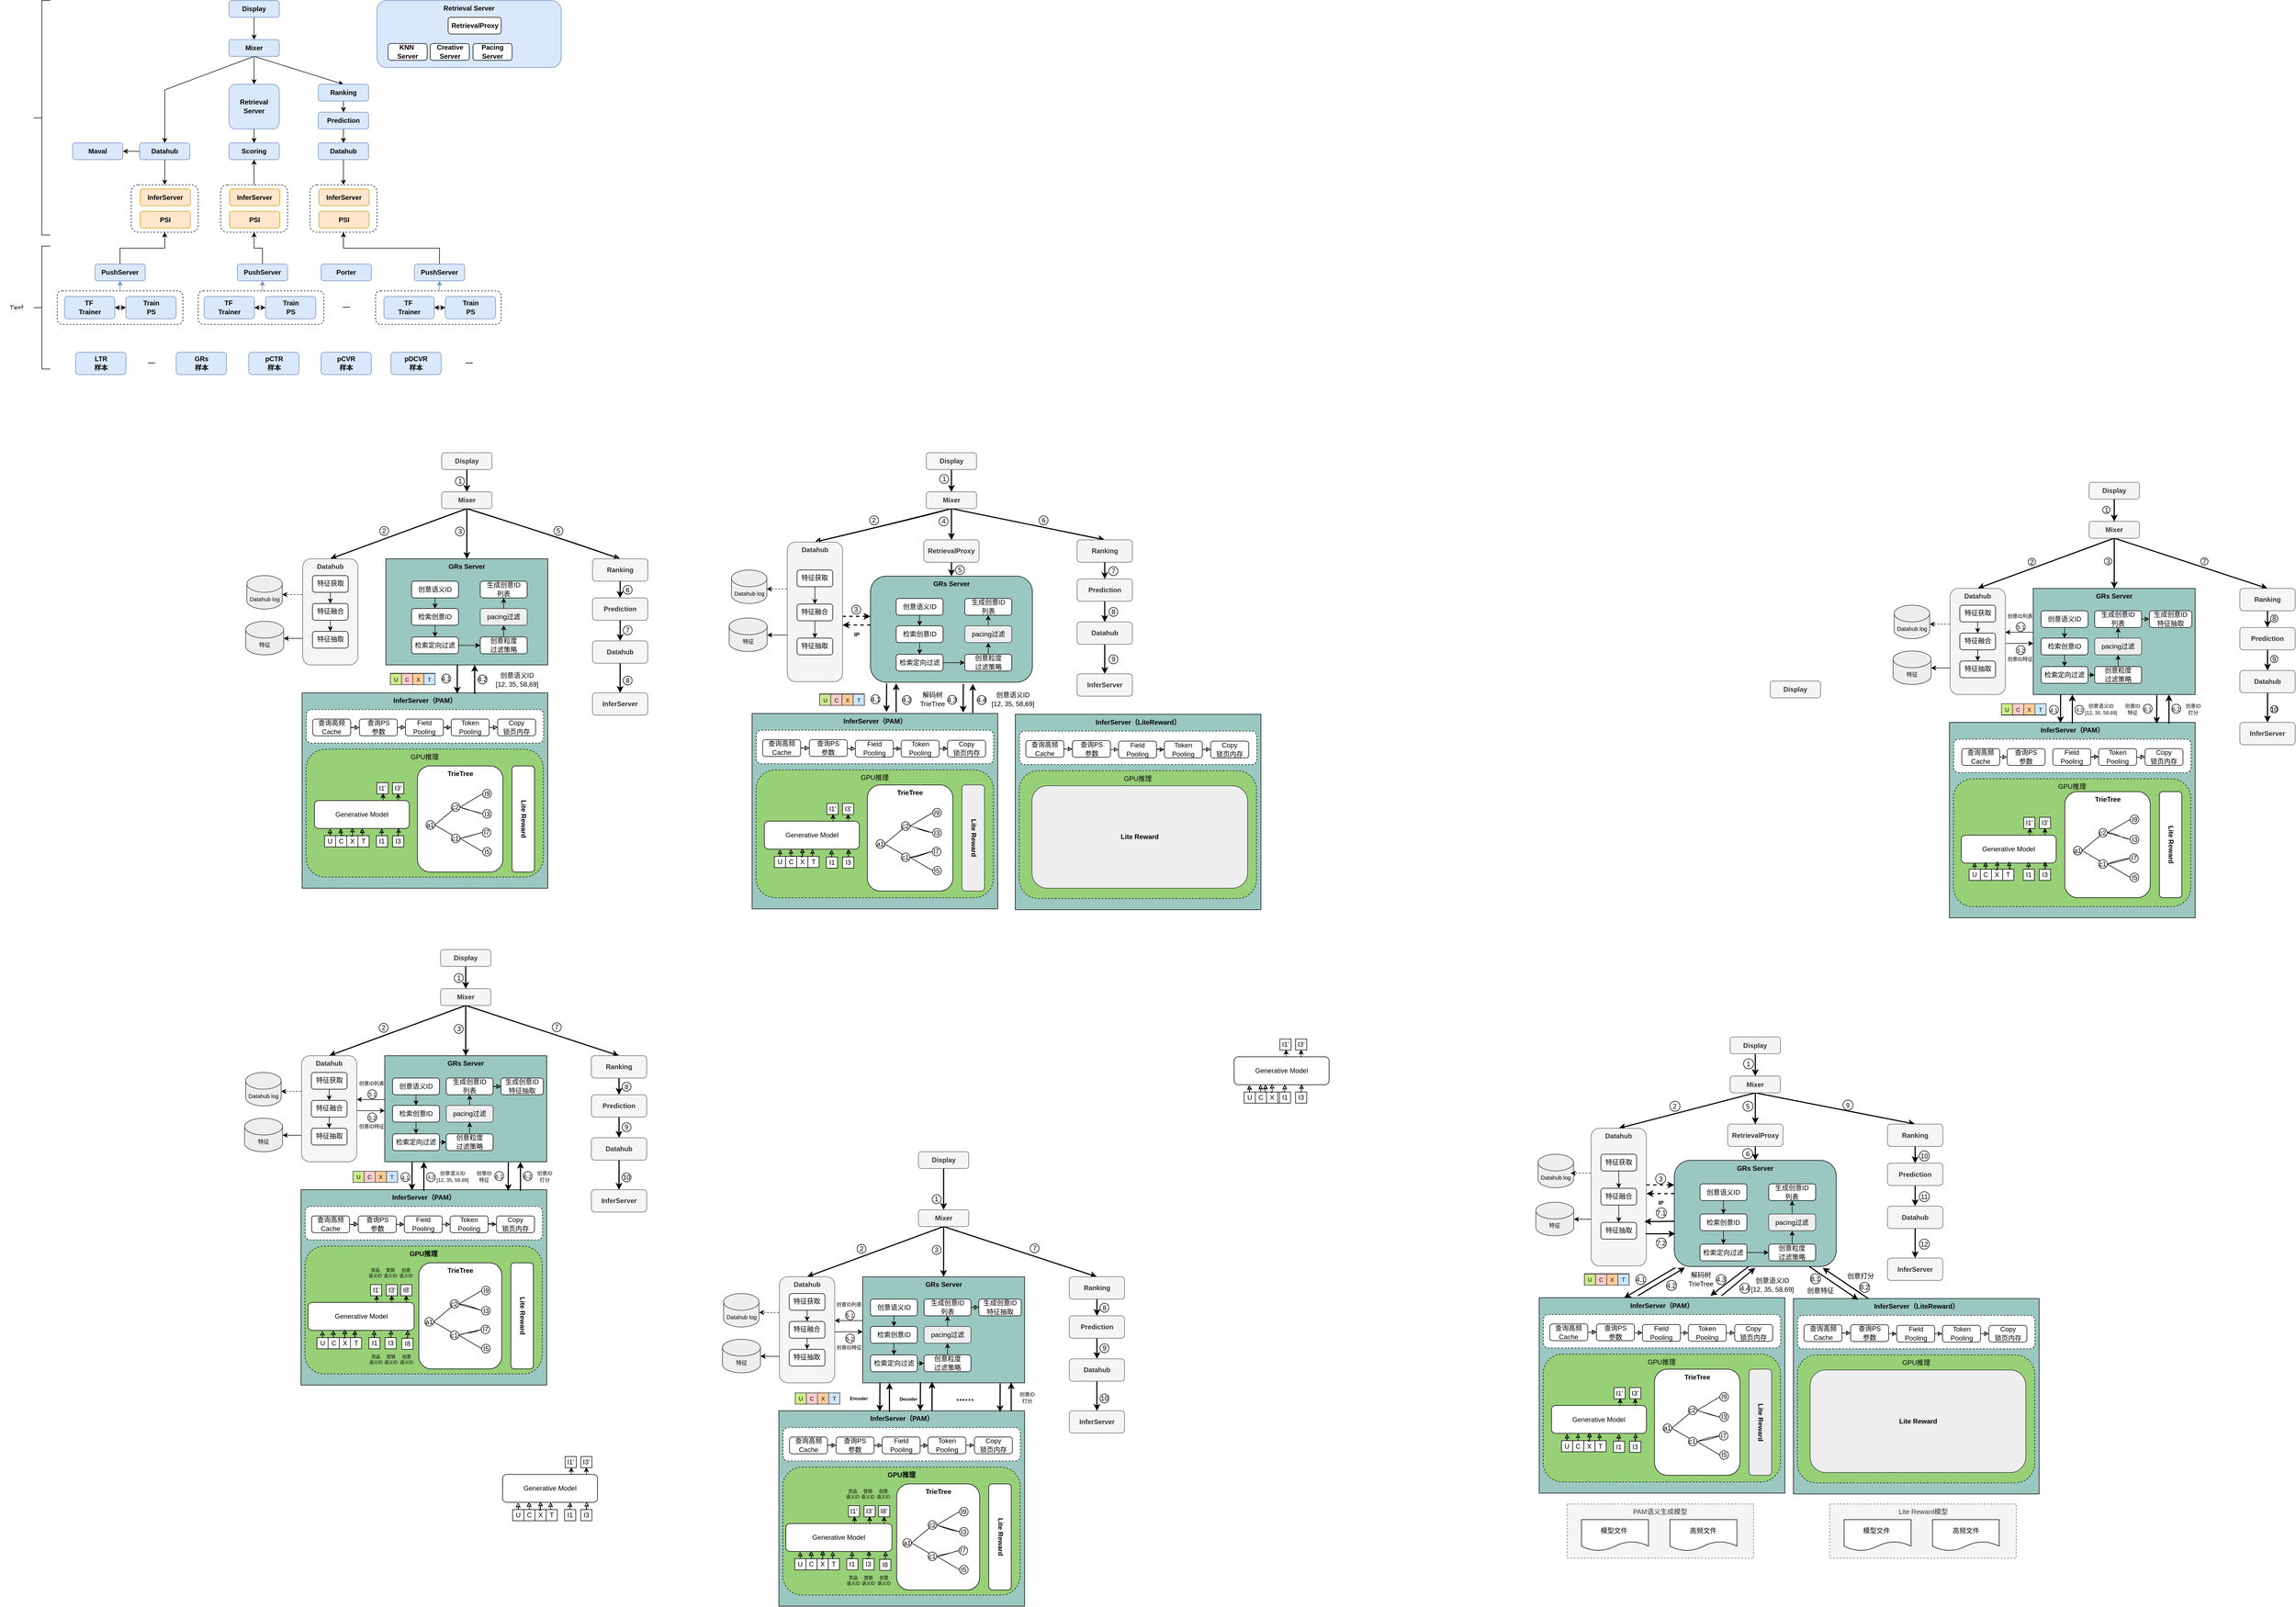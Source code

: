 <mxfile version="28.0.7">
  <diagram name="第 1 页" id="gCAACnPZ3ZFmU67YCKop">
    <mxGraphModel dx="2693" dy="971" grid="1" gridSize="10" guides="1" tooltips="1" connect="1" arrows="1" fold="1" page="1" pageScale="1" pageWidth="827" pageHeight="1169" math="0" shadow="0">
      <root>
        <mxCell id="0" />
        <mxCell id="1" parent="0" />
        <mxCell id="v_rJ-yOcQR690yModfUZ-855" value="&lt;font face=&quot;Helvetica&quot;&gt;PAM语义生成模型&lt;/font&gt;" style="rounded=0;whiteSpace=wrap;html=1;hachureGap=4;fontFamily=Architects Daughter;fontSource=https%3A%2F%2Ffonts.googleapis.com%2Fcss%3Ffamily%3DArchitects%2BDaughter;dashed=1;verticalAlign=top;fillColor=#f5f5f5;fontColor=#333333;strokeColor=#666666;" vertex="1" parent="1">
          <mxGeometry x="2716.25" y="2893" width="334" height="97" as="geometry" />
        </mxCell>
        <mxCell id="v_rJ-yOcQR690yModfUZ-1" value="&lt;font face=&quot;Helvetica&quot;&gt;&lt;b&gt;InferServer（PAM）&lt;/b&gt;&lt;/font&gt;" style="rounded=0;whiteSpace=wrap;html=1;hachureGap=4;fontFamily=Architects Daughter;fontSource=https%3A%2F%2Ffonts.googleapis.com%2Fcss%3Ffamily%3DArchitects%2BDaughter;container=0;verticalAlign=top;fillColor=#9AC7BF;" vertex="1" parent="1">
          <mxGeometry x="451" y="1440" width="440" height="350" as="geometry" />
        </mxCell>
        <mxCell id="v_rJ-yOcQR690yModfUZ-104" value="GPU推理" style="rounded=1;whiteSpace=wrap;html=1;hachureGap=4;fontFamily=Helvetica;dashed=1;verticalAlign=top;fillColor=#97D077;" vertex="1" parent="1">
          <mxGeometry x="458.13" y="1541" width="424.87" height="229" as="geometry" />
        </mxCell>
        <mxCell id="baQxyuVNijMae31wePMD-85" style="edgeStyle=orthogonalEdgeStyle;rounded=0;hachureGap=4;orthogonalLoop=1;jettySize=auto;html=1;exitX=0.5;exitY=0;exitDx=0;exitDy=0;entryX=0.5;entryY=1;entryDx=0;entryDy=0;fontFamily=Architects Daughter;fontSource=https%3A%2F%2Ffonts.googleapis.com%2Fcss%3Ffamily%3DArchitects%2BDaughter;fillColor=#dae8fc;strokeColor=#6c8ebf;" parent="1" source="baQxyuVNijMae31wePMD-84" target="baQxyuVNijMae31wePMD-71" edge="1">
          <mxGeometry relative="1" as="geometry" />
        </mxCell>
        <mxCell id="baQxyuVNijMae31wePMD-84" value="" style="rounded=1;whiteSpace=wrap;html=1;hachureGap=4;fontFamily=Architects Daughter;fontSource=https%3A%2F%2Ffonts.googleapis.com%2Fcss%3Ffamily%3DArchitects%2BDaughter;dashed=1;" parent="1" vertex="1">
          <mxGeometry x="12.5" y="720" width="225" height="60" as="geometry" />
        </mxCell>
        <mxCell id="baQxyuVNijMae31wePMD-86" style="edgeStyle=orthogonalEdgeStyle;rounded=0;hachureGap=4;orthogonalLoop=1;jettySize=auto;html=1;exitX=0.5;exitY=0;exitDx=0;exitDy=0;entryX=0.5;entryY=1;entryDx=0;entryDy=0;fontFamily=Architects Daughter;fontSource=https%3A%2F%2Ffonts.googleapis.com%2Fcss%3Ffamily%3DArchitects%2BDaughter;fillColor=#dae8fc;strokeColor=#6c8ebf;" parent="1" source="baQxyuVNijMae31wePMD-83" target="baQxyuVNijMae31wePMD-70" edge="1">
          <mxGeometry relative="1" as="geometry" />
        </mxCell>
        <mxCell id="baQxyuVNijMae31wePMD-83" value="" style="rounded=1;whiteSpace=wrap;html=1;hachureGap=4;fontFamily=Architects Daughter;fontSource=https%3A%2F%2Ffonts.googleapis.com%2Fcss%3Ffamily%3DArchitects%2BDaughter;dashed=1;" parent="1" vertex="1">
          <mxGeometry x="265" y="720" width="225" height="60" as="geometry" />
        </mxCell>
        <mxCell id="baQxyuVNijMae31wePMD-87" style="edgeStyle=orthogonalEdgeStyle;rounded=0;hachureGap=4;orthogonalLoop=1;jettySize=auto;html=1;exitX=0.5;exitY=0;exitDx=0;exitDy=0;entryX=0.5;entryY=1;entryDx=0;entryDy=0;fontFamily=Architects Daughter;fontSource=https%3A%2F%2Ffonts.googleapis.com%2Fcss%3Ffamily%3DArchitects%2BDaughter;fillColor=#dae8fc;strokeColor=#6c8ebf;" parent="1" source="baQxyuVNijMae31wePMD-82" target="baQxyuVNijMae31wePMD-72" edge="1">
          <mxGeometry relative="1" as="geometry" />
        </mxCell>
        <mxCell id="baQxyuVNijMae31wePMD-82" value="" style="rounded=1;whiteSpace=wrap;html=1;hachureGap=4;fontFamily=Architects Daughter;fontSource=https%3A%2F%2Ffonts.googleapis.com%2Fcss%3Ffamily%3DArchitects%2BDaughter;dashed=1;" parent="1" vertex="1">
          <mxGeometry x="582.5" y="720" width="225" height="60" as="geometry" />
        </mxCell>
        <mxCell id="baQxyuVNijMae31wePMD-36" value="" style="rounded=1;whiteSpace=wrap;html=1;hachureGap=4;fontFamily=Architects Daughter;fontSource=https%3A%2F%2Ffonts.googleapis.com%2Fcss%3Ffamily%3DArchitects%2BDaughter;dashed=1;" parent="1" vertex="1">
          <mxGeometry x="465" y="530" width="120" height="85" as="geometry" />
        </mxCell>
        <mxCell id="baQxyuVNijMae31wePMD-12" style="edgeStyle=orthogonalEdgeStyle;rounded=0;hachureGap=4;orthogonalLoop=1;jettySize=auto;html=1;exitX=0.5;exitY=1;exitDx=0;exitDy=0;fontFamily=Architects Daughter;fontSource=https%3A%2F%2Ffonts.googleapis.com%2Fcss%3Ffamily%3DArchitects%2BDaughter;" parent="1" source="baQxyuVNijMae31wePMD-1" target="baQxyuVNijMae31wePMD-2" edge="1">
          <mxGeometry relative="1" as="geometry" />
        </mxCell>
        <mxCell id="baQxyuVNijMae31wePMD-1" value="&lt;font face=&quot;Helvetica&quot;&gt;&lt;b&gt;Display&lt;/b&gt;&lt;/font&gt;" style="rounded=1;whiteSpace=wrap;html=1;hachureGap=4;fontFamily=Architects Daughter;fontSource=https%3A%2F%2Ffonts.googleapis.com%2Fcss%3Ffamily%3DArchitects%2BDaughter;fillColor=#dae8fc;strokeColor=#6c8ebf;" parent="1" vertex="1">
          <mxGeometry x="320" y="200" width="90" height="30" as="geometry" />
        </mxCell>
        <mxCell id="baQxyuVNijMae31wePMD-13" style="edgeStyle=orthogonalEdgeStyle;rounded=0;hachureGap=4;orthogonalLoop=1;jettySize=auto;html=1;exitX=0.5;exitY=1;exitDx=0;exitDy=0;entryX=0.5;entryY=0;entryDx=0;entryDy=0;fontFamily=Architects Daughter;fontSource=https%3A%2F%2Ffonts.googleapis.com%2Fcss%3Ffamily%3DArchitects%2BDaughter;" parent="1" source="baQxyuVNijMae31wePMD-2" target="baQxyuVNijMae31wePMD-5" edge="1">
          <mxGeometry relative="1" as="geometry" />
        </mxCell>
        <mxCell id="baQxyuVNijMae31wePMD-15" style="rounded=0;hachureGap=4;orthogonalLoop=1;jettySize=auto;html=1;exitX=0.5;exitY=1;exitDx=0;exitDy=0;fontFamily=Architects Daughter;fontSource=https%3A%2F%2Ffonts.googleapis.com%2Fcss%3Ffamily%3DArchitects%2BDaughter;entryX=0.5;entryY=0;entryDx=0;entryDy=0;" parent="1" source="baQxyuVNijMae31wePMD-2" target="baQxyuVNijMae31wePMD-7" edge="1">
          <mxGeometry relative="1" as="geometry" />
        </mxCell>
        <mxCell id="baQxyuVNijMae31wePMD-18" style="rounded=0;hachureGap=4;orthogonalLoop=1;jettySize=auto;html=1;exitX=0.5;exitY=1;exitDx=0;exitDy=0;entryX=0.5;entryY=0;entryDx=0;entryDy=0;fontFamily=Architects Daughter;fontSource=https%3A%2F%2Ffonts.googleapis.com%2Fcss%3Ffamily%3DArchitects%2BDaughter;" parent="1" source="baQxyuVNijMae31wePMD-2" target="baQxyuVNijMae31wePMD-3" edge="1">
          <mxGeometry relative="1" as="geometry">
            <Array as="points">
              <mxPoint x="205" y="360" />
            </Array>
          </mxGeometry>
        </mxCell>
        <mxCell id="baQxyuVNijMae31wePMD-2" value="&lt;font face=&quot;Helvetica&quot;&gt;&lt;b&gt;Mixer&lt;/b&gt;&lt;/font&gt;" style="rounded=1;whiteSpace=wrap;html=1;hachureGap=4;fontFamily=Architects Daughter;fontSource=https%3A%2F%2Ffonts.googleapis.com%2Fcss%3Ffamily%3DArchitects%2BDaughter;fillColor=#dae8fc;strokeColor=#6c8ebf;" parent="1" vertex="1">
          <mxGeometry x="320" y="270" width="90" height="30" as="geometry" />
        </mxCell>
        <mxCell id="baQxyuVNijMae31wePMD-19" style="edgeStyle=orthogonalEdgeStyle;rounded=0;hachureGap=4;orthogonalLoop=1;jettySize=auto;html=1;exitX=0;exitY=0.5;exitDx=0;exitDy=0;entryX=1;entryY=0.5;entryDx=0;entryDy=0;fontFamily=Architects Daughter;fontSource=https%3A%2F%2Ffonts.googleapis.com%2Fcss%3Ffamily%3DArchitects%2BDaughter;" parent="1" source="baQxyuVNijMae31wePMD-3" target="baQxyuVNijMae31wePMD-4" edge="1">
          <mxGeometry relative="1" as="geometry" />
        </mxCell>
        <mxCell id="baQxyuVNijMae31wePMD-32" style="edgeStyle=orthogonalEdgeStyle;rounded=0;hachureGap=4;orthogonalLoop=1;jettySize=auto;html=1;exitX=0.5;exitY=1;exitDx=0;exitDy=0;entryX=0.5;entryY=0;entryDx=0;entryDy=0;fontFamily=Architects Daughter;fontSource=https%3A%2F%2Ffonts.googleapis.com%2Fcss%3Ffamily%3DArchitects%2BDaughter;" parent="1" source="baQxyuVNijMae31wePMD-3" edge="1">
          <mxGeometry relative="1" as="geometry">
            <mxPoint x="205" y="530" as="targetPoint" />
          </mxGeometry>
        </mxCell>
        <mxCell id="baQxyuVNijMae31wePMD-3" value="&lt;font face=&quot;Helvetica&quot;&gt;&lt;b&gt;Datahub&lt;/b&gt;&lt;/font&gt;" style="rounded=1;whiteSpace=wrap;html=1;hachureGap=4;fontFamily=Architects Daughter;fontSource=https%3A%2F%2Ffonts.googleapis.com%2Fcss%3Ffamily%3DArchitects%2BDaughter;fillColor=#dae8fc;strokeColor=#6c8ebf;" parent="1" vertex="1">
          <mxGeometry x="160" y="455" width="90" height="30" as="geometry" />
        </mxCell>
        <mxCell id="baQxyuVNijMae31wePMD-4" value="&lt;font face=&quot;Helvetica&quot;&gt;&lt;b&gt;Maval&lt;/b&gt;&lt;/font&gt;" style="rounded=1;whiteSpace=wrap;html=1;hachureGap=4;fontFamily=Architects Daughter;fontSource=https%3A%2F%2Ffonts.googleapis.com%2Fcss%3Ffamily%3DArchitects%2BDaughter;fillColor=#dae8fc;strokeColor=#6c8ebf;" parent="1" vertex="1">
          <mxGeometry x="40" y="455" width="90" height="30" as="geometry" />
        </mxCell>
        <mxCell id="baQxyuVNijMae31wePMD-14" style="edgeStyle=orthogonalEdgeStyle;rounded=0;hachureGap=4;orthogonalLoop=1;jettySize=auto;html=1;exitX=0.5;exitY=1;exitDx=0;exitDy=0;entryX=0.5;entryY=0;entryDx=0;entryDy=0;fontFamily=Architects Daughter;fontSource=https%3A%2F%2Ffonts.googleapis.com%2Fcss%3Ffamily%3DArchitects%2BDaughter;" parent="1" source="baQxyuVNijMae31wePMD-5" target="baQxyuVNijMae31wePMD-6" edge="1">
          <mxGeometry relative="1" as="geometry" />
        </mxCell>
        <mxCell id="baQxyuVNijMae31wePMD-5" value="&lt;font face=&quot;Helvetica&quot;&gt;&lt;b&gt;Retrieval&lt;/b&gt;&lt;/font&gt;&lt;div&gt;&lt;font face=&quot;Helvetica&quot;&gt;&lt;b&gt;Server&lt;/b&gt;&lt;/font&gt;&lt;/div&gt;" style="rounded=1;whiteSpace=wrap;html=1;hachureGap=4;fontFamily=Architects Daughter;fontSource=https%3A%2F%2Ffonts.googleapis.com%2Fcss%3Ffamily%3DArchitects%2BDaughter;fillColor=#dae8fc;strokeColor=#6c8ebf;" parent="1" vertex="1">
          <mxGeometry x="320" y="350" width="90" height="80" as="geometry" />
        </mxCell>
        <mxCell id="baQxyuVNijMae31wePMD-6" value="&lt;font face=&quot;Helvetica&quot;&gt;&lt;b&gt;Scoring&lt;/b&gt;&lt;/font&gt;" style="rounded=1;whiteSpace=wrap;html=1;hachureGap=4;fontFamily=Architects Daughter;fontSource=https%3A%2F%2Ffonts.googleapis.com%2Fcss%3Ffamily%3DArchitects%2BDaughter;fillColor=#dae8fc;strokeColor=#6c8ebf;" parent="1" vertex="1">
          <mxGeometry x="320" y="455" width="90" height="30" as="geometry" />
        </mxCell>
        <mxCell id="baQxyuVNijMae31wePMD-16" style="edgeStyle=orthogonalEdgeStyle;rounded=0;hachureGap=4;orthogonalLoop=1;jettySize=auto;html=1;exitX=0.5;exitY=1;exitDx=0;exitDy=0;entryX=0.5;entryY=0;entryDx=0;entryDy=0;fontFamily=Architects Daughter;fontSource=https%3A%2F%2Ffonts.googleapis.com%2Fcss%3Ffamily%3DArchitects%2BDaughter;" parent="1" source="baQxyuVNijMae31wePMD-7" target="baQxyuVNijMae31wePMD-8" edge="1">
          <mxGeometry relative="1" as="geometry" />
        </mxCell>
        <mxCell id="baQxyuVNijMae31wePMD-7" value="&lt;font face=&quot;Helvetica&quot;&gt;&lt;b&gt;Ranking&lt;/b&gt;&lt;/font&gt;" style="rounded=1;whiteSpace=wrap;html=1;hachureGap=4;fontFamily=Architects Daughter;fontSource=https%3A%2F%2Ffonts.googleapis.com%2Fcss%3Ffamily%3DArchitects%2BDaughter;fillColor=#dae8fc;strokeColor=#6c8ebf;" parent="1" vertex="1">
          <mxGeometry x="480" y="350" width="90" height="30" as="geometry" />
        </mxCell>
        <mxCell id="baQxyuVNijMae31wePMD-17" style="edgeStyle=orthogonalEdgeStyle;rounded=0;hachureGap=4;orthogonalLoop=1;jettySize=auto;html=1;exitX=0.5;exitY=1;exitDx=0;exitDy=0;entryX=0.5;entryY=0;entryDx=0;entryDy=0;fontFamily=Architects Daughter;fontSource=https%3A%2F%2Ffonts.googleapis.com%2Fcss%3Ffamily%3DArchitects%2BDaughter;" parent="1" source="baQxyuVNijMae31wePMD-8" target="baQxyuVNijMae31wePMD-9" edge="1">
          <mxGeometry relative="1" as="geometry" />
        </mxCell>
        <mxCell id="baQxyuVNijMae31wePMD-8" value="&lt;font face=&quot;Helvetica&quot;&gt;&lt;b&gt;Prediction&lt;/b&gt;&lt;/font&gt;" style="rounded=1;whiteSpace=wrap;html=1;hachureGap=4;fontFamily=Architects Daughter;fontSource=https%3A%2F%2Ffonts.googleapis.com%2Fcss%3Ffamily%3DArchitects%2BDaughter;fillColor=#dae8fc;strokeColor=#6c8ebf;" parent="1" vertex="1">
          <mxGeometry x="480" y="400" width="90" height="30" as="geometry" />
        </mxCell>
        <mxCell id="baQxyuVNijMae31wePMD-35" style="edgeStyle=orthogonalEdgeStyle;rounded=0;hachureGap=4;orthogonalLoop=1;jettySize=auto;html=1;exitX=0.5;exitY=1;exitDx=0;exitDy=0;entryX=0.5;entryY=0;entryDx=0;entryDy=0;fontFamily=Architects Daughter;fontSource=https%3A%2F%2Ffonts.googleapis.com%2Fcss%3Ffamily%3DArchitects%2BDaughter;" parent="1" source="baQxyuVNijMae31wePMD-9" edge="1">
          <mxGeometry relative="1" as="geometry">
            <mxPoint x="525" y="530" as="targetPoint" />
          </mxGeometry>
        </mxCell>
        <mxCell id="baQxyuVNijMae31wePMD-9" value="&lt;font face=&quot;Helvetica&quot;&gt;&lt;b&gt;Datahub&lt;/b&gt;&lt;/font&gt;" style="rounded=1;whiteSpace=wrap;html=1;hachureGap=4;fontFamily=Architects Daughter;fontSource=https%3A%2F%2Ffonts.googleapis.com%2Fcss%3Ffamily%3DArchitects%2BDaughter;fillColor=#dae8fc;strokeColor=#6c8ebf;" parent="1" vertex="1">
          <mxGeometry x="480" y="455" width="90" height="30" as="geometry" />
        </mxCell>
        <mxCell id="baQxyuVNijMae31wePMD-25" value="&lt;font face=&quot;Helvetica&quot;&gt;&lt;b&gt;InferServer&lt;/b&gt;&lt;/font&gt;" style="rounded=1;whiteSpace=wrap;html=1;hachureGap=4;fontFamily=Architects Daughter;fontSource=https%3A%2F%2Ffonts.googleapis.com%2Fcss%3Ffamily%3DArchitects%2BDaughter;container=0;fillColor=#ffe6cc;strokeColor=#d79b00;" parent="1" vertex="1">
          <mxGeometry x="481" y="537.5" width="90" height="30" as="geometry" />
        </mxCell>
        <mxCell id="baQxyuVNijMae31wePMD-26" value="&lt;font face=&quot;Helvetica&quot;&gt;&lt;b&gt;PSI&lt;/b&gt;&lt;/font&gt;" style="rounded=1;whiteSpace=wrap;html=1;hachureGap=4;fontFamily=Architects Daughter;fontSource=https%3A%2F%2Ffonts.googleapis.com%2Fcss%3Ffamily%3DArchitects%2BDaughter;container=0;fillColor=#ffe6cc;strokeColor=#d79b00;" parent="1" vertex="1">
          <mxGeometry x="481" y="577.5" width="90" height="30" as="geometry" />
        </mxCell>
        <mxCell id="baQxyuVNijMae31wePMD-43" style="edgeStyle=orthogonalEdgeStyle;rounded=0;hachureGap=4;orthogonalLoop=1;jettySize=auto;html=1;exitX=0.5;exitY=0;exitDx=0;exitDy=0;entryX=0.5;entryY=1;entryDx=0;entryDy=0;fontFamily=Architects Daughter;fontSource=https%3A%2F%2Ffonts.googleapis.com%2Fcss%3Ffamily%3DArchitects%2BDaughter;" parent="1" source="baQxyuVNijMae31wePMD-37" target="baQxyuVNijMae31wePMD-6" edge="1">
          <mxGeometry relative="1" as="geometry" />
        </mxCell>
        <mxCell id="baQxyuVNijMae31wePMD-37" value="" style="rounded=1;whiteSpace=wrap;html=1;hachureGap=4;fontFamily=Architects Daughter;fontSource=https%3A%2F%2Ffonts.googleapis.com%2Fcss%3Ffamily%3DArchitects%2BDaughter;dashed=1;" parent="1" vertex="1">
          <mxGeometry x="305" y="530" width="120" height="85" as="geometry" />
        </mxCell>
        <mxCell id="baQxyuVNijMae31wePMD-38" value="&lt;font face=&quot;Helvetica&quot;&gt;&lt;b&gt;InferServer&lt;/b&gt;&lt;/font&gt;" style="rounded=1;whiteSpace=wrap;html=1;hachureGap=4;fontFamily=Architects Daughter;fontSource=https%3A%2F%2Ffonts.googleapis.com%2Fcss%3Ffamily%3DArchitects%2BDaughter;container=0;fillColor=#ffe6cc;strokeColor=#d79b00;" parent="1" vertex="1">
          <mxGeometry x="321" y="537.5" width="90" height="30" as="geometry" />
        </mxCell>
        <mxCell id="baQxyuVNijMae31wePMD-39" value="&lt;font face=&quot;Helvetica&quot;&gt;&lt;b&gt;PSI&lt;/b&gt;&lt;/font&gt;" style="rounded=1;whiteSpace=wrap;html=1;hachureGap=4;fontFamily=Architects Daughter;fontSource=https%3A%2F%2Ffonts.googleapis.com%2Fcss%3Ffamily%3DArchitects%2BDaughter;container=0;fillColor=#ffe6cc;strokeColor=#d79b00;" parent="1" vertex="1">
          <mxGeometry x="321" y="577.5" width="90" height="30" as="geometry" />
        </mxCell>
        <mxCell id="baQxyuVNijMae31wePMD-40" value="" style="rounded=1;whiteSpace=wrap;html=1;hachureGap=4;fontFamily=Architects Daughter;fontSource=https%3A%2F%2Ffonts.googleapis.com%2Fcss%3Ffamily%3DArchitects%2BDaughter;dashed=1;" parent="1" vertex="1">
          <mxGeometry x="145" y="530" width="120" height="85" as="geometry" />
        </mxCell>
        <mxCell id="baQxyuVNijMae31wePMD-41" value="&lt;font face=&quot;Helvetica&quot;&gt;&lt;b&gt;InferServer&lt;/b&gt;&lt;/font&gt;" style="rounded=1;whiteSpace=wrap;html=1;hachureGap=4;fontFamily=Architects Daughter;fontSource=https%3A%2F%2Ffonts.googleapis.com%2Fcss%3Ffamily%3DArchitects%2BDaughter;container=0;fillColor=#ffe6cc;strokeColor=#d79b00;" parent="1" vertex="1">
          <mxGeometry x="161" y="537.5" width="90" height="30" as="geometry" />
        </mxCell>
        <mxCell id="baQxyuVNijMae31wePMD-42" value="&lt;font face=&quot;Helvetica&quot;&gt;&lt;b&gt;PSI&lt;/b&gt;&lt;/font&gt;" style="rounded=1;whiteSpace=wrap;html=1;hachureGap=4;fontFamily=Architects Daughter;fontSource=https%3A%2F%2Ffonts.googleapis.com%2Fcss%3Ffamily%3DArchitects%2BDaughter;container=0;fillColor=#ffe6cc;strokeColor=#d79b00;" parent="1" vertex="1">
          <mxGeometry x="161" y="577.5" width="90" height="30" as="geometry" />
        </mxCell>
        <mxCell id="baQxyuVNijMae31wePMD-52" style="edgeStyle=orthogonalEdgeStyle;rounded=0;hachureGap=4;orthogonalLoop=1;jettySize=auto;html=1;exitX=1;exitY=0.5;exitDx=0;exitDy=0;entryX=0;entryY=0.5;entryDx=0;entryDy=0;fontFamily=Architects Daughter;fontSource=https%3A%2F%2Ffonts.googleapis.com%2Fcss%3Ffamily%3DArchitects%2BDaughter;startArrow=classic;startFill=1;" parent="1" source="baQxyuVNijMae31wePMD-50" target="baQxyuVNijMae31wePMD-51" edge="1">
          <mxGeometry relative="1" as="geometry" />
        </mxCell>
        <mxCell id="baQxyuVNijMae31wePMD-50" value="&lt;font face=&quot;Helvetica&quot;&gt;&lt;b&gt;TF&amp;nbsp;&lt;/b&gt;&lt;/font&gt;&lt;div&gt;&lt;font face=&quot;Helvetica&quot;&gt;&lt;b&gt;Trainer&lt;/b&gt;&lt;/font&gt;&lt;/div&gt;" style="rounded=1;whiteSpace=wrap;html=1;hachureGap=4;fontFamily=Architects Daughter;fontSource=https%3A%2F%2Ffonts.googleapis.com%2Fcss%3Ffamily%3DArchitects%2BDaughter;fillColor=#dae8fc;strokeColor=#6c8ebf;" parent="1" vertex="1">
          <mxGeometry x="25.5" y="730" width="90" height="40" as="geometry" />
        </mxCell>
        <mxCell id="baQxyuVNijMae31wePMD-51" value="&lt;font face=&quot;Helvetica&quot;&gt;&lt;b&gt;Train&lt;/b&gt;&lt;/font&gt;&lt;div&gt;&lt;font face=&quot;Helvetica&quot;&gt;&lt;b&gt;PS&lt;/b&gt;&lt;/font&gt;&lt;/div&gt;" style="rounded=1;whiteSpace=wrap;html=1;hachureGap=4;fontFamily=Architects Daughter;fontSource=https%3A%2F%2Ffonts.googleapis.com%2Fcss%3Ffamily%3DArchitects%2BDaughter;fillColor=#dae8fc;strokeColor=#6c8ebf;" parent="1" vertex="1">
          <mxGeometry x="135.5" y="730" width="90" height="40" as="geometry" />
        </mxCell>
        <mxCell id="baQxyuVNijMae31wePMD-53" style="edgeStyle=orthogonalEdgeStyle;rounded=0;hachureGap=4;orthogonalLoop=1;jettySize=auto;html=1;exitX=1;exitY=0.5;exitDx=0;exitDy=0;entryX=0;entryY=0.5;entryDx=0;entryDy=0;fontFamily=Architects Daughter;fontSource=https%3A%2F%2Ffonts.googleapis.com%2Fcss%3Ffamily%3DArchitects%2BDaughter;startArrow=classic;startFill=1;" parent="1" source="baQxyuVNijMae31wePMD-54" target="baQxyuVNijMae31wePMD-55" edge="1">
          <mxGeometry relative="1" as="geometry" />
        </mxCell>
        <mxCell id="baQxyuVNijMae31wePMD-54" value="&lt;font face=&quot;Helvetica&quot;&gt;&lt;b&gt;TF&amp;nbsp;&lt;/b&gt;&lt;/font&gt;&lt;div&gt;&lt;font face=&quot;Helvetica&quot;&gt;&lt;b&gt;Trainer&lt;/b&gt;&lt;/font&gt;&lt;/div&gt;" style="rounded=1;whiteSpace=wrap;html=1;hachureGap=4;fontFamily=Architects Daughter;fontSource=https%3A%2F%2Ffonts.googleapis.com%2Fcss%3Ffamily%3DArchitects%2BDaughter;fillColor=#dae8fc;strokeColor=#6c8ebf;" parent="1" vertex="1">
          <mxGeometry x="275.5" y="730" width="90" height="40" as="geometry" />
        </mxCell>
        <mxCell id="baQxyuVNijMae31wePMD-55" value="&lt;font face=&quot;Helvetica&quot;&gt;&lt;b&gt;Train&lt;/b&gt;&lt;/font&gt;&lt;div&gt;&lt;font face=&quot;Helvetica&quot;&gt;&lt;b&gt;PS&lt;/b&gt;&lt;/font&gt;&lt;/div&gt;" style="rounded=1;whiteSpace=wrap;html=1;hachureGap=4;fontFamily=Architects Daughter;fontSource=https%3A%2F%2Ffonts.googleapis.com%2Fcss%3Ffamily%3DArchitects%2BDaughter;fillColor=#dae8fc;strokeColor=#6c8ebf;" parent="1" vertex="1">
          <mxGeometry x="385.5" y="730" width="90" height="40" as="geometry" />
        </mxCell>
        <mxCell id="baQxyuVNijMae31wePMD-56" style="edgeStyle=orthogonalEdgeStyle;rounded=0;hachureGap=4;orthogonalLoop=1;jettySize=auto;html=1;exitX=1;exitY=0.5;exitDx=0;exitDy=0;entryX=0;entryY=0.5;entryDx=0;entryDy=0;fontFamily=Architects Daughter;fontSource=https%3A%2F%2Ffonts.googleapis.com%2Fcss%3Ffamily%3DArchitects%2BDaughter;startArrow=classic;startFill=1;" parent="1" source="baQxyuVNijMae31wePMD-57" target="baQxyuVNijMae31wePMD-58" edge="1">
          <mxGeometry relative="1" as="geometry" />
        </mxCell>
        <mxCell id="baQxyuVNijMae31wePMD-57" value="&lt;font face=&quot;Helvetica&quot;&gt;&lt;b&gt;TF&amp;nbsp;&lt;/b&gt;&lt;/font&gt;&lt;div&gt;&lt;font face=&quot;Helvetica&quot;&gt;&lt;b&gt;Trainer&lt;/b&gt;&lt;/font&gt;&lt;/div&gt;" style="rounded=1;whiteSpace=wrap;html=1;hachureGap=4;fontFamily=Architects Daughter;fontSource=https%3A%2F%2Ffonts.googleapis.com%2Fcss%3Ffamily%3DArchitects%2BDaughter;fillColor=#dae8fc;strokeColor=#6c8ebf;" parent="1" vertex="1">
          <mxGeometry x="597.5" y="730" width="90" height="40" as="geometry" />
        </mxCell>
        <mxCell id="baQxyuVNijMae31wePMD-58" value="&lt;font face=&quot;Helvetica&quot;&gt;&lt;b&gt;Train&lt;/b&gt;&lt;/font&gt;&lt;div&gt;&lt;font face=&quot;Helvetica&quot;&gt;&lt;b&gt;PS&lt;/b&gt;&lt;/font&gt;&lt;/div&gt;" style="rounded=1;whiteSpace=wrap;html=1;hachureGap=4;fontFamily=Architects Daughter;fontSource=https%3A%2F%2Ffonts.googleapis.com%2Fcss%3Ffamily%3DArchitects%2BDaughter;fillColor=#dae8fc;strokeColor=#6c8ebf;" parent="1" vertex="1">
          <mxGeometry x="707.5" y="730" width="90" height="40" as="geometry" />
        </mxCell>
        <mxCell id="baQxyuVNijMae31wePMD-60" value="&lt;font face=&quot;Helvetica&quot;&gt;&lt;b&gt;LTR&lt;/b&gt;&lt;/font&gt;&lt;br&gt;&lt;div&gt;&lt;font face=&quot;Helvetica&quot;&gt;&lt;b&gt;样本&lt;/b&gt;&lt;/font&gt;&lt;/div&gt;" style="rounded=1;whiteSpace=wrap;html=1;hachureGap=4;fontFamily=Architects Daughter;fontSource=https%3A%2F%2Ffonts.googleapis.com%2Fcss%3Ffamily%3DArchitects%2BDaughter;fillColor=#dae8fc;strokeColor=#6c8ebf;" parent="1" vertex="1">
          <mxGeometry x="45.5" y="830" width="90" height="40" as="geometry" />
        </mxCell>
        <mxCell id="baQxyuVNijMae31wePMD-61" value="&lt;font face=&quot;Helvetica&quot;&gt;&lt;b&gt;pCTR&lt;/b&gt;&lt;/font&gt;&lt;div&gt;&lt;font face=&quot;Helvetica&quot;&gt;&lt;b&gt;样本&lt;/b&gt;&lt;/font&gt;&lt;/div&gt;" style="rounded=1;whiteSpace=wrap;html=1;hachureGap=4;fontFamily=Architects Daughter;fontSource=https%3A%2F%2Ffonts.googleapis.com%2Fcss%3Ffamily%3DArchitects%2BDaughter;fillColor=#dae8fc;strokeColor=#6c8ebf;" parent="1" vertex="1">
          <mxGeometry x="355.5" y="830" width="90" height="40" as="geometry" />
        </mxCell>
        <mxCell id="baQxyuVNijMae31wePMD-62" value="&lt;font face=&quot;Helvetica&quot;&gt;&lt;b&gt;pCVR&lt;/b&gt;&lt;/font&gt;&lt;div&gt;&lt;font face=&quot;Helvetica&quot;&gt;&lt;b&gt;样本&lt;/b&gt;&lt;/font&gt;&lt;/div&gt;" style="rounded=1;whiteSpace=wrap;html=1;hachureGap=4;fontFamily=Architects Daughter;fontSource=https%3A%2F%2Ffonts.googleapis.com%2Fcss%3Ffamily%3DArchitects%2BDaughter;fillColor=#dae8fc;strokeColor=#6c8ebf;" parent="1" vertex="1">
          <mxGeometry x="485" y="830" width="90" height="40" as="geometry" />
        </mxCell>
        <mxCell id="baQxyuVNijMae31wePMD-63" value="&lt;font face=&quot;Helvetica&quot;&gt;&lt;b&gt;pDCVR&lt;/b&gt;&lt;/font&gt;&lt;div&gt;&lt;font face=&quot;Helvetica&quot;&gt;&lt;b&gt;样本&lt;/b&gt;&lt;/font&gt;&lt;/div&gt;" style="rounded=1;whiteSpace=wrap;html=1;hachureGap=4;fontFamily=Architects Daughter;fontSource=https%3A%2F%2Ffonts.googleapis.com%2Fcss%3Ffamily%3DArchitects%2BDaughter;fillColor=#dae8fc;strokeColor=#6c8ebf;" parent="1" vertex="1">
          <mxGeometry x="610" y="830" width="90" height="40" as="geometry" />
        </mxCell>
        <mxCell id="baQxyuVNijMae31wePMD-64" value="&lt;font face=&quot;Helvetica&quot;&gt;&lt;b&gt;GRs&lt;/b&gt;&lt;/font&gt;&lt;br&gt;&lt;div&gt;&lt;font face=&quot;Helvetica&quot;&gt;&lt;b&gt;样本&lt;/b&gt;&lt;/font&gt;&lt;/div&gt;" style="rounded=1;whiteSpace=wrap;html=1;hachureGap=4;fontFamily=Architects Daughter;fontSource=https%3A%2F%2Ffonts.googleapis.com%2Fcss%3Ffamily%3DArchitects%2BDaughter;fillColor=#dae8fc;strokeColor=#6c8ebf;" parent="1" vertex="1">
          <mxGeometry x="225.5" y="830" width="90" height="40" as="geometry" />
        </mxCell>
        <mxCell id="baQxyuVNijMae31wePMD-65" value="&lt;b&gt;&lt;font style=&quot;font-size: 15px;&quot;&gt;......&lt;/font&gt;&lt;/b&gt;" style="text;html=1;align=center;verticalAlign=middle;whiteSpace=wrap;rounded=0;fontFamily=Architects Daughter;fontSource=https%3A%2F%2Ffonts.googleapis.com%2Fcss%3Ffamily%3DArchitects%2BDaughter;" parent="1" vertex="1">
          <mxGeometry x="720" y="830" width="60" height="30" as="geometry" />
        </mxCell>
        <mxCell id="baQxyuVNijMae31wePMD-66" value="&lt;b&gt;&lt;font style=&quot;font-size: 15px;&quot;&gt;......&lt;/font&gt;&lt;/b&gt;" style="text;html=1;align=center;verticalAlign=middle;whiteSpace=wrap;rounded=0;fontFamily=Architects Daughter;fontSource=https%3A%2F%2Ffonts.googleapis.com%2Fcss%3Ffamily%3DArchitects%2BDaughter;" parent="1" vertex="1">
          <mxGeometry x="500" y="730" width="60" height="30" as="geometry" />
        </mxCell>
        <mxCell id="baQxyuVNijMae31wePMD-67" value="&lt;b&gt;&lt;font style=&quot;font-size: 15px;&quot;&gt;......&lt;/font&gt;&lt;/b&gt;" style="text;html=1;align=center;verticalAlign=middle;whiteSpace=wrap;rounded=0;fontFamily=Architects Daughter;fontSource=https%3A%2F%2Ffonts.googleapis.com%2Fcss%3Ffamily%3DArchitects%2BDaughter;" parent="1" vertex="1">
          <mxGeometry x="150.5" y="830" width="60" height="30" as="geometry" />
        </mxCell>
        <mxCell id="baQxyuVNijMae31wePMD-68" value="" style="strokeWidth=1;html=1;shape=mxgraph.flowchart.annotation_2;align=left;labelPosition=right;pointerEvents=1;hachureGap=4;fontFamily=Architects Daughter;fontSource=https%3A%2F%2Ffonts.googleapis.com%2Fcss%3Ffamily%3DArchitects%2BDaughter;" parent="1" vertex="1">
          <mxGeometry x="-30" y="640" width="30" height="220" as="geometry" />
        </mxCell>
        <mxCell id="baQxyuVNijMae31wePMD-75" style="edgeStyle=orthogonalEdgeStyle;rounded=0;hachureGap=4;orthogonalLoop=1;jettySize=auto;html=1;exitX=0.5;exitY=0;exitDx=0;exitDy=0;entryX=0.5;entryY=1;entryDx=0;entryDy=0;fontFamily=Architects Daughter;fontSource=https%3A%2F%2Ffonts.googleapis.com%2Fcss%3Ffamily%3DArchitects%2BDaughter;" parent="1" source="baQxyuVNijMae31wePMD-70" target="baQxyuVNijMae31wePMD-37" edge="1">
          <mxGeometry relative="1" as="geometry" />
        </mxCell>
        <mxCell id="baQxyuVNijMae31wePMD-70" value="&lt;font face=&quot;Helvetica&quot;&gt;&lt;b&gt;PushServer&lt;/b&gt;&lt;/font&gt;" style="rounded=1;whiteSpace=wrap;html=1;hachureGap=4;fontFamily=Architects Daughter;fontSource=https%3A%2F%2Ffonts.googleapis.com%2Fcss%3Ffamily%3DArchitects%2BDaughter;container=0;fillColor=#dae8fc;strokeColor=#6c8ebf;" parent="1" vertex="1">
          <mxGeometry x="335" y="672" width="90" height="30" as="geometry" />
        </mxCell>
        <mxCell id="baQxyuVNijMae31wePMD-74" style="edgeStyle=orthogonalEdgeStyle;rounded=0;hachureGap=4;orthogonalLoop=1;jettySize=auto;html=1;exitX=0.5;exitY=0;exitDx=0;exitDy=0;entryX=0.5;entryY=1;entryDx=0;entryDy=0;fontFamily=Architects Daughter;fontSource=https%3A%2F%2Ffonts.googleapis.com%2Fcss%3Ffamily%3DArchitects%2BDaughter;" parent="1" source="baQxyuVNijMae31wePMD-71" target="baQxyuVNijMae31wePMD-40" edge="1">
          <mxGeometry relative="1" as="geometry" />
        </mxCell>
        <mxCell id="baQxyuVNijMae31wePMD-71" value="&lt;font face=&quot;Helvetica&quot;&gt;&lt;b&gt;PushServer&lt;/b&gt;&lt;/font&gt;" style="rounded=1;whiteSpace=wrap;html=1;hachureGap=4;fontFamily=Architects Daughter;fontSource=https%3A%2F%2Ffonts.googleapis.com%2Fcss%3Ffamily%3DArchitects%2BDaughter;container=0;fillColor=#dae8fc;strokeColor=#6c8ebf;" parent="1" vertex="1">
          <mxGeometry x="80" y="672" width="90" height="30" as="geometry" />
        </mxCell>
        <mxCell id="baQxyuVNijMae31wePMD-76" style="edgeStyle=orthogonalEdgeStyle;rounded=0;hachureGap=4;orthogonalLoop=1;jettySize=auto;html=1;exitX=0.5;exitY=0;exitDx=0;exitDy=0;entryX=0.5;entryY=1;entryDx=0;entryDy=0;fontFamily=Architects Daughter;fontSource=https%3A%2F%2Ffonts.googleapis.com%2Fcss%3Ffamily%3DArchitects%2BDaughter;" parent="1" source="baQxyuVNijMae31wePMD-72" target="baQxyuVNijMae31wePMD-36" edge="1">
          <mxGeometry relative="1" as="geometry" />
        </mxCell>
        <mxCell id="baQxyuVNijMae31wePMD-72" value="&lt;font face=&quot;Helvetica&quot;&gt;&lt;b&gt;PushServer&lt;/b&gt;&lt;/font&gt;" style="rounded=1;whiteSpace=wrap;html=1;hachureGap=4;fontFamily=Architects Daughter;fontSource=https%3A%2F%2Ffonts.googleapis.com%2Fcss%3Ffamily%3DArchitects%2BDaughter;container=0;fillColor=#dae8fc;strokeColor=#6c8ebf;" parent="1" vertex="1">
          <mxGeometry x="652" y="672" width="90" height="30" as="geometry" />
        </mxCell>
        <mxCell id="baQxyuVNijMae31wePMD-73" value="" style="strokeWidth=1;html=1;shape=mxgraph.flowchart.annotation_2;align=left;labelPosition=right;pointerEvents=1;hachureGap=4;fontFamily=Architects Daughter;fontSource=https%3A%2F%2Ffonts.googleapis.com%2Fcss%3Ffamily%3DArchitects%2BDaughter;" parent="1" vertex="1">
          <mxGeometry x="-30" y="200" width="30" height="420" as="geometry" />
        </mxCell>
        <mxCell id="baQxyuVNijMae31wePMD-77" value="&lt;font face=&quot;Helvetica&quot;&gt;&lt;b&gt;Retrieval&amp;nbsp;&lt;/b&gt;&lt;/font&gt;&lt;b style=&quot;font-family: Helvetica; background-color: transparent; color: light-dark(rgb(0, 0, 0), rgb(255, 255, 255));&quot;&gt;Server&lt;/b&gt;" style="rounded=1;whiteSpace=wrap;html=1;hachureGap=4;fontFamily=Architects Daughter;fontSource=https%3A%2F%2Ffonts.googleapis.com%2Fcss%3Ffamily%3DArchitects%2BDaughter;fillColor=#dae8fc;strokeColor=#6c8ebf;verticalAlign=top;" parent="1" vertex="1">
          <mxGeometry x="585" y="200" width="330" height="120" as="geometry" />
        </mxCell>
        <mxCell id="baQxyuVNijMae31wePMD-78" value="&lt;font face=&quot;Helvetica&quot;&gt;&lt;b&gt;RetrievalProxy&lt;/b&gt;&lt;/font&gt;" style="rounded=1;whiteSpace=wrap;html=1;hachureGap=4;fontFamily=Architects Daughter;fontSource=https%3A%2F%2Ffonts.googleapis.com%2Fcss%3Ffamily%3DArchitects%2BDaughter;" parent="1" vertex="1">
          <mxGeometry x="712.5" y="230" width="95" height="30" as="geometry" />
        </mxCell>
        <mxCell id="baQxyuVNijMae31wePMD-79" value="&lt;font face=&quot;Helvetica&quot;&gt;&lt;b&gt;KNN&amp;nbsp;&lt;/b&gt;&lt;/font&gt;&lt;div&gt;&lt;font face=&quot;Helvetica&quot;&gt;&lt;b&gt;Server&lt;/b&gt;&lt;/font&gt;&lt;/div&gt;" style="rounded=1;whiteSpace=wrap;html=1;hachureGap=4;fontFamily=Architects Daughter;fontSource=https%3A%2F%2Ffonts.googleapis.com%2Fcss%3Ffamily%3DArchitects%2BDaughter;" parent="1" vertex="1">
          <mxGeometry x="605" y="277" width="70" height="30" as="geometry" />
        </mxCell>
        <mxCell id="baQxyuVNijMae31wePMD-80" value="&lt;font face=&quot;Helvetica&quot;&gt;&lt;b&gt;Creative Server&lt;/b&gt;&lt;/font&gt;" style="rounded=1;whiteSpace=wrap;html=1;hachureGap=4;fontFamily=Architects Daughter;fontSource=https%3A%2F%2Ffonts.googleapis.com%2Fcss%3Ffamily%3DArchitects%2BDaughter;" parent="1" vertex="1">
          <mxGeometry x="680.5" y="277" width="70" height="30" as="geometry" />
        </mxCell>
        <mxCell id="baQxyuVNijMae31wePMD-81" value="&lt;div&gt;&lt;font face=&quot;Helvetica&quot;&gt;&lt;b&gt;Pacing&lt;/b&gt;&lt;/font&gt;&lt;/div&gt;&lt;font face=&quot;Helvetica&quot;&gt;&lt;b&gt;Server&lt;/b&gt;&lt;/font&gt;" style="rounded=1;whiteSpace=wrap;html=1;hachureGap=4;fontFamily=Architects Daughter;fontSource=https%3A%2F%2Ffonts.googleapis.com%2Fcss%3Ffamily%3DArchitects%2BDaughter;" parent="1" vertex="1">
          <mxGeometry x="757" y="277" width="70" height="30" as="geometry" />
        </mxCell>
        <mxCell id="baQxyuVNijMae31wePMD-88" value="&lt;font face=&quot;Helvetica&quot;&gt;&lt;b&gt;Porter&lt;/b&gt;&lt;/font&gt;" style="rounded=1;whiteSpace=wrap;html=1;hachureGap=4;fontFamily=Architects Daughter;fontSource=https%3A%2F%2Ffonts.googleapis.com%2Fcss%3Ffamily%3DArchitects%2BDaughter;container=0;fillColor=#dae8fc;strokeColor=#6c8ebf;" parent="1" vertex="1">
          <mxGeometry x="485" y="672" width="90" height="30" as="geometry" />
        </mxCell>
        <mxCell id="baQxyuVNijMae31wePMD-89" value="Text" style="text;html=1;align=center;verticalAlign=middle;whiteSpace=wrap;rounded=0;fontFamily=Architects Daughter;fontSource=https%3A%2F%2Ffonts.googleapis.com%2Fcss%3Ffamily%3DArchitects%2BDaughter;" parent="1" vertex="1">
          <mxGeometry x="-90" y="735" width="60" height="30" as="geometry" />
        </mxCell>
        <mxCell id="v_rJ-yOcQR690yModfUZ-3" value="&lt;font face=&quot;Helvetica&quot;&gt;&lt;b&gt;GRs Server&lt;/b&gt;&lt;/font&gt;" style="rounded=0;whiteSpace=wrap;html=1;hachureGap=4;fontFamily=Architects Daughter;fontSource=https%3A%2F%2Ffonts.googleapis.com%2Fcss%3Ffamily%3DArchitects%2BDaughter;container=0;verticalAlign=top;fillColor=#9AC7BF;" vertex="1" parent="1">
          <mxGeometry x="601" y="1200" width="290" height="190" as="geometry" />
        </mxCell>
        <mxCell id="v_rJ-yOcQR690yModfUZ-13" style="edgeStyle=orthogonalEdgeStyle;rounded=0;hachureGap=4;orthogonalLoop=1;jettySize=auto;html=1;exitX=0.5;exitY=1;exitDx=0;exitDy=0;entryX=0.5;entryY=0;entryDx=0;entryDy=0;fontFamily=Architects Daughter;fontSource=https%3A%2F%2Ffonts.googleapis.com%2Fcss%3Ffamily%3DArchitects%2BDaughter;strokeWidth=2;" edge="1" parent="1" source="v_rJ-yOcQR690yModfUZ-4" target="v_rJ-yOcQR690yModfUZ-5">
          <mxGeometry relative="1" as="geometry" />
        </mxCell>
        <mxCell id="v_rJ-yOcQR690yModfUZ-4" value="&lt;font face=&quot;Helvetica&quot;&gt;&lt;b&gt;Display&lt;/b&gt;&lt;/font&gt;" style="rounded=1;whiteSpace=wrap;html=1;hachureGap=4;fontFamily=Architects Daughter;fontSource=https%3A%2F%2Ffonts.googleapis.com%2Fcss%3Ffamily%3DArchitects%2BDaughter;fillColor=#f5f5f5;strokeColor=#666666;fontColor=#333333;" vertex="1" parent="1">
          <mxGeometry x="701" y="1010" width="90" height="30" as="geometry" />
        </mxCell>
        <mxCell id="v_rJ-yOcQR690yModfUZ-12" style="rounded=0;hachureGap=4;orthogonalLoop=1;jettySize=auto;html=1;exitX=0.5;exitY=1;exitDx=0;exitDy=0;entryX=0.5;entryY=0;entryDx=0;entryDy=0;fontFamily=Architects Daughter;fontSource=https%3A%2F%2Ffonts.googleapis.com%2Fcss%3Ffamily%3DArchitects%2BDaughter;strokeWidth=2;" edge="1" parent="1" source="v_rJ-yOcQR690yModfUZ-5" target="v_rJ-yOcQR690yModfUZ-6">
          <mxGeometry relative="1" as="geometry" />
        </mxCell>
        <mxCell id="v_rJ-yOcQR690yModfUZ-19" style="edgeStyle=orthogonalEdgeStyle;rounded=0;hachureGap=4;orthogonalLoop=1;jettySize=auto;html=1;exitX=0.5;exitY=1;exitDx=0;exitDy=0;fontFamily=Architects Daughter;fontSource=https%3A%2F%2Ffonts.googleapis.com%2Fcss%3Ffamily%3DArchitects%2BDaughter;strokeWidth=2;" edge="1" parent="1" source="v_rJ-yOcQR690yModfUZ-5" target="v_rJ-yOcQR690yModfUZ-3">
          <mxGeometry relative="1" as="geometry" />
        </mxCell>
        <mxCell id="v_rJ-yOcQR690yModfUZ-30" style="rounded=0;sketch=1;hachureGap=4;jiggle=2;curveFitting=1;orthogonalLoop=1;jettySize=auto;html=1;exitX=0.5;exitY=1;exitDx=0;exitDy=0;entryX=0.5;entryY=0;entryDx=0;entryDy=0;fontFamily=Architects Daughter;fontSource=https%3A%2F%2Ffonts.googleapis.com%2Fcss%3Ffamily%3DArchitects%2BDaughter;strokeWidth=2;" edge="1" parent="1" source="v_rJ-yOcQR690yModfUZ-5" target="v_rJ-yOcQR690yModfUZ-27">
          <mxGeometry relative="1" as="geometry" />
        </mxCell>
        <mxCell id="v_rJ-yOcQR690yModfUZ-5" value="&lt;font face=&quot;Helvetica&quot;&gt;&lt;b&gt;Mixer&lt;/b&gt;&lt;/font&gt;" style="rounded=1;whiteSpace=wrap;html=1;hachureGap=4;fontFamily=Architects Daughter;fontSource=https%3A%2F%2Ffonts.googleapis.com%2Fcss%3Ffamily%3DArchitects%2BDaughter;fillColor=#f5f5f5;strokeColor=#666666;fontColor=#333333;" vertex="1" parent="1">
          <mxGeometry x="701" y="1080" width="90" height="30" as="geometry" />
        </mxCell>
        <mxCell id="v_rJ-yOcQR690yModfUZ-6" value="&lt;font face=&quot;Helvetica&quot;&gt;&lt;b&gt;Datahub&lt;/b&gt;&lt;/font&gt;" style="rounded=1;whiteSpace=wrap;html=1;hachureGap=4;fontFamily=Architects Daughter;fontSource=https%3A%2F%2Ffonts.googleapis.com%2Fcss%3Ffamily%3DArchitects%2BDaughter;container=0;verticalAlign=top;fillColor=#f5f5f5;fontColor=#333333;strokeColor=#666666;" vertex="1" parent="1">
          <mxGeometry x="452" y="1200" width="99" height="190" as="geometry" />
        </mxCell>
        <mxCell id="v_rJ-yOcQR690yModfUZ-7" value="&lt;font face=&quot;Helvetica&quot; style=&quot;font-size: 10px;&quot;&gt;Datahub log&lt;/font&gt;" style="shape=cylinder3;whiteSpace=wrap;html=1;boundedLbl=1;backgroundOutline=1;size=15;hachureGap=4;fontFamily=Architects Daughter;fontSource=https%3A%2F%2Ffonts.googleapis.com%2Fcss%3Ffamily%3DArchitects%2BDaughter;fillColor=#eeeeee;strokeColor=#36393d;" vertex="1" parent="1">
          <mxGeometry x="352" y="1230" width="63.5" height="60" as="geometry" />
        </mxCell>
        <mxCell id="v_rJ-yOcQR690yModfUZ-8" value="&lt;font face=&quot;Helvetica&quot; style=&quot;font-size: 10px;&quot;&gt;特征&lt;/font&gt;" style="shape=cylinder3;whiteSpace=wrap;html=1;boundedLbl=1;backgroundOutline=1;size=15;hachureGap=4;fontFamily=Architects Daughter;fontSource=https%3A%2F%2Ffonts.googleapis.com%2Fcss%3Ffamily%3DArchitects%2BDaughter;fillColor=#eeeeee;strokeColor=#36393d;" vertex="1" parent="1">
          <mxGeometry x="350" y="1312" width="68" height="60" as="geometry" />
        </mxCell>
        <mxCell id="v_rJ-yOcQR690yModfUZ-20" style="edgeStyle=orthogonalEdgeStyle;rounded=0;hachureGap=4;orthogonalLoop=1;jettySize=auto;html=1;exitX=0.5;exitY=1;exitDx=0;exitDy=0;entryX=0.5;entryY=0;entryDx=0;entryDy=0;fontFamily=Architects Daughter;fontSource=https%3A%2F%2Ffonts.googleapis.com%2Fcss%3Ffamily%3DArchitects%2BDaughter;" edge="1" parent="1" source="v_rJ-yOcQR690yModfUZ-9" target="v_rJ-yOcQR690yModfUZ-10">
          <mxGeometry relative="1" as="geometry" />
        </mxCell>
        <mxCell id="v_rJ-yOcQR690yModfUZ-9" value="特征获取" style="rounded=1;whiteSpace=wrap;html=1;hachureGap=4;fontFamily=Architects Daughter;fontSource=https%3A%2F%2Ffonts.googleapis.com%2Fcss%3Ffamily%3DArchitects%2BDaughter;" vertex="1" parent="1">
          <mxGeometry x="469.5" y="1230" width="64" height="30" as="geometry" />
        </mxCell>
        <mxCell id="v_rJ-yOcQR690yModfUZ-21" style="edgeStyle=orthogonalEdgeStyle;rounded=0;hachureGap=4;orthogonalLoop=1;jettySize=auto;html=1;exitX=0.5;exitY=1;exitDx=0;exitDy=0;entryX=0.5;entryY=0;entryDx=0;entryDy=0;fontFamily=Architects Daughter;fontSource=https%3A%2F%2Ffonts.googleapis.com%2Fcss%3Ffamily%3DArchitects%2BDaughter;" edge="1" parent="1" source="v_rJ-yOcQR690yModfUZ-10" target="v_rJ-yOcQR690yModfUZ-11">
          <mxGeometry relative="1" as="geometry" />
        </mxCell>
        <mxCell id="v_rJ-yOcQR690yModfUZ-10" value="特征融合" style="rounded=1;whiteSpace=wrap;html=1;hachureGap=4;fontFamily=Architects Daughter;fontSource=https%3A%2F%2Ffonts.googleapis.com%2Fcss%3Ffamily%3DArchitects%2BDaughter;" vertex="1" parent="1">
          <mxGeometry x="469.5" y="1280" width="64" height="30" as="geometry" />
        </mxCell>
        <mxCell id="v_rJ-yOcQR690yModfUZ-11" value="特征抽取" style="rounded=1;whiteSpace=wrap;html=1;hachureGap=4;fontFamily=Architects Daughter;fontSource=https%3A%2F%2Ffonts.googleapis.com%2Fcss%3Ffamily%3DArchitects%2BDaughter;" vertex="1" parent="1">
          <mxGeometry x="469.5" y="1330" width="64" height="30" as="geometry" />
        </mxCell>
        <mxCell id="v_rJ-yOcQR690yModfUZ-17" value="&lt;font face=&quot;Helvetica&quot;&gt;1&lt;/font&gt;" style="ellipse;whiteSpace=wrap;html=1;aspect=fixed;rounded=0;hachureGap=4;fontFamily=Architects Daughter;fontSource=https%3A%2F%2Ffonts.googleapis.com%2Fcss%3Ffamily%3DArchitects%2BDaughter;" vertex="1" parent="1">
          <mxGeometry x="725.5" y="1053" width="16" height="16" as="geometry" />
        </mxCell>
        <mxCell id="v_rJ-yOcQR690yModfUZ-18" value="&lt;font face=&quot;Helvetica&quot;&gt;2&lt;/font&gt;" style="ellipse;whiteSpace=wrap;html=1;aspect=fixed;rounded=0;hachureGap=4;fontFamily=Architects Daughter;fontSource=https%3A%2F%2Ffonts.googleapis.com%2Fcss%3Ffamily%3DArchitects%2BDaughter;" vertex="1" parent="1">
          <mxGeometry x="590" y="1142" width="16" height="16" as="geometry" />
        </mxCell>
        <mxCell id="v_rJ-yOcQR690yModfUZ-22" style="edgeStyle=orthogonalEdgeStyle;rounded=0;hachureGap=4;orthogonalLoop=1;jettySize=auto;html=1;exitX=0;exitY=0.75;exitDx=0;exitDy=0;entryX=1;entryY=0.5;entryDx=0;entryDy=0;entryPerimeter=0;fontFamily=Architects Daughter;fontSource=https%3A%2F%2Ffonts.googleapis.com%2Fcss%3Ffamily%3DArchitects%2BDaughter;" edge="1" parent="1" source="v_rJ-yOcQR690yModfUZ-6" target="v_rJ-yOcQR690yModfUZ-8">
          <mxGeometry relative="1" as="geometry" />
        </mxCell>
        <mxCell id="v_rJ-yOcQR690yModfUZ-24" style="edgeStyle=orthogonalEdgeStyle;rounded=0;hachureGap=4;orthogonalLoop=1;jettySize=auto;html=1;fontFamily=Architects Daughter;fontSource=https%3A%2F%2Ffonts.googleapis.com%2Fcss%3Ffamily%3DArchitects%2BDaughter;dashed=1;" edge="1" parent="1">
          <mxGeometry relative="1" as="geometry">
            <mxPoint x="451" y="1264" as="sourcePoint" />
            <mxPoint x="415.5" y="1264" as="targetPoint" />
          </mxGeometry>
        </mxCell>
        <mxCell id="v_rJ-yOcQR690yModfUZ-25" value="&lt;font face=&quot;Helvetica&quot;&gt;3&lt;/font&gt;" style="ellipse;whiteSpace=wrap;html=1;aspect=fixed;rounded=0;hachureGap=4;fontFamily=Architects Daughter;fontSource=https%3A%2F%2Ffonts.googleapis.com%2Fcss%3Ffamily%3DArchitects%2BDaughter;" vertex="1" parent="1">
          <mxGeometry x="725.5" y="1143" width="16" height="16" as="geometry" />
        </mxCell>
        <mxCell id="v_rJ-yOcQR690yModfUZ-31" style="edgeStyle=orthogonalEdgeStyle;rounded=0;hachureGap=4;orthogonalLoop=1;jettySize=auto;html=1;exitX=0.5;exitY=1;exitDx=0;exitDy=0;fontFamily=Architects Daughter;fontSource=https%3A%2F%2Ffonts.googleapis.com%2Fcss%3Ffamily%3DArchitects%2BDaughter;strokeWidth=2;" edge="1" parent="1" source="v_rJ-yOcQR690yModfUZ-27" target="v_rJ-yOcQR690yModfUZ-28">
          <mxGeometry relative="1" as="geometry" />
        </mxCell>
        <mxCell id="v_rJ-yOcQR690yModfUZ-27" value="&lt;font face=&quot;Helvetica&quot;&gt;&lt;b&gt;Ranking&lt;/b&gt;&lt;/font&gt;" style="rounded=1;whiteSpace=wrap;html=1;hachureGap=4;fontFamily=Architects Daughter;fontSource=https%3A%2F%2Ffonts.googleapis.com%2Fcss%3Ffamily%3DArchitects%2BDaughter;container=0;verticalAlign=middle;fillColor=#f5f5f5;strokeColor=#666666;fontColor=#333333;" vertex="1" parent="1">
          <mxGeometry x="971" y="1200" width="99" height="40" as="geometry" />
        </mxCell>
        <mxCell id="v_rJ-yOcQR690yModfUZ-32" style="edgeStyle=orthogonalEdgeStyle;rounded=0;hachureGap=4;orthogonalLoop=1;jettySize=auto;html=1;exitX=0.5;exitY=1;exitDx=0;exitDy=0;fontFamily=Architects Daughter;fontSource=https%3A%2F%2Ffonts.googleapis.com%2Fcss%3Ffamily%3DArchitects%2BDaughter;strokeWidth=2;" edge="1" parent="1" source="v_rJ-yOcQR690yModfUZ-28" target="v_rJ-yOcQR690yModfUZ-29">
          <mxGeometry relative="1" as="geometry" />
        </mxCell>
        <mxCell id="v_rJ-yOcQR690yModfUZ-28" value="&lt;font face=&quot;Helvetica&quot;&gt;&lt;b&gt;Prediction&lt;/b&gt;&lt;/font&gt;" style="rounded=1;whiteSpace=wrap;html=1;hachureGap=4;fontFamily=Architects Daughter;fontSource=https%3A%2F%2Ffonts.googleapis.com%2Fcss%3Ffamily%3DArchitects%2BDaughter;container=0;verticalAlign=middle;fillColor=#f5f5f5;strokeColor=#666666;fontColor=#333333;" vertex="1" parent="1">
          <mxGeometry x="971" y="1270" width="99" height="40" as="geometry" />
        </mxCell>
        <mxCell id="v_rJ-yOcQR690yModfUZ-34" style="edgeStyle=orthogonalEdgeStyle;rounded=0;hachureGap=4;orthogonalLoop=1;jettySize=auto;html=1;exitX=0.5;exitY=1;exitDx=0;exitDy=0;fontFamily=Architects Daughter;fontSource=https%3A%2F%2Ffonts.googleapis.com%2Fcss%3Ffamily%3DArchitects%2BDaughter;strokeWidth=2;" edge="1" parent="1" source="v_rJ-yOcQR690yModfUZ-29" target="v_rJ-yOcQR690yModfUZ-33">
          <mxGeometry relative="1" as="geometry" />
        </mxCell>
        <mxCell id="v_rJ-yOcQR690yModfUZ-29" value="&lt;font face=&quot;Helvetica&quot;&gt;&lt;b&gt;Datahub&lt;/b&gt;&lt;/font&gt;" style="rounded=1;whiteSpace=wrap;html=1;hachureGap=4;fontFamily=Architects Daughter;fontSource=https%3A%2F%2Ffonts.googleapis.com%2Fcss%3Ffamily%3DArchitects%2BDaughter;container=0;verticalAlign=middle;fillColor=#f5f5f5;strokeColor=#666666;fontColor=#333333;" vertex="1" parent="1">
          <mxGeometry x="971" y="1347" width="99" height="40" as="geometry" />
        </mxCell>
        <mxCell id="v_rJ-yOcQR690yModfUZ-33" value="&lt;font face=&quot;Helvetica&quot;&gt;&lt;b&gt;InferServer&lt;/b&gt;&lt;/font&gt;" style="rounded=1;whiteSpace=wrap;html=1;hachureGap=4;fontFamily=Architects Daughter;fontSource=https%3A%2F%2Ffonts.googleapis.com%2Fcss%3Ffamily%3DArchitects%2BDaughter;container=0;verticalAlign=middle;fillColor=#f5f5f5;strokeColor=#666666;fontColor=#333333;" vertex="1" parent="1">
          <mxGeometry x="971" y="1440" width="99" height="40" as="geometry" />
        </mxCell>
        <mxCell id="v_rJ-yOcQR690yModfUZ-35" value="&lt;b&gt;TrieTree&lt;/b&gt;" style="rounded=1;whiteSpace=wrap;html=1;hachureGap=4;fontFamily=Helvetica;verticalAlign=top;" vertex="1" parent="1">
          <mxGeometry x="657.5" y="1571" width="153" height="190" as="geometry" />
        </mxCell>
        <mxCell id="v_rJ-yOcQR690yModfUZ-50" value="" style="group" vertex="1" connectable="0" parent="1">
          <mxGeometry x="673" y="1613" width="120" height="120" as="geometry" />
        </mxCell>
        <mxCell id="v_rJ-yOcQR690yModfUZ-44" style="rounded=0;hachureGap=4;orthogonalLoop=1;jettySize=auto;html=1;exitX=1;exitY=0.5;exitDx=0;exitDy=0;entryX=0;entryY=0;entryDx=0;entryDy=0;fontFamily=Architects Daughter;fontSource=https%3A%2F%2Ffonts.googleapis.com%2Fcss%3Ffamily%3DArchitects%2BDaughter;endArrow=none;endFill=0;" edge="1" parent="v_rJ-yOcQR690yModfUZ-50" source="v_rJ-yOcQR690yModfUZ-36" target="v_rJ-yOcQR690yModfUZ-38">
          <mxGeometry relative="1" as="geometry" />
        </mxCell>
        <mxCell id="v_rJ-yOcQR690yModfUZ-45" style="rounded=0;hachureGap=4;orthogonalLoop=1;jettySize=auto;html=1;exitX=1;exitY=0.5;exitDx=0;exitDy=0;entryX=0;entryY=1;entryDx=0;entryDy=0;fontFamily=Architects Daughter;fontSource=https%3A%2F%2Ffonts.googleapis.com%2Fcss%3Ffamily%3DArchitects%2BDaughter;endArrow=none;endFill=0;" edge="1" parent="v_rJ-yOcQR690yModfUZ-50" source="v_rJ-yOcQR690yModfUZ-36" target="v_rJ-yOcQR690yModfUZ-37">
          <mxGeometry relative="1" as="geometry" />
        </mxCell>
        <mxCell id="v_rJ-yOcQR690yModfUZ-36" value="&lt;font face=&quot;Helvetica&quot;&gt;a1&lt;/font&gt;" style="ellipse;whiteSpace=wrap;html=1;aspect=fixed;rounded=0;hachureGap=4;fontFamily=Architects Daughter;fontSource=https%3A%2F%2Ffonts.googleapis.com%2Fcss%3Ffamily%3DArchitects%2BDaughter;" vertex="1" parent="v_rJ-yOcQR690yModfUZ-50">
          <mxGeometry y="56" width="15.385" height="15.385" as="geometry" />
        </mxCell>
        <mxCell id="v_rJ-yOcQR690yModfUZ-46" style="rounded=0;hachureGap=4;orthogonalLoop=1;jettySize=auto;html=1;exitX=1;exitY=0.5;exitDx=0;exitDy=0;entryX=0;entryY=0.5;entryDx=0;entryDy=0;fontFamily=Architects Daughter;fontSource=https%3A%2F%2Ffonts.googleapis.com%2Fcss%3Ffamily%3DArchitects%2BDaughter;endArrow=none;endFill=0;" edge="1" parent="v_rJ-yOcQR690yModfUZ-50" source="v_rJ-yOcQR690yModfUZ-37" target="v_rJ-yOcQR690yModfUZ-42">
          <mxGeometry relative="1" as="geometry" />
        </mxCell>
        <mxCell id="v_rJ-yOcQR690yModfUZ-47" style="rounded=0;sketch=1;hachureGap=4;jiggle=2;curveFitting=1;orthogonalLoop=1;jettySize=auto;html=1;exitX=1;exitY=0.5;exitDx=0;exitDy=0;entryX=0;entryY=0.5;entryDx=0;entryDy=0;fontFamily=Architects Daughter;fontSource=https%3A%2F%2Ffonts.googleapis.com%2Fcss%3Ffamily%3DArchitects%2BDaughter;endArrow=none;endFill=0;" edge="1" parent="v_rJ-yOcQR690yModfUZ-50" source="v_rJ-yOcQR690yModfUZ-37" target="v_rJ-yOcQR690yModfUZ-41">
          <mxGeometry relative="1" as="geometry" />
        </mxCell>
        <mxCell id="v_rJ-yOcQR690yModfUZ-37" value="&lt;font face=&quot;Helvetica&quot;&gt;c2&lt;/font&gt;" style="ellipse;whiteSpace=wrap;html=1;aspect=fixed;rounded=0;hachureGap=4;fontFamily=Architects Daughter;fontSource=https%3A%2F%2Ffonts.googleapis.com%2Fcss%3Ffamily%3DArchitects%2BDaughter;" vertex="1" parent="v_rJ-yOcQR690yModfUZ-50">
          <mxGeometry x="45.231" y="24" width="15.385" height="15.385" as="geometry" />
        </mxCell>
        <mxCell id="v_rJ-yOcQR690yModfUZ-48" style="rounded=0;sketch=1;hachureGap=4;jiggle=2;curveFitting=1;orthogonalLoop=1;jettySize=auto;html=1;exitX=1;exitY=0.5;exitDx=0;exitDy=0;entryX=0;entryY=0.5;entryDx=0;entryDy=0;fontFamily=Architects Daughter;fontSource=https%3A%2F%2Ffonts.googleapis.com%2Fcss%3Ffamily%3DArchitects%2BDaughter;endArrow=none;endFill=0;" edge="1" parent="v_rJ-yOcQR690yModfUZ-50" source="v_rJ-yOcQR690yModfUZ-38" target="v_rJ-yOcQR690yModfUZ-40">
          <mxGeometry relative="1" as="geometry" />
        </mxCell>
        <mxCell id="v_rJ-yOcQR690yModfUZ-49" style="rounded=0;hachureGap=4;orthogonalLoop=1;jettySize=auto;html=1;exitX=1;exitY=0.5;exitDx=0;exitDy=0;entryX=0;entryY=0.5;entryDx=0;entryDy=0;fontFamily=Architects Daughter;fontSource=https%3A%2F%2Ffonts.googleapis.com%2Fcss%3Ffamily%3DArchitects%2BDaughter;endArrow=none;endFill=0;" edge="1" parent="v_rJ-yOcQR690yModfUZ-50" source="v_rJ-yOcQR690yModfUZ-38" target="v_rJ-yOcQR690yModfUZ-39">
          <mxGeometry relative="1" as="geometry" />
        </mxCell>
        <mxCell id="v_rJ-yOcQR690yModfUZ-38" value="&lt;font face=&quot;Helvetica&quot;&gt;c1&lt;/font&gt;" style="ellipse;whiteSpace=wrap;html=1;aspect=fixed;rounded=0;hachureGap=4;fontFamily=Architects Daughter;fontSource=https%3A%2F%2Ffonts.googleapis.com%2Fcss%3Ffamily%3DArchitects%2BDaughter;" vertex="1" parent="v_rJ-yOcQR690yModfUZ-50">
          <mxGeometry x="45.231" y="80" width="15.385" height="15.385" as="geometry" />
        </mxCell>
        <mxCell id="v_rJ-yOcQR690yModfUZ-39" value="&lt;font face=&quot;Helvetica&quot;&gt;I5&lt;/font&gt;" style="ellipse;whiteSpace=wrap;html=1;aspect=fixed;rounded=0;hachureGap=4;fontFamily=Architects Daughter;fontSource=https%3A%2F%2Ffonts.googleapis.com%2Fcss%3Ffamily%3DArchitects%2BDaughter;" vertex="1" parent="v_rJ-yOcQR690yModfUZ-50">
          <mxGeometry x="101.538" y="104" width="15.385" height="15.385" as="geometry" />
        </mxCell>
        <mxCell id="v_rJ-yOcQR690yModfUZ-40" value="&lt;font face=&quot;Helvetica&quot;&gt;I7&lt;/font&gt;" style="ellipse;whiteSpace=wrap;html=1;aspect=fixed;rounded=0;hachureGap=4;fontFamily=Architects Daughter;fontSource=https%3A%2F%2Ffonts.googleapis.com%2Fcss%3Ffamily%3DArchitects%2BDaughter;" vertex="1" parent="v_rJ-yOcQR690yModfUZ-50">
          <mxGeometry x="100.615" y="69.6" width="15.385" height="15.385" as="geometry" />
        </mxCell>
        <mxCell id="v_rJ-yOcQR690yModfUZ-41" value="&lt;font face=&quot;Helvetica&quot;&gt;I3&lt;/font&gt;" style="ellipse;whiteSpace=wrap;html=1;aspect=fixed;rounded=0;hachureGap=4;fontFamily=Architects Daughter;fontSource=https%3A%2F%2Ffonts.googleapis.com%2Fcss%3Ffamily%3DArchitects%2BDaughter;" vertex="1" parent="v_rJ-yOcQR690yModfUZ-50">
          <mxGeometry x="101.538" y="36" width="15.385" height="15.385" as="geometry" />
        </mxCell>
        <mxCell id="v_rJ-yOcQR690yModfUZ-42" value="&lt;font face=&quot;Helvetica&quot;&gt;I9&lt;/font&gt;" style="ellipse;whiteSpace=wrap;html=1;aspect=fixed;rounded=0;hachureGap=4;fontFamily=Architects Daughter;fontSource=https%3A%2F%2Ffonts.googleapis.com%2Fcss%3Ffamily%3DArchitects%2BDaughter;" vertex="1" parent="v_rJ-yOcQR690yModfUZ-50">
          <mxGeometry x="101.538" width="15.385" height="15.385" as="geometry" />
        </mxCell>
        <mxCell id="v_rJ-yOcQR690yModfUZ-51" style="rounded=0;hachureGap=4;orthogonalLoop=1;jettySize=auto;html=1;exitX=0.5;exitY=1;exitDx=0;exitDy=0;entryX=0.669;entryY=0.005;entryDx=0;entryDy=0;entryPerimeter=0;fontFamily=Architects Daughter;fontSource=https%3A%2F%2Ffonts.googleapis.com%2Fcss%3Ffamily%3DArchitects%2BDaughter;strokeWidth=2;" edge="1" parent="1">
          <mxGeometry relative="1" as="geometry">
            <mxPoint x="729" y="1390" as="sourcePoint" />
            <mxPoint x="728.691" y="1441.35" as="targetPoint" />
          </mxGeometry>
        </mxCell>
        <mxCell id="v_rJ-yOcQR690yModfUZ-55" style="edgeStyle=orthogonalEdgeStyle;rounded=0;hachureGap=4;orthogonalLoop=1;jettySize=auto;html=1;fontFamily=Architects Daughter;fontSource=https%3A%2F%2Ffonts.googleapis.com%2Fcss%3Ffamily%3DArchitects%2BDaughter;strokeWidth=2;endArrow=none;endFill=0;startArrow=classic;startFill=1;" edge="1" parent="1">
          <mxGeometry relative="1" as="geometry">
            <mxPoint x="760" y="1390" as="sourcePoint" />
            <mxPoint x="760" y="1442" as="targetPoint" />
          </mxGeometry>
        </mxCell>
        <mxCell id="v_rJ-yOcQR690yModfUZ-57" value="&lt;font face=&quot;Helvetica&quot;&gt;4.2&lt;/font&gt;" style="ellipse;whiteSpace=wrap;html=1;aspect=fixed;rounded=0;hachureGap=4;fontFamily=Architects Daughter;fontSource=https%3A%2F%2Ffonts.googleapis.com%2Fcss%3Ffamily%3DArchitects%2BDaughter;" vertex="1" parent="1">
          <mxGeometry x="766" y="1408" width="16" height="16" as="geometry" />
        </mxCell>
        <mxCell id="v_rJ-yOcQR690yModfUZ-62" style="rounded=0;hachureGap=4;orthogonalLoop=1;jettySize=auto;html=1;exitX=0.5;exitY=1;exitDx=0;exitDy=0;entryX=0.5;entryY=0;entryDx=0;entryDy=0;fontFamily=Architects Daughter;fontSource=https%3A%2F%2Ffonts.googleapis.com%2Fcss%3Ffamily%3DArchitects%2BDaughter;" edge="1" parent="1" source="v_rJ-yOcQR690yModfUZ-58" target="v_rJ-yOcQR690yModfUZ-59">
          <mxGeometry relative="1" as="geometry" />
        </mxCell>
        <mxCell id="v_rJ-yOcQR690yModfUZ-58" value="&lt;font face=&quot;Helvetica&quot;&gt;创意语义ID&lt;/font&gt;" style="rounded=1;whiteSpace=wrap;html=1;hachureGap=4;fontFamily=Architects Daughter;fontSource=https%3A%2F%2Ffonts.googleapis.com%2Fcss%3Ffamily%3DArchitects%2BDaughter;" vertex="1" parent="1">
          <mxGeometry x="647" y="1240" width="84" height="30" as="geometry" />
        </mxCell>
        <mxCell id="v_rJ-yOcQR690yModfUZ-63" style="rounded=0;hachureGap=4;orthogonalLoop=1;jettySize=auto;html=1;exitX=0.5;exitY=1;exitDx=0;exitDy=0;entryX=0.5;entryY=0;entryDx=0;entryDy=0;fontFamily=Architects Daughter;fontSource=https%3A%2F%2Ffonts.googleapis.com%2Fcss%3Ffamily%3DArchitects%2BDaughter;" edge="1" parent="1" source="v_rJ-yOcQR690yModfUZ-59" target="v_rJ-yOcQR690yModfUZ-61">
          <mxGeometry relative="1" as="geometry" />
        </mxCell>
        <mxCell id="v_rJ-yOcQR690yModfUZ-59" value="&lt;font face=&quot;Helvetica&quot;&gt;检索创意ID&lt;/font&gt;" style="rounded=1;whiteSpace=wrap;html=1;hachureGap=4;fontFamily=Architects Daughter;fontSource=https%3A%2F%2Ffonts.googleapis.com%2Fcss%3Ffamily%3DArchitects%2BDaughter;" vertex="1" parent="1">
          <mxGeometry x="647" y="1289" width="84" height="30" as="geometry" />
        </mxCell>
        <mxCell id="v_rJ-yOcQR690yModfUZ-65" style="edgeStyle=orthogonalEdgeStyle;rounded=0;hachureGap=4;orthogonalLoop=1;jettySize=auto;html=1;exitX=1;exitY=0.5;exitDx=0;exitDy=0;entryX=0;entryY=0.5;entryDx=0;entryDy=0;fontFamily=Architects Daughter;fontSource=https%3A%2F%2Ffonts.googleapis.com%2Fcss%3Ffamily%3DArchitects%2BDaughter;" edge="1" parent="1" source="v_rJ-yOcQR690yModfUZ-61" target="v_rJ-yOcQR690yModfUZ-64">
          <mxGeometry relative="1" as="geometry" />
        </mxCell>
        <mxCell id="v_rJ-yOcQR690yModfUZ-61" value="&lt;font face=&quot;Helvetica&quot;&gt;检索定向过滤&lt;/font&gt;" style="rounded=1;whiteSpace=wrap;html=1;hachureGap=4;fontFamily=Architects Daughter;fontSource=https%3A%2F%2Ffonts.googleapis.com%2Fcss%3Ffamily%3DArchitects%2BDaughter;" vertex="1" parent="1">
          <mxGeometry x="647" y="1340" width="84" height="30" as="geometry" />
        </mxCell>
        <mxCell id="v_rJ-yOcQR690yModfUZ-70" style="edgeStyle=orthogonalEdgeStyle;rounded=0;hachureGap=4;orthogonalLoop=1;jettySize=auto;html=1;exitX=0.5;exitY=0;exitDx=0;exitDy=0;fontFamily=Architects Daughter;fontSource=https%3A%2F%2Ffonts.googleapis.com%2Fcss%3Ffamily%3DArchitects%2BDaughter;" edge="1" parent="1" source="v_rJ-yOcQR690yModfUZ-64" target="v_rJ-yOcQR690yModfUZ-66">
          <mxGeometry relative="1" as="geometry" />
        </mxCell>
        <mxCell id="v_rJ-yOcQR690yModfUZ-64" value="&lt;font face=&quot;Helvetica&quot;&gt;创意粒度&lt;/font&gt;&lt;div&gt;&lt;font face=&quot;Helvetica&quot;&gt;过滤策略&lt;/font&gt;&lt;/div&gt;" style="rounded=1;whiteSpace=wrap;html=1;hachureGap=4;fontFamily=Architects Daughter;fontSource=https%3A%2F%2Ffonts.googleapis.com%2Fcss%3Ffamily%3DArchitects%2BDaughter;" vertex="1" parent="1">
          <mxGeometry x="770" y="1340" width="84" height="30" as="geometry" />
        </mxCell>
        <mxCell id="v_rJ-yOcQR690yModfUZ-83" style="edgeStyle=orthogonalEdgeStyle;rounded=0;hachureGap=4;orthogonalLoop=1;jettySize=auto;html=1;exitX=0.5;exitY=0;exitDx=0;exitDy=0;entryX=0.5;entryY=1;entryDx=0;entryDy=0;fontFamily=Architects Daughter;fontSource=https%3A%2F%2Ffonts.googleapis.com%2Fcss%3Ffamily%3DArchitects%2BDaughter;" edge="1" parent="1" source="v_rJ-yOcQR690yModfUZ-66" target="v_rJ-yOcQR690yModfUZ-82">
          <mxGeometry relative="1" as="geometry" />
        </mxCell>
        <mxCell id="v_rJ-yOcQR690yModfUZ-66" value="&lt;font face=&quot;Helvetica&quot;&gt;pacing过滤&lt;/font&gt;" style="rounded=1;whiteSpace=wrap;html=1;hachureGap=4;fontFamily=Architects Daughter;fontSource=https%3A%2F%2Ffonts.googleapis.com%2Fcss%3Ffamily%3DArchitects%2BDaughter;fillColor=#eeeeee;strokeColor=#36393d;" vertex="1" parent="1">
          <mxGeometry x="770" y="1289" width="84" height="30" as="geometry" />
        </mxCell>
        <mxCell id="v_rJ-yOcQR690yModfUZ-67" value="&lt;font face=&quot;Helvetica&quot;&gt;U&lt;/font&gt;" style="rounded=0;whiteSpace=wrap;html=1;hachureGap=4;fontFamily=Architects Daughter;fontSource=https%3A%2F%2Ffonts.googleapis.com%2Fcss%3Ffamily%3DArchitects%2BDaughter;" vertex="1" parent="1">
          <mxGeometry x="609" y="1405" width="20" height="20" as="geometry" />
        </mxCell>
        <mxCell id="v_rJ-yOcQR690yModfUZ-68" value="&lt;font face=&quot;Helvetica&quot;&gt;C&lt;/font&gt;" style="rounded=0;whiteSpace=wrap;html=1;hachureGap=4;fontFamily=Architects Daughter;fontSource=https%3A%2F%2Ffonts.googleapis.com%2Fcss%3Ffamily%3DArchitects%2BDaughter;" vertex="1" parent="1">
          <mxGeometry x="629" y="1405" width="20" height="20" as="geometry" />
        </mxCell>
        <mxCell id="v_rJ-yOcQR690yModfUZ-69" value="&lt;font face=&quot;Helvetica&quot;&gt;X&lt;/font&gt;" style="rounded=0;whiteSpace=wrap;html=1;hachureGap=4;fontFamily=Architects Daughter;fontSource=https%3A%2F%2Ffonts.googleapis.com%2Fcss%3Ffamily%3DArchitects%2BDaughter;" vertex="1" parent="1">
          <mxGeometry x="649" y="1405" width="20" height="20" as="geometry" />
        </mxCell>
        <mxCell id="v_rJ-yOcQR690yModfUZ-71" value="&lt;font face=&quot;Helvetica&quot;&gt;T&lt;/font&gt;" style="rounded=0;whiteSpace=wrap;html=1;hachureGap=4;fontFamily=Architects Daughter;fontSource=https%3A%2F%2Ffonts.googleapis.com%2Fcss%3Ffamily%3DArchitects%2BDaughter;" vertex="1" parent="1">
          <mxGeometry x="669" y="1405" width="20" height="20" as="geometry" />
        </mxCell>
        <mxCell id="v_rJ-yOcQR690yModfUZ-75" value="&lt;font face=&quot;Helvetica&quot;&gt;5&lt;/font&gt;" style="ellipse;whiteSpace=wrap;html=1;aspect=fixed;rounded=0;hachureGap=4;fontFamily=Architects Daughter;fontSource=https%3A%2F%2Ffonts.googleapis.com%2Fcss%3Ffamily%3DArchitects%2BDaughter;" vertex="1" parent="1">
          <mxGeometry x="902" y="1142" width="16" height="16" as="geometry" />
        </mxCell>
        <mxCell id="v_rJ-yOcQR690yModfUZ-76" value="&lt;font face=&quot;Helvetica&quot;&gt;6&lt;/font&gt;" style="ellipse;whiteSpace=wrap;html=1;aspect=fixed;rounded=0;hachureGap=4;fontFamily=Architects Daughter;fontSource=https%3A%2F%2Ffonts.googleapis.com%2Fcss%3Ffamily%3DArchitects%2BDaughter;" vertex="1" parent="1">
          <mxGeometry x="1026" y="1247.5" width="16" height="16" as="geometry" />
        </mxCell>
        <mxCell id="v_rJ-yOcQR690yModfUZ-77" value="&lt;font face=&quot;Helvetica&quot;&gt;7&lt;/font&gt;" style="ellipse;whiteSpace=wrap;html=1;aspect=fixed;rounded=0;hachureGap=4;fontFamily=Architects Daughter;fontSource=https%3A%2F%2Ffonts.googleapis.com%2Fcss%3Ffamily%3DArchitects%2BDaughter;" vertex="1" parent="1">
          <mxGeometry x="1026" y="1320" width="16" height="16" as="geometry" />
        </mxCell>
        <mxCell id="v_rJ-yOcQR690yModfUZ-78" value="&lt;font face=&quot;Helvetica&quot;&gt;8&lt;/font&gt;" style="ellipse;whiteSpace=wrap;html=1;aspect=fixed;rounded=0;hachureGap=4;fontFamily=Architects Daughter;fontSource=https%3A%2F%2Ffonts.googleapis.com%2Fcss%3Ffamily%3DArchitects%2BDaughter;" vertex="1" parent="1">
          <mxGeometry x="1026" y="1410" width="16" height="16" as="geometry" />
        </mxCell>
        <mxCell id="v_rJ-yOcQR690yModfUZ-79" value="&lt;font face=&quot;Helvetica&quot;&gt;创意语义ID&lt;/font&gt;&lt;div&gt;&lt;font face=&quot;Helvetica&quot;&gt;[12, 35, 58,69]&lt;/font&gt;&lt;/div&gt;" style="text;html=1;align=center;verticalAlign=middle;whiteSpace=wrap;rounded=0;fontFamily=Architects Daughter;fontSource=https%3A%2F%2Ffonts.googleapis.com%2Fcss%3Ffamily%3DArchitects%2BDaughter;" vertex="1" parent="1">
          <mxGeometry x="791" y="1401.5" width="90" height="30" as="geometry" />
        </mxCell>
        <mxCell id="v_rJ-yOcQR690yModfUZ-81" value="&lt;font face=&quot;Helvetica&quot;&gt;&lt;b&gt;Lite Reward&lt;/b&gt;&lt;/font&gt;" style="rounded=1;whiteSpace=wrap;html=1;hachureGap=4;fontFamily=Architects Daughter;fontSource=https%3A%2F%2Ffonts.googleapis.com%2Fcss%3Ffamily%3DArchitects%2BDaughter;textDirection=vertical-lr;" vertex="1" parent="1">
          <mxGeometry x="826.88" y="1571" width="40.25" height="190" as="geometry" />
        </mxCell>
        <mxCell id="v_rJ-yOcQR690yModfUZ-82" value="&lt;font face=&quot;Helvetica&quot;&gt;生成创意ID&lt;/font&gt;&lt;div&gt;&lt;font face=&quot;Helvetica&quot;&gt;列表&lt;/font&gt;&lt;/div&gt;" style="rounded=1;whiteSpace=wrap;html=1;hachureGap=4;fontFamily=Architects Daughter;fontSource=https%3A%2F%2Ffonts.googleapis.com%2Fcss%3Ffamily%3DArchitects%2BDaughter;" vertex="1" parent="1">
          <mxGeometry x="770" y="1240" width="84" height="30" as="geometry" />
        </mxCell>
        <mxCell id="v_rJ-yOcQR690yModfUZ-103" value="" style="group" vertex="1" connectable="0" parent="1">
          <mxGeometry x="473" y="1601" width="170" height="115" as="geometry" />
        </mxCell>
        <mxCell id="v_rJ-yOcQR690yModfUZ-74" value="&lt;font face=&quot;Helvetica&quot;&gt;Generative Model&lt;/font&gt;" style="rounded=1;whiteSpace=wrap;html=1;hachureGap=4;fontFamily=Architects Daughter;fontSource=https%3A%2F%2Ffonts.googleapis.com%2Fcss%3Ffamily%3DArchitects%2BDaughter;movable=1;resizable=1;rotatable=1;deletable=1;editable=1;locked=0;connectable=1;container=0;" vertex="1" parent="v_rJ-yOcQR690yModfUZ-103">
          <mxGeometry y="32" width="170" height="50" as="geometry" />
        </mxCell>
        <mxCell id="v_rJ-yOcQR690yModfUZ-84" value="&lt;font face=&quot;Helvetica&quot;&gt;U&lt;/font&gt;" style="rounded=0;whiteSpace=wrap;html=1;hachureGap=4;fontFamily=Architects Daughter;fontSource=https%3A%2F%2Ffonts.googleapis.com%2Fcss%3Ffamily%3DArchitects%2BDaughter;movable=1;resizable=1;rotatable=1;deletable=1;editable=1;locked=0;connectable=1;container=0;" vertex="1" parent="v_rJ-yOcQR690yModfUZ-103">
          <mxGeometry x="18" y="95" width="20" height="20" as="geometry" />
        </mxCell>
        <mxCell id="v_rJ-yOcQR690yModfUZ-91" style="edgeStyle=orthogonalEdgeStyle;rounded=0;sketch=1;hachureGap=4;jiggle=2;curveFitting=1;orthogonalLoop=1;jettySize=auto;html=1;exitX=0.5;exitY=0;exitDx=0;exitDy=0;entryX=0.25;entryY=1;entryDx=0;entryDy=0;fontFamily=Architects Daughter;fontSource=https%3A%2F%2Ffonts.googleapis.com%2Fcss%3Ffamily%3DArchitects%2BDaughter;movable=1;resizable=1;rotatable=1;deletable=1;editable=1;locked=0;connectable=1;" edge="1" parent="v_rJ-yOcQR690yModfUZ-103">
          <mxGeometry relative="1" as="geometry">
            <mxPoint x="53" y="95" as="sourcePoint" />
            <mxPoint x="47.5" y="82" as="targetPoint" />
          </mxGeometry>
        </mxCell>
        <mxCell id="v_rJ-yOcQR690yModfUZ-85" value="&lt;font face=&quot;Helvetica&quot;&gt;C&lt;/font&gt;" style="rounded=0;whiteSpace=wrap;html=1;hachureGap=4;fontFamily=Architects Daughter;fontSource=https%3A%2F%2Ffonts.googleapis.com%2Fcss%3Ffamily%3DArchitects%2BDaughter;movable=1;resizable=1;rotatable=1;deletable=1;editable=1;locked=0;connectable=1;container=0;" vertex="1" parent="v_rJ-yOcQR690yModfUZ-103">
          <mxGeometry x="38" y="95" width="20" height="20" as="geometry" />
        </mxCell>
        <mxCell id="v_rJ-yOcQR690yModfUZ-86" value="&lt;font face=&quot;Helvetica&quot;&gt;X&lt;/font&gt;" style="rounded=0;whiteSpace=wrap;html=1;hachureGap=4;fontFamily=Architects Daughter;fontSource=https%3A%2F%2Ffonts.googleapis.com%2Fcss%3Ffamily%3DArchitects%2BDaughter;movable=1;resizable=1;rotatable=1;deletable=1;editable=1;locked=0;connectable=1;container=0;" vertex="1" parent="v_rJ-yOcQR690yModfUZ-103">
          <mxGeometry x="58" y="95" width="20" height="20" as="geometry" />
        </mxCell>
        <mxCell id="v_rJ-yOcQR690yModfUZ-93" style="edgeStyle=orthogonalEdgeStyle;rounded=0;sketch=1;hachureGap=4;jiggle=2;curveFitting=1;orthogonalLoop=1;jettySize=auto;html=1;exitX=0.5;exitY=0;exitDx=0;exitDy=0;entryX=0.5;entryY=1;entryDx=0;entryDy=0;fontFamily=Architects Daughter;fontSource=https%3A%2F%2Ffonts.googleapis.com%2Fcss%3Ffamily%3DArchitects%2BDaughter;movable=1;resizable=1;rotatable=1;deletable=1;editable=1;locked=0;connectable=1;" edge="1" parent="v_rJ-yOcQR690yModfUZ-103">
          <mxGeometry relative="1" as="geometry">
            <mxPoint x="89" y="95" as="sourcePoint" />
            <mxPoint x="86" y="82" as="targetPoint" />
          </mxGeometry>
        </mxCell>
        <mxCell id="v_rJ-yOcQR690yModfUZ-87" value="&lt;font face=&quot;Helvetica&quot;&gt;T&lt;/font&gt;" style="rounded=0;whiteSpace=wrap;html=1;hachureGap=4;fontFamily=Architects Daughter;fontSource=https%3A%2F%2Ffonts.googleapis.com%2Fcss%3Ffamily%3DArchitects%2BDaughter;movable=1;resizable=1;rotatable=1;deletable=1;editable=1;locked=0;connectable=1;container=0;" vertex="1" parent="v_rJ-yOcQR690yModfUZ-103">
          <mxGeometry x="78" y="95" width="20" height="20" as="geometry" />
        </mxCell>
        <mxCell id="v_rJ-yOcQR690yModfUZ-94" style="edgeStyle=orthogonalEdgeStyle;rounded=0;sketch=1;hachureGap=4;jiggle=2;curveFitting=1;orthogonalLoop=1;jettySize=auto;html=1;exitX=0.5;exitY=0;exitDx=0;exitDy=0;entryX=0.75;entryY=1;entryDx=0;entryDy=0;fontFamily=Architects Daughter;fontSource=https%3A%2F%2Ffonts.googleapis.com%2Fcss%3Ffamily%3DArchitects%2BDaughter;movable=1;resizable=1;rotatable=1;deletable=1;editable=1;locked=0;connectable=1;" edge="1" parent="v_rJ-yOcQR690yModfUZ-103">
          <mxGeometry relative="1" as="geometry">
            <mxPoint x="114" y="95" as="sourcePoint" />
            <mxPoint x="120.5" y="82" as="targetPoint" />
          </mxGeometry>
        </mxCell>
        <mxCell id="v_rJ-yOcQR690yModfUZ-88" value="&lt;font face=&quot;Helvetica&quot;&gt;I1&lt;/font&gt;" style="rounded=0;whiteSpace=wrap;html=1;hachureGap=4;fontFamily=Architects Daughter;fontSource=https%3A%2F%2Ffonts.googleapis.com%2Fcss%3Ffamily%3DArchitects%2BDaughter;movable=1;resizable=1;rotatable=1;deletable=1;editable=1;locked=0;connectable=1;container=0;" vertex="1" parent="v_rJ-yOcQR690yModfUZ-103">
          <mxGeometry x="111" y="95" width="20" height="20" as="geometry" />
        </mxCell>
        <mxCell id="v_rJ-yOcQR690yModfUZ-89" value="&lt;font face=&quot;Helvetica&quot;&gt;I1&#39;&lt;/font&gt;" style="rounded=0;whiteSpace=wrap;html=1;hachureGap=4;fontFamily=Architects Daughter;fontSource=https%3A%2F%2Ffonts.googleapis.com%2Fcss%3Ffamily%3DArchitects%2BDaughter;movable=1;resizable=1;rotatable=1;deletable=1;editable=1;locked=0;connectable=1;container=0;" vertex="1" parent="v_rJ-yOcQR690yModfUZ-103">
          <mxGeometry x="112" width="20" height="20" as="geometry" />
        </mxCell>
        <mxCell id="v_rJ-yOcQR690yModfUZ-90" style="edgeStyle=orthogonalEdgeStyle;rounded=0;sketch=1;hachureGap=4;jiggle=2;curveFitting=1;orthogonalLoop=1;jettySize=auto;html=1;exitX=0.5;exitY=0;exitDx=0;exitDy=0;entryX=0.163;entryY=1.015;entryDx=0;entryDy=0;entryPerimeter=0;fontFamily=Architects Daughter;fontSource=https%3A%2F%2Ffonts.googleapis.com%2Fcss%3Ffamily%3DArchitects%2BDaughter;movable=1;resizable=1;rotatable=1;deletable=1;editable=1;locked=0;connectable=1;" edge="1" parent="v_rJ-yOcQR690yModfUZ-103" source="v_rJ-yOcQR690yModfUZ-84" target="v_rJ-yOcQR690yModfUZ-74">
          <mxGeometry relative="1" as="geometry" />
        </mxCell>
        <mxCell id="v_rJ-yOcQR690yModfUZ-92" style="edgeStyle=orthogonalEdgeStyle;rounded=0;sketch=1;hachureGap=4;jiggle=2;curveFitting=1;orthogonalLoop=1;jettySize=auto;html=1;exitX=0.5;exitY=0;exitDx=0;exitDy=0;entryX=0.412;entryY=0.952;entryDx=0;entryDy=0;entryPerimeter=0;fontFamily=Architects Daughter;fontSource=https%3A%2F%2Ffonts.googleapis.com%2Fcss%3Ffamily%3DArchitects%2BDaughter;movable=1;resizable=1;rotatable=1;deletable=1;editable=1;locked=0;connectable=1;" edge="1" parent="v_rJ-yOcQR690yModfUZ-103">
          <mxGeometry relative="1" as="geometry">
            <mxPoint x="66" y="96" as="sourcePoint" />
            <mxPoint x="68.04" y="80.6" as="targetPoint" />
          </mxGeometry>
        </mxCell>
        <mxCell id="v_rJ-yOcQR690yModfUZ-95" value="&lt;font face=&quot;Helvetica&quot;&gt;I3&lt;/font&gt;" style="rounded=0;whiteSpace=wrap;html=1;hachureGap=4;fontFamily=Architects Daughter;fontSource=https%3A%2F%2Ffonts.googleapis.com%2Fcss%3Ffamily%3DArchitects%2BDaughter;movable=1;resizable=1;rotatable=1;deletable=1;editable=1;locked=0;connectable=1;container=0;" vertex="1" parent="v_rJ-yOcQR690yModfUZ-103">
          <mxGeometry x="140" y="95" width="20" height="20" as="geometry" />
        </mxCell>
        <mxCell id="v_rJ-yOcQR690yModfUZ-98" style="edgeStyle=orthogonalEdgeStyle;rounded=0;sketch=1;hachureGap=4;jiggle=2;curveFitting=1;orthogonalLoop=1;jettySize=auto;html=1;exitX=0.5;exitY=0;exitDx=0;exitDy=0;entryX=0.915;entryY=0.984;entryDx=0;entryDy=0;entryPerimeter=0;fontFamily=Architects Daughter;fontSource=https%3A%2F%2Ffonts.googleapis.com%2Fcss%3Ffamily%3DArchitects%2BDaughter;movable=1;resizable=1;rotatable=1;deletable=1;editable=1;locked=0;connectable=1;" edge="1" parent="v_rJ-yOcQR690yModfUZ-103">
          <mxGeometry relative="1" as="geometry">
            <mxPoint x="145" y="95" as="sourcePoint" />
            <mxPoint x="150.55" y="81.2" as="targetPoint" />
          </mxGeometry>
        </mxCell>
        <mxCell id="v_rJ-yOcQR690yModfUZ-99" style="edgeStyle=orthogonalEdgeStyle;rounded=0;hachureGap=4;orthogonalLoop=1;jettySize=auto;html=1;exitX=0.5;exitY=0;exitDx=0;exitDy=0;fontFamily=Architects Daughter;fontSource=https%3A%2F%2Ffonts.googleapis.com%2Fcss%3Ffamily%3DArchitects%2BDaughter;movable=1;resizable=1;rotatable=1;deletable=1;editable=1;locked=0;connectable=1;" edge="1" parent="v_rJ-yOcQR690yModfUZ-103">
          <mxGeometry relative="1" as="geometry">
            <mxPoint x="116" y="32" as="sourcePoint" />
            <mxPoint x="123" y="19" as="targetPoint" />
          </mxGeometry>
        </mxCell>
        <mxCell id="v_rJ-yOcQR690yModfUZ-100" value="&lt;font face=&quot;Helvetica&quot;&gt;I3&#39;&lt;/font&gt;" style="rounded=0;whiteSpace=wrap;html=1;hachureGap=4;fontFamily=Architects Daughter;fontSource=https%3A%2F%2Ffonts.googleapis.com%2Fcss%3Ffamily%3DArchitects%2BDaughter;movable=1;resizable=1;rotatable=1;deletable=1;editable=1;locked=0;connectable=1;container=0;" vertex="1" parent="v_rJ-yOcQR690yModfUZ-103">
          <mxGeometry x="140" width="20" height="20" as="geometry" />
        </mxCell>
        <mxCell id="v_rJ-yOcQR690yModfUZ-101" style="edgeStyle=orthogonalEdgeStyle;rounded=0;hachureGap=4;orthogonalLoop=1;jettySize=auto;html=1;exitX=0.5;exitY=0;exitDx=0;exitDy=0;fontFamily=Architects Daughter;fontSource=https%3A%2F%2Ffonts.googleapis.com%2Fcss%3Ffamily%3DArchitects%2BDaughter;movable=1;resizable=1;rotatable=1;deletable=1;editable=1;locked=0;connectable=1;" edge="1" parent="v_rJ-yOcQR690yModfUZ-103">
          <mxGeometry relative="1" as="geometry">
            <mxPoint x="143" y="32" as="sourcePoint" />
            <mxPoint x="150" y="19" as="targetPoint" />
          </mxGeometry>
        </mxCell>
        <mxCell id="v_rJ-yOcQR690yModfUZ-106" value="" style="rounded=1;whiteSpace=wrap;html=1;hachureGap=4;fontFamily=Architects Daughter;fontSource=https%3A%2F%2Ffonts.googleapis.com%2Fcss%3Ffamily%3DArchitects%2BDaughter;dashed=1;" vertex="1" parent="1">
          <mxGeometry x="458.56" y="1470" width="424.87" height="60" as="geometry" />
        </mxCell>
        <mxCell id="v_rJ-yOcQR690yModfUZ-115" style="edgeStyle=orthogonalEdgeStyle;rounded=0;sketch=1;hachureGap=4;jiggle=2;curveFitting=1;orthogonalLoop=1;jettySize=auto;html=1;exitX=1;exitY=0.5;exitDx=0;exitDy=0;entryX=0;entryY=0.5;entryDx=0;entryDy=0;fontFamily=Architects Daughter;fontSource=https%3A%2F%2Ffonts.googleapis.com%2Fcss%3Ffamily%3DArchitects%2BDaughter;" edge="1" parent="1" source="v_rJ-yOcQR690yModfUZ-107" target="v_rJ-yOcQR690yModfUZ-110">
          <mxGeometry relative="1" as="geometry" />
        </mxCell>
        <mxCell id="v_rJ-yOcQR690yModfUZ-107" value="&lt;font face=&quot;Helvetica&quot;&gt;查询高频Cache&lt;/font&gt;" style="rounded=1;whiteSpace=wrap;html=1;hachureGap=4;fontFamily=Architects Daughter;fontSource=https%3A%2F%2Ffonts.googleapis.com%2Fcss%3Ffamily%3DArchitects%2BDaughter;" vertex="1" parent="1">
          <mxGeometry x="470" y="1487" width="68" height="30" as="geometry" />
        </mxCell>
        <mxCell id="v_rJ-yOcQR690yModfUZ-116" style="edgeStyle=orthogonalEdgeStyle;rounded=0;sketch=1;hachureGap=4;jiggle=2;curveFitting=1;orthogonalLoop=1;jettySize=auto;html=1;exitX=1;exitY=0.5;exitDx=0;exitDy=0;entryX=0;entryY=0.5;entryDx=0;entryDy=0;fontFamily=Architects Daughter;fontSource=https%3A%2F%2Ffonts.googleapis.com%2Fcss%3Ffamily%3DArchitects%2BDaughter;" edge="1" parent="1" source="v_rJ-yOcQR690yModfUZ-110" target="v_rJ-yOcQR690yModfUZ-111">
          <mxGeometry relative="1" as="geometry" />
        </mxCell>
        <mxCell id="v_rJ-yOcQR690yModfUZ-110" value="&lt;font face=&quot;Helvetica&quot;&gt;查询PS&lt;/font&gt;&lt;div&gt;&lt;font face=&quot;Helvetica&quot;&gt;参数&lt;/font&gt;&lt;/div&gt;" style="rounded=1;whiteSpace=wrap;html=1;hachureGap=4;fontFamily=Architects Daughter;fontSource=https%3A%2F%2Ffonts.googleapis.com%2Fcss%3Ffamily%3DArchitects%2BDaughter;" vertex="1" parent="1">
          <mxGeometry x="553.5" y="1487" width="68" height="30" as="geometry" />
        </mxCell>
        <mxCell id="v_rJ-yOcQR690yModfUZ-117" style="edgeStyle=orthogonalEdgeStyle;rounded=0;sketch=1;hachureGap=4;jiggle=2;curveFitting=1;orthogonalLoop=1;jettySize=auto;html=1;exitX=1;exitY=0.5;exitDx=0;exitDy=0;entryX=0;entryY=0.5;entryDx=0;entryDy=0;fontFamily=Architects Daughter;fontSource=https%3A%2F%2Ffonts.googleapis.com%2Fcss%3Ffamily%3DArchitects%2BDaughter;" edge="1" parent="1" source="v_rJ-yOcQR690yModfUZ-111" target="v_rJ-yOcQR690yModfUZ-112">
          <mxGeometry relative="1" as="geometry" />
        </mxCell>
        <mxCell id="v_rJ-yOcQR690yModfUZ-111" value="&lt;font face=&quot;Helvetica&quot;&gt;Field Pooling&lt;/font&gt;" style="rounded=1;whiteSpace=wrap;html=1;hachureGap=4;fontFamily=Architects Daughter;fontSource=https%3A%2F%2Ffonts.googleapis.com%2Fcss%3Ffamily%3DArchitects%2BDaughter;" vertex="1" parent="1">
          <mxGeometry x="636" y="1487" width="68" height="30" as="geometry" />
        </mxCell>
        <mxCell id="v_rJ-yOcQR690yModfUZ-118" style="edgeStyle=orthogonalEdgeStyle;rounded=0;sketch=1;hachureGap=4;jiggle=2;curveFitting=1;orthogonalLoop=1;jettySize=auto;html=1;exitX=1;exitY=0.5;exitDx=0;exitDy=0;entryX=0;entryY=0.5;entryDx=0;entryDy=0;fontFamily=Architects Daughter;fontSource=https%3A%2F%2Ffonts.googleapis.com%2Fcss%3Ffamily%3DArchitects%2BDaughter;" edge="1" parent="1" source="v_rJ-yOcQR690yModfUZ-112" target="v_rJ-yOcQR690yModfUZ-113">
          <mxGeometry relative="1" as="geometry" />
        </mxCell>
        <mxCell id="v_rJ-yOcQR690yModfUZ-112" value="&lt;font face=&quot;Helvetica&quot;&gt;Token&lt;/font&gt;&lt;div&gt;&lt;font face=&quot;Helvetica&quot;&gt;Pooling&lt;/font&gt;&lt;/div&gt;" style="rounded=1;whiteSpace=wrap;html=1;hachureGap=4;fontFamily=Architects Daughter;fontSource=https%3A%2F%2Ffonts.googleapis.com%2Fcss%3Ffamily%3DArchitects%2BDaughter;" vertex="1" parent="1">
          <mxGeometry x="718" y="1487" width="68" height="30" as="geometry" />
        </mxCell>
        <mxCell id="v_rJ-yOcQR690yModfUZ-113" value="&lt;font face=&quot;Helvetica&quot;&gt;Copy&lt;/font&gt;&lt;div&gt;&lt;font face=&quot;Helvetica&quot;&gt;锁页内存&lt;/font&gt;&lt;/div&gt;" style="rounded=1;whiteSpace=wrap;html=1;hachureGap=4;fontFamily=Architects Daughter;fontSource=https%3A%2F%2Ffonts.googleapis.com%2Fcss%3Ffamily%3DArchitects%2BDaughter;" vertex="1" parent="1">
          <mxGeometry x="801.13" y="1487" width="68" height="30" as="geometry" />
        </mxCell>
        <mxCell id="v_rJ-yOcQR690yModfUZ-119" value="&lt;font face=&quot;Helvetica&quot;&gt;&lt;b&gt;InferServer（PAM）&lt;/b&gt;&lt;/font&gt;" style="rounded=0;whiteSpace=wrap;html=1;hachureGap=4;fontFamily=Architects Daughter;fontSource=https%3A%2F%2Ffonts.googleapis.com%2Fcss%3Ffamily%3DArchitects%2BDaughter;container=0;verticalAlign=top;fillColor=#9AC7BF;" vertex="1" parent="1">
          <mxGeometry x="3401" y="1493" width="440" height="350" as="geometry" />
        </mxCell>
        <mxCell id="v_rJ-yOcQR690yModfUZ-120" value="GPU推理" style="rounded=1;whiteSpace=wrap;html=1;hachureGap=4;fontFamily=Helvetica;dashed=1;verticalAlign=top;fillColor=#97D077;" vertex="1" parent="1">
          <mxGeometry x="3408.13" y="1594" width="424.87" height="229" as="geometry" />
        </mxCell>
        <mxCell id="v_rJ-yOcQR690yModfUZ-230" style="edgeStyle=orthogonalEdgeStyle;rounded=0;hachureGap=4;orthogonalLoop=1;jettySize=auto;html=1;exitX=0;exitY=0.25;exitDx=0;exitDy=0;entryX=1;entryY=0.25;entryDx=0;entryDy=0;fontFamily=Architects Daughter;fontSource=https%3A%2F%2Ffonts.googleapis.com%2Fcss%3Ffamily%3DArchitects%2BDaughter;" edge="1" parent="1">
          <mxGeometry relative="1" as="geometry">
            <mxPoint x="3551" y="1331.5" as="sourcePoint" />
            <mxPoint x="3501" y="1331.5" as="targetPoint" />
          </mxGeometry>
        </mxCell>
        <mxCell id="v_rJ-yOcQR690yModfUZ-121" value="&lt;font face=&quot;Helvetica&quot;&gt;&lt;b&gt;GRs Server&lt;/b&gt;&lt;/font&gt;" style="rounded=0;whiteSpace=wrap;html=1;hachureGap=4;fontFamily=Architects Daughter;fontSource=https%3A%2F%2Ffonts.googleapis.com%2Fcss%3Ffamily%3DArchitects%2BDaughter;container=0;verticalAlign=top;fillColor=#9AC7BF;" vertex="1" parent="1">
          <mxGeometry x="3551" y="1253" width="290" height="190" as="geometry" />
        </mxCell>
        <mxCell id="v_rJ-yOcQR690yModfUZ-122" style="edgeStyle=orthogonalEdgeStyle;rounded=0;hachureGap=4;orthogonalLoop=1;jettySize=auto;html=1;exitX=0.5;exitY=1;exitDx=0;exitDy=0;entryX=0.5;entryY=0;entryDx=0;entryDy=0;fontFamily=Architects Daughter;fontSource=https%3A%2F%2Ffonts.googleapis.com%2Fcss%3Ffamily%3DArchitects%2BDaughter;strokeWidth=2;" edge="1" parent="1" source="v_rJ-yOcQR690yModfUZ-123" target="v_rJ-yOcQR690yModfUZ-127">
          <mxGeometry relative="1" as="geometry" />
        </mxCell>
        <mxCell id="v_rJ-yOcQR690yModfUZ-123" value="&lt;font face=&quot;Helvetica&quot;&gt;&lt;b&gt;Display&lt;/b&gt;&lt;/font&gt;" style="rounded=1;whiteSpace=wrap;html=1;hachureGap=4;fontFamily=Architects Daughter;fontSource=https%3A%2F%2Ffonts.googleapis.com%2Fcss%3Ffamily%3DArchitects%2BDaughter;fillColor=#f5f5f5;strokeColor=#666666;fontColor=#333333;" vertex="1" parent="1">
          <mxGeometry x="3651" y="1063" width="90" height="30" as="geometry" />
        </mxCell>
        <mxCell id="v_rJ-yOcQR690yModfUZ-124" style="rounded=0;hachureGap=4;orthogonalLoop=1;jettySize=auto;html=1;exitX=0.5;exitY=1;exitDx=0;exitDy=0;entryX=0.5;entryY=0;entryDx=0;entryDy=0;fontFamily=Architects Daughter;fontSource=https%3A%2F%2Ffonts.googleapis.com%2Fcss%3Ffamily%3DArchitects%2BDaughter;strokeWidth=2;" edge="1" parent="1" source="v_rJ-yOcQR690yModfUZ-127" target="v_rJ-yOcQR690yModfUZ-128">
          <mxGeometry relative="1" as="geometry" />
        </mxCell>
        <mxCell id="v_rJ-yOcQR690yModfUZ-125" style="edgeStyle=orthogonalEdgeStyle;rounded=0;hachureGap=4;orthogonalLoop=1;jettySize=auto;html=1;exitX=0.5;exitY=1;exitDx=0;exitDy=0;fontFamily=Architects Daughter;fontSource=https%3A%2F%2Ffonts.googleapis.com%2Fcss%3Ffamily%3DArchitects%2BDaughter;strokeWidth=2;" edge="1" parent="1" source="v_rJ-yOcQR690yModfUZ-127" target="v_rJ-yOcQR690yModfUZ-121">
          <mxGeometry relative="1" as="geometry" />
        </mxCell>
        <mxCell id="v_rJ-yOcQR690yModfUZ-126" style="rounded=0;hachureGap=4;orthogonalLoop=1;jettySize=auto;html=1;exitX=0.5;exitY=1;exitDx=0;exitDy=0;entryX=0.5;entryY=0;entryDx=0;entryDy=0;fontFamily=Architects Daughter;fontSource=https%3A%2F%2Ffonts.googleapis.com%2Fcss%3Ffamily%3DArchitects%2BDaughter;strokeWidth=2;" edge="1" parent="1" source="v_rJ-yOcQR690yModfUZ-127" target="v_rJ-yOcQR690yModfUZ-142">
          <mxGeometry relative="1" as="geometry" />
        </mxCell>
        <mxCell id="v_rJ-yOcQR690yModfUZ-127" value="&lt;font face=&quot;Helvetica&quot;&gt;&lt;b&gt;Mixer&lt;/b&gt;&lt;/font&gt;" style="rounded=1;whiteSpace=wrap;html=1;hachureGap=4;fontFamily=Architects Daughter;fontSource=https%3A%2F%2Ffonts.googleapis.com%2Fcss%3Ffamily%3DArchitects%2BDaughter;fillColor=#f5f5f5;strokeColor=#666666;fontColor=#333333;" vertex="1" parent="1">
          <mxGeometry x="3651" y="1133" width="90" height="30" as="geometry" />
        </mxCell>
        <mxCell id="v_rJ-yOcQR690yModfUZ-231" style="edgeStyle=orthogonalEdgeStyle;rounded=0;hachureGap=4;orthogonalLoop=1;jettySize=auto;html=1;exitX=1;exitY=0.75;exitDx=0;exitDy=0;entryX=0;entryY=0.75;entryDx=0;entryDy=0;fontFamily=Architects Daughter;fontSource=https%3A%2F%2Ffonts.googleapis.com%2Fcss%3Ffamily%3DArchitects%2BDaughter;" edge="1" parent="1">
          <mxGeometry relative="1" as="geometry">
            <mxPoint x="3501" y="1351.5" as="sourcePoint" />
            <mxPoint x="3551" y="1351.5" as="targetPoint" />
          </mxGeometry>
        </mxCell>
        <mxCell id="v_rJ-yOcQR690yModfUZ-128" value="&lt;font face=&quot;Helvetica&quot;&gt;&lt;b&gt;Datahub&lt;/b&gt;&lt;/font&gt;" style="rounded=1;whiteSpace=wrap;html=1;hachureGap=4;fontFamily=Architects Daughter;fontSource=https%3A%2F%2Ffonts.googleapis.com%2Fcss%3Ffamily%3DArchitects%2BDaughter;container=0;verticalAlign=top;fillColor=#f5f5f5;fontColor=#333333;strokeColor=#666666;" vertex="1" parent="1">
          <mxGeometry x="3402" y="1253" width="99" height="190" as="geometry" />
        </mxCell>
        <mxCell id="v_rJ-yOcQR690yModfUZ-129" value="&lt;font face=&quot;Helvetica&quot; style=&quot;font-size: 10px;&quot;&gt;Datahub log&lt;/font&gt;" style="shape=cylinder3;whiteSpace=wrap;html=1;boundedLbl=1;backgroundOutline=1;size=15;hachureGap=4;fontFamily=Architects Daughter;fontSource=https%3A%2F%2Ffonts.googleapis.com%2Fcss%3Ffamily%3DArchitects%2BDaughter;fillColor=#eeeeee;strokeColor=#36393d;" vertex="1" parent="1">
          <mxGeometry x="3302" y="1283" width="63.5" height="60" as="geometry" />
        </mxCell>
        <mxCell id="v_rJ-yOcQR690yModfUZ-130" value="&lt;font face=&quot;Helvetica&quot; style=&quot;font-size: 10px;&quot;&gt;特征&lt;/font&gt;" style="shape=cylinder3;whiteSpace=wrap;html=1;boundedLbl=1;backgroundOutline=1;size=15;hachureGap=4;fontFamily=Architects Daughter;fontSource=https%3A%2F%2Ffonts.googleapis.com%2Fcss%3Ffamily%3DArchitects%2BDaughter;fillColor=#eeeeee;strokeColor=#36393d;" vertex="1" parent="1">
          <mxGeometry x="3300" y="1365" width="68" height="60" as="geometry" />
        </mxCell>
        <mxCell id="v_rJ-yOcQR690yModfUZ-131" style="edgeStyle=orthogonalEdgeStyle;rounded=0;hachureGap=4;orthogonalLoop=1;jettySize=auto;html=1;exitX=0.5;exitY=1;exitDx=0;exitDy=0;entryX=0.5;entryY=0;entryDx=0;entryDy=0;fontFamily=Architects Daughter;fontSource=https%3A%2F%2Ffonts.googleapis.com%2Fcss%3Ffamily%3DArchitects%2BDaughter;" edge="1" parent="1" source="v_rJ-yOcQR690yModfUZ-132" target="v_rJ-yOcQR690yModfUZ-134">
          <mxGeometry relative="1" as="geometry" />
        </mxCell>
        <mxCell id="v_rJ-yOcQR690yModfUZ-132" value="特征获取" style="rounded=1;whiteSpace=wrap;html=1;hachureGap=4;fontFamily=Architects Daughter;fontSource=https%3A%2F%2Ffonts.googleapis.com%2Fcss%3Ffamily%3DArchitects%2BDaughter;" vertex="1" parent="1">
          <mxGeometry x="3419.5" y="1283" width="64" height="30" as="geometry" />
        </mxCell>
        <mxCell id="v_rJ-yOcQR690yModfUZ-133" style="edgeStyle=orthogonalEdgeStyle;rounded=0;hachureGap=4;orthogonalLoop=1;jettySize=auto;html=1;exitX=0.5;exitY=1;exitDx=0;exitDy=0;entryX=0.5;entryY=0;entryDx=0;entryDy=0;fontFamily=Architects Daughter;fontSource=https%3A%2F%2Ffonts.googleapis.com%2Fcss%3Ffamily%3DArchitects%2BDaughter;" edge="1" parent="1" source="v_rJ-yOcQR690yModfUZ-134" target="v_rJ-yOcQR690yModfUZ-135">
          <mxGeometry relative="1" as="geometry" />
        </mxCell>
        <mxCell id="v_rJ-yOcQR690yModfUZ-134" value="特征融合" style="rounded=1;whiteSpace=wrap;html=1;hachureGap=4;fontFamily=Architects Daughter;fontSource=https%3A%2F%2Ffonts.googleapis.com%2Fcss%3Ffamily%3DArchitects%2BDaughter;" vertex="1" parent="1">
          <mxGeometry x="3419.5" y="1333" width="64" height="30" as="geometry" />
        </mxCell>
        <mxCell id="v_rJ-yOcQR690yModfUZ-135" value="特征抽取" style="rounded=1;whiteSpace=wrap;html=1;hachureGap=4;fontFamily=Architects Daughter;fontSource=https%3A%2F%2Ffonts.googleapis.com%2Fcss%3Ffamily%3DArchitects%2BDaughter;" vertex="1" parent="1">
          <mxGeometry x="3419.5" y="1383" width="64" height="30" as="geometry" />
        </mxCell>
        <mxCell id="v_rJ-yOcQR690yModfUZ-136" value="&lt;font face=&quot;Helvetica&quot;&gt;1&lt;/font&gt;" style="ellipse;whiteSpace=wrap;html=1;aspect=fixed;rounded=0;hachureGap=4;fontFamily=Architects Daughter;fontSource=https%3A%2F%2Ffonts.googleapis.com%2Fcss%3Ffamily%3DArchitects%2BDaughter;" vertex="1" parent="1">
          <mxGeometry x="3675.5" y="1106" width="13" height="13" as="geometry" />
        </mxCell>
        <mxCell id="v_rJ-yOcQR690yModfUZ-137" value="&lt;font face=&quot;Helvetica&quot;&gt;2&lt;/font&gt;" style="ellipse;whiteSpace=wrap;html=1;aspect=fixed;rounded=0;hachureGap=4;fontFamily=Architects Daughter;fontSource=https%3A%2F%2Ffonts.googleapis.com%2Fcss%3Ffamily%3DArchitects%2BDaughter;" vertex="1" parent="1">
          <mxGeometry x="3542" y="1199" width="13" height="13" as="geometry" />
        </mxCell>
        <mxCell id="v_rJ-yOcQR690yModfUZ-138" style="edgeStyle=orthogonalEdgeStyle;rounded=0;hachureGap=4;orthogonalLoop=1;jettySize=auto;html=1;exitX=0;exitY=0.75;exitDx=0;exitDy=0;entryX=1;entryY=0.5;entryDx=0;entryDy=0;entryPerimeter=0;fontFamily=Architects Daughter;fontSource=https%3A%2F%2Ffonts.googleapis.com%2Fcss%3Ffamily%3DArchitects%2BDaughter;" edge="1" parent="1" source="v_rJ-yOcQR690yModfUZ-128" target="v_rJ-yOcQR690yModfUZ-130">
          <mxGeometry relative="1" as="geometry" />
        </mxCell>
        <mxCell id="v_rJ-yOcQR690yModfUZ-139" style="edgeStyle=orthogonalEdgeStyle;rounded=0;hachureGap=4;orthogonalLoop=1;jettySize=auto;html=1;fontFamily=Architects Daughter;fontSource=https%3A%2F%2Ffonts.googleapis.com%2Fcss%3Ffamily%3DArchitects%2BDaughter;dashed=1;" edge="1" parent="1">
          <mxGeometry relative="1" as="geometry">
            <mxPoint x="3401" y="1317" as="sourcePoint" />
            <mxPoint x="3365.5" y="1317" as="targetPoint" />
          </mxGeometry>
        </mxCell>
        <mxCell id="v_rJ-yOcQR690yModfUZ-140" value="&lt;font face=&quot;Helvetica&quot;&gt;3&lt;/font&gt;" style="ellipse;whiteSpace=wrap;html=1;aspect=fixed;rounded=0;hachureGap=4;fontFamily=Architects Daughter;fontSource=https%3A%2F%2Ffonts.googleapis.com%2Fcss%3Ffamily%3DArchitects%2BDaughter;" vertex="1" parent="1">
          <mxGeometry x="3678.5" y="1198" width="13" height="13" as="geometry" />
        </mxCell>
        <mxCell id="v_rJ-yOcQR690yModfUZ-141" style="edgeStyle=orthogonalEdgeStyle;rounded=0;hachureGap=4;orthogonalLoop=1;jettySize=auto;html=1;exitX=0.5;exitY=1;exitDx=0;exitDy=0;fontFamily=Architects Daughter;fontSource=https%3A%2F%2Ffonts.googleapis.com%2Fcss%3Ffamily%3DArchitects%2BDaughter;strokeWidth=2;" edge="1" parent="1" source="v_rJ-yOcQR690yModfUZ-142" target="v_rJ-yOcQR690yModfUZ-144">
          <mxGeometry relative="1" as="geometry" />
        </mxCell>
        <mxCell id="v_rJ-yOcQR690yModfUZ-142" value="&lt;font face=&quot;Helvetica&quot;&gt;&lt;b&gt;Ranking&lt;/b&gt;&lt;/font&gt;" style="rounded=1;whiteSpace=wrap;html=1;hachureGap=4;fontFamily=Architects Daughter;fontSource=https%3A%2F%2Ffonts.googleapis.com%2Fcss%3Ffamily%3DArchitects%2BDaughter;container=0;verticalAlign=middle;fillColor=#f5f5f5;strokeColor=#666666;fontColor=#333333;" vertex="1" parent="1">
          <mxGeometry x="3921" y="1253" width="99" height="40" as="geometry" />
        </mxCell>
        <mxCell id="v_rJ-yOcQR690yModfUZ-143" style="edgeStyle=orthogonalEdgeStyle;rounded=0;hachureGap=4;orthogonalLoop=1;jettySize=auto;html=1;exitX=0.5;exitY=1;exitDx=0;exitDy=0;fontFamily=Architects Daughter;fontSource=https%3A%2F%2Ffonts.googleapis.com%2Fcss%3Ffamily%3DArchitects%2BDaughter;strokeWidth=2;" edge="1" parent="1" source="v_rJ-yOcQR690yModfUZ-144" target="v_rJ-yOcQR690yModfUZ-146">
          <mxGeometry relative="1" as="geometry" />
        </mxCell>
        <mxCell id="v_rJ-yOcQR690yModfUZ-144" value="&lt;font face=&quot;Helvetica&quot;&gt;&lt;b&gt;Prediction&lt;/b&gt;&lt;/font&gt;" style="rounded=1;whiteSpace=wrap;html=1;hachureGap=4;fontFamily=Architects Daughter;fontSource=https%3A%2F%2Ffonts.googleapis.com%2Fcss%3Ffamily%3DArchitects%2BDaughter;container=0;verticalAlign=middle;fillColor=#f5f5f5;strokeColor=#666666;fontColor=#333333;" vertex="1" parent="1">
          <mxGeometry x="3921" y="1323" width="99" height="40" as="geometry" />
        </mxCell>
        <mxCell id="v_rJ-yOcQR690yModfUZ-145" style="edgeStyle=orthogonalEdgeStyle;rounded=0;hachureGap=4;orthogonalLoop=1;jettySize=auto;html=1;exitX=0.5;exitY=1;exitDx=0;exitDy=0;fontFamily=Architects Daughter;fontSource=https%3A%2F%2Ffonts.googleapis.com%2Fcss%3Ffamily%3DArchitects%2BDaughter;strokeWidth=2;" edge="1" parent="1" source="v_rJ-yOcQR690yModfUZ-146" target="v_rJ-yOcQR690yModfUZ-147">
          <mxGeometry relative="1" as="geometry" />
        </mxCell>
        <mxCell id="v_rJ-yOcQR690yModfUZ-146" value="&lt;font face=&quot;Helvetica&quot;&gt;&lt;b&gt;Datahub&lt;/b&gt;&lt;/font&gt;" style="rounded=1;whiteSpace=wrap;html=1;hachureGap=4;fontFamily=Architects Daughter;fontSource=https%3A%2F%2Ffonts.googleapis.com%2Fcss%3Ffamily%3DArchitects%2BDaughter;container=0;verticalAlign=middle;fillColor=#f5f5f5;strokeColor=#666666;fontColor=#333333;" vertex="1" parent="1">
          <mxGeometry x="3921" y="1400" width="99" height="40" as="geometry" />
        </mxCell>
        <mxCell id="v_rJ-yOcQR690yModfUZ-147" value="&lt;font face=&quot;Helvetica&quot;&gt;&lt;b&gt;InferServer&lt;/b&gt;&lt;/font&gt;" style="rounded=1;whiteSpace=wrap;html=1;hachureGap=4;fontFamily=Architects Daughter;fontSource=https%3A%2F%2Ffonts.googleapis.com%2Fcss%3Ffamily%3DArchitects%2BDaughter;container=0;verticalAlign=middle;fillColor=#f5f5f5;strokeColor=#666666;fontColor=#333333;" vertex="1" parent="1">
          <mxGeometry x="3921" y="1493" width="99" height="40" as="geometry" />
        </mxCell>
        <mxCell id="v_rJ-yOcQR690yModfUZ-148" value="&lt;b&gt;TrieTree&lt;/b&gt;" style="rounded=1;whiteSpace=wrap;html=1;hachureGap=4;fontFamily=Helvetica;verticalAlign=top;" vertex="1" parent="1">
          <mxGeometry x="3607.5" y="1617" width="153" height="190" as="geometry" />
        </mxCell>
        <mxCell id="v_rJ-yOcQR690yModfUZ-149" value="" style="group" vertex="1" connectable="0" parent="1">
          <mxGeometry x="3623" y="1659" width="120" height="120" as="geometry" />
        </mxCell>
        <mxCell id="v_rJ-yOcQR690yModfUZ-150" style="rounded=0;hachureGap=4;orthogonalLoop=1;jettySize=auto;html=1;exitX=1;exitY=0.5;exitDx=0;exitDy=0;entryX=0;entryY=0;entryDx=0;entryDy=0;fontFamily=Architects Daughter;fontSource=https%3A%2F%2Ffonts.googleapis.com%2Fcss%3Ffamily%3DArchitects%2BDaughter;endArrow=none;endFill=0;" edge="1" parent="v_rJ-yOcQR690yModfUZ-149" source="v_rJ-yOcQR690yModfUZ-152" target="v_rJ-yOcQR690yModfUZ-158">
          <mxGeometry relative="1" as="geometry" />
        </mxCell>
        <mxCell id="v_rJ-yOcQR690yModfUZ-151" style="rounded=0;hachureGap=4;orthogonalLoop=1;jettySize=auto;html=1;exitX=1;exitY=0.5;exitDx=0;exitDy=0;entryX=0;entryY=1;entryDx=0;entryDy=0;fontFamily=Architects Daughter;fontSource=https%3A%2F%2Ffonts.googleapis.com%2Fcss%3Ffamily%3DArchitects%2BDaughter;endArrow=none;endFill=0;" edge="1" parent="v_rJ-yOcQR690yModfUZ-149" source="v_rJ-yOcQR690yModfUZ-152" target="v_rJ-yOcQR690yModfUZ-155">
          <mxGeometry relative="1" as="geometry" />
        </mxCell>
        <mxCell id="v_rJ-yOcQR690yModfUZ-152" value="&lt;font face=&quot;Helvetica&quot;&gt;a1&lt;/font&gt;" style="ellipse;whiteSpace=wrap;html=1;aspect=fixed;rounded=0;hachureGap=4;fontFamily=Architects Daughter;fontSource=https%3A%2F%2Ffonts.googleapis.com%2Fcss%3Ffamily%3DArchitects%2BDaughter;" vertex="1" parent="v_rJ-yOcQR690yModfUZ-149">
          <mxGeometry y="56" width="15.385" height="15.385" as="geometry" />
        </mxCell>
        <mxCell id="v_rJ-yOcQR690yModfUZ-153" style="rounded=0;hachureGap=4;orthogonalLoop=1;jettySize=auto;html=1;exitX=1;exitY=0.5;exitDx=0;exitDy=0;entryX=0;entryY=0.5;entryDx=0;entryDy=0;fontFamily=Architects Daughter;fontSource=https%3A%2F%2Ffonts.googleapis.com%2Fcss%3Ffamily%3DArchitects%2BDaughter;endArrow=none;endFill=0;" edge="1" parent="v_rJ-yOcQR690yModfUZ-149" source="v_rJ-yOcQR690yModfUZ-155" target="v_rJ-yOcQR690yModfUZ-162">
          <mxGeometry relative="1" as="geometry" />
        </mxCell>
        <mxCell id="v_rJ-yOcQR690yModfUZ-154" style="rounded=0;sketch=1;hachureGap=4;jiggle=2;curveFitting=1;orthogonalLoop=1;jettySize=auto;html=1;exitX=1;exitY=0.5;exitDx=0;exitDy=0;entryX=0;entryY=0.5;entryDx=0;entryDy=0;fontFamily=Architects Daughter;fontSource=https%3A%2F%2Ffonts.googleapis.com%2Fcss%3Ffamily%3DArchitects%2BDaughter;endArrow=none;endFill=0;" edge="1" parent="v_rJ-yOcQR690yModfUZ-149" source="v_rJ-yOcQR690yModfUZ-155" target="v_rJ-yOcQR690yModfUZ-161">
          <mxGeometry relative="1" as="geometry" />
        </mxCell>
        <mxCell id="v_rJ-yOcQR690yModfUZ-155" value="&lt;font face=&quot;Helvetica&quot;&gt;c2&lt;/font&gt;" style="ellipse;whiteSpace=wrap;html=1;aspect=fixed;rounded=0;hachureGap=4;fontFamily=Architects Daughter;fontSource=https%3A%2F%2Ffonts.googleapis.com%2Fcss%3Ffamily%3DArchitects%2BDaughter;" vertex="1" parent="v_rJ-yOcQR690yModfUZ-149">
          <mxGeometry x="45.231" y="24" width="15.385" height="15.385" as="geometry" />
        </mxCell>
        <mxCell id="v_rJ-yOcQR690yModfUZ-156" style="rounded=0;sketch=1;hachureGap=4;jiggle=2;curveFitting=1;orthogonalLoop=1;jettySize=auto;html=1;exitX=1;exitY=0.5;exitDx=0;exitDy=0;entryX=0;entryY=0.5;entryDx=0;entryDy=0;fontFamily=Architects Daughter;fontSource=https%3A%2F%2Ffonts.googleapis.com%2Fcss%3Ffamily%3DArchitects%2BDaughter;endArrow=none;endFill=0;" edge="1" parent="v_rJ-yOcQR690yModfUZ-149" source="v_rJ-yOcQR690yModfUZ-158" target="v_rJ-yOcQR690yModfUZ-160">
          <mxGeometry relative="1" as="geometry" />
        </mxCell>
        <mxCell id="v_rJ-yOcQR690yModfUZ-157" style="rounded=0;hachureGap=4;orthogonalLoop=1;jettySize=auto;html=1;exitX=1;exitY=0.5;exitDx=0;exitDy=0;entryX=0;entryY=0.5;entryDx=0;entryDy=0;fontFamily=Architects Daughter;fontSource=https%3A%2F%2Ffonts.googleapis.com%2Fcss%3Ffamily%3DArchitects%2BDaughter;endArrow=none;endFill=0;" edge="1" parent="v_rJ-yOcQR690yModfUZ-149" source="v_rJ-yOcQR690yModfUZ-158" target="v_rJ-yOcQR690yModfUZ-159">
          <mxGeometry relative="1" as="geometry" />
        </mxCell>
        <mxCell id="v_rJ-yOcQR690yModfUZ-158" value="&lt;font face=&quot;Helvetica&quot;&gt;c1&lt;/font&gt;" style="ellipse;whiteSpace=wrap;html=1;aspect=fixed;rounded=0;hachureGap=4;fontFamily=Architects Daughter;fontSource=https%3A%2F%2Ffonts.googleapis.com%2Fcss%3Ffamily%3DArchitects%2BDaughter;" vertex="1" parent="v_rJ-yOcQR690yModfUZ-149">
          <mxGeometry x="45.231" y="80" width="15.385" height="15.385" as="geometry" />
        </mxCell>
        <mxCell id="v_rJ-yOcQR690yModfUZ-159" value="&lt;font face=&quot;Helvetica&quot;&gt;I5&lt;/font&gt;" style="ellipse;whiteSpace=wrap;html=1;aspect=fixed;rounded=0;hachureGap=4;fontFamily=Architects Daughter;fontSource=https%3A%2F%2Ffonts.googleapis.com%2Fcss%3Ffamily%3DArchitects%2BDaughter;" vertex="1" parent="v_rJ-yOcQR690yModfUZ-149">
          <mxGeometry x="101.538" y="104" width="15.385" height="15.385" as="geometry" />
        </mxCell>
        <mxCell id="v_rJ-yOcQR690yModfUZ-160" value="&lt;font face=&quot;Helvetica&quot;&gt;I7&lt;/font&gt;" style="ellipse;whiteSpace=wrap;html=1;aspect=fixed;rounded=0;hachureGap=4;fontFamily=Architects Daughter;fontSource=https%3A%2F%2Ffonts.googleapis.com%2Fcss%3Ffamily%3DArchitects%2BDaughter;" vertex="1" parent="v_rJ-yOcQR690yModfUZ-149">
          <mxGeometry x="100.615" y="69.6" width="15.385" height="15.385" as="geometry" />
        </mxCell>
        <mxCell id="v_rJ-yOcQR690yModfUZ-161" value="&lt;font face=&quot;Helvetica&quot;&gt;I3&lt;/font&gt;" style="ellipse;whiteSpace=wrap;html=1;aspect=fixed;rounded=0;hachureGap=4;fontFamily=Architects Daughter;fontSource=https%3A%2F%2Ffonts.googleapis.com%2Fcss%3Ffamily%3DArchitects%2BDaughter;" vertex="1" parent="v_rJ-yOcQR690yModfUZ-149">
          <mxGeometry x="101.538" y="36" width="15.385" height="15.385" as="geometry" />
        </mxCell>
        <mxCell id="v_rJ-yOcQR690yModfUZ-162" value="&lt;font face=&quot;Helvetica&quot;&gt;I9&lt;/font&gt;" style="ellipse;whiteSpace=wrap;html=1;aspect=fixed;rounded=0;hachureGap=4;fontFamily=Architects Daughter;fontSource=https%3A%2F%2Ffonts.googleapis.com%2Fcss%3Ffamily%3DArchitects%2BDaughter;" vertex="1" parent="v_rJ-yOcQR690yModfUZ-149">
          <mxGeometry x="101.538" width="15.385" height="15.385" as="geometry" />
        </mxCell>
        <mxCell id="v_rJ-yOcQR690yModfUZ-163" style="rounded=0;hachureGap=4;orthogonalLoop=1;jettySize=auto;html=1;exitX=0.5;exitY=1;exitDx=0;exitDy=0;entryX=0.669;entryY=0.005;entryDx=0;entryDy=0;entryPerimeter=0;fontFamily=Architects Daughter;fontSource=https%3A%2F%2Ffonts.googleapis.com%2Fcss%3Ffamily%3DArchitects%2BDaughter;strokeWidth=2;" edge="1" parent="1">
          <mxGeometry relative="1" as="geometry">
            <mxPoint x="3600" y="1443" as="sourcePoint" />
            <mxPoint x="3599.691" y="1494.35" as="targetPoint" />
          </mxGeometry>
        </mxCell>
        <mxCell id="v_rJ-yOcQR690yModfUZ-164" style="edgeStyle=orthogonalEdgeStyle;rounded=0;hachureGap=4;orthogonalLoop=1;jettySize=auto;html=1;fontFamily=Architects Daughter;fontSource=https%3A%2F%2Ffonts.googleapis.com%2Fcss%3Ffamily%3DArchitects%2BDaughter;strokeWidth=2;endArrow=none;endFill=0;startArrow=classic;startFill=1;" edge="1" parent="1">
          <mxGeometry relative="1" as="geometry">
            <mxPoint x="3621" y="1443" as="sourcePoint" />
            <mxPoint x="3621" y="1495" as="targetPoint" />
          </mxGeometry>
        </mxCell>
        <mxCell id="v_rJ-yOcQR690yModfUZ-167" style="rounded=0;hachureGap=4;orthogonalLoop=1;jettySize=auto;html=1;exitX=0.5;exitY=1;exitDx=0;exitDy=0;entryX=0.5;entryY=0;entryDx=0;entryDy=0;fontFamily=Architects Daughter;fontSource=https%3A%2F%2Ffonts.googleapis.com%2Fcss%3Ffamily%3DArchitects%2BDaughter;" edge="1" parent="1" source="v_rJ-yOcQR690yModfUZ-168" target="v_rJ-yOcQR690yModfUZ-170">
          <mxGeometry relative="1" as="geometry" />
        </mxCell>
        <mxCell id="v_rJ-yOcQR690yModfUZ-168" value="&lt;font face=&quot;Helvetica&quot;&gt;创意语义ID&lt;/font&gt;" style="rounded=1;whiteSpace=wrap;html=1;hachureGap=4;fontFamily=Architects Daughter;fontSource=https%3A%2F%2Ffonts.googleapis.com%2Fcss%3Ffamily%3DArchitects%2BDaughter;" vertex="1" parent="1">
          <mxGeometry x="3565" y="1293" width="84" height="30" as="geometry" />
        </mxCell>
        <mxCell id="v_rJ-yOcQR690yModfUZ-169" style="rounded=0;hachureGap=4;orthogonalLoop=1;jettySize=auto;html=1;exitX=0.5;exitY=1;exitDx=0;exitDy=0;entryX=0.5;entryY=0;entryDx=0;entryDy=0;fontFamily=Architects Daughter;fontSource=https%3A%2F%2Ffonts.googleapis.com%2Fcss%3Ffamily%3DArchitects%2BDaughter;" edge="1" parent="1" source="v_rJ-yOcQR690yModfUZ-170" target="v_rJ-yOcQR690yModfUZ-172">
          <mxGeometry relative="1" as="geometry" />
        </mxCell>
        <mxCell id="v_rJ-yOcQR690yModfUZ-170" value="&lt;font face=&quot;Helvetica&quot;&gt;检索创意ID&lt;/font&gt;" style="rounded=1;whiteSpace=wrap;html=1;hachureGap=4;fontFamily=Architects Daughter;fontSource=https%3A%2F%2Ffonts.googleapis.com%2Fcss%3Ffamily%3DArchitects%2BDaughter;" vertex="1" parent="1">
          <mxGeometry x="3565" y="1342" width="84" height="30" as="geometry" />
        </mxCell>
        <mxCell id="v_rJ-yOcQR690yModfUZ-171" style="edgeStyle=orthogonalEdgeStyle;rounded=0;hachureGap=4;orthogonalLoop=1;jettySize=auto;html=1;exitX=1;exitY=0.5;exitDx=0;exitDy=0;entryX=0;entryY=0.5;entryDx=0;entryDy=0;fontFamily=Architects Daughter;fontSource=https%3A%2F%2Ffonts.googleapis.com%2Fcss%3Ffamily%3DArchitects%2BDaughter;" edge="1" parent="1" target="v_rJ-yOcQR690yModfUZ-174">
          <mxGeometry relative="1" as="geometry">
            <mxPoint x="3630" y="1408" as="sourcePoint" />
          </mxGeometry>
        </mxCell>
        <mxCell id="v_rJ-yOcQR690yModfUZ-172" value="&lt;font face=&quot;Helvetica&quot;&gt;检索定向过滤&lt;/font&gt;" style="rounded=1;whiteSpace=wrap;html=1;hachureGap=4;fontFamily=Architects Daughter;fontSource=https%3A%2F%2Ffonts.googleapis.com%2Fcss%3Ffamily%3DArchitects%2BDaughter;" vertex="1" parent="1">
          <mxGeometry x="3565" y="1393" width="84" height="30" as="geometry" />
        </mxCell>
        <mxCell id="v_rJ-yOcQR690yModfUZ-173" style="edgeStyle=orthogonalEdgeStyle;rounded=0;hachureGap=4;orthogonalLoop=1;jettySize=auto;html=1;exitX=0.5;exitY=0;exitDx=0;exitDy=0;fontFamily=Architects Daughter;fontSource=https%3A%2F%2Ffonts.googleapis.com%2Fcss%3Ffamily%3DArchitects%2BDaughter;" edge="1" parent="1" source="v_rJ-yOcQR690yModfUZ-174" target="v_rJ-yOcQR690yModfUZ-176">
          <mxGeometry relative="1" as="geometry" />
        </mxCell>
        <mxCell id="v_rJ-yOcQR690yModfUZ-174" value="&lt;font face=&quot;Helvetica&quot;&gt;创意粒度&lt;/font&gt;&lt;div&gt;&lt;font face=&quot;Helvetica&quot;&gt;过滤策略&lt;/font&gt;&lt;/div&gt;" style="rounded=1;whiteSpace=wrap;html=1;hachureGap=4;fontFamily=Architects Daughter;fontSource=https%3A%2F%2Ffonts.googleapis.com%2Fcss%3Ffamily%3DArchitects%2BDaughter;" vertex="1" parent="1">
          <mxGeometry x="3661" y="1393" width="84" height="30" as="geometry" />
        </mxCell>
        <mxCell id="v_rJ-yOcQR690yModfUZ-175" style="edgeStyle=orthogonalEdgeStyle;rounded=0;hachureGap=4;orthogonalLoop=1;jettySize=auto;html=1;exitX=0.5;exitY=0;exitDx=0;exitDy=0;entryX=0.5;entryY=1;entryDx=0;entryDy=0;fontFamily=Architects Daughter;fontSource=https%3A%2F%2Ffonts.googleapis.com%2Fcss%3Ffamily%3DArchitects%2BDaughter;" edge="1" parent="1" source="v_rJ-yOcQR690yModfUZ-176" target="v_rJ-yOcQR690yModfUZ-187">
          <mxGeometry relative="1" as="geometry" />
        </mxCell>
        <mxCell id="v_rJ-yOcQR690yModfUZ-176" value="&lt;font face=&quot;Helvetica&quot;&gt;pacing过滤&lt;/font&gt;" style="rounded=1;whiteSpace=wrap;html=1;hachureGap=4;fontFamily=Architects Daughter;fontSource=https%3A%2F%2Ffonts.googleapis.com%2Fcss%3Ffamily%3DArchitects%2BDaughter;fillColor=#eeeeee;strokeColor=#36393d;" vertex="1" parent="1">
          <mxGeometry x="3661" y="1342" width="84" height="30" as="geometry" />
        </mxCell>
        <mxCell id="v_rJ-yOcQR690yModfUZ-181" value="&lt;font face=&quot;Helvetica&quot;&gt;7&lt;/font&gt;" style="ellipse;whiteSpace=wrap;html=1;aspect=fixed;rounded=0;hachureGap=4;fontFamily=Architects Daughter;fontSource=https%3A%2F%2Ffonts.googleapis.com%2Fcss%3Ffamily%3DArchitects%2BDaughter;" vertex="1" parent="1">
          <mxGeometry x="3851" y="1198" width="13" height="13" as="geometry" />
        </mxCell>
        <mxCell id="v_rJ-yOcQR690yModfUZ-182" value="&lt;font face=&quot;Helvetica&quot;&gt;8&lt;/font&gt;" style="ellipse;whiteSpace=wrap;html=1;aspect=fixed;rounded=0;hachureGap=4;fontFamily=Architects Daughter;fontSource=https%3A%2F%2Ffonts.googleapis.com%2Fcss%3Ffamily%3DArchitects%2BDaughter;" vertex="1" parent="1">
          <mxGeometry x="3976" y="1300.5" width="13" height="13" as="geometry" />
        </mxCell>
        <mxCell id="v_rJ-yOcQR690yModfUZ-183" value="&lt;font face=&quot;Helvetica&quot;&gt;9&lt;/font&gt;" style="ellipse;whiteSpace=wrap;html=1;aspect=fixed;rounded=0;hachureGap=4;fontFamily=Architects Daughter;fontSource=https%3A%2F%2Ffonts.googleapis.com%2Fcss%3Ffamily%3DArchitects%2BDaughter;" vertex="1" parent="1">
          <mxGeometry x="3976" y="1373" width="13" height="13" as="geometry" />
        </mxCell>
        <mxCell id="v_rJ-yOcQR690yModfUZ-184" value="&lt;font face=&quot;Helvetica&quot;&gt;10&lt;/font&gt;" style="ellipse;whiteSpace=wrap;html=1;aspect=fixed;rounded=0;hachureGap=4;fontFamily=Architects Daughter;fontSource=https%3A%2F%2Ffonts.googleapis.com%2Fcss%3Ffamily%3DArchitects%2BDaughter;" vertex="1" parent="1">
          <mxGeometry x="3976" y="1463" width="13" height="13" as="geometry" />
        </mxCell>
        <mxCell id="v_rJ-yOcQR690yModfUZ-186" value="&lt;font face=&quot;Helvetica&quot;&gt;&lt;b&gt;Lite Reward&lt;/b&gt;&lt;/font&gt;" style="rounded=1;whiteSpace=wrap;html=1;hachureGap=4;fontFamily=Architects Daughter;fontSource=https%3A%2F%2Ffonts.googleapis.com%2Fcss%3Ffamily%3DArchitects%2BDaughter;textDirection=vertical-lr;" vertex="1" parent="1">
          <mxGeometry x="3776.88" y="1617" width="40.25" height="190" as="geometry" />
        </mxCell>
        <mxCell id="v_rJ-yOcQR690yModfUZ-238" style="edgeStyle=orthogonalEdgeStyle;rounded=0;sketch=1;hachureGap=4;jiggle=2;curveFitting=1;orthogonalLoop=1;jettySize=auto;html=1;exitX=1;exitY=0.5;exitDx=0;exitDy=0;entryX=0;entryY=0.5;entryDx=0;entryDy=0;fontFamily=Architects Daughter;fontSource=https%3A%2F%2Ffonts.googleapis.com%2Fcss%3Ffamily%3DArchitects%2BDaughter;" edge="1" parent="1" source="v_rJ-yOcQR690yModfUZ-187" target="v_rJ-yOcQR690yModfUZ-237">
          <mxGeometry relative="1" as="geometry" />
        </mxCell>
        <mxCell id="v_rJ-yOcQR690yModfUZ-187" value="&lt;font face=&quot;Helvetica&quot;&gt;生成创意ID&lt;/font&gt;&lt;div&gt;&lt;font face=&quot;Helvetica&quot;&gt;列表&lt;/font&gt;&lt;/div&gt;" style="rounded=1;whiteSpace=wrap;html=1;hachureGap=4;fontFamily=Architects Daughter;fontSource=https%3A%2F%2Ffonts.googleapis.com%2Fcss%3Ffamily%3DArchitects%2BDaughter;" vertex="1" parent="1">
          <mxGeometry x="3661" y="1293" width="84" height="30" as="geometry" />
        </mxCell>
        <mxCell id="v_rJ-yOcQR690yModfUZ-206" value="" style="rounded=1;whiteSpace=wrap;html=1;hachureGap=4;fontFamily=Architects Daughter;fontSource=https%3A%2F%2Ffonts.googleapis.com%2Fcss%3Ffamily%3DArchitects%2BDaughter;dashed=1;" vertex="1" parent="1">
          <mxGeometry x="3408.56" y="1523" width="424.87" height="60" as="geometry" />
        </mxCell>
        <mxCell id="v_rJ-yOcQR690yModfUZ-207" style="edgeStyle=orthogonalEdgeStyle;rounded=0;sketch=1;hachureGap=4;jiggle=2;curveFitting=1;orthogonalLoop=1;jettySize=auto;html=1;exitX=1;exitY=0.5;exitDx=0;exitDy=0;entryX=0;entryY=0.5;entryDx=0;entryDy=0;fontFamily=Architects Daughter;fontSource=https%3A%2F%2Ffonts.googleapis.com%2Fcss%3Ffamily%3DArchitects%2BDaughter;" edge="1" parent="1" source="v_rJ-yOcQR690yModfUZ-208" target="v_rJ-yOcQR690yModfUZ-210">
          <mxGeometry relative="1" as="geometry" />
        </mxCell>
        <mxCell id="v_rJ-yOcQR690yModfUZ-208" value="&lt;font face=&quot;Helvetica&quot;&gt;查询高频Cache&lt;/font&gt;" style="rounded=1;whiteSpace=wrap;html=1;hachureGap=4;fontFamily=Architects Daughter;fontSource=https%3A%2F%2Ffonts.googleapis.com%2Fcss%3Ffamily%3DArchitects%2BDaughter;" vertex="1" parent="1">
          <mxGeometry x="3423" y="1540" width="68" height="30" as="geometry" />
        </mxCell>
        <mxCell id="v_rJ-yOcQR690yModfUZ-210" value="&lt;font face=&quot;Helvetica&quot;&gt;查询PS&lt;/font&gt;&lt;div&gt;&lt;font face=&quot;Helvetica&quot;&gt;参数&lt;/font&gt;&lt;/div&gt;" style="rounded=1;whiteSpace=wrap;html=1;hachureGap=4;fontFamily=Architects Daughter;fontSource=https%3A%2F%2Ffonts.googleapis.com%2Fcss%3Ffamily%3DArchitects%2BDaughter;" vertex="1" parent="1">
          <mxGeometry x="3504.25" y="1540" width="68" height="30" as="geometry" />
        </mxCell>
        <mxCell id="v_rJ-yOcQR690yModfUZ-211" style="edgeStyle=orthogonalEdgeStyle;rounded=0;sketch=1;hachureGap=4;jiggle=2;curveFitting=1;orthogonalLoop=1;jettySize=auto;html=1;exitX=1;exitY=0.5;exitDx=0;exitDy=0;entryX=0;entryY=0.5;entryDx=0;entryDy=0;fontFamily=Architects Daughter;fontSource=https%3A%2F%2Ffonts.googleapis.com%2Fcss%3Ffamily%3DArchitects%2BDaughter;" edge="1" parent="1" source="v_rJ-yOcQR690yModfUZ-212" target="v_rJ-yOcQR690yModfUZ-214">
          <mxGeometry relative="1" as="geometry" />
        </mxCell>
        <mxCell id="v_rJ-yOcQR690yModfUZ-212" value="&lt;font face=&quot;Helvetica&quot;&gt;Field Pooling&lt;/font&gt;" style="rounded=1;whiteSpace=wrap;html=1;hachureGap=4;fontFamily=Architects Daughter;fontSource=https%3A%2F%2Ffonts.googleapis.com%2Fcss%3Ffamily%3DArchitects%2BDaughter;" vertex="1" parent="1">
          <mxGeometry x="3586" y="1540" width="68" height="30" as="geometry" />
        </mxCell>
        <mxCell id="v_rJ-yOcQR690yModfUZ-213" style="edgeStyle=orthogonalEdgeStyle;rounded=0;sketch=1;hachureGap=4;jiggle=2;curveFitting=1;orthogonalLoop=1;jettySize=auto;html=1;exitX=1;exitY=0.5;exitDx=0;exitDy=0;entryX=0;entryY=0.5;entryDx=0;entryDy=0;fontFamily=Architects Daughter;fontSource=https%3A%2F%2Ffonts.googleapis.com%2Fcss%3Ffamily%3DArchitects%2BDaughter;" edge="1" parent="1" source="v_rJ-yOcQR690yModfUZ-214" target="v_rJ-yOcQR690yModfUZ-215">
          <mxGeometry relative="1" as="geometry" />
        </mxCell>
        <mxCell id="v_rJ-yOcQR690yModfUZ-214" value="&lt;font face=&quot;Helvetica&quot;&gt;Token&lt;/font&gt;&lt;div&gt;&lt;font face=&quot;Helvetica&quot;&gt;Pooling&lt;/font&gt;&lt;/div&gt;" style="rounded=1;whiteSpace=wrap;html=1;hachureGap=4;fontFamily=Architects Daughter;fontSource=https%3A%2F%2Ffonts.googleapis.com%2Fcss%3Ffamily%3DArchitects%2BDaughter;" vertex="1" parent="1">
          <mxGeometry x="3668" y="1540" width="68" height="30" as="geometry" />
        </mxCell>
        <mxCell id="v_rJ-yOcQR690yModfUZ-215" value="&lt;font face=&quot;Helvetica&quot;&gt;Copy&lt;/font&gt;&lt;div&gt;&lt;font face=&quot;Helvetica&quot;&gt;锁页内存&lt;/font&gt;&lt;/div&gt;" style="rounded=1;whiteSpace=wrap;html=1;hachureGap=4;fontFamily=Architects Daughter;fontSource=https%3A%2F%2Ffonts.googleapis.com%2Fcss%3Ffamily%3DArchitects%2BDaughter;" vertex="1" parent="1">
          <mxGeometry x="3751.13" y="1540" width="68" height="30" as="geometry" />
        </mxCell>
        <mxCell id="v_rJ-yOcQR690yModfUZ-216" value="&lt;font face=&quot;Helvetica&quot;&gt;4.1&lt;/font&gt;" style="ellipse;whiteSpace=wrap;html=1;aspect=fixed;rounded=0;hachureGap=4;fontFamily=Architects Daughter;fontSource=https%3A%2F%2Ffonts.googleapis.com%2Fcss%3Ffamily%3DArchitects%2BDaughter;" vertex="1" parent="1">
          <mxGeometry x="701" y="1406.5" width="16" height="16" as="geometry" />
        </mxCell>
        <mxCell id="v_rJ-yOcQR690yModfUZ-217" value="&lt;font face=&quot;Helvetica&quot;&gt;U&lt;/font&gt;" style="rounded=0;whiteSpace=wrap;html=1;hachureGap=4;fontFamily=Architects Daughter;fontSource=https%3A%2F%2Ffonts.googleapis.com%2Fcss%3Ffamily%3DArchitects%2BDaughter;fontSize=10;" vertex="1" parent="1">
          <mxGeometry x="3494" y="1460" width="20" height="20" as="geometry" />
        </mxCell>
        <mxCell id="v_rJ-yOcQR690yModfUZ-218" value="&lt;font face=&quot;Helvetica&quot;&gt;C&lt;/font&gt;" style="rounded=0;whiteSpace=wrap;html=1;hachureGap=4;fontFamily=Architects Daughter;fontSource=https%3A%2F%2Ffonts.googleapis.com%2Fcss%3Ffamily%3DArchitects%2BDaughter;fontSize=10;" vertex="1" parent="1">
          <mxGeometry x="3514" y="1460" width="20" height="20" as="geometry" />
        </mxCell>
        <mxCell id="v_rJ-yOcQR690yModfUZ-219" value="&lt;font face=&quot;Helvetica&quot;&gt;X&lt;/font&gt;" style="rounded=0;whiteSpace=wrap;html=1;hachureGap=4;fontFamily=Architects Daughter;fontSource=https%3A%2F%2Ffonts.googleapis.com%2Fcss%3Ffamily%3DArchitects%2BDaughter;fontSize=10;" vertex="1" parent="1">
          <mxGeometry x="3534" y="1460" width="20" height="20" as="geometry" />
        </mxCell>
        <mxCell id="v_rJ-yOcQR690yModfUZ-220" value="&lt;font face=&quot;Helvetica&quot;&gt;T&lt;/font&gt;" style="rounded=0;whiteSpace=wrap;html=1;hachureGap=4;fontFamily=Architects Daughter;fontSource=https%3A%2F%2Ffonts.googleapis.com%2Fcss%3Ffamily%3DArchitects%2BDaughter;fontSize=10;" vertex="1" parent="1">
          <mxGeometry x="3554" y="1460" width="20" height="20" as="geometry" />
        </mxCell>
        <mxCell id="v_rJ-yOcQR690yModfUZ-221" value="&lt;font face=&quot;Helvetica&quot;&gt;4.1&lt;/font&gt;" style="ellipse;whiteSpace=wrap;html=1;aspect=fixed;rounded=0;hachureGap=4;fontFamily=Architects Daughter;fontSource=https%3A%2F%2Ffonts.googleapis.com%2Fcss%3Ffamily%3DArchitects%2BDaughter;fontSize=10;" vertex="1" parent="1">
          <mxGeometry x="3580" y="1462.5" width="16" height="16" as="geometry" />
        </mxCell>
        <mxCell id="v_rJ-yOcQR690yModfUZ-222" value="&lt;font face=&quot;Helvetica&quot;&gt;4.2&lt;/font&gt;" style="ellipse;whiteSpace=wrap;html=1;aspect=fixed;rounded=0;hachureGap=4;fontFamily=Architects Daughter;fontSource=https%3A%2F%2Ffonts.googleapis.com%2Fcss%3Ffamily%3DArchitects%2BDaughter;fontSize=9;" vertex="1" parent="1">
          <mxGeometry x="3625.5" y="1462.5" width="16" height="16" as="geometry" />
        </mxCell>
        <mxCell id="v_rJ-yOcQR690yModfUZ-223" value="&lt;font face=&quot;Helvetica&quot;&gt;创意语义ID&lt;/font&gt;&lt;div&gt;&lt;font face=&quot;Helvetica&quot;&gt;[12, 35, 58,69]&lt;/font&gt;&lt;/div&gt;" style="text;html=1;align=center;verticalAlign=middle;whiteSpace=wrap;rounded=0;fontFamily=Architects Daughter;fontSource=https%3A%2F%2Ffonts.googleapis.com%2Fcss%3Ffamily%3DArchitects%2BDaughter;fontSize=9;" vertex="1" parent="1">
          <mxGeometry x="3636.51" y="1454.5" width="70.5" height="30" as="geometry" />
        </mxCell>
        <mxCell id="v_rJ-yOcQR690yModfUZ-224" style="rounded=0;hachureGap=4;orthogonalLoop=1;jettySize=auto;html=1;exitX=0.5;exitY=1;exitDx=0;exitDy=0;entryX=0.669;entryY=0.005;entryDx=0;entryDy=0;entryPerimeter=0;fontFamily=Architects Daughter;fontSource=https%3A%2F%2Ffonts.googleapis.com%2Fcss%3Ffamily%3DArchitects%2BDaughter;strokeWidth=2;" edge="1" parent="1">
          <mxGeometry relative="1" as="geometry">
            <mxPoint x="3772.309" y="1444" as="sourcePoint" />
            <mxPoint x="3772" y="1495.35" as="targetPoint" />
          </mxGeometry>
        </mxCell>
        <mxCell id="v_rJ-yOcQR690yModfUZ-225" value="&lt;font face=&quot;Helvetica&quot;&gt;&lt;span style=&quot;font-size: 10px;&quot;&gt;6.1&lt;/span&gt;&lt;/font&gt;" style="ellipse;whiteSpace=wrap;html=1;aspect=fixed;rounded=0;hachureGap=4;fontFamily=Architects Daughter;fontSource=https%3A%2F%2Ffonts.googleapis.com%2Fcss%3Ffamily%3DArchitects%2BDaughter;" vertex="1" parent="1">
          <mxGeometry x="3747.88" y="1460.5" width="16" height="16" as="geometry" />
        </mxCell>
        <mxCell id="v_rJ-yOcQR690yModfUZ-226" style="edgeStyle=orthogonalEdgeStyle;rounded=0;hachureGap=4;orthogonalLoop=1;jettySize=auto;html=1;fontFamily=Architects Daughter;fontSource=https%3A%2F%2Ffonts.googleapis.com%2Fcss%3Ffamily%3DArchitects%2BDaughter;strokeWidth=2;endArrow=none;endFill=0;startArrow=classic;startFill=1;" edge="1" parent="1">
          <mxGeometry relative="1" as="geometry">
            <mxPoint x="3794" y="1443" as="sourcePoint" />
            <mxPoint x="3794" y="1495" as="targetPoint" />
          </mxGeometry>
        </mxCell>
        <mxCell id="v_rJ-yOcQR690yModfUZ-227" value="&lt;font face=&quot;Helvetica&quot;&gt;6.2&lt;/font&gt;" style="ellipse;whiteSpace=wrap;html=1;aspect=fixed;rounded=0;hachureGap=4;fontFamily=Architects Daughter;fontSource=https%3A%2F%2Ffonts.googleapis.com%2Fcss%3Ffamily%3DArchitects%2BDaughter;fontSize=10;" vertex="1" parent="1">
          <mxGeometry x="3799.13" y="1460.5" width="16" height="16" as="geometry" />
        </mxCell>
        <mxCell id="v_rJ-yOcQR690yModfUZ-228" value="&lt;font face=&quot;Helvetica&quot;&gt;创意ID&lt;/font&gt;&lt;div&gt;&lt;font face=&quot;Helvetica&quot;&gt;特征&lt;/font&gt;&lt;/div&gt;" style="text;html=1;align=center;verticalAlign=middle;whiteSpace=wrap;rounded=0;fontFamily=Architects Daughter;fontSource=https%3A%2F%2Ffonts.googleapis.com%2Fcss%3Ffamily%3DArchitects%2BDaughter;fontSize=9;" vertex="1" parent="1">
          <mxGeometry x="3707.01" y="1455" width="44.12" height="30" as="geometry" />
        </mxCell>
        <mxCell id="v_rJ-yOcQR690yModfUZ-229" value="&lt;font face=&quot;Helvetica&quot;&gt;创意ID&lt;/font&gt;&lt;div&gt;&lt;font face=&quot;Helvetica&quot;&gt;打分&lt;/font&gt;&lt;/div&gt;" style="text;html=1;align=center;verticalAlign=middle;whiteSpace=wrap;rounded=0;fontFamily=Architects Daughter;fontSource=https%3A%2F%2Ffonts.googleapis.com%2Fcss%3Ffamily%3DArchitects%2BDaughter;fontSize=9;" vertex="1" parent="1">
          <mxGeometry x="3815.13" y="1455" width="44.87" height="30" as="geometry" />
        </mxCell>
        <mxCell id="v_rJ-yOcQR690yModfUZ-232" value="&lt;font face=&quot;Helvetica&quot;&gt;5.1&lt;/font&gt;" style="ellipse;whiteSpace=wrap;html=1;aspect=fixed;rounded=0;hachureGap=4;fontFamily=Architects Daughter;fontSource=https%3A%2F%2Ffonts.googleapis.com%2Fcss%3Ffamily%3DArchitects%2BDaughter;fontSize=10;" vertex="1" parent="1">
          <mxGeometry x="3520.5" y="1314" width="16" height="16" as="geometry" />
        </mxCell>
        <mxCell id="v_rJ-yOcQR690yModfUZ-233" value="&lt;font face=&quot;Helvetica&quot;&gt;5.2&lt;/font&gt;" style="ellipse;whiteSpace=wrap;html=1;aspect=fixed;rounded=0;hachureGap=4;fontFamily=Architects Daughter;fontSource=https%3A%2F%2Ffonts.googleapis.com%2Fcss%3Ffamily%3DArchitects%2BDaughter;fontSize=10;" vertex="1" parent="1">
          <mxGeometry x="3520.5" y="1355.5" width="16" height="16" as="geometry" />
        </mxCell>
        <mxCell id="v_rJ-yOcQR690yModfUZ-234" value="&lt;font face=&quot;Helvetica&quot;&gt;创意ID列表&lt;/font&gt;" style="text;html=1;align=center;verticalAlign=middle;whiteSpace=wrap;rounded=0;fontFamily=Architects Daughter;fontSource=https%3A%2F%2Ffonts.googleapis.com%2Fcss%3Ffamily%3DArchitects%2BDaughter;fontSize=9;" vertex="1" parent="1">
          <mxGeometry x="3496.63" y="1292" width="61.25" height="21" as="geometry" />
        </mxCell>
        <mxCell id="v_rJ-yOcQR690yModfUZ-235" value="&lt;font face=&quot;Helvetica&quot;&gt;创意ID特征&lt;/font&gt;" style="text;html=1;align=center;verticalAlign=middle;whiteSpace=wrap;rounded=0;fontFamily=Architects Daughter;fontSource=https%3A%2F%2Ffonts.googleapis.com%2Fcss%3Ffamily%3DArchitects%2BDaughter;fontSize=9;" vertex="1" parent="1">
          <mxGeometry x="3496.63" y="1369" width="61.25" height="21" as="geometry" />
        </mxCell>
        <mxCell id="v_rJ-yOcQR690yModfUZ-237" value="&lt;font face=&quot;Helvetica&quot;&gt;生成创意ID&lt;/font&gt;&lt;div&gt;&lt;font face=&quot;Helvetica&quot;&gt;特征抽取&lt;/font&gt;&lt;/div&gt;" style="rounded=1;whiteSpace=wrap;html=1;hachureGap=4;fontFamily=Architects Daughter;fontSource=https%3A%2F%2Ffonts.googleapis.com%2Fcss%3Ffamily%3DArchitects%2BDaughter;" vertex="1" parent="1">
          <mxGeometry x="3759" y="1293" width="76" height="30" as="geometry" />
        </mxCell>
        <mxCell id="v_rJ-yOcQR690yModfUZ-239" value="&lt;font face=&quot;Helvetica&quot;&gt;&lt;b&gt;InferServer（PAM）&lt;/b&gt;&lt;/font&gt;" style="rounded=0;whiteSpace=wrap;html=1;hachureGap=4;fontFamily=Architects Daughter;fontSource=https%3A%2F%2Ffonts.googleapis.com%2Fcss%3Ffamily%3DArchitects%2BDaughter;container=0;verticalAlign=top;fillColor=#9AC7BF;" vertex="1" parent="1">
          <mxGeometry x="449" y="2330" width="440" height="350" as="geometry" />
        </mxCell>
        <mxCell id="v_rJ-yOcQR690yModfUZ-240" value="&lt;b&gt;GPU推理&lt;/b&gt;" style="rounded=1;whiteSpace=wrap;html=1;hachureGap=4;fontFamily=Helvetica;dashed=1;verticalAlign=top;fillColor=#97D077;" vertex="1" parent="1">
          <mxGeometry x="456.13" y="2431" width="424.87" height="229" as="geometry" />
        </mxCell>
        <mxCell id="v_rJ-yOcQR690yModfUZ-241" style="edgeStyle=orthogonalEdgeStyle;rounded=0;hachureGap=4;orthogonalLoop=1;jettySize=auto;html=1;exitX=0;exitY=0.25;exitDx=0;exitDy=0;entryX=1;entryY=0.25;entryDx=0;entryDy=0;fontFamily=Architects Daughter;fontSource=https%3A%2F%2Ffonts.googleapis.com%2Fcss%3Ffamily%3DArchitects%2BDaughter;" edge="1" parent="1">
          <mxGeometry relative="1" as="geometry">
            <mxPoint x="599" y="2168.5" as="sourcePoint" />
            <mxPoint x="549" y="2168.5" as="targetPoint" />
          </mxGeometry>
        </mxCell>
        <mxCell id="v_rJ-yOcQR690yModfUZ-242" value="&lt;font face=&quot;Helvetica&quot;&gt;&lt;b&gt;GRs Server&lt;/b&gt;&lt;/font&gt;" style="rounded=0;whiteSpace=wrap;html=1;hachureGap=4;fontFamily=Architects Daughter;fontSource=https%3A%2F%2Ffonts.googleapis.com%2Fcss%3Ffamily%3DArchitects%2BDaughter;container=0;verticalAlign=top;fillColor=#9AC7BF;" vertex="1" parent="1">
          <mxGeometry x="599" y="2090" width="290" height="190" as="geometry" />
        </mxCell>
        <mxCell id="v_rJ-yOcQR690yModfUZ-243" style="edgeStyle=orthogonalEdgeStyle;rounded=0;hachureGap=4;orthogonalLoop=1;jettySize=auto;html=1;exitX=0.5;exitY=1;exitDx=0;exitDy=0;entryX=0.5;entryY=0;entryDx=0;entryDy=0;fontFamily=Architects Daughter;fontSource=https%3A%2F%2Ffonts.googleapis.com%2Fcss%3Ffamily%3DArchitects%2BDaughter;strokeWidth=2;" edge="1" parent="1" source="v_rJ-yOcQR690yModfUZ-244" target="v_rJ-yOcQR690yModfUZ-248">
          <mxGeometry relative="1" as="geometry" />
        </mxCell>
        <mxCell id="v_rJ-yOcQR690yModfUZ-244" value="&lt;font face=&quot;Helvetica&quot;&gt;&lt;b&gt;Display&lt;/b&gt;&lt;/font&gt;" style="rounded=1;whiteSpace=wrap;html=1;hachureGap=4;fontFamily=Architects Daughter;fontSource=https%3A%2F%2Ffonts.googleapis.com%2Fcss%3Ffamily%3DArchitects%2BDaughter;fillColor=#f5f5f5;strokeColor=#666666;fontColor=#333333;" vertex="1" parent="1">
          <mxGeometry x="699" y="1900" width="90" height="30" as="geometry" />
        </mxCell>
        <mxCell id="v_rJ-yOcQR690yModfUZ-245" style="rounded=0;hachureGap=4;orthogonalLoop=1;jettySize=auto;html=1;exitX=0.5;exitY=1;exitDx=0;exitDy=0;entryX=0.5;entryY=0;entryDx=0;entryDy=0;fontFamily=Architects Daughter;fontSource=https%3A%2F%2Ffonts.googleapis.com%2Fcss%3Ffamily%3DArchitects%2BDaughter;strokeWidth=2;" edge="1" parent="1" source="v_rJ-yOcQR690yModfUZ-248" target="v_rJ-yOcQR690yModfUZ-250">
          <mxGeometry relative="1" as="geometry" />
        </mxCell>
        <mxCell id="v_rJ-yOcQR690yModfUZ-246" style="edgeStyle=orthogonalEdgeStyle;rounded=0;hachureGap=4;orthogonalLoop=1;jettySize=auto;html=1;exitX=0.5;exitY=1;exitDx=0;exitDy=0;fontFamily=Architects Daughter;fontSource=https%3A%2F%2Ffonts.googleapis.com%2Fcss%3Ffamily%3DArchitects%2BDaughter;strokeWidth=2;" edge="1" parent="1" source="v_rJ-yOcQR690yModfUZ-248" target="v_rJ-yOcQR690yModfUZ-242">
          <mxGeometry relative="1" as="geometry" />
        </mxCell>
        <mxCell id="v_rJ-yOcQR690yModfUZ-247" style="rounded=0;hachureGap=4;orthogonalLoop=1;jettySize=auto;html=1;exitX=0.5;exitY=1;exitDx=0;exitDy=0;entryX=0.5;entryY=0;entryDx=0;entryDy=0;fontFamily=Architects Daughter;fontSource=https%3A%2F%2Ffonts.googleapis.com%2Fcss%3Ffamily%3DArchitects%2BDaughter;strokeWidth=2;" edge="1" parent="1" source="v_rJ-yOcQR690yModfUZ-248" target="v_rJ-yOcQR690yModfUZ-264">
          <mxGeometry relative="1" as="geometry" />
        </mxCell>
        <mxCell id="v_rJ-yOcQR690yModfUZ-248" value="&lt;font face=&quot;Helvetica&quot;&gt;&lt;b&gt;Mixer&lt;/b&gt;&lt;/font&gt;" style="rounded=1;whiteSpace=wrap;html=1;hachureGap=4;fontFamily=Architects Daughter;fontSource=https%3A%2F%2Ffonts.googleapis.com%2Fcss%3Ffamily%3DArchitects%2BDaughter;fillColor=#f5f5f5;strokeColor=#666666;fontColor=#333333;" vertex="1" parent="1">
          <mxGeometry x="699" y="1970" width="90" height="30" as="geometry" />
        </mxCell>
        <mxCell id="v_rJ-yOcQR690yModfUZ-249" style="edgeStyle=orthogonalEdgeStyle;rounded=0;hachureGap=4;orthogonalLoop=1;jettySize=auto;html=1;exitX=1;exitY=0.75;exitDx=0;exitDy=0;entryX=0;entryY=0.75;entryDx=0;entryDy=0;fontFamily=Architects Daughter;fontSource=https%3A%2F%2Ffonts.googleapis.com%2Fcss%3Ffamily%3DArchitects%2BDaughter;" edge="1" parent="1">
          <mxGeometry relative="1" as="geometry">
            <mxPoint x="549" y="2188.5" as="sourcePoint" />
            <mxPoint x="599" y="2188.5" as="targetPoint" />
          </mxGeometry>
        </mxCell>
        <mxCell id="v_rJ-yOcQR690yModfUZ-250" value="&lt;font face=&quot;Helvetica&quot;&gt;&lt;b&gt;Datahub&lt;/b&gt;&lt;/font&gt;" style="rounded=1;whiteSpace=wrap;html=1;hachureGap=4;fontFamily=Architects Daughter;fontSource=https%3A%2F%2Ffonts.googleapis.com%2Fcss%3Ffamily%3DArchitects%2BDaughter;container=0;verticalAlign=top;fillColor=#f5f5f5;fontColor=#333333;strokeColor=#666666;" vertex="1" parent="1">
          <mxGeometry x="450" y="2090" width="99" height="190" as="geometry" />
        </mxCell>
        <mxCell id="v_rJ-yOcQR690yModfUZ-251" value="&lt;font face=&quot;Helvetica&quot; style=&quot;font-size: 10px;&quot;&gt;Datahub log&lt;/font&gt;" style="shape=cylinder3;whiteSpace=wrap;html=1;boundedLbl=1;backgroundOutline=1;size=15;hachureGap=4;fontFamily=Architects Daughter;fontSource=https%3A%2F%2Ffonts.googleapis.com%2Fcss%3Ffamily%3DArchitects%2BDaughter;fillColor=#eeeeee;strokeColor=#36393d;" vertex="1" parent="1">
          <mxGeometry x="350" y="2120" width="63.5" height="60" as="geometry" />
        </mxCell>
        <mxCell id="v_rJ-yOcQR690yModfUZ-252" value="&lt;font face=&quot;Helvetica&quot; style=&quot;font-size: 10px;&quot;&gt;特征&lt;/font&gt;" style="shape=cylinder3;whiteSpace=wrap;html=1;boundedLbl=1;backgroundOutline=1;size=15;hachureGap=4;fontFamily=Architects Daughter;fontSource=https%3A%2F%2Ffonts.googleapis.com%2Fcss%3Ffamily%3DArchitects%2BDaughter;fillColor=#eeeeee;strokeColor=#36393d;" vertex="1" parent="1">
          <mxGeometry x="348" y="2202" width="68" height="60" as="geometry" />
        </mxCell>
        <mxCell id="v_rJ-yOcQR690yModfUZ-253" style="edgeStyle=orthogonalEdgeStyle;rounded=0;hachureGap=4;orthogonalLoop=1;jettySize=auto;html=1;exitX=0.5;exitY=1;exitDx=0;exitDy=0;entryX=0.5;entryY=0;entryDx=0;entryDy=0;fontFamily=Architects Daughter;fontSource=https%3A%2F%2Ffonts.googleapis.com%2Fcss%3Ffamily%3DArchitects%2BDaughter;" edge="1" parent="1" source="v_rJ-yOcQR690yModfUZ-254" target="v_rJ-yOcQR690yModfUZ-256">
          <mxGeometry relative="1" as="geometry" />
        </mxCell>
        <mxCell id="v_rJ-yOcQR690yModfUZ-254" value="特征获取" style="rounded=1;whiteSpace=wrap;html=1;hachureGap=4;fontFamily=Architects Daughter;fontSource=https%3A%2F%2Ffonts.googleapis.com%2Fcss%3Ffamily%3DArchitects%2BDaughter;" vertex="1" parent="1">
          <mxGeometry x="467.5" y="2120" width="64" height="30" as="geometry" />
        </mxCell>
        <mxCell id="v_rJ-yOcQR690yModfUZ-255" style="edgeStyle=orthogonalEdgeStyle;rounded=0;hachureGap=4;orthogonalLoop=1;jettySize=auto;html=1;exitX=0.5;exitY=1;exitDx=0;exitDy=0;entryX=0.5;entryY=0;entryDx=0;entryDy=0;fontFamily=Architects Daughter;fontSource=https%3A%2F%2Ffonts.googleapis.com%2Fcss%3Ffamily%3DArchitects%2BDaughter;" edge="1" parent="1" source="v_rJ-yOcQR690yModfUZ-256" target="v_rJ-yOcQR690yModfUZ-257">
          <mxGeometry relative="1" as="geometry" />
        </mxCell>
        <mxCell id="v_rJ-yOcQR690yModfUZ-256" value="特征融合" style="rounded=1;whiteSpace=wrap;html=1;hachureGap=4;fontFamily=Architects Daughter;fontSource=https%3A%2F%2Ffonts.googleapis.com%2Fcss%3Ffamily%3DArchitects%2BDaughter;" vertex="1" parent="1">
          <mxGeometry x="467.5" y="2170" width="64" height="30" as="geometry" />
        </mxCell>
        <mxCell id="v_rJ-yOcQR690yModfUZ-257" value="特征抽取" style="rounded=1;whiteSpace=wrap;html=1;hachureGap=4;fontFamily=Architects Daughter;fontSource=https%3A%2F%2Ffonts.googleapis.com%2Fcss%3Ffamily%3DArchitects%2BDaughter;" vertex="1" parent="1">
          <mxGeometry x="467.5" y="2220" width="64" height="30" as="geometry" />
        </mxCell>
        <mxCell id="v_rJ-yOcQR690yModfUZ-258" value="&lt;font face=&quot;Helvetica&quot;&gt;1&lt;/font&gt;" style="ellipse;whiteSpace=wrap;html=1;aspect=fixed;rounded=0;hachureGap=4;fontFamily=Architects Daughter;fontSource=https%3A%2F%2Ffonts.googleapis.com%2Fcss%3Ffamily%3DArchitects%2BDaughter;" vertex="1" parent="1">
          <mxGeometry x="723.5" y="1943" width="16" height="16" as="geometry" />
        </mxCell>
        <mxCell id="v_rJ-yOcQR690yModfUZ-259" value="&lt;font face=&quot;Helvetica&quot;&gt;2&lt;/font&gt;" style="ellipse;whiteSpace=wrap;html=1;aspect=fixed;rounded=0;hachureGap=4;fontFamily=Architects Daughter;fontSource=https%3A%2F%2Ffonts.googleapis.com%2Fcss%3Ffamily%3DArchitects%2BDaughter;" vertex="1" parent="1">
          <mxGeometry x="589" y="2032" width="16" height="16" as="geometry" />
        </mxCell>
        <mxCell id="v_rJ-yOcQR690yModfUZ-260" style="edgeStyle=orthogonalEdgeStyle;rounded=0;hachureGap=4;orthogonalLoop=1;jettySize=auto;html=1;exitX=0;exitY=0.75;exitDx=0;exitDy=0;entryX=1;entryY=0.5;entryDx=0;entryDy=0;entryPerimeter=0;fontFamily=Architects Daughter;fontSource=https%3A%2F%2Ffonts.googleapis.com%2Fcss%3Ffamily%3DArchitects%2BDaughter;" edge="1" parent="1" source="v_rJ-yOcQR690yModfUZ-250" target="v_rJ-yOcQR690yModfUZ-252">
          <mxGeometry relative="1" as="geometry" />
        </mxCell>
        <mxCell id="v_rJ-yOcQR690yModfUZ-261" style="edgeStyle=orthogonalEdgeStyle;rounded=0;hachureGap=4;orthogonalLoop=1;jettySize=auto;html=1;fontFamily=Architects Daughter;fontSource=https%3A%2F%2Ffonts.googleapis.com%2Fcss%3Ffamily%3DArchitects%2BDaughter;dashed=1;" edge="1" parent="1">
          <mxGeometry relative="1" as="geometry">
            <mxPoint x="449" y="2154" as="sourcePoint" />
            <mxPoint x="413.5" y="2154" as="targetPoint" />
          </mxGeometry>
        </mxCell>
        <mxCell id="v_rJ-yOcQR690yModfUZ-262" value="&lt;font face=&quot;Helvetica&quot;&gt;3&lt;/font&gt;" style="ellipse;whiteSpace=wrap;html=1;aspect=fixed;rounded=0;hachureGap=4;fontFamily=Architects Daughter;fontSource=https%3A%2F%2Ffonts.googleapis.com%2Fcss%3Ffamily%3DArchitects%2BDaughter;" vertex="1" parent="1">
          <mxGeometry x="723.5" y="2034" width="16" height="16" as="geometry" />
        </mxCell>
        <mxCell id="v_rJ-yOcQR690yModfUZ-263" style="edgeStyle=orthogonalEdgeStyle;rounded=0;hachureGap=4;orthogonalLoop=1;jettySize=auto;html=1;exitX=0.5;exitY=1;exitDx=0;exitDy=0;fontFamily=Architects Daughter;fontSource=https%3A%2F%2Ffonts.googleapis.com%2Fcss%3Ffamily%3DArchitects%2BDaughter;strokeWidth=2;" edge="1" parent="1" source="v_rJ-yOcQR690yModfUZ-264" target="v_rJ-yOcQR690yModfUZ-266">
          <mxGeometry relative="1" as="geometry" />
        </mxCell>
        <mxCell id="v_rJ-yOcQR690yModfUZ-264" value="&lt;font face=&quot;Helvetica&quot;&gt;&lt;b&gt;Ranking&lt;/b&gt;&lt;/font&gt;" style="rounded=1;whiteSpace=wrap;html=1;hachureGap=4;fontFamily=Architects Daughter;fontSource=https%3A%2F%2Ffonts.googleapis.com%2Fcss%3Ffamily%3DArchitects%2BDaughter;container=0;verticalAlign=middle;fillColor=#f5f5f5;strokeColor=#666666;fontColor=#333333;" vertex="1" parent="1">
          <mxGeometry x="969" y="2090" width="99" height="40" as="geometry" />
        </mxCell>
        <mxCell id="v_rJ-yOcQR690yModfUZ-265" style="edgeStyle=orthogonalEdgeStyle;rounded=0;hachureGap=4;orthogonalLoop=1;jettySize=auto;html=1;exitX=0.5;exitY=1;exitDx=0;exitDy=0;fontFamily=Architects Daughter;fontSource=https%3A%2F%2Ffonts.googleapis.com%2Fcss%3Ffamily%3DArchitects%2BDaughter;strokeWidth=2;" edge="1" parent="1" source="v_rJ-yOcQR690yModfUZ-266" target="v_rJ-yOcQR690yModfUZ-268">
          <mxGeometry relative="1" as="geometry" />
        </mxCell>
        <mxCell id="v_rJ-yOcQR690yModfUZ-266" value="&lt;font face=&quot;Helvetica&quot;&gt;&lt;b&gt;Prediction&lt;/b&gt;&lt;/font&gt;" style="rounded=1;whiteSpace=wrap;html=1;hachureGap=4;fontFamily=Architects Daughter;fontSource=https%3A%2F%2Ffonts.googleapis.com%2Fcss%3Ffamily%3DArchitects%2BDaughter;container=0;verticalAlign=middle;fillColor=#f5f5f5;strokeColor=#666666;fontColor=#333333;" vertex="1" parent="1">
          <mxGeometry x="969" y="2160" width="99" height="40" as="geometry" />
        </mxCell>
        <mxCell id="v_rJ-yOcQR690yModfUZ-267" style="edgeStyle=orthogonalEdgeStyle;rounded=0;hachureGap=4;orthogonalLoop=1;jettySize=auto;html=1;exitX=0.5;exitY=1;exitDx=0;exitDy=0;fontFamily=Architects Daughter;fontSource=https%3A%2F%2Ffonts.googleapis.com%2Fcss%3Ffamily%3DArchitects%2BDaughter;strokeWidth=2;" edge="1" parent="1" source="v_rJ-yOcQR690yModfUZ-268" target="v_rJ-yOcQR690yModfUZ-269">
          <mxGeometry relative="1" as="geometry" />
        </mxCell>
        <mxCell id="v_rJ-yOcQR690yModfUZ-268" value="&lt;font face=&quot;Helvetica&quot;&gt;&lt;b&gt;Datahub&lt;/b&gt;&lt;/font&gt;" style="rounded=1;whiteSpace=wrap;html=1;hachureGap=4;fontFamily=Architects Daughter;fontSource=https%3A%2F%2Ffonts.googleapis.com%2Fcss%3Ffamily%3DArchitects%2BDaughter;container=0;verticalAlign=middle;fillColor=#f5f5f5;strokeColor=#666666;fontColor=#333333;" vertex="1" parent="1">
          <mxGeometry x="969" y="2237" width="99" height="40" as="geometry" />
        </mxCell>
        <mxCell id="v_rJ-yOcQR690yModfUZ-269" value="&lt;font face=&quot;Helvetica&quot;&gt;&lt;b&gt;InferServer&lt;/b&gt;&lt;/font&gt;" style="rounded=1;whiteSpace=wrap;html=1;hachureGap=4;fontFamily=Architects Daughter;fontSource=https%3A%2F%2Ffonts.googleapis.com%2Fcss%3Ffamily%3DArchitects%2BDaughter;container=0;verticalAlign=middle;fillColor=#f5f5f5;strokeColor=#666666;fontColor=#333333;" vertex="1" parent="1">
          <mxGeometry x="969" y="2330" width="99" height="40" as="geometry" />
        </mxCell>
        <mxCell id="v_rJ-yOcQR690yModfUZ-270" value="&lt;b&gt;TrieTree&lt;/b&gt;" style="rounded=1;whiteSpace=wrap;html=1;hachureGap=4;fontFamily=Helvetica;verticalAlign=top;" vertex="1" parent="1">
          <mxGeometry x="660" y="2461" width="148.5" height="190" as="geometry" />
        </mxCell>
        <mxCell id="v_rJ-yOcQR690yModfUZ-271" value="" style="group" vertex="1" connectable="0" parent="1">
          <mxGeometry x="671" y="2503" width="120" height="120" as="geometry" />
        </mxCell>
        <mxCell id="v_rJ-yOcQR690yModfUZ-272" style="rounded=0;hachureGap=4;orthogonalLoop=1;jettySize=auto;html=1;exitX=1;exitY=0.5;exitDx=0;exitDy=0;entryX=0;entryY=0;entryDx=0;entryDy=0;fontFamily=Architects Daughter;fontSource=https%3A%2F%2Ffonts.googleapis.com%2Fcss%3Ffamily%3DArchitects%2BDaughter;endArrow=none;endFill=0;" edge="1" parent="v_rJ-yOcQR690yModfUZ-271" source="v_rJ-yOcQR690yModfUZ-274" target="v_rJ-yOcQR690yModfUZ-280">
          <mxGeometry relative="1" as="geometry" />
        </mxCell>
        <mxCell id="v_rJ-yOcQR690yModfUZ-273" style="rounded=0;hachureGap=4;orthogonalLoop=1;jettySize=auto;html=1;exitX=1;exitY=0.5;exitDx=0;exitDy=0;entryX=0;entryY=1;entryDx=0;entryDy=0;fontFamily=Architects Daughter;fontSource=https%3A%2F%2Ffonts.googleapis.com%2Fcss%3Ffamily%3DArchitects%2BDaughter;endArrow=none;endFill=0;" edge="1" parent="v_rJ-yOcQR690yModfUZ-271" source="v_rJ-yOcQR690yModfUZ-274" target="v_rJ-yOcQR690yModfUZ-277">
          <mxGeometry relative="1" as="geometry" />
        </mxCell>
        <mxCell id="v_rJ-yOcQR690yModfUZ-274" value="&lt;font face=&quot;Helvetica&quot;&gt;a1&lt;/font&gt;" style="ellipse;whiteSpace=wrap;html=1;aspect=fixed;rounded=0;hachureGap=4;fontFamily=Architects Daughter;fontSource=https%3A%2F%2Ffonts.googleapis.com%2Fcss%3Ffamily%3DArchitects%2BDaughter;" vertex="1" parent="v_rJ-yOcQR690yModfUZ-271">
          <mxGeometry y="56" width="15.385" height="15.385" as="geometry" />
        </mxCell>
        <mxCell id="v_rJ-yOcQR690yModfUZ-275" style="rounded=0;hachureGap=4;orthogonalLoop=1;jettySize=auto;html=1;exitX=1;exitY=0.5;exitDx=0;exitDy=0;entryX=0;entryY=0.5;entryDx=0;entryDy=0;fontFamily=Architects Daughter;fontSource=https%3A%2F%2Ffonts.googleapis.com%2Fcss%3Ffamily%3DArchitects%2BDaughter;endArrow=none;endFill=0;" edge="1" parent="v_rJ-yOcQR690yModfUZ-271" source="v_rJ-yOcQR690yModfUZ-277" target="v_rJ-yOcQR690yModfUZ-284">
          <mxGeometry relative="1" as="geometry" />
        </mxCell>
        <mxCell id="v_rJ-yOcQR690yModfUZ-276" style="rounded=0;sketch=1;hachureGap=4;jiggle=2;curveFitting=1;orthogonalLoop=1;jettySize=auto;html=1;exitX=1;exitY=0.5;exitDx=0;exitDy=0;entryX=0;entryY=0.5;entryDx=0;entryDy=0;fontFamily=Architects Daughter;fontSource=https%3A%2F%2Ffonts.googleapis.com%2Fcss%3Ffamily%3DArchitects%2BDaughter;endArrow=none;endFill=0;" edge="1" parent="v_rJ-yOcQR690yModfUZ-271" source="v_rJ-yOcQR690yModfUZ-277" target="v_rJ-yOcQR690yModfUZ-283">
          <mxGeometry relative="1" as="geometry" />
        </mxCell>
        <mxCell id="v_rJ-yOcQR690yModfUZ-277" value="&lt;font face=&quot;Helvetica&quot;&gt;c2&lt;/font&gt;" style="ellipse;whiteSpace=wrap;html=1;aspect=fixed;rounded=0;hachureGap=4;fontFamily=Architects Daughter;fontSource=https%3A%2F%2Ffonts.googleapis.com%2Fcss%3Ffamily%3DArchitects%2BDaughter;" vertex="1" parent="v_rJ-yOcQR690yModfUZ-271">
          <mxGeometry x="45.231" y="24" width="15.385" height="15.385" as="geometry" />
        </mxCell>
        <mxCell id="v_rJ-yOcQR690yModfUZ-278" style="rounded=0;sketch=1;hachureGap=4;jiggle=2;curveFitting=1;orthogonalLoop=1;jettySize=auto;html=1;exitX=1;exitY=0.5;exitDx=0;exitDy=0;entryX=0;entryY=0.5;entryDx=0;entryDy=0;fontFamily=Architects Daughter;fontSource=https%3A%2F%2Ffonts.googleapis.com%2Fcss%3Ffamily%3DArchitects%2BDaughter;endArrow=none;endFill=0;" edge="1" parent="v_rJ-yOcQR690yModfUZ-271" source="v_rJ-yOcQR690yModfUZ-280" target="v_rJ-yOcQR690yModfUZ-282">
          <mxGeometry relative="1" as="geometry" />
        </mxCell>
        <mxCell id="v_rJ-yOcQR690yModfUZ-279" style="rounded=0;hachureGap=4;orthogonalLoop=1;jettySize=auto;html=1;exitX=1;exitY=0.5;exitDx=0;exitDy=0;entryX=0;entryY=0.5;entryDx=0;entryDy=0;fontFamily=Architects Daughter;fontSource=https%3A%2F%2Ffonts.googleapis.com%2Fcss%3Ffamily%3DArchitects%2BDaughter;endArrow=none;endFill=0;" edge="1" parent="v_rJ-yOcQR690yModfUZ-271" source="v_rJ-yOcQR690yModfUZ-280" target="v_rJ-yOcQR690yModfUZ-281">
          <mxGeometry relative="1" as="geometry" />
        </mxCell>
        <mxCell id="v_rJ-yOcQR690yModfUZ-280" value="&lt;font face=&quot;Helvetica&quot;&gt;c1&lt;/font&gt;" style="ellipse;whiteSpace=wrap;html=1;aspect=fixed;rounded=0;hachureGap=4;fontFamily=Architects Daughter;fontSource=https%3A%2F%2Ffonts.googleapis.com%2Fcss%3Ffamily%3DArchitects%2BDaughter;" vertex="1" parent="v_rJ-yOcQR690yModfUZ-271">
          <mxGeometry x="45.231" y="80" width="15.385" height="15.385" as="geometry" />
        </mxCell>
        <mxCell id="v_rJ-yOcQR690yModfUZ-281" value="&lt;font face=&quot;Helvetica&quot;&gt;I5&lt;/font&gt;" style="ellipse;whiteSpace=wrap;html=1;aspect=fixed;rounded=0;hachureGap=4;fontFamily=Architects Daughter;fontSource=https%3A%2F%2Ffonts.googleapis.com%2Fcss%3Ffamily%3DArchitects%2BDaughter;" vertex="1" parent="v_rJ-yOcQR690yModfUZ-271">
          <mxGeometry x="101.538" y="104" width="15.385" height="15.385" as="geometry" />
        </mxCell>
        <mxCell id="v_rJ-yOcQR690yModfUZ-282" value="&lt;font face=&quot;Helvetica&quot;&gt;I7&lt;/font&gt;" style="ellipse;whiteSpace=wrap;html=1;aspect=fixed;rounded=0;hachureGap=4;fontFamily=Architects Daughter;fontSource=https%3A%2F%2Ffonts.googleapis.com%2Fcss%3Ffamily%3DArchitects%2BDaughter;" vertex="1" parent="v_rJ-yOcQR690yModfUZ-271">
          <mxGeometry x="100.615" y="69.6" width="15.385" height="15.385" as="geometry" />
        </mxCell>
        <mxCell id="v_rJ-yOcQR690yModfUZ-283" value="&lt;font face=&quot;Helvetica&quot;&gt;I3&lt;/font&gt;" style="ellipse;whiteSpace=wrap;html=1;aspect=fixed;rounded=0;hachureGap=4;fontFamily=Architects Daughter;fontSource=https%3A%2F%2Ffonts.googleapis.com%2Fcss%3Ffamily%3DArchitects%2BDaughter;" vertex="1" parent="v_rJ-yOcQR690yModfUZ-271">
          <mxGeometry x="101.538" y="36" width="15.385" height="15.385" as="geometry" />
        </mxCell>
        <mxCell id="v_rJ-yOcQR690yModfUZ-284" value="&lt;font face=&quot;Helvetica&quot;&gt;I9&lt;/font&gt;" style="ellipse;whiteSpace=wrap;html=1;aspect=fixed;rounded=0;hachureGap=4;fontFamily=Architects Daughter;fontSource=https%3A%2F%2Ffonts.googleapis.com%2Fcss%3Ffamily%3DArchitects%2BDaughter;" vertex="1" parent="v_rJ-yOcQR690yModfUZ-271">
          <mxGeometry x="101.538" width="15.385" height="15.385" as="geometry" />
        </mxCell>
        <mxCell id="v_rJ-yOcQR690yModfUZ-285" style="rounded=0;hachureGap=4;orthogonalLoop=1;jettySize=auto;html=1;exitX=0.5;exitY=1;exitDx=0;exitDy=0;entryX=0.669;entryY=0.005;entryDx=0;entryDy=0;entryPerimeter=0;fontFamily=Architects Daughter;fontSource=https%3A%2F%2Ffonts.googleapis.com%2Fcss%3Ffamily%3DArchitects%2BDaughter;strokeWidth=2;" edge="1" parent="1">
          <mxGeometry relative="1" as="geometry">
            <mxPoint x="648" y="2280" as="sourcePoint" />
            <mxPoint x="647.691" y="2331.35" as="targetPoint" />
          </mxGeometry>
        </mxCell>
        <mxCell id="v_rJ-yOcQR690yModfUZ-286" style="edgeStyle=orthogonalEdgeStyle;rounded=0;hachureGap=4;orthogonalLoop=1;jettySize=auto;html=1;fontFamily=Architects Daughter;fontSource=https%3A%2F%2Ffonts.googleapis.com%2Fcss%3Ffamily%3DArchitects%2BDaughter;strokeWidth=2;endArrow=none;endFill=0;startArrow=classic;startFill=1;" edge="1" parent="1">
          <mxGeometry relative="1" as="geometry">
            <mxPoint x="669" y="2280" as="sourcePoint" />
            <mxPoint x="669" y="2332" as="targetPoint" />
          </mxGeometry>
        </mxCell>
        <mxCell id="v_rJ-yOcQR690yModfUZ-287" style="rounded=0;hachureGap=4;orthogonalLoop=1;jettySize=auto;html=1;exitX=0.5;exitY=1;exitDx=0;exitDy=0;entryX=0.5;entryY=0;entryDx=0;entryDy=0;fontFamily=Architects Daughter;fontSource=https%3A%2F%2Ffonts.googleapis.com%2Fcss%3Ffamily%3DArchitects%2BDaughter;" edge="1" parent="1" source="v_rJ-yOcQR690yModfUZ-288" target="v_rJ-yOcQR690yModfUZ-290">
          <mxGeometry relative="1" as="geometry" />
        </mxCell>
        <mxCell id="v_rJ-yOcQR690yModfUZ-288" value="&lt;font face=&quot;Helvetica&quot;&gt;创意语义ID&lt;/font&gt;" style="rounded=1;whiteSpace=wrap;html=1;hachureGap=4;fontFamily=Architects Daughter;fontSource=https%3A%2F%2Ffonts.googleapis.com%2Fcss%3Ffamily%3DArchitects%2BDaughter;" vertex="1" parent="1">
          <mxGeometry x="613" y="2130" width="84" height="30" as="geometry" />
        </mxCell>
        <mxCell id="v_rJ-yOcQR690yModfUZ-289" style="rounded=0;hachureGap=4;orthogonalLoop=1;jettySize=auto;html=1;exitX=0.5;exitY=1;exitDx=0;exitDy=0;entryX=0.5;entryY=0;entryDx=0;entryDy=0;fontFamily=Architects Daughter;fontSource=https%3A%2F%2Ffonts.googleapis.com%2Fcss%3Ffamily%3DArchitects%2BDaughter;" edge="1" parent="1" source="v_rJ-yOcQR690yModfUZ-290" target="v_rJ-yOcQR690yModfUZ-292">
          <mxGeometry relative="1" as="geometry" />
        </mxCell>
        <mxCell id="v_rJ-yOcQR690yModfUZ-290" value="&lt;font face=&quot;Helvetica&quot;&gt;检索创意ID&lt;/font&gt;" style="rounded=1;whiteSpace=wrap;html=1;hachureGap=4;fontFamily=Architects Daughter;fontSource=https%3A%2F%2Ffonts.googleapis.com%2Fcss%3Ffamily%3DArchitects%2BDaughter;" vertex="1" parent="1">
          <mxGeometry x="613" y="2179" width="84" height="30" as="geometry" />
        </mxCell>
        <mxCell id="v_rJ-yOcQR690yModfUZ-291" style="edgeStyle=orthogonalEdgeStyle;rounded=0;hachureGap=4;orthogonalLoop=1;jettySize=auto;html=1;exitX=1;exitY=0.5;exitDx=0;exitDy=0;entryX=0;entryY=0.5;entryDx=0;entryDy=0;fontFamily=Architects Daughter;fontSource=https%3A%2F%2Ffonts.googleapis.com%2Fcss%3Ffamily%3DArchitects%2BDaughter;" edge="1" parent="1" target="v_rJ-yOcQR690yModfUZ-294">
          <mxGeometry relative="1" as="geometry">
            <mxPoint x="678" y="2245" as="sourcePoint" />
          </mxGeometry>
        </mxCell>
        <mxCell id="v_rJ-yOcQR690yModfUZ-292" value="&lt;font face=&quot;Helvetica&quot;&gt;检索定向过滤&lt;/font&gt;" style="rounded=1;whiteSpace=wrap;html=1;hachureGap=4;fontFamily=Architects Daughter;fontSource=https%3A%2F%2Ffonts.googleapis.com%2Fcss%3Ffamily%3DArchitects%2BDaughter;" vertex="1" parent="1">
          <mxGeometry x="613" y="2230" width="84" height="30" as="geometry" />
        </mxCell>
        <mxCell id="v_rJ-yOcQR690yModfUZ-293" style="edgeStyle=orthogonalEdgeStyle;rounded=0;hachureGap=4;orthogonalLoop=1;jettySize=auto;html=1;exitX=0.5;exitY=0;exitDx=0;exitDy=0;fontFamily=Architects Daughter;fontSource=https%3A%2F%2Ffonts.googleapis.com%2Fcss%3Ffamily%3DArchitects%2BDaughter;" edge="1" parent="1" source="v_rJ-yOcQR690yModfUZ-294" target="v_rJ-yOcQR690yModfUZ-296">
          <mxGeometry relative="1" as="geometry" />
        </mxCell>
        <mxCell id="v_rJ-yOcQR690yModfUZ-294" value="&lt;font face=&quot;Helvetica&quot;&gt;创意粒度&lt;/font&gt;&lt;div&gt;&lt;font face=&quot;Helvetica&quot;&gt;过滤策略&lt;/font&gt;&lt;/div&gt;" style="rounded=1;whiteSpace=wrap;html=1;hachureGap=4;fontFamily=Architects Daughter;fontSource=https%3A%2F%2Ffonts.googleapis.com%2Fcss%3Ffamily%3DArchitects%2BDaughter;" vertex="1" parent="1">
          <mxGeometry x="709" y="2230" width="84" height="30" as="geometry" />
        </mxCell>
        <mxCell id="v_rJ-yOcQR690yModfUZ-295" style="edgeStyle=orthogonalEdgeStyle;rounded=0;hachureGap=4;orthogonalLoop=1;jettySize=auto;html=1;exitX=0.5;exitY=0;exitDx=0;exitDy=0;entryX=0.5;entryY=1;entryDx=0;entryDy=0;fontFamily=Architects Daughter;fontSource=https%3A%2F%2Ffonts.googleapis.com%2Fcss%3Ffamily%3DArchitects%2BDaughter;" edge="1" parent="1" source="v_rJ-yOcQR690yModfUZ-296" target="v_rJ-yOcQR690yModfUZ-303">
          <mxGeometry relative="1" as="geometry" />
        </mxCell>
        <mxCell id="v_rJ-yOcQR690yModfUZ-296" value="&lt;font face=&quot;Helvetica&quot;&gt;pacing过滤&lt;/font&gt;" style="rounded=1;whiteSpace=wrap;html=1;hachureGap=4;fontFamily=Architects Daughter;fontSource=https%3A%2F%2Ffonts.googleapis.com%2Fcss%3Ffamily%3DArchitects%2BDaughter;fillColor=#eeeeee;strokeColor=#36393d;" vertex="1" parent="1">
          <mxGeometry x="709" y="2179" width="84" height="30" as="geometry" />
        </mxCell>
        <mxCell id="v_rJ-yOcQR690yModfUZ-297" value="&lt;font face=&quot;Helvetica&quot;&gt;7&lt;/font&gt;" style="ellipse;whiteSpace=wrap;html=1;aspect=fixed;rounded=0;hachureGap=4;fontFamily=Architects Daughter;fontSource=https%3A%2F%2Ffonts.googleapis.com%2Fcss%3Ffamily%3DArchitects%2BDaughter;" vertex="1" parent="1">
          <mxGeometry x="899" y="2031" width="16" height="16" as="geometry" />
        </mxCell>
        <mxCell id="v_rJ-yOcQR690yModfUZ-298" value="&lt;font face=&quot;Helvetica&quot;&gt;8&lt;/font&gt;" style="ellipse;whiteSpace=wrap;html=1;aspect=fixed;rounded=0;hachureGap=4;fontFamily=Architects Daughter;fontSource=https%3A%2F%2Ffonts.googleapis.com%2Fcss%3Ffamily%3DArchitects%2BDaughter;" vertex="1" parent="1">
          <mxGeometry x="1024" y="2137.5" width="16" height="16" as="geometry" />
        </mxCell>
        <mxCell id="v_rJ-yOcQR690yModfUZ-299" value="&lt;font face=&quot;Helvetica&quot;&gt;9&lt;/font&gt;" style="ellipse;whiteSpace=wrap;html=1;aspect=fixed;rounded=0;hachureGap=4;fontFamily=Architects Daughter;fontSource=https%3A%2F%2Ffonts.googleapis.com%2Fcss%3Ffamily%3DArchitects%2BDaughter;" vertex="1" parent="1">
          <mxGeometry x="1024" y="2210" width="16" height="16" as="geometry" />
        </mxCell>
        <mxCell id="v_rJ-yOcQR690yModfUZ-300" value="&lt;font face=&quot;Helvetica&quot;&gt;10&lt;/font&gt;" style="ellipse;whiteSpace=wrap;html=1;aspect=fixed;rounded=0;hachureGap=4;fontFamily=Architects Daughter;fontSource=https%3A%2F%2Ffonts.googleapis.com%2Fcss%3Ffamily%3DArchitects%2BDaughter;" vertex="1" parent="1">
          <mxGeometry x="1024" y="2300" width="16" height="16" as="geometry" />
        </mxCell>
        <mxCell id="v_rJ-yOcQR690yModfUZ-301" value="&lt;font face=&quot;Helvetica&quot;&gt;&lt;b&gt;Lite Reward&lt;/b&gt;&lt;/font&gt;" style="rounded=1;whiteSpace=wrap;html=1;hachureGap=4;fontFamily=Architects Daughter;fontSource=https%3A%2F%2Ffonts.googleapis.com%2Fcss%3Ffamily%3DArchitects%2BDaughter;textDirection=vertical-lr;" vertex="1" parent="1">
          <mxGeometry x="824.88" y="2461" width="40.25" height="190" as="geometry" />
        </mxCell>
        <mxCell id="v_rJ-yOcQR690yModfUZ-302" style="edgeStyle=orthogonalEdgeStyle;rounded=0;sketch=1;hachureGap=4;jiggle=2;curveFitting=1;orthogonalLoop=1;jettySize=auto;html=1;exitX=1;exitY=0.5;exitDx=0;exitDy=0;entryX=0;entryY=0.5;entryDx=0;entryDy=0;fontFamily=Architects Daughter;fontSource=https%3A%2F%2Ffonts.googleapis.com%2Fcss%3Ffamily%3DArchitects%2BDaughter;" edge="1" parent="1" source="v_rJ-yOcQR690yModfUZ-303" target="v_rJ-yOcQR690yModfUZ-349">
          <mxGeometry relative="1" as="geometry" />
        </mxCell>
        <mxCell id="v_rJ-yOcQR690yModfUZ-303" value="&lt;font face=&quot;Helvetica&quot;&gt;生成创意ID&lt;/font&gt;&lt;div&gt;&lt;font face=&quot;Helvetica&quot;&gt;列表&lt;/font&gt;&lt;/div&gt;" style="rounded=1;whiteSpace=wrap;html=1;hachureGap=4;fontFamily=Architects Daughter;fontSource=https%3A%2F%2Ffonts.googleapis.com%2Fcss%3Ffamily%3DArchitects%2BDaughter;" vertex="1" parent="1">
          <mxGeometry x="709" y="2130" width="84" height="30" as="geometry" />
        </mxCell>
        <mxCell id="v_rJ-yOcQR690yModfUZ-304" value="" style="group" vertex="1" connectable="0" parent="1">
          <mxGeometry x="2120" y="2060" width="170" height="115" as="geometry" />
        </mxCell>
        <mxCell id="v_rJ-yOcQR690yModfUZ-305" value="&lt;font face=&quot;Helvetica&quot;&gt;Generative Model&lt;/font&gt;" style="rounded=1;whiteSpace=wrap;html=1;hachureGap=4;fontFamily=Architects Daughter;fontSource=https%3A%2F%2Ffonts.googleapis.com%2Fcss%3Ffamily%3DArchitects%2BDaughter;movable=1;resizable=1;rotatable=1;deletable=1;editable=1;locked=0;connectable=1;container=0;" vertex="1" parent="v_rJ-yOcQR690yModfUZ-304">
          <mxGeometry y="32" width="170" height="50" as="geometry" />
        </mxCell>
        <mxCell id="v_rJ-yOcQR690yModfUZ-306" value="&lt;font face=&quot;Helvetica&quot;&gt;U&lt;/font&gt;" style="rounded=0;whiteSpace=wrap;html=1;hachureGap=4;fontFamily=Architects Daughter;fontSource=https%3A%2F%2Ffonts.googleapis.com%2Fcss%3Ffamily%3DArchitects%2BDaughter;movable=1;resizable=1;rotatable=1;deletable=1;editable=1;locked=0;connectable=1;container=0;" vertex="1" parent="v_rJ-yOcQR690yModfUZ-304">
          <mxGeometry x="18" y="95" width="20" height="20" as="geometry" />
        </mxCell>
        <mxCell id="v_rJ-yOcQR690yModfUZ-307" style="edgeStyle=orthogonalEdgeStyle;rounded=0;sketch=1;hachureGap=4;jiggle=2;curveFitting=1;orthogonalLoop=1;jettySize=auto;html=1;exitX=0.5;exitY=0;exitDx=0;exitDy=0;entryX=0.25;entryY=1;entryDx=0;entryDy=0;fontFamily=Architects Daughter;fontSource=https%3A%2F%2Ffonts.googleapis.com%2Fcss%3Ffamily%3DArchitects%2BDaughter;movable=1;resizable=1;rotatable=1;deletable=1;editable=1;locked=0;connectable=1;" edge="1" parent="v_rJ-yOcQR690yModfUZ-304">
          <mxGeometry relative="1" as="geometry">
            <mxPoint x="53" y="95" as="sourcePoint" />
            <mxPoint x="47.5" y="82" as="targetPoint" />
          </mxGeometry>
        </mxCell>
        <mxCell id="v_rJ-yOcQR690yModfUZ-308" value="&lt;font face=&quot;Helvetica&quot;&gt;C&lt;/font&gt;" style="rounded=0;whiteSpace=wrap;html=1;hachureGap=4;fontFamily=Architects Daughter;fontSource=https%3A%2F%2Ffonts.googleapis.com%2Fcss%3Ffamily%3DArchitects%2BDaughter;movable=1;resizable=1;rotatable=1;deletable=1;editable=1;locked=0;connectable=1;container=0;" vertex="1" parent="v_rJ-yOcQR690yModfUZ-304">
          <mxGeometry x="38" y="95" width="20" height="20" as="geometry" />
        </mxCell>
        <mxCell id="v_rJ-yOcQR690yModfUZ-309" value="&lt;font face=&quot;Helvetica&quot;&gt;X&lt;/font&gt;" style="rounded=0;whiteSpace=wrap;html=1;hachureGap=4;fontFamily=Architects Daughter;fontSource=https%3A%2F%2Ffonts.googleapis.com%2Fcss%3Ffamily%3DArchitects%2BDaughter;movable=1;resizable=1;rotatable=1;deletable=1;editable=1;locked=0;connectable=1;container=0;" vertex="1" parent="v_rJ-yOcQR690yModfUZ-304">
          <mxGeometry x="58" y="95" width="20" height="20" as="geometry" />
        </mxCell>
        <mxCell id="v_rJ-yOcQR690yModfUZ-310" style="edgeStyle=orthogonalEdgeStyle;rounded=0;sketch=1;hachureGap=4;jiggle=2;curveFitting=1;orthogonalLoop=1;jettySize=auto;html=1;exitX=0.5;exitY=0;exitDx=0;exitDy=0;entryX=0.5;entryY=1;entryDx=0;entryDy=0;fontFamily=Architects Daughter;fontSource=https%3A%2F%2Ffonts.googleapis.com%2Fcss%3Ffamily%3DArchitects%2BDaughter;movable=1;resizable=1;rotatable=1;deletable=1;editable=1;locked=0;connectable=1;" edge="1" parent="v_rJ-yOcQR690yModfUZ-304">
          <mxGeometry relative="1" as="geometry">
            <mxPoint x="59" y="95" as="sourcePoint" />
            <mxPoint x="56" y="82" as="targetPoint" />
          </mxGeometry>
        </mxCell>
        <mxCell id="v_rJ-yOcQR690yModfUZ-311" value="&lt;font face=&quot;Helvetica&quot;&gt;T&lt;/font&gt;" style="rounded=0;whiteSpace=wrap;html=1;hachureGap=4;fontFamily=Architects Daughter;fontSource=https%3A%2F%2Ffonts.googleapis.com%2Fcss%3Ffamily%3DArchitects%2BDaughter;movable=1;resizable=1;rotatable=1;deletable=1;editable=1;locked=0;connectable=1;container=0;" vertex="1" parent="v_rJ-yOcQR690yModfUZ-304">
          <mxGeometry x="78" y="95" width="20" height="20" as="geometry" />
        </mxCell>
        <mxCell id="v_rJ-yOcQR690yModfUZ-312" style="edgeStyle=orthogonalEdgeStyle;rounded=0;sketch=1;hachureGap=4;jiggle=2;curveFitting=1;orthogonalLoop=1;jettySize=auto;html=1;exitX=0.5;exitY=0;exitDx=0;exitDy=0;entryX=0.75;entryY=1;entryDx=0;entryDy=0;fontFamily=Architects Daughter;fontSource=https%3A%2F%2Ffonts.googleapis.com%2Fcss%3Ffamily%3DArchitects%2BDaughter;movable=1;resizable=1;rotatable=1;deletable=1;editable=1;locked=0;connectable=1;" edge="1" parent="v_rJ-yOcQR690yModfUZ-304">
          <mxGeometry relative="1" as="geometry">
            <mxPoint x="84" y="95" as="sourcePoint" />
            <mxPoint x="90.5" y="82" as="targetPoint" />
          </mxGeometry>
        </mxCell>
        <mxCell id="v_rJ-yOcQR690yModfUZ-313" value="&lt;font face=&quot;Helvetica&quot;&gt;I1&lt;/font&gt;" style="rounded=0;whiteSpace=wrap;html=1;hachureGap=4;fontFamily=Architects Daughter;fontSource=https%3A%2F%2Ffonts.googleapis.com%2Fcss%3Ffamily%3DArchitects%2BDaughter;movable=1;resizable=1;rotatable=1;deletable=1;editable=1;locked=0;connectable=1;container=0;" vertex="1" parent="v_rJ-yOcQR690yModfUZ-304">
          <mxGeometry x="81" y="95" width="20" height="20" as="geometry" />
        </mxCell>
        <mxCell id="v_rJ-yOcQR690yModfUZ-314" value="&lt;font face=&quot;Helvetica&quot;&gt;I1&#39;&lt;/font&gt;" style="rounded=0;whiteSpace=wrap;html=1;hachureGap=4;fontFamily=Architects Daughter;fontSource=https%3A%2F%2Ffonts.googleapis.com%2Fcss%3Ffamily%3DArchitects%2BDaughter;movable=1;resizable=1;rotatable=1;deletable=1;editable=1;locked=0;connectable=1;container=0;" vertex="1" parent="v_rJ-yOcQR690yModfUZ-304">
          <mxGeometry x="82" width="20" height="20" as="geometry" />
        </mxCell>
        <mxCell id="v_rJ-yOcQR690yModfUZ-315" style="edgeStyle=orthogonalEdgeStyle;rounded=0;sketch=1;hachureGap=4;jiggle=2;curveFitting=1;orthogonalLoop=1;jettySize=auto;html=1;exitX=0.5;exitY=0;exitDx=0;exitDy=0;entryX=0.163;entryY=1.015;entryDx=0;entryDy=0;entryPerimeter=0;fontFamily=Architects Daughter;fontSource=https%3A%2F%2Ffonts.googleapis.com%2Fcss%3Ffamily%3DArchitects%2BDaughter;movable=1;resizable=1;rotatable=1;deletable=1;editable=1;locked=0;connectable=1;" edge="1" parent="v_rJ-yOcQR690yModfUZ-304" source="v_rJ-yOcQR690yModfUZ-306" target="v_rJ-yOcQR690yModfUZ-305">
          <mxGeometry relative="1" as="geometry" />
        </mxCell>
        <mxCell id="v_rJ-yOcQR690yModfUZ-316" style="edgeStyle=orthogonalEdgeStyle;rounded=0;sketch=1;hachureGap=4;jiggle=2;curveFitting=1;orthogonalLoop=1;jettySize=auto;html=1;exitX=0.5;exitY=0;exitDx=0;exitDy=0;entryX=0.412;entryY=0.952;entryDx=0;entryDy=0;entryPerimeter=0;fontFamily=Architects Daughter;fontSource=https%3A%2F%2Ffonts.googleapis.com%2Fcss%3Ffamily%3DArchitects%2BDaughter;movable=1;resizable=1;rotatable=1;deletable=1;editable=1;locked=0;connectable=1;" edge="1" parent="v_rJ-yOcQR690yModfUZ-304">
          <mxGeometry relative="1" as="geometry">
            <mxPoint x="66" y="96" as="sourcePoint" />
            <mxPoint x="68.04" y="80.6" as="targetPoint" />
          </mxGeometry>
        </mxCell>
        <mxCell id="v_rJ-yOcQR690yModfUZ-317" value="&lt;font face=&quot;Helvetica&quot;&gt;I3&lt;/font&gt;" style="rounded=0;whiteSpace=wrap;html=1;hachureGap=4;fontFamily=Architects Daughter;fontSource=https%3A%2F%2Ffonts.googleapis.com%2Fcss%3Ffamily%3DArchitects%2BDaughter;movable=1;resizable=1;rotatable=1;deletable=1;editable=1;locked=0;connectable=1;container=0;" vertex="1" parent="v_rJ-yOcQR690yModfUZ-304">
          <mxGeometry x="110" y="95" width="20" height="20" as="geometry" />
        </mxCell>
        <mxCell id="v_rJ-yOcQR690yModfUZ-318" style="edgeStyle=orthogonalEdgeStyle;rounded=0;sketch=1;hachureGap=4;jiggle=2;curveFitting=1;orthogonalLoop=1;jettySize=auto;html=1;exitX=0.5;exitY=0;exitDx=0;exitDy=0;entryX=0.915;entryY=0.984;entryDx=0;entryDy=0;entryPerimeter=0;fontFamily=Architects Daughter;fontSource=https%3A%2F%2Ffonts.googleapis.com%2Fcss%3Ffamily%3DArchitects%2BDaughter;movable=1;resizable=1;rotatable=1;deletable=1;editable=1;locked=0;connectable=1;" edge="1" parent="v_rJ-yOcQR690yModfUZ-304">
          <mxGeometry relative="1" as="geometry">
            <mxPoint x="115" y="95" as="sourcePoint" />
            <mxPoint x="120.55" y="81.2" as="targetPoint" />
          </mxGeometry>
        </mxCell>
        <mxCell id="v_rJ-yOcQR690yModfUZ-319" style="edgeStyle=orthogonalEdgeStyle;rounded=0;hachureGap=4;orthogonalLoop=1;jettySize=auto;html=1;exitX=0.5;exitY=0;exitDx=0;exitDy=0;fontFamily=Architects Daughter;fontSource=https%3A%2F%2Ffonts.googleapis.com%2Fcss%3Ffamily%3DArchitects%2BDaughter;movable=1;resizable=1;rotatable=1;deletable=1;editable=1;locked=0;connectable=1;" edge="1" parent="v_rJ-yOcQR690yModfUZ-304">
          <mxGeometry relative="1" as="geometry">
            <mxPoint x="86" y="32" as="sourcePoint" />
            <mxPoint x="93" y="19" as="targetPoint" />
          </mxGeometry>
        </mxCell>
        <mxCell id="v_rJ-yOcQR690yModfUZ-320" value="&lt;font face=&quot;Helvetica&quot;&gt;I3&#39;&lt;/font&gt;" style="rounded=0;whiteSpace=wrap;html=1;hachureGap=4;fontFamily=Architects Daughter;fontSource=https%3A%2F%2Ffonts.googleapis.com%2Fcss%3Ffamily%3DArchitects%2BDaughter;movable=1;resizable=1;rotatable=1;deletable=1;editable=1;locked=0;connectable=1;container=0;" vertex="1" parent="v_rJ-yOcQR690yModfUZ-304">
          <mxGeometry x="110" width="20" height="20" as="geometry" />
        </mxCell>
        <mxCell id="v_rJ-yOcQR690yModfUZ-321" style="edgeStyle=orthogonalEdgeStyle;rounded=0;hachureGap=4;orthogonalLoop=1;jettySize=auto;html=1;exitX=0.5;exitY=0;exitDx=0;exitDy=0;fontFamily=Architects Daughter;fontSource=https%3A%2F%2Ffonts.googleapis.com%2Fcss%3Ffamily%3DArchitects%2BDaughter;movable=1;resizable=1;rotatable=1;deletable=1;editable=1;locked=0;connectable=1;" edge="1" parent="v_rJ-yOcQR690yModfUZ-304">
          <mxGeometry relative="1" as="geometry">
            <mxPoint x="113" y="32" as="sourcePoint" />
            <mxPoint x="120" y="19" as="targetPoint" />
          </mxGeometry>
        </mxCell>
        <mxCell id="v_rJ-yOcQR690yModfUZ-322" value="" style="rounded=1;whiteSpace=wrap;html=1;hachureGap=4;fontFamily=Architects Daughter;fontSource=https%3A%2F%2Ffonts.googleapis.com%2Fcss%3Ffamily%3DArchitects%2BDaughter;dashed=1;" vertex="1" parent="1">
          <mxGeometry x="456.56" y="2360" width="424.87" height="60" as="geometry" />
        </mxCell>
        <mxCell id="v_rJ-yOcQR690yModfUZ-323" style="edgeStyle=orthogonalEdgeStyle;rounded=0;sketch=1;hachureGap=4;jiggle=2;curveFitting=1;orthogonalLoop=1;jettySize=auto;html=1;exitX=1;exitY=0.5;exitDx=0;exitDy=0;entryX=0;entryY=0.5;entryDx=0;entryDy=0;fontFamily=Architects Daughter;fontSource=https%3A%2F%2Ffonts.googleapis.com%2Fcss%3Ffamily%3DArchitects%2BDaughter;" edge="1" parent="1" source="v_rJ-yOcQR690yModfUZ-324" target="v_rJ-yOcQR690yModfUZ-326">
          <mxGeometry relative="1" as="geometry" />
        </mxCell>
        <mxCell id="v_rJ-yOcQR690yModfUZ-324" value="&lt;font face=&quot;Helvetica&quot;&gt;查询高频Cache&lt;/font&gt;" style="rounded=1;whiteSpace=wrap;html=1;hachureGap=4;fontFamily=Architects Daughter;fontSource=https%3A%2F%2Ffonts.googleapis.com%2Fcss%3Ffamily%3DArchitects%2BDaughter;" vertex="1" parent="1">
          <mxGeometry x="468" y="2377" width="68" height="30" as="geometry" />
        </mxCell>
        <mxCell id="v_rJ-yOcQR690yModfUZ-325" style="edgeStyle=orthogonalEdgeStyle;rounded=0;sketch=1;hachureGap=4;jiggle=2;curveFitting=1;orthogonalLoop=1;jettySize=auto;html=1;exitX=1;exitY=0.5;exitDx=0;exitDy=0;entryX=0;entryY=0.5;entryDx=0;entryDy=0;fontFamily=Architects Daughter;fontSource=https%3A%2F%2Ffonts.googleapis.com%2Fcss%3Ffamily%3DArchitects%2BDaughter;" edge="1" parent="1" source="v_rJ-yOcQR690yModfUZ-326" target="v_rJ-yOcQR690yModfUZ-328">
          <mxGeometry relative="1" as="geometry" />
        </mxCell>
        <mxCell id="v_rJ-yOcQR690yModfUZ-326" value="&lt;font face=&quot;Helvetica&quot;&gt;查询PS&lt;/font&gt;&lt;div&gt;&lt;font face=&quot;Helvetica&quot;&gt;参数&lt;/font&gt;&lt;/div&gt;" style="rounded=1;whiteSpace=wrap;html=1;hachureGap=4;fontFamily=Architects Daughter;fontSource=https%3A%2F%2Ffonts.googleapis.com%2Fcss%3Ffamily%3DArchitects%2BDaughter;" vertex="1" parent="1">
          <mxGeometry x="551.5" y="2377" width="68" height="30" as="geometry" />
        </mxCell>
        <mxCell id="v_rJ-yOcQR690yModfUZ-327" style="edgeStyle=orthogonalEdgeStyle;rounded=0;sketch=1;hachureGap=4;jiggle=2;curveFitting=1;orthogonalLoop=1;jettySize=auto;html=1;exitX=1;exitY=0.5;exitDx=0;exitDy=0;entryX=0;entryY=0.5;entryDx=0;entryDy=0;fontFamily=Architects Daughter;fontSource=https%3A%2F%2Ffonts.googleapis.com%2Fcss%3Ffamily%3DArchitects%2BDaughter;" edge="1" parent="1" source="v_rJ-yOcQR690yModfUZ-328" target="v_rJ-yOcQR690yModfUZ-330">
          <mxGeometry relative="1" as="geometry" />
        </mxCell>
        <mxCell id="v_rJ-yOcQR690yModfUZ-328" value="&lt;font face=&quot;Helvetica&quot;&gt;Field Pooling&lt;/font&gt;" style="rounded=1;whiteSpace=wrap;html=1;hachureGap=4;fontFamily=Architects Daughter;fontSource=https%3A%2F%2Ffonts.googleapis.com%2Fcss%3Ffamily%3DArchitects%2BDaughter;" vertex="1" parent="1">
          <mxGeometry x="634" y="2377" width="68" height="30" as="geometry" />
        </mxCell>
        <mxCell id="v_rJ-yOcQR690yModfUZ-329" style="edgeStyle=orthogonalEdgeStyle;rounded=0;sketch=1;hachureGap=4;jiggle=2;curveFitting=1;orthogonalLoop=1;jettySize=auto;html=1;exitX=1;exitY=0.5;exitDx=0;exitDy=0;entryX=0;entryY=0.5;entryDx=0;entryDy=0;fontFamily=Architects Daughter;fontSource=https%3A%2F%2Ffonts.googleapis.com%2Fcss%3Ffamily%3DArchitects%2BDaughter;" edge="1" parent="1" source="v_rJ-yOcQR690yModfUZ-330" target="v_rJ-yOcQR690yModfUZ-331">
          <mxGeometry relative="1" as="geometry" />
        </mxCell>
        <mxCell id="v_rJ-yOcQR690yModfUZ-330" value="&lt;font face=&quot;Helvetica&quot;&gt;Token&lt;/font&gt;&lt;div&gt;&lt;font face=&quot;Helvetica&quot;&gt;Pooling&lt;/font&gt;&lt;/div&gt;" style="rounded=1;whiteSpace=wrap;html=1;hachureGap=4;fontFamily=Architects Daughter;fontSource=https%3A%2F%2Ffonts.googleapis.com%2Fcss%3Ffamily%3DArchitects%2BDaughter;" vertex="1" parent="1">
          <mxGeometry x="716" y="2377" width="68" height="30" as="geometry" />
        </mxCell>
        <mxCell id="v_rJ-yOcQR690yModfUZ-331" value="&lt;font face=&quot;Helvetica&quot;&gt;Copy&lt;/font&gt;&lt;div&gt;&lt;font face=&quot;Helvetica&quot;&gt;锁页内存&lt;/font&gt;&lt;/div&gt;" style="rounded=1;whiteSpace=wrap;html=1;hachureGap=4;fontFamily=Architects Daughter;fontSource=https%3A%2F%2Ffonts.googleapis.com%2Fcss%3Ffamily%3DArchitects%2BDaughter;" vertex="1" parent="1">
          <mxGeometry x="799.13" y="2377" width="68" height="30" as="geometry" />
        </mxCell>
        <mxCell id="v_rJ-yOcQR690yModfUZ-332" value="&lt;font face=&quot;Helvetica&quot;&gt;U&lt;/font&gt;" style="rounded=0;whiteSpace=wrap;html=1;hachureGap=4;fontFamily=Architects Daughter;fontSource=https%3A%2F%2Ffonts.googleapis.com%2Fcss%3Ffamily%3DArchitects%2BDaughter;fontSize=10;fillColor=#cdeb8b;strokeColor=#36393d;" vertex="1" parent="1">
          <mxGeometry x="542" y="2297" width="20" height="20" as="geometry" />
        </mxCell>
        <mxCell id="v_rJ-yOcQR690yModfUZ-333" value="&lt;font face=&quot;Helvetica&quot;&gt;C&lt;/font&gt;" style="rounded=0;whiteSpace=wrap;html=1;hachureGap=4;fontFamily=Architects Daughter;fontSource=https%3A%2F%2Ffonts.googleapis.com%2Fcss%3Ffamily%3DArchitects%2BDaughter;fontSize=10;fillColor=#ffcccc;strokeColor=#36393d;" vertex="1" parent="1">
          <mxGeometry x="562" y="2297" width="20" height="20" as="geometry" />
        </mxCell>
        <mxCell id="v_rJ-yOcQR690yModfUZ-334" value="&lt;font face=&quot;Helvetica&quot;&gt;X&lt;/font&gt;" style="rounded=0;whiteSpace=wrap;html=1;hachureGap=4;fontFamily=Architects Daughter;fontSource=https%3A%2F%2Ffonts.googleapis.com%2Fcss%3Ffamily%3DArchitects%2BDaughter;fontSize=10;fillColor=#ffcc99;strokeColor=#36393d;" vertex="1" parent="1">
          <mxGeometry x="582" y="2297" width="20" height="20" as="geometry" />
        </mxCell>
        <mxCell id="v_rJ-yOcQR690yModfUZ-335" value="&lt;font face=&quot;Helvetica&quot;&gt;T&lt;/font&gt;" style="rounded=0;whiteSpace=wrap;html=1;hachureGap=4;fontFamily=Architects Daughter;fontSource=https%3A%2F%2Ffonts.googleapis.com%2Fcss%3Ffamily%3DArchitects%2BDaughter;fontSize=10;fillColor=#cce5ff;strokeColor=#36393d;" vertex="1" parent="1">
          <mxGeometry x="602" y="2297" width="20" height="20" as="geometry" />
        </mxCell>
        <mxCell id="v_rJ-yOcQR690yModfUZ-336" value="&lt;font face=&quot;Helvetica&quot;&gt;4.1&lt;/font&gt;" style="ellipse;whiteSpace=wrap;html=1;aspect=fixed;rounded=0;hachureGap=4;fontFamily=Architects Daughter;fontSource=https%3A%2F%2Ffonts.googleapis.com%2Fcss%3Ffamily%3DArchitects%2BDaughter;fontSize=10;" vertex="1" parent="1">
          <mxGeometry x="628" y="2299.5" width="16" height="16" as="geometry" />
        </mxCell>
        <mxCell id="v_rJ-yOcQR690yModfUZ-337" value="&lt;font face=&quot;Helvetica&quot;&gt;4.2&lt;/font&gt;" style="ellipse;whiteSpace=wrap;html=1;aspect=fixed;rounded=0;hachureGap=4;fontFamily=Architects Daughter;fontSource=https%3A%2F%2Ffonts.googleapis.com%2Fcss%3Ffamily%3DArchitects%2BDaughter;fontSize=9;" vertex="1" parent="1">
          <mxGeometry x="673.5" y="2299.5" width="16" height="16" as="geometry" />
        </mxCell>
        <mxCell id="v_rJ-yOcQR690yModfUZ-338" value="&lt;font face=&quot;Helvetica&quot;&gt;创意语义ID&lt;/font&gt;&lt;div&gt;&lt;font face=&quot;Helvetica&quot;&gt;[12, 35, 58,69]&lt;/font&gt;&lt;/div&gt;" style="text;html=1;align=center;verticalAlign=middle;whiteSpace=wrap;rounded=0;fontFamily=Architects Daughter;fontSource=https%3A%2F%2Ffonts.googleapis.com%2Fcss%3Ffamily%3DArchitects%2BDaughter;fontSize=9;" vertex="1" parent="1">
          <mxGeometry x="684.51" y="2291.5" width="70.5" height="30" as="geometry" />
        </mxCell>
        <mxCell id="v_rJ-yOcQR690yModfUZ-339" style="rounded=0;hachureGap=4;orthogonalLoop=1;jettySize=auto;html=1;exitX=0.5;exitY=1;exitDx=0;exitDy=0;entryX=0.669;entryY=0.005;entryDx=0;entryDy=0;entryPerimeter=0;fontFamily=Architects Daughter;fontSource=https%3A%2F%2Ffonts.googleapis.com%2Fcss%3Ffamily%3DArchitects%2BDaughter;strokeWidth=2;" edge="1" parent="1">
          <mxGeometry relative="1" as="geometry">
            <mxPoint x="820.309" y="2281" as="sourcePoint" />
            <mxPoint x="820" y="2332.35" as="targetPoint" />
          </mxGeometry>
        </mxCell>
        <mxCell id="v_rJ-yOcQR690yModfUZ-340" value="&lt;font face=&quot;Helvetica&quot;&gt;&lt;span style=&quot;font-size: 10px;&quot;&gt;6.1&lt;/span&gt;&lt;/font&gt;" style="ellipse;whiteSpace=wrap;html=1;aspect=fixed;rounded=0;hachureGap=4;fontFamily=Architects Daughter;fontSource=https%3A%2F%2Ffonts.googleapis.com%2Fcss%3Ffamily%3DArchitects%2BDaughter;" vertex="1" parent="1">
          <mxGeometry x="795.88" y="2297.5" width="16" height="16" as="geometry" />
        </mxCell>
        <mxCell id="v_rJ-yOcQR690yModfUZ-341" style="edgeStyle=orthogonalEdgeStyle;rounded=0;hachureGap=4;orthogonalLoop=1;jettySize=auto;html=1;fontFamily=Architects Daughter;fontSource=https%3A%2F%2Ffonts.googleapis.com%2Fcss%3Ffamily%3DArchitects%2BDaughter;strokeWidth=2;endArrow=none;endFill=0;startArrow=classic;startFill=1;" edge="1" parent="1">
          <mxGeometry relative="1" as="geometry">
            <mxPoint x="842" y="2280" as="sourcePoint" />
            <mxPoint x="842" y="2332" as="targetPoint" />
          </mxGeometry>
        </mxCell>
        <mxCell id="v_rJ-yOcQR690yModfUZ-342" value="&lt;font face=&quot;Helvetica&quot;&gt;6.2&lt;/font&gt;" style="ellipse;whiteSpace=wrap;html=1;aspect=fixed;rounded=0;hachureGap=4;fontFamily=Architects Daughter;fontSource=https%3A%2F%2Ffonts.googleapis.com%2Fcss%3Ffamily%3DArchitects%2BDaughter;fontSize=10;" vertex="1" parent="1">
          <mxGeometry x="847.13" y="2297.5" width="16" height="16" as="geometry" />
        </mxCell>
        <mxCell id="v_rJ-yOcQR690yModfUZ-343" value="&lt;font face=&quot;Helvetica&quot;&gt;创意ID&lt;/font&gt;&lt;div&gt;&lt;font face=&quot;Helvetica&quot;&gt;特征&lt;/font&gt;&lt;/div&gt;" style="text;html=1;align=center;verticalAlign=middle;whiteSpace=wrap;rounded=0;fontFamily=Architects Daughter;fontSource=https%3A%2F%2Ffonts.googleapis.com%2Fcss%3Ffamily%3DArchitects%2BDaughter;fontSize=9;" vertex="1" parent="1">
          <mxGeometry x="755.01" y="2292" width="44.12" height="30" as="geometry" />
        </mxCell>
        <mxCell id="v_rJ-yOcQR690yModfUZ-344" value="&lt;font face=&quot;Helvetica&quot;&gt;创意ID&lt;/font&gt;&lt;div&gt;&lt;font face=&quot;Helvetica&quot;&gt;打分&lt;/font&gt;&lt;/div&gt;" style="text;html=1;align=center;verticalAlign=middle;whiteSpace=wrap;rounded=0;fontFamily=Architects Daughter;fontSource=https%3A%2F%2Ffonts.googleapis.com%2Fcss%3Ffamily%3DArchitects%2BDaughter;fontSize=9;" vertex="1" parent="1">
          <mxGeometry x="863.13" y="2292" width="44.87" height="30" as="geometry" />
        </mxCell>
        <mxCell id="v_rJ-yOcQR690yModfUZ-345" value="&lt;font face=&quot;Helvetica&quot;&gt;5.1&lt;/font&gt;" style="ellipse;whiteSpace=wrap;html=1;aspect=fixed;rounded=0;hachureGap=4;fontFamily=Architects Daughter;fontSource=https%3A%2F%2Ffonts.googleapis.com%2Fcss%3Ffamily%3DArchitects%2BDaughter;fontSize=10;" vertex="1" parent="1">
          <mxGeometry x="568.5" y="2151" width="16" height="16" as="geometry" />
        </mxCell>
        <mxCell id="v_rJ-yOcQR690yModfUZ-346" value="&lt;font face=&quot;Helvetica&quot;&gt;5.2&lt;/font&gt;" style="ellipse;whiteSpace=wrap;html=1;aspect=fixed;rounded=0;hachureGap=4;fontFamily=Architects Daughter;fontSource=https%3A%2F%2Ffonts.googleapis.com%2Fcss%3Ffamily%3DArchitects%2BDaughter;fontSize=10;" vertex="1" parent="1">
          <mxGeometry x="568.5" y="2192.5" width="16" height="16" as="geometry" />
        </mxCell>
        <mxCell id="v_rJ-yOcQR690yModfUZ-347" value="&lt;font face=&quot;Helvetica&quot;&gt;创意ID列表&lt;/font&gt;" style="text;html=1;align=center;verticalAlign=middle;whiteSpace=wrap;rounded=0;fontFamily=Architects Daughter;fontSource=https%3A%2F%2Ffonts.googleapis.com%2Fcss%3Ffamily%3DArchitects%2BDaughter;fontSize=9;" vertex="1" parent="1">
          <mxGeometry x="544.63" y="2129" width="61.25" height="21" as="geometry" />
        </mxCell>
        <mxCell id="v_rJ-yOcQR690yModfUZ-348" value="&lt;font face=&quot;Helvetica&quot;&gt;创意ID特征&lt;/font&gt;" style="text;html=1;align=center;verticalAlign=middle;whiteSpace=wrap;rounded=0;fontFamily=Architects Daughter;fontSource=https%3A%2F%2Ffonts.googleapis.com%2Fcss%3Ffamily%3DArchitects%2BDaughter;fontSize=9;" vertex="1" parent="1">
          <mxGeometry x="544.63" y="2206" width="61.25" height="21" as="geometry" />
        </mxCell>
        <mxCell id="v_rJ-yOcQR690yModfUZ-349" value="&lt;font face=&quot;Helvetica&quot;&gt;生成创意ID&lt;/font&gt;&lt;div&gt;&lt;font face=&quot;Helvetica&quot;&gt;特征抽取&lt;/font&gt;&lt;/div&gt;" style="rounded=1;whiteSpace=wrap;html=1;hachureGap=4;fontFamily=Architects Daughter;fontSource=https%3A%2F%2Ffonts.googleapis.com%2Fcss%3Ffamily%3DArchitects%2BDaughter;" vertex="1" parent="1">
          <mxGeometry x="807" y="2130" width="76" height="30" as="geometry" />
        </mxCell>
        <mxCell id="v_rJ-yOcQR690yModfUZ-351" value="&lt;font face=&quot;Helvetica&quot;&gt;Generative Model&lt;/font&gt;" style="rounded=1;whiteSpace=wrap;html=1;hachureGap=4;fontFamily=Architects Daughter;fontSource=https%3A%2F%2Ffonts.googleapis.com%2Fcss%3Ffamily%3DArchitects%2BDaughter;movable=1;resizable=1;rotatable=1;deletable=1;editable=1;locked=0;connectable=1;container=0;" vertex="1" parent="1">
          <mxGeometry x="461.5" y="2532" width="190" height="50" as="geometry" />
        </mxCell>
        <mxCell id="v_rJ-yOcQR690yModfUZ-352" value="&lt;font face=&quot;Helvetica&quot;&gt;U&lt;/font&gt;" style="rounded=0;whiteSpace=wrap;html=1;hachureGap=4;fontFamily=Architects Daughter;fontSource=https%3A%2F%2Ffonts.googleapis.com%2Fcss%3Ffamily%3DArchitects%2BDaughter;movable=1;resizable=1;rotatable=1;deletable=1;editable=1;locked=0;connectable=1;container=0;" vertex="1" parent="1">
          <mxGeometry x="477.5" y="2595" width="20" height="20" as="geometry" />
        </mxCell>
        <mxCell id="v_rJ-yOcQR690yModfUZ-353" style="edgeStyle=orthogonalEdgeStyle;rounded=0;sketch=1;hachureGap=4;jiggle=2;curveFitting=1;orthogonalLoop=1;jettySize=auto;html=1;exitX=0.5;exitY=0;exitDx=0;exitDy=0;entryX=0.25;entryY=1;entryDx=0;entryDy=0;fontFamily=Architects Daughter;fontSource=https%3A%2F%2Ffonts.googleapis.com%2Fcss%3Ffamily%3DArchitects%2BDaughter;movable=1;resizable=1;rotatable=1;deletable=1;editable=1;locked=0;connectable=1;" edge="1" parent="1">
          <mxGeometry relative="1" as="geometry">
            <mxPoint x="512.5" y="2595" as="sourcePoint" />
            <mxPoint x="507" y="2582" as="targetPoint" />
          </mxGeometry>
        </mxCell>
        <mxCell id="v_rJ-yOcQR690yModfUZ-354" value="&lt;font face=&quot;Helvetica&quot;&gt;C&lt;/font&gt;" style="rounded=0;whiteSpace=wrap;html=1;hachureGap=4;fontFamily=Architects Daughter;fontSource=https%3A%2F%2Ffonts.googleapis.com%2Fcss%3Ffamily%3DArchitects%2BDaughter;movable=1;resizable=1;rotatable=1;deletable=1;editable=1;locked=0;connectable=1;container=0;" vertex="1" parent="1">
          <mxGeometry x="497.5" y="2595" width="20" height="20" as="geometry" />
        </mxCell>
        <mxCell id="v_rJ-yOcQR690yModfUZ-355" value="&lt;font face=&quot;Helvetica&quot;&gt;X&lt;/font&gt;" style="rounded=0;whiteSpace=wrap;html=1;hachureGap=4;fontFamily=Architects Daughter;fontSource=https%3A%2F%2Ffonts.googleapis.com%2Fcss%3Ffamily%3DArchitects%2BDaughter;movable=1;resizable=1;rotatable=1;deletable=1;editable=1;locked=0;connectable=1;container=0;" vertex="1" parent="1">
          <mxGeometry x="517.5" y="2595" width="20" height="20" as="geometry" />
        </mxCell>
        <mxCell id="v_rJ-yOcQR690yModfUZ-356" style="edgeStyle=orthogonalEdgeStyle;rounded=0;sketch=1;hachureGap=4;jiggle=2;curveFitting=1;orthogonalLoop=1;jettySize=auto;html=1;exitX=0.5;exitY=0;exitDx=0;exitDy=0;entryX=0.5;entryY=1;entryDx=0;entryDy=0;fontFamily=Architects Daughter;fontSource=https%3A%2F%2Ffonts.googleapis.com%2Fcss%3Ffamily%3DArchitects%2BDaughter;movable=1;resizable=1;rotatable=1;deletable=1;editable=1;locked=0;connectable=1;" edge="1" parent="1">
          <mxGeometry relative="1" as="geometry">
            <mxPoint x="548.5" y="2595" as="sourcePoint" />
            <mxPoint x="545.5" y="2582" as="targetPoint" />
          </mxGeometry>
        </mxCell>
        <mxCell id="v_rJ-yOcQR690yModfUZ-357" value="&lt;font face=&quot;Helvetica&quot;&gt;T&lt;/font&gt;" style="rounded=0;whiteSpace=wrap;html=1;hachureGap=4;fontFamily=Architects Daughter;fontSource=https%3A%2F%2Ffonts.googleapis.com%2Fcss%3Ffamily%3DArchitects%2BDaughter;movable=1;resizable=1;rotatable=1;deletable=1;editable=1;locked=0;connectable=1;container=0;" vertex="1" parent="1">
          <mxGeometry x="537.5" y="2595" width="20" height="20" as="geometry" />
        </mxCell>
        <mxCell id="v_rJ-yOcQR690yModfUZ-358" style="edgeStyle=orthogonalEdgeStyle;rounded=0;sketch=1;hachureGap=4;jiggle=2;curveFitting=1;orthogonalLoop=1;jettySize=auto;html=1;exitX=0.5;exitY=0;exitDx=0;exitDy=0;entryX=0.75;entryY=1;entryDx=0;entryDy=0;fontFamily=Architects Daughter;fontSource=https%3A%2F%2Ffonts.googleapis.com%2Fcss%3Ffamily%3DArchitects%2BDaughter;movable=1;resizable=1;rotatable=1;deletable=1;editable=1;locked=0;connectable=1;" edge="1" parent="1">
          <mxGeometry relative="1" as="geometry">
            <mxPoint x="573.5" y="2595" as="sourcePoint" />
            <mxPoint x="580" y="2582" as="targetPoint" />
          </mxGeometry>
        </mxCell>
        <mxCell id="v_rJ-yOcQR690yModfUZ-359" value="&lt;font face=&quot;Helvetica&quot;&gt;I1&lt;/font&gt;" style="rounded=0;whiteSpace=wrap;html=1;hachureGap=4;fontFamily=Architects Daughter;fontSource=https%3A%2F%2Ffonts.googleapis.com%2Fcss%3Ffamily%3DArchitects%2BDaughter;movable=1;resizable=1;rotatable=1;deletable=1;editable=1;locked=0;connectable=1;container=0;" vertex="1" parent="1">
          <mxGeometry x="570.5" y="2595" width="20" height="20" as="geometry" />
        </mxCell>
        <mxCell id="v_rJ-yOcQR690yModfUZ-360" value="&lt;font face=&quot;Helvetica&quot;&gt;I1&#39;&lt;/font&gt;" style="rounded=0;whiteSpace=wrap;html=1;hachureGap=4;fontFamily=Architects Daughter;fontSource=https%3A%2F%2Ffonts.googleapis.com%2Fcss%3Ffamily%3DArchitects%2BDaughter;movable=1;resizable=1;rotatable=1;deletable=1;editable=1;locked=0;connectable=1;container=0;" vertex="1" parent="1">
          <mxGeometry x="573.5" y="2500" width="20" height="20" as="geometry" />
        </mxCell>
        <mxCell id="v_rJ-yOcQR690yModfUZ-361" style="edgeStyle=orthogonalEdgeStyle;rounded=0;sketch=1;hachureGap=4;jiggle=2;curveFitting=1;orthogonalLoop=1;jettySize=auto;html=1;exitX=0.5;exitY=0;exitDx=0;exitDy=0;entryX=0.163;entryY=1.015;entryDx=0;entryDy=0;entryPerimeter=0;fontFamily=Architects Daughter;fontSource=https%3A%2F%2Ffonts.googleapis.com%2Fcss%3Ffamily%3DArchitects%2BDaughter;movable=1;resizable=1;rotatable=1;deletable=1;editable=1;locked=0;connectable=1;" edge="1" parent="1" source="v_rJ-yOcQR690yModfUZ-352">
          <mxGeometry relative="1" as="geometry">
            <mxPoint x="487.21" y="2582.75" as="targetPoint" />
          </mxGeometry>
        </mxCell>
        <mxCell id="v_rJ-yOcQR690yModfUZ-362" style="edgeStyle=orthogonalEdgeStyle;rounded=0;sketch=1;hachureGap=4;jiggle=2;curveFitting=1;orthogonalLoop=1;jettySize=auto;html=1;exitX=0.5;exitY=0;exitDx=0;exitDy=0;entryX=0.412;entryY=0.952;entryDx=0;entryDy=0;entryPerimeter=0;fontFamily=Architects Daughter;fontSource=https%3A%2F%2Ffonts.googleapis.com%2Fcss%3Ffamily%3DArchitects%2BDaughter;movable=1;resizable=1;rotatable=1;deletable=1;editable=1;locked=0;connectable=1;" edge="1" parent="1">
          <mxGeometry relative="1" as="geometry">
            <mxPoint x="525.5" y="2596" as="sourcePoint" />
            <mxPoint x="527.54" y="2580.6" as="targetPoint" />
          </mxGeometry>
        </mxCell>
        <mxCell id="v_rJ-yOcQR690yModfUZ-363" value="&lt;font face=&quot;Helvetica&quot;&gt;I3&lt;/font&gt;" style="rounded=0;whiteSpace=wrap;html=1;hachureGap=4;fontFamily=Architects Daughter;fontSource=https%3A%2F%2Ffonts.googleapis.com%2Fcss%3Ffamily%3DArchitects%2BDaughter;movable=1;resizable=1;rotatable=1;deletable=1;editable=1;locked=0;connectable=1;container=0;" vertex="1" parent="1">
          <mxGeometry x="599.5" y="2595" width="20" height="20" as="geometry" />
        </mxCell>
        <mxCell id="v_rJ-yOcQR690yModfUZ-364" style="edgeStyle=orthogonalEdgeStyle;rounded=0;sketch=1;hachureGap=4;jiggle=2;curveFitting=1;orthogonalLoop=1;jettySize=auto;html=1;exitX=0.5;exitY=0;exitDx=0;exitDy=0;entryX=0.915;entryY=0.984;entryDx=0;entryDy=0;entryPerimeter=0;fontFamily=Architects Daughter;fontSource=https%3A%2F%2Ffonts.googleapis.com%2Fcss%3Ffamily%3DArchitects%2BDaughter;movable=1;resizable=1;rotatable=1;deletable=1;editable=1;locked=0;connectable=1;" edge="1" parent="1">
          <mxGeometry relative="1" as="geometry">
            <mxPoint x="604.5" y="2595" as="sourcePoint" />
            <mxPoint x="610.05" y="2581.2" as="targetPoint" />
          </mxGeometry>
        </mxCell>
        <mxCell id="v_rJ-yOcQR690yModfUZ-365" style="edgeStyle=orthogonalEdgeStyle;rounded=0;hachureGap=4;orthogonalLoop=1;jettySize=auto;html=1;exitX=0.5;exitY=0;exitDx=0;exitDy=0;fontFamily=Architects Daughter;fontSource=https%3A%2F%2Ffonts.googleapis.com%2Fcss%3Ffamily%3DArchitects%2BDaughter;movable=1;resizable=1;rotatable=1;deletable=1;editable=1;locked=0;connectable=1;" edge="1" parent="1">
          <mxGeometry relative="1" as="geometry">
            <mxPoint x="577.5" y="2532" as="sourcePoint" />
            <mxPoint x="584.5" y="2519" as="targetPoint" />
          </mxGeometry>
        </mxCell>
        <mxCell id="v_rJ-yOcQR690yModfUZ-366" value="&lt;font face=&quot;Helvetica&quot;&gt;I3&#39;&lt;/font&gt;" style="rounded=0;whiteSpace=wrap;html=1;hachureGap=4;fontFamily=Architects Daughter;fontSource=https%3A%2F%2Ffonts.googleapis.com%2Fcss%3Ffamily%3DArchitects%2BDaughter;movable=1;resizable=1;rotatable=1;deletable=1;editable=1;locked=0;connectable=1;container=0;" vertex="1" parent="1">
          <mxGeometry x="601.5" y="2500" width="20" height="20" as="geometry" />
        </mxCell>
        <mxCell id="v_rJ-yOcQR690yModfUZ-367" style="edgeStyle=orthogonalEdgeStyle;rounded=0;hachureGap=4;orthogonalLoop=1;jettySize=auto;html=1;exitX=0.5;exitY=0;exitDx=0;exitDy=0;fontFamily=Architects Daughter;fontSource=https%3A%2F%2Ffonts.googleapis.com%2Fcss%3Ffamily%3DArchitects%2BDaughter;movable=1;resizable=1;rotatable=1;deletable=1;editable=1;locked=0;connectable=1;" edge="1" parent="1">
          <mxGeometry relative="1" as="geometry">
            <mxPoint x="604.5" y="2532" as="sourcePoint" />
            <mxPoint x="611.5" y="2519" as="targetPoint" />
          </mxGeometry>
        </mxCell>
        <mxCell id="v_rJ-yOcQR690yModfUZ-368" value="&lt;font face=&quot;Helvetica&quot;&gt;I8&lt;/font&gt;" style="rounded=0;whiteSpace=wrap;html=1;hachureGap=4;fontFamily=Architects Daughter;fontSource=https%3A%2F%2Ffonts.googleapis.com%2Fcss%3Ffamily%3DArchitects%2BDaughter;movable=1;resizable=1;rotatable=1;deletable=1;editable=1;locked=0;connectable=1;container=0;" vertex="1" parent="1">
          <mxGeometry x="629.5" y="2596" width="20" height="20" as="geometry" />
        </mxCell>
        <mxCell id="v_rJ-yOcQR690yModfUZ-369" style="edgeStyle=orthogonalEdgeStyle;rounded=0;sketch=1;hachureGap=4;jiggle=2;curveFitting=1;orthogonalLoop=1;jettySize=auto;html=1;exitX=0.5;exitY=0;exitDx=0;exitDy=0;entryX=0.915;entryY=0.984;entryDx=0;entryDy=0;entryPerimeter=0;fontFamily=Architects Daughter;fontSource=https%3A%2F%2Ffonts.googleapis.com%2Fcss%3Ffamily%3DArchitects%2BDaughter;movable=1;resizable=1;rotatable=1;deletable=1;editable=1;locked=0;connectable=1;" edge="1" parent="1">
          <mxGeometry relative="1" as="geometry">
            <mxPoint x="634.5" y="2595.8" as="sourcePoint" />
            <mxPoint x="640.05" y="2582" as="targetPoint" />
          </mxGeometry>
        </mxCell>
        <mxCell id="v_rJ-yOcQR690yModfUZ-370" value="&lt;font face=&quot;Helvetica&quot;&gt;I8&#39;&lt;/font&gt;" style="rounded=0;whiteSpace=wrap;html=1;hachureGap=4;fontFamily=Architects Daughter;fontSource=https%3A%2F%2Ffonts.googleapis.com%2Fcss%3Ffamily%3DArchitects%2BDaughter;movable=1;resizable=1;rotatable=1;deletable=1;editable=1;locked=0;connectable=1;container=0;" vertex="1" parent="1">
          <mxGeometry x="627.5" y="2500" width="20" height="20" as="geometry" />
        </mxCell>
        <mxCell id="v_rJ-yOcQR690yModfUZ-371" style="edgeStyle=orthogonalEdgeStyle;rounded=0;hachureGap=4;orthogonalLoop=1;jettySize=auto;html=1;exitX=0.5;exitY=0;exitDx=0;exitDy=0;fontFamily=Architects Daughter;fontSource=https%3A%2F%2Ffonts.googleapis.com%2Fcss%3Ffamily%3DArchitects%2BDaughter;movable=1;resizable=1;rotatable=1;deletable=1;editable=1;locked=0;connectable=1;" edge="1" parent="1">
          <mxGeometry relative="1" as="geometry">
            <mxPoint x="630.5" y="2532" as="sourcePoint" />
            <mxPoint x="637.5" y="2519" as="targetPoint" />
          </mxGeometry>
        </mxCell>
        <mxCell id="v_rJ-yOcQR690yModfUZ-372" value="货品&lt;div&gt;语义ID&lt;/div&gt;" style="text;html=1;align=center;verticalAlign=middle;whiteSpace=wrap;rounded=0;fontFamily=Helvetica;fontSize=8;" vertex="1" parent="1">
          <mxGeometry x="562.5" y="2464" width="38" height="30" as="geometry" />
        </mxCell>
        <mxCell id="v_rJ-yOcQR690yModfUZ-373" value="营销&lt;div&gt;语义ID&lt;/div&gt;" style="text;html=1;align=center;verticalAlign=middle;whiteSpace=wrap;rounded=0;fontFamily=Helvetica;fontSize=8;" vertex="1" parent="1">
          <mxGeometry x="589.5" y="2464" width="38" height="30" as="geometry" />
        </mxCell>
        <mxCell id="v_rJ-yOcQR690yModfUZ-374" value="创意&lt;div&gt;语义ID&lt;/div&gt;" style="text;html=1;align=center;verticalAlign=middle;whiteSpace=wrap;rounded=0;fontFamily=Helvetica;fontSize=8;" vertex="1" parent="1">
          <mxGeometry x="618.5" y="2464" width="36" height="30" as="geometry" />
        </mxCell>
        <mxCell id="v_rJ-yOcQR690yModfUZ-375" value="货品&lt;div&gt;语义ID&lt;/div&gt;" style="text;html=1;align=center;verticalAlign=middle;whiteSpace=wrap;rounded=0;fontFamily=Helvetica;fontSize=8;" vertex="1" parent="1">
          <mxGeometry x="563.5" y="2619" width="38" height="30" as="geometry" />
        </mxCell>
        <mxCell id="v_rJ-yOcQR690yModfUZ-376" value="营销&lt;div&gt;语义ID&lt;/div&gt;" style="text;html=1;align=center;verticalAlign=middle;whiteSpace=wrap;rounded=0;fontFamily=Helvetica;fontSize=8;" vertex="1" parent="1">
          <mxGeometry x="590.5" y="2619" width="38" height="30" as="geometry" />
        </mxCell>
        <mxCell id="v_rJ-yOcQR690yModfUZ-377" value="创意&lt;div&gt;语义ID&lt;/div&gt;" style="text;html=1;align=center;verticalAlign=middle;whiteSpace=wrap;rounded=0;fontFamily=Helvetica;fontSize=8;" vertex="1" parent="1">
          <mxGeometry x="619.5" y="2619" width="36" height="30" as="geometry" />
        </mxCell>
        <mxCell id="v_rJ-yOcQR690yModfUZ-386" value="" style="group;movable=1;resizable=1;rotatable=1;deletable=1;editable=1;locked=0;connectable=1;" vertex="1" connectable="0" parent="1">
          <mxGeometry x="609" y="1405.5" width="80" height="20" as="geometry" />
        </mxCell>
        <mxCell id="v_rJ-yOcQR690yModfUZ-382" value="&lt;font face=&quot;Helvetica&quot;&gt;U&lt;/font&gt;" style="rounded=0;whiteSpace=wrap;html=1;hachureGap=4;fontFamily=Architects Daughter;fontSource=https%3A%2F%2Ffonts.googleapis.com%2Fcss%3Ffamily%3DArchitects%2BDaughter;fontSize=10;fillColor=#cdeb8b;strokeColor=#36393d;movable=1;resizable=1;rotatable=1;deletable=1;editable=1;locked=0;connectable=1;" vertex="1" parent="v_rJ-yOcQR690yModfUZ-386">
          <mxGeometry width="20" height="20" as="geometry" />
        </mxCell>
        <mxCell id="v_rJ-yOcQR690yModfUZ-383" value="&lt;font face=&quot;Helvetica&quot;&gt;C&lt;/font&gt;" style="rounded=0;whiteSpace=wrap;html=1;hachureGap=4;fontFamily=Architects Daughter;fontSource=https%3A%2F%2Ffonts.googleapis.com%2Fcss%3Ffamily%3DArchitects%2BDaughter;fontSize=10;fillColor=#ffcccc;strokeColor=#36393d;movable=1;resizable=1;rotatable=1;deletable=1;editable=1;locked=0;connectable=1;direction=south;" vertex="1" parent="v_rJ-yOcQR690yModfUZ-386">
          <mxGeometry x="20" width="20" height="20" as="geometry" />
        </mxCell>
        <mxCell id="v_rJ-yOcQR690yModfUZ-384" value="&lt;font face=&quot;Helvetica&quot;&gt;X&lt;/font&gt;" style="rounded=0;whiteSpace=wrap;html=1;hachureGap=4;fontFamily=Architects Daughter;fontSource=https%3A%2F%2Ffonts.googleapis.com%2Fcss%3Ffamily%3DArchitects%2BDaughter;fontSize=10;fillColor=#ffcc99;strokeColor=#36393d;movable=1;resizable=1;rotatable=1;deletable=1;editable=1;locked=0;connectable=1;" vertex="1" parent="v_rJ-yOcQR690yModfUZ-386">
          <mxGeometry x="40" width="20" height="20" as="geometry" />
        </mxCell>
        <mxCell id="v_rJ-yOcQR690yModfUZ-385" value="&lt;font face=&quot;Helvetica&quot;&gt;T&lt;/font&gt;" style="rounded=0;whiteSpace=wrap;html=1;hachureGap=4;fontFamily=Architects Daughter;fontSource=https%3A%2F%2Ffonts.googleapis.com%2Fcss%3Ffamily%3DArchitects%2BDaughter;fontSize=10;fillColor=#cce5ff;strokeColor=#36393d;movable=1;resizable=1;rotatable=1;deletable=1;editable=1;locked=0;connectable=1;" vertex="1" parent="v_rJ-yOcQR690yModfUZ-386">
          <mxGeometry x="60" width="20" height="20" as="geometry" />
        </mxCell>
        <mxCell id="v_rJ-yOcQR690yModfUZ-387" value="" style="group;movable=1;resizable=1;rotatable=1;deletable=1;editable=1;locked=0;connectable=1;" vertex="1" connectable="0" parent="1">
          <mxGeometry x="3494" y="1459.5" width="80" height="20" as="geometry" />
        </mxCell>
        <mxCell id="v_rJ-yOcQR690yModfUZ-388" value="&lt;font face=&quot;Helvetica&quot;&gt;U&lt;/font&gt;" style="rounded=0;whiteSpace=wrap;html=1;hachureGap=4;fontFamily=Architects Daughter;fontSource=https%3A%2F%2Ffonts.googleapis.com%2Fcss%3Ffamily%3DArchitects%2BDaughter;fontSize=10;fillColor=#cdeb8b;strokeColor=#36393d;movable=1;resizable=1;rotatable=1;deletable=1;editable=1;locked=0;connectable=1;" vertex="1" parent="v_rJ-yOcQR690yModfUZ-387">
          <mxGeometry width="20" height="20" as="geometry" />
        </mxCell>
        <mxCell id="v_rJ-yOcQR690yModfUZ-389" value="&lt;font face=&quot;Helvetica&quot;&gt;C&lt;/font&gt;" style="rounded=0;whiteSpace=wrap;html=1;hachureGap=4;fontFamily=Architects Daughter;fontSource=https%3A%2F%2Ffonts.googleapis.com%2Fcss%3Ffamily%3DArchitects%2BDaughter;fontSize=10;fillColor=#ffcccc;strokeColor=#36393d;movable=1;resizable=1;rotatable=1;deletable=1;editable=1;locked=0;connectable=1;direction=south;" vertex="1" parent="v_rJ-yOcQR690yModfUZ-387">
          <mxGeometry x="20" width="20" height="20" as="geometry" />
        </mxCell>
        <mxCell id="v_rJ-yOcQR690yModfUZ-390" value="&lt;font face=&quot;Helvetica&quot;&gt;X&lt;/font&gt;" style="rounded=0;whiteSpace=wrap;html=1;hachureGap=4;fontFamily=Architects Daughter;fontSource=https%3A%2F%2Ffonts.googleapis.com%2Fcss%3Ffamily%3DArchitects%2BDaughter;fontSize=10;fillColor=#ffcc99;strokeColor=#36393d;movable=1;resizable=1;rotatable=1;deletable=1;editable=1;locked=0;connectable=1;" vertex="1" parent="v_rJ-yOcQR690yModfUZ-387">
          <mxGeometry x="40" width="20" height="20" as="geometry" />
        </mxCell>
        <mxCell id="v_rJ-yOcQR690yModfUZ-391" value="&lt;font face=&quot;Helvetica&quot;&gt;T&lt;/font&gt;" style="rounded=0;whiteSpace=wrap;html=1;hachureGap=4;fontFamily=Architects Daughter;fontSource=https%3A%2F%2Ffonts.googleapis.com%2Fcss%3Ffamily%3DArchitects%2BDaughter;fontSize=10;fillColor=#cce5ff;strokeColor=#36393d;movable=1;resizable=1;rotatable=1;deletable=1;editable=1;locked=0;connectable=1;" vertex="1" parent="v_rJ-yOcQR690yModfUZ-387">
          <mxGeometry x="60" width="20" height="20" as="geometry" />
        </mxCell>
        <mxCell id="v_rJ-yOcQR690yModfUZ-392" value="&lt;font face=&quot;Helvetica&quot;&gt;&lt;b&gt;Display&lt;/b&gt;&lt;/font&gt;" style="rounded=1;whiteSpace=wrap;html=1;hachureGap=4;fontFamily=Architects Daughter;fontSource=https%3A%2F%2Ffonts.googleapis.com%2Fcss%3Ffamily%3DArchitects%2BDaughter;fillColor=#f5f5f5;strokeColor=#666666;fontColor=#333333;" vertex="1" parent="1">
          <mxGeometry x="3080" y="1419" width="90" height="30" as="geometry" />
        </mxCell>
        <mxCell id="v_rJ-yOcQR690yModfUZ-393" value="" style="group" vertex="1" connectable="0" parent="1">
          <mxGeometry x="810" y="2808" width="170" height="115" as="geometry" />
        </mxCell>
        <mxCell id="v_rJ-yOcQR690yModfUZ-394" value="&lt;font face=&quot;Helvetica&quot;&gt;Generative Model&lt;/font&gt;" style="rounded=1;whiteSpace=wrap;html=1;hachureGap=4;fontFamily=Architects Daughter;fontSource=https%3A%2F%2Ffonts.googleapis.com%2Fcss%3Ffamily%3DArchitects%2BDaughter;movable=1;resizable=1;rotatable=1;deletable=1;editable=1;locked=0;connectable=1;container=0;" vertex="1" parent="v_rJ-yOcQR690yModfUZ-393">
          <mxGeometry y="32" width="170" height="50" as="geometry" />
        </mxCell>
        <mxCell id="v_rJ-yOcQR690yModfUZ-395" value="&lt;font face=&quot;Helvetica&quot;&gt;U&lt;/font&gt;" style="rounded=0;whiteSpace=wrap;html=1;hachureGap=4;fontFamily=Architects Daughter;fontSource=https%3A%2F%2Ffonts.googleapis.com%2Fcss%3Ffamily%3DArchitects%2BDaughter;movable=1;resizable=1;rotatable=1;deletable=1;editable=1;locked=0;connectable=1;container=0;" vertex="1" parent="v_rJ-yOcQR690yModfUZ-393">
          <mxGeometry x="18" y="95" width="20" height="20" as="geometry" />
        </mxCell>
        <mxCell id="v_rJ-yOcQR690yModfUZ-396" style="edgeStyle=orthogonalEdgeStyle;rounded=0;sketch=1;hachureGap=4;jiggle=2;curveFitting=1;orthogonalLoop=1;jettySize=auto;html=1;exitX=0.5;exitY=0;exitDx=0;exitDy=0;entryX=0.25;entryY=1;entryDx=0;entryDy=0;fontFamily=Architects Daughter;fontSource=https%3A%2F%2Ffonts.googleapis.com%2Fcss%3Ffamily%3DArchitects%2BDaughter;movable=1;resizable=1;rotatable=1;deletable=1;editable=1;locked=0;connectable=1;" edge="1" parent="v_rJ-yOcQR690yModfUZ-393">
          <mxGeometry relative="1" as="geometry">
            <mxPoint x="53" y="95" as="sourcePoint" />
            <mxPoint x="47.5" y="82" as="targetPoint" />
          </mxGeometry>
        </mxCell>
        <mxCell id="v_rJ-yOcQR690yModfUZ-397" value="&lt;font face=&quot;Helvetica&quot;&gt;C&lt;/font&gt;" style="rounded=0;whiteSpace=wrap;html=1;hachureGap=4;fontFamily=Architects Daughter;fontSource=https%3A%2F%2Ffonts.googleapis.com%2Fcss%3Ffamily%3DArchitects%2BDaughter;movable=1;resizable=1;rotatable=1;deletable=1;editable=1;locked=0;connectable=1;container=0;" vertex="1" parent="v_rJ-yOcQR690yModfUZ-393">
          <mxGeometry x="38" y="95" width="20" height="20" as="geometry" />
        </mxCell>
        <mxCell id="v_rJ-yOcQR690yModfUZ-398" value="&lt;font face=&quot;Helvetica&quot;&gt;X&lt;/font&gt;" style="rounded=0;whiteSpace=wrap;html=1;hachureGap=4;fontFamily=Architects Daughter;fontSource=https%3A%2F%2Ffonts.googleapis.com%2Fcss%3Ffamily%3DArchitects%2BDaughter;movable=1;resizable=1;rotatable=1;deletable=1;editable=1;locked=0;connectable=1;container=0;" vertex="1" parent="v_rJ-yOcQR690yModfUZ-393">
          <mxGeometry x="58" y="95" width="20" height="20" as="geometry" />
        </mxCell>
        <mxCell id="v_rJ-yOcQR690yModfUZ-399" style="edgeStyle=orthogonalEdgeStyle;rounded=0;sketch=1;hachureGap=4;jiggle=2;curveFitting=1;orthogonalLoop=1;jettySize=auto;html=1;exitX=0.5;exitY=0;exitDx=0;exitDy=0;entryX=0.5;entryY=1;entryDx=0;entryDy=0;fontFamily=Architects Daughter;fontSource=https%3A%2F%2Ffonts.googleapis.com%2Fcss%3Ffamily%3DArchitects%2BDaughter;movable=1;resizable=1;rotatable=1;deletable=1;editable=1;locked=0;connectable=1;" edge="1" parent="v_rJ-yOcQR690yModfUZ-393">
          <mxGeometry relative="1" as="geometry">
            <mxPoint x="89" y="95" as="sourcePoint" />
            <mxPoint x="86" y="82" as="targetPoint" />
          </mxGeometry>
        </mxCell>
        <mxCell id="v_rJ-yOcQR690yModfUZ-400" value="&lt;font face=&quot;Helvetica&quot;&gt;T&lt;/font&gt;" style="rounded=0;whiteSpace=wrap;html=1;hachureGap=4;fontFamily=Architects Daughter;fontSource=https%3A%2F%2Ffonts.googleapis.com%2Fcss%3Ffamily%3DArchitects%2BDaughter;movable=1;resizable=1;rotatable=1;deletable=1;editable=1;locked=0;connectable=1;container=0;" vertex="1" parent="v_rJ-yOcQR690yModfUZ-393">
          <mxGeometry x="78" y="95" width="20" height="20" as="geometry" />
        </mxCell>
        <mxCell id="v_rJ-yOcQR690yModfUZ-401" style="edgeStyle=orthogonalEdgeStyle;rounded=0;sketch=1;hachureGap=4;jiggle=2;curveFitting=1;orthogonalLoop=1;jettySize=auto;html=1;exitX=0.5;exitY=0;exitDx=0;exitDy=0;entryX=0.75;entryY=1;entryDx=0;entryDy=0;fontFamily=Architects Daughter;fontSource=https%3A%2F%2Ffonts.googleapis.com%2Fcss%3Ffamily%3DArchitects%2BDaughter;movable=1;resizable=1;rotatable=1;deletable=1;editable=1;locked=0;connectable=1;" edge="1" parent="v_rJ-yOcQR690yModfUZ-393">
          <mxGeometry relative="1" as="geometry">
            <mxPoint x="114" y="95" as="sourcePoint" />
            <mxPoint x="120.5" y="82" as="targetPoint" />
          </mxGeometry>
        </mxCell>
        <mxCell id="v_rJ-yOcQR690yModfUZ-402" value="&lt;font face=&quot;Helvetica&quot;&gt;I1&lt;/font&gt;" style="rounded=0;whiteSpace=wrap;html=1;hachureGap=4;fontFamily=Architects Daughter;fontSource=https%3A%2F%2Ffonts.googleapis.com%2Fcss%3Ffamily%3DArchitects%2BDaughter;movable=1;resizable=1;rotatable=1;deletable=1;editable=1;locked=0;connectable=1;container=0;" vertex="1" parent="v_rJ-yOcQR690yModfUZ-393">
          <mxGeometry x="111" y="95" width="20" height="20" as="geometry" />
        </mxCell>
        <mxCell id="v_rJ-yOcQR690yModfUZ-403" value="&lt;font face=&quot;Helvetica&quot;&gt;I1&#39;&lt;/font&gt;" style="rounded=0;whiteSpace=wrap;html=1;hachureGap=4;fontFamily=Architects Daughter;fontSource=https%3A%2F%2Ffonts.googleapis.com%2Fcss%3Ffamily%3DArchitects%2BDaughter;movable=1;resizable=1;rotatable=1;deletable=1;editable=1;locked=0;connectable=1;container=0;" vertex="1" parent="v_rJ-yOcQR690yModfUZ-393">
          <mxGeometry x="112" width="20" height="20" as="geometry" />
        </mxCell>
        <mxCell id="v_rJ-yOcQR690yModfUZ-404" style="edgeStyle=orthogonalEdgeStyle;rounded=0;sketch=1;hachureGap=4;jiggle=2;curveFitting=1;orthogonalLoop=1;jettySize=auto;html=1;exitX=0.5;exitY=0;exitDx=0;exitDy=0;entryX=0.163;entryY=1.015;entryDx=0;entryDy=0;entryPerimeter=0;fontFamily=Architects Daughter;fontSource=https%3A%2F%2Ffonts.googleapis.com%2Fcss%3Ffamily%3DArchitects%2BDaughter;movable=1;resizable=1;rotatable=1;deletable=1;editable=1;locked=0;connectable=1;" edge="1" parent="v_rJ-yOcQR690yModfUZ-393" source="v_rJ-yOcQR690yModfUZ-395" target="v_rJ-yOcQR690yModfUZ-394">
          <mxGeometry relative="1" as="geometry" />
        </mxCell>
        <mxCell id="v_rJ-yOcQR690yModfUZ-405" style="edgeStyle=orthogonalEdgeStyle;rounded=0;sketch=1;hachureGap=4;jiggle=2;curveFitting=1;orthogonalLoop=1;jettySize=auto;html=1;exitX=0.5;exitY=0;exitDx=0;exitDy=0;entryX=0.412;entryY=0.952;entryDx=0;entryDy=0;entryPerimeter=0;fontFamily=Architects Daughter;fontSource=https%3A%2F%2Ffonts.googleapis.com%2Fcss%3Ffamily%3DArchitects%2BDaughter;movable=1;resizable=1;rotatable=1;deletable=1;editable=1;locked=0;connectable=1;" edge="1" parent="v_rJ-yOcQR690yModfUZ-393">
          <mxGeometry relative="1" as="geometry">
            <mxPoint x="66" y="96" as="sourcePoint" />
            <mxPoint x="68.04" y="80.6" as="targetPoint" />
          </mxGeometry>
        </mxCell>
        <mxCell id="v_rJ-yOcQR690yModfUZ-406" value="&lt;font face=&quot;Helvetica&quot;&gt;I3&lt;/font&gt;" style="rounded=0;whiteSpace=wrap;html=1;hachureGap=4;fontFamily=Architects Daughter;fontSource=https%3A%2F%2Ffonts.googleapis.com%2Fcss%3Ffamily%3DArchitects%2BDaughter;movable=1;resizable=1;rotatable=1;deletable=1;editable=1;locked=0;connectable=1;container=0;" vertex="1" parent="v_rJ-yOcQR690yModfUZ-393">
          <mxGeometry x="140" y="95" width="20" height="20" as="geometry" />
        </mxCell>
        <mxCell id="v_rJ-yOcQR690yModfUZ-407" style="edgeStyle=orthogonalEdgeStyle;rounded=0;sketch=1;hachureGap=4;jiggle=2;curveFitting=1;orthogonalLoop=1;jettySize=auto;html=1;exitX=0.5;exitY=0;exitDx=0;exitDy=0;entryX=0.915;entryY=0.984;entryDx=0;entryDy=0;entryPerimeter=0;fontFamily=Architects Daughter;fontSource=https%3A%2F%2Ffonts.googleapis.com%2Fcss%3Ffamily%3DArchitects%2BDaughter;movable=1;resizable=1;rotatable=1;deletable=1;editable=1;locked=0;connectable=1;" edge="1" parent="v_rJ-yOcQR690yModfUZ-393">
          <mxGeometry relative="1" as="geometry">
            <mxPoint x="145" y="95" as="sourcePoint" />
            <mxPoint x="150.55" y="81.2" as="targetPoint" />
          </mxGeometry>
        </mxCell>
        <mxCell id="v_rJ-yOcQR690yModfUZ-408" style="edgeStyle=orthogonalEdgeStyle;rounded=0;hachureGap=4;orthogonalLoop=1;jettySize=auto;html=1;exitX=0.5;exitY=0;exitDx=0;exitDy=0;fontFamily=Architects Daughter;fontSource=https%3A%2F%2Ffonts.googleapis.com%2Fcss%3Ffamily%3DArchitects%2BDaughter;movable=1;resizable=1;rotatable=1;deletable=1;editable=1;locked=0;connectable=1;" edge="1" parent="v_rJ-yOcQR690yModfUZ-393">
          <mxGeometry relative="1" as="geometry">
            <mxPoint x="116" y="32" as="sourcePoint" />
            <mxPoint x="123" y="19" as="targetPoint" />
          </mxGeometry>
        </mxCell>
        <mxCell id="v_rJ-yOcQR690yModfUZ-409" value="&lt;font face=&quot;Helvetica&quot;&gt;I3&#39;&lt;/font&gt;" style="rounded=0;whiteSpace=wrap;html=1;hachureGap=4;fontFamily=Architects Daughter;fontSource=https%3A%2F%2Ffonts.googleapis.com%2Fcss%3Ffamily%3DArchitects%2BDaughter;movable=1;resizable=1;rotatable=1;deletable=1;editable=1;locked=0;connectable=1;container=0;" vertex="1" parent="v_rJ-yOcQR690yModfUZ-393">
          <mxGeometry x="140" width="20" height="20" as="geometry" />
        </mxCell>
        <mxCell id="v_rJ-yOcQR690yModfUZ-410" style="edgeStyle=orthogonalEdgeStyle;rounded=0;hachureGap=4;orthogonalLoop=1;jettySize=auto;html=1;exitX=0.5;exitY=0;exitDx=0;exitDy=0;fontFamily=Architects Daughter;fontSource=https%3A%2F%2Ffonts.googleapis.com%2Fcss%3Ffamily%3DArchitects%2BDaughter;movable=1;resizable=1;rotatable=1;deletable=1;editable=1;locked=0;connectable=1;" edge="1" parent="v_rJ-yOcQR690yModfUZ-393">
          <mxGeometry relative="1" as="geometry">
            <mxPoint x="143" y="32" as="sourcePoint" />
            <mxPoint x="150" y="19" as="targetPoint" />
          </mxGeometry>
        </mxCell>
        <mxCell id="v_rJ-yOcQR690yModfUZ-411" value="&lt;font face=&quot;Helvetica&quot;&gt;&lt;b&gt;InferServer（PAM）&lt;/b&gt;&lt;/font&gt;" style="rounded=0;whiteSpace=wrap;html=1;hachureGap=4;fontFamily=Architects Daughter;fontSource=https%3A%2F%2Ffonts.googleapis.com%2Fcss%3Ffamily%3DArchitects%2BDaughter;container=0;verticalAlign=top;fillColor=#9AC7BF;" vertex="1" parent="1">
          <mxGeometry x="1304.75" y="2726" width="440" height="350" as="geometry" />
        </mxCell>
        <mxCell id="v_rJ-yOcQR690yModfUZ-412" value="&lt;b&gt;GPU推理&lt;/b&gt;" style="rounded=1;whiteSpace=wrap;html=1;hachureGap=4;fontFamily=Helvetica;dashed=1;verticalAlign=top;fillColor=#97D077;" vertex="1" parent="1">
          <mxGeometry x="1311.88" y="2827" width="424.87" height="229" as="geometry" />
        </mxCell>
        <mxCell id="v_rJ-yOcQR690yModfUZ-413" style="edgeStyle=orthogonalEdgeStyle;rounded=0;hachureGap=4;orthogonalLoop=1;jettySize=auto;html=1;exitX=0;exitY=0.25;exitDx=0;exitDy=0;entryX=1;entryY=0.25;entryDx=0;entryDy=0;fontFamily=Architects Daughter;fontSource=https%3A%2F%2Ffonts.googleapis.com%2Fcss%3Ffamily%3DArchitects%2BDaughter;" edge="1" parent="1">
          <mxGeometry relative="1" as="geometry">
            <mxPoint x="1454.75" y="2564.5" as="sourcePoint" />
            <mxPoint x="1404.75" y="2564.5" as="targetPoint" />
          </mxGeometry>
        </mxCell>
        <mxCell id="v_rJ-yOcQR690yModfUZ-414" value="&lt;font face=&quot;Helvetica&quot;&gt;&lt;b&gt;GRs Server&lt;/b&gt;&lt;/font&gt;" style="rounded=0;whiteSpace=wrap;html=1;hachureGap=4;fontFamily=Architects Daughter;fontSource=https%3A%2F%2Ffonts.googleapis.com%2Fcss%3Ffamily%3DArchitects%2BDaughter;container=0;verticalAlign=top;fillColor=#9AC7BF;" vertex="1" parent="1">
          <mxGeometry x="1454.75" y="2486" width="290" height="190" as="geometry" />
        </mxCell>
        <mxCell id="v_rJ-yOcQR690yModfUZ-415" style="edgeStyle=orthogonalEdgeStyle;rounded=0;hachureGap=4;orthogonalLoop=1;jettySize=auto;html=1;exitX=0.5;exitY=1;exitDx=0;exitDy=0;entryX=0.5;entryY=0;entryDx=0;entryDy=0;fontFamily=Architects Daughter;fontSource=https%3A%2F%2Ffonts.googleapis.com%2Fcss%3Ffamily%3DArchitects%2BDaughter;strokeWidth=2;" edge="1" parent="1" source="v_rJ-yOcQR690yModfUZ-416" target="v_rJ-yOcQR690yModfUZ-420">
          <mxGeometry relative="1" as="geometry" />
        </mxCell>
        <mxCell id="v_rJ-yOcQR690yModfUZ-416" value="&lt;font face=&quot;Helvetica&quot;&gt;&lt;b&gt;Display&lt;/b&gt;&lt;/font&gt;" style="rounded=1;whiteSpace=wrap;html=1;hachureGap=4;fontFamily=Architects Daughter;fontSource=https%3A%2F%2Ffonts.googleapis.com%2Fcss%3Ffamily%3DArchitects%2BDaughter;fillColor=#f5f5f5;strokeColor=#666666;fontColor=#333333;" vertex="1" parent="1">
          <mxGeometry x="1554.75" y="2262" width="90" height="30" as="geometry" />
        </mxCell>
        <mxCell id="v_rJ-yOcQR690yModfUZ-417" style="rounded=0;hachureGap=4;orthogonalLoop=1;jettySize=auto;html=1;exitX=0.5;exitY=1;exitDx=0;exitDy=0;entryX=0.5;entryY=0;entryDx=0;entryDy=0;fontFamily=Architects Daughter;fontSource=https%3A%2F%2Ffonts.googleapis.com%2Fcss%3Ffamily%3DArchitects%2BDaughter;strokeWidth=2;" edge="1" parent="1" source="v_rJ-yOcQR690yModfUZ-420" target="v_rJ-yOcQR690yModfUZ-422">
          <mxGeometry relative="1" as="geometry" />
        </mxCell>
        <mxCell id="v_rJ-yOcQR690yModfUZ-418" style="edgeStyle=orthogonalEdgeStyle;rounded=0;hachureGap=4;orthogonalLoop=1;jettySize=auto;html=1;exitX=0.5;exitY=1;exitDx=0;exitDy=0;fontFamily=Architects Daughter;fontSource=https%3A%2F%2Ffonts.googleapis.com%2Fcss%3Ffamily%3DArchitects%2BDaughter;strokeWidth=2;" edge="1" parent="1" source="v_rJ-yOcQR690yModfUZ-420" target="v_rJ-yOcQR690yModfUZ-414">
          <mxGeometry relative="1" as="geometry" />
        </mxCell>
        <mxCell id="v_rJ-yOcQR690yModfUZ-419" style="rounded=0;hachureGap=4;orthogonalLoop=1;jettySize=auto;html=1;exitX=0.5;exitY=1;exitDx=0;exitDy=0;entryX=0.5;entryY=0;entryDx=0;entryDy=0;fontFamily=Architects Daughter;fontSource=https%3A%2F%2Ffonts.googleapis.com%2Fcss%3Ffamily%3DArchitects%2BDaughter;strokeWidth=2;" edge="1" parent="1" source="v_rJ-yOcQR690yModfUZ-420" target="v_rJ-yOcQR690yModfUZ-436">
          <mxGeometry relative="1" as="geometry" />
        </mxCell>
        <mxCell id="v_rJ-yOcQR690yModfUZ-420" value="&lt;font face=&quot;Helvetica&quot;&gt;&lt;b&gt;Mixer&lt;/b&gt;&lt;/font&gt;" style="rounded=1;whiteSpace=wrap;html=1;hachureGap=4;fontFamily=Architects Daughter;fontSource=https%3A%2F%2Ffonts.googleapis.com%2Fcss%3Ffamily%3DArchitects%2BDaughter;fillColor=#f5f5f5;strokeColor=#666666;fontColor=#333333;" vertex="1" parent="1">
          <mxGeometry x="1554.75" y="2366" width="90" height="30" as="geometry" />
        </mxCell>
        <mxCell id="v_rJ-yOcQR690yModfUZ-421" style="edgeStyle=orthogonalEdgeStyle;rounded=0;hachureGap=4;orthogonalLoop=1;jettySize=auto;html=1;exitX=1;exitY=0.75;exitDx=0;exitDy=0;entryX=0;entryY=0.75;entryDx=0;entryDy=0;fontFamily=Architects Daughter;fontSource=https%3A%2F%2Ffonts.googleapis.com%2Fcss%3Ffamily%3DArchitects%2BDaughter;" edge="1" parent="1">
          <mxGeometry relative="1" as="geometry">
            <mxPoint x="1404.75" y="2584.5" as="sourcePoint" />
            <mxPoint x="1454.75" y="2584.5" as="targetPoint" />
          </mxGeometry>
        </mxCell>
        <mxCell id="v_rJ-yOcQR690yModfUZ-422" value="&lt;font face=&quot;Helvetica&quot;&gt;&lt;b&gt;Datahub&lt;/b&gt;&lt;/font&gt;" style="rounded=1;whiteSpace=wrap;html=1;hachureGap=4;fontFamily=Architects Daughter;fontSource=https%3A%2F%2Ffonts.googleapis.com%2Fcss%3Ffamily%3DArchitects%2BDaughter;container=0;verticalAlign=top;fillColor=#f5f5f5;fontColor=#333333;strokeColor=#666666;" vertex="1" parent="1">
          <mxGeometry x="1305.75" y="2486" width="99" height="190" as="geometry" />
        </mxCell>
        <mxCell id="v_rJ-yOcQR690yModfUZ-423" value="&lt;font face=&quot;Helvetica&quot; style=&quot;font-size: 10px;&quot;&gt;Datahub log&lt;/font&gt;" style="shape=cylinder3;whiteSpace=wrap;html=1;boundedLbl=1;backgroundOutline=1;size=15;hachureGap=4;fontFamily=Architects Daughter;fontSource=https%3A%2F%2Ffonts.googleapis.com%2Fcss%3Ffamily%3DArchitects%2BDaughter;fillColor=#eeeeee;strokeColor=#36393d;" vertex="1" parent="1">
          <mxGeometry x="1205.75" y="2516" width="63.5" height="60" as="geometry" />
        </mxCell>
        <mxCell id="v_rJ-yOcQR690yModfUZ-424" value="&lt;font face=&quot;Helvetica&quot; style=&quot;font-size: 10px;&quot;&gt;特征&lt;/font&gt;" style="shape=cylinder3;whiteSpace=wrap;html=1;boundedLbl=1;backgroundOutline=1;size=15;hachureGap=4;fontFamily=Architects Daughter;fontSource=https%3A%2F%2Ffonts.googleapis.com%2Fcss%3Ffamily%3DArchitects%2BDaughter;fillColor=#eeeeee;strokeColor=#36393d;" vertex="1" parent="1">
          <mxGeometry x="1203.75" y="2598" width="68" height="60" as="geometry" />
        </mxCell>
        <mxCell id="v_rJ-yOcQR690yModfUZ-425" style="edgeStyle=orthogonalEdgeStyle;rounded=0;hachureGap=4;orthogonalLoop=1;jettySize=auto;html=1;exitX=0.5;exitY=1;exitDx=0;exitDy=0;entryX=0.5;entryY=0;entryDx=0;entryDy=0;fontFamily=Architects Daughter;fontSource=https%3A%2F%2Ffonts.googleapis.com%2Fcss%3Ffamily%3DArchitects%2BDaughter;" edge="1" parent="1" source="v_rJ-yOcQR690yModfUZ-426" target="v_rJ-yOcQR690yModfUZ-428">
          <mxGeometry relative="1" as="geometry" />
        </mxCell>
        <mxCell id="v_rJ-yOcQR690yModfUZ-426" value="特征获取" style="rounded=1;whiteSpace=wrap;html=1;hachureGap=4;fontFamily=Architects Daughter;fontSource=https%3A%2F%2Ffonts.googleapis.com%2Fcss%3Ffamily%3DArchitects%2BDaughter;" vertex="1" parent="1">
          <mxGeometry x="1323.25" y="2516" width="64" height="30" as="geometry" />
        </mxCell>
        <mxCell id="v_rJ-yOcQR690yModfUZ-427" style="edgeStyle=orthogonalEdgeStyle;rounded=0;hachureGap=4;orthogonalLoop=1;jettySize=auto;html=1;exitX=0.5;exitY=1;exitDx=0;exitDy=0;entryX=0.5;entryY=0;entryDx=0;entryDy=0;fontFamily=Architects Daughter;fontSource=https%3A%2F%2Ffonts.googleapis.com%2Fcss%3Ffamily%3DArchitects%2BDaughter;" edge="1" parent="1" source="v_rJ-yOcQR690yModfUZ-428" target="v_rJ-yOcQR690yModfUZ-429">
          <mxGeometry relative="1" as="geometry" />
        </mxCell>
        <mxCell id="v_rJ-yOcQR690yModfUZ-428" value="特征融合" style="rounded=1;whiteSpace=wrap;html=1;hachureGap=4;fontFamily=Architects Daughter;fontSource=https%3A%2F%2Ffonts.googleapis.com%2Fcss%3Ffamily%3DArchitects%2BDaughter;" vertex="1" parent="1">
          <mxGeometry x="1323.25" y="2566" width="64" height="30" as="geometry" />
        </mxCell>
        <mxCell id="v_rJ-yOcQR690yModfUZ-429" value="特征抽取" style="rounded=1;whiteSpace=wrap;html=1;hachureGap=4;fontFamily=Architects Daughter;fontSource=https%3A%2F%2Ffonts.googleapis.com%2Fcss%3Ffamily%3DArchitects%2BDaughter;" vertex="1" parent="1">
          <mxGeometry x="1323.25" y="2616" width="64" height="30" as="geometry" />
        </mxCell>
        <mxCell id="v_rJ-yOcQR690yModfUZ-430" value="&lt;font face=&quot;Helvetica&quot;&gt;1&lt;/font&gt;" style="ellipse;whiteSpace=wrap;html=1;aspect=fixed;rounded=0;hachureGap=4;fontFamily=Architects Daughter;fontSource=https%3A%2F%2Ffonts.googleapis.com%2Fcss%3Ffamily%3DArchitects%2BDaughter;" vertex="1" parent="1">
          <mxGeometry x="1579.25" y="2339" width="16" height="16" as="geometry" />
        </mxCell>
        <mxCell id="v_rJ-yOcQR690yModfUZ-431" value="&lt;font face=&quot;Helvetica&quot;&gt;2&lt;/font&gt;" style="ellipse;whiteSpace=wrap;html=1;aspect=fixed;rounded=0;hachureGap=4;fontFamily=Architects Daughter;fontSource=https%3A%2F%2Ffonts.googleapis.com%2Fcss%3Ffamily%3DArchitects%2BDaughter;" vertex="1" parent="1">
          <mxGeometry x="1444.75" y="2428" width="16" height="16" as="geometry" />
        </mxCell>
        <mxCell id="v_rJ-yOcQR690yModfUZ-432" style="edgeStyle=orthogonalEdgeStyle;rounded=0;hachureGap=4;orthogonalLoop=1;jettySize=auto;html=1;exitX=0;exitY=0.75;exitDx=0;exitDy=0;entryX=1;entryY=0.5;entryDx=0;entryDy=0;entryPerimeter=0;fontFamily=Architects Daughter;fontSource=https%3A%2F%2Ffonts.googleapis.com%2Fcss%3Ffamily%3DArchitects%2BDaughter;" edge="1" parent="1" source="v_rJ-yOcQR690yModfUZ-422" target="v_rJ-yOcQR690yModfUZ-424">
          <mxGeometry relative="1" as="geometry" />
        </mxCell>
        <mxCell id="v_rJ-yOcQR690yModfUZ-433" style="edgeStyle=orthogonalEdgeStyle;rounded=0;hachureGap=4;orthogonalLoop=1;jettySize=auto;html=1;fontFamily=Architects Daughter;fontSource=https%3A%2F%2Ffonts.googleapis.com%2Fcss%3Ffamily%3DArchitects%2BDaughter;dashed=1;" edge="1" parent="1">
          <mxGeometry relative="1" as="geometry">
            <mxPoint x="1304.75" y="2550" as="sourcePoint" />
            <mxPoint x="1269.25" y="2550" as="targetPoint" />
          </mxGeometry>
        </mxCell>
        <mxCell id="v_rJ-yOcQR690yModfUZ-434" value="&lt;font face=&quot;Helvetica&quot;&gt;3&lt;/font&gt;" style="ellipse;whiteSpace=wrap;html=1;aspect=fixed;rounded=0;hachureGap=4;fontFamily=Architects Daughter;fontSource=https%3A%2F%2Ffonts.googleapis.com%2Fcss%3Ffamily%3DArchitects%2BDaughter;" vertex="1" parent="1">
          <mxGeometry x="1579.25" y="2430" width="16" height="16" as="geometry" />
        </mxCell>
        <mxCell id="v_rJ-yOcQR690yModfUZ-435" style="edgeStyle=orthogonalEdgeStyle;rounded=0;hachureGap=4;orthogonalLoop=1;jettySize=auto;html=1;exitX=0.5;exitY=1;exitDx=0;exitDy=0;fontFamily=Architects Daughter;fontSource=https%3A%2F%2Ffonts.googleapis.com%2Fcss%3Ffamily%3DArchitects%2BDaughter;strokeWidth=2;" edge="1" parent="1" source="v_rJ-yOcQR690yModfUZ-436" target="v_rJ-yOcQR690yModfUZ-438">
          <mxGeometry relative="1" as="geometry" />
        </mxCell>
        <mxCell id="v_rJ-yOcQR690yModfUZ-436" value="&lt;font face=&quot;Helvetica&quot;&gt;&lt;b&gt;Ranking&lt;/b&gt;&lt;/font&gt;" style="rounded=1;whiteSpace=wrap;html=1;hachureGap=4;fontFamily=Architects Daughter;fontSource=https%3A%2F%2Ffonts.googleapis.com%2Fcss%3Ffamily%3DArchitects%2BDaughter;container=0;verticalAlign=middle;fillColor=#f5f5f5;strokeColor=#666666;fontColor=#333333;" vertex="1" parent="1">
          <mxGeometry x="1824.75" y="2486" width="99" height="40" as="geometry" />
        </mxCell>
        <mxCell id="v_rJ-yOcQR690yModfUZ-437" style="edgeStyle=orthogonalEdgeStyle;rounded=0;hachureGap=4;orthogonalLoop=1;jettySize=auto;html=1;exitX=0.5;exitY=1;exitDx=0;exitDy=0;fontFamily=Architects Daughter;fontSource=https%3A%2F%2Ffonts.googleapis.com%2Fcss%3Ffamily%3DArchitects%2BDaughter;strokeWidth=2;" edge="1" parent="1" source="v_rJ-yOcQR690yModfUZ-438" target="v_rJ-yOcQR690yModfUZ-440">
          <mxGeometry relative="1" as="geometry" />
        </mxCell>
        <mxCell id="v_rJ-yOcQR690yModfUZ-438" value="&lt;font face=&quot;Helvetica&quot;&gt;&lt;b&gt;Prediction&lt;/b&gt;&lt;/font&gt;" style="rounded=1;whiteSpace=wrap;html=1;hachureGap=4;fontFamily=Architects Daughter;fontSource=https%3A%2F%2Ffonts.googleapis.com%2Fcss%3Ffamily%3DArchitects%2BDaughter;container=0;verticalAlign=middle;fillColor=#f5f5f5;strokeColor=#666666;fontColor=#333333;" vertex="1" parent="1">
          <mxGeometry x="1824.75" y="2556" width="99" height="40" as="geometry" />
        </mxCell>
        <mxCell id="v_rJ-yOcQR690yModfUZ-439" style="edgeStyle=orthogonalEdgeStyle;rounded=0;hachureGap=4;orthogonalLoop=1;jettySize=auto;html=1;exitX=0.5;exitY=1;exitDx=0;exitDy=0;fontFamily=Architects Daughter;fontSource=https%3A%2F%2Ffonts.googleapis.com%2Fcss%3Ffamily%3DArchitects%2BDaughter;strokeWidth=2;" edge="1" parent="1" source="v_rJ-yOcQR690yModfUZ-440" target="v_rJ-yOcQR690yModfUZ-441">
          <mxGeometry relative="1" as="geometry" />
        </mxCell>
        <mxCell id="v_rJ-yOcQR690yModfUZ-440" value="&lt;font face=&quot;Helvetica&quot;&gt;&lt;b&gt;Datahub&lt;/b&gt;&lt;/font&gt;" style="rounded=1;whiteSpace=wrap;html=1;hachureGap=4;fontFamily=Architects Daughter;fontSource=https%3A%2F%2Ffonts.googleapis.com%2Fcss%3Ffamily%3DArchitects%2BDaughter;container=0;verticalAlign=middle;fillColor=#f5f5f5;strokeColor=#666666;fontColor=#333333;" vertex="1" parent="1">
          <mxGeometry x="1824.75" y="2633" width="99" height="40" as="geometry" />
        </mxCell>
        <mxCell id="v_rJ-yOcQR690yModfUZ-441" value="&lt;font face=&quot;Helvetica&quot;&gt;&lt;b&gt;InferServer&lt;/b&gt;&lt;/font&gt;" style="rounded=1;whiteSpace=wrap;html=1;hachureGap=4;fontFamily=Architects Daughter;fontSource=https%3A%2F%2Ffonts.googleapis.com%2Fcss%3Ffamily%3DArchitects%2BDaughter;container=0;verticalAlign=middle;fillColor=#f5f5f5;strokeColor=#666666;fontColor=#333333;" vertex="1" parent="1">
          <mxGeometry x="1824.75" y="2726" width="99" height="40" as="geometry" />
        </mxCell>
        <mxCell id="v_rJ-yOcQR690yModfUZ-442" value="&lt;b&gt;TrieTree&lt;/b&gt;" style="rounded=1;whiteSpace=wrap;html=1;hachureGap=4;fontFamily=Helvetica;verticalAlign=top;" vertex="1" parent="1">
          <mxGeometry x="1515.75" y="2857" width="148.5" height="190" as="geometry" />
        </mxCell>
        <mxCell id="v_rJ-yOcQR690yModfUZ-443" value="" style="group" vertex="1" connectable="0" parent="1">
          <mxGeometry x="1526.75" y="2899" width="120" height="120" as="geometry" />
        </mxCell>
        <mxCell id="v_rJ-yOcQR690yModfUZ-444" style="rounded=0;hachureGap=4;orthogonalLoop=1;jettySize=auto;html=1;exitX=1;exitY=0.5;exitDx=0;exitDy=0;entryX=0;entryY=0;entryDx=0;entryDy=0;fontFamily=Architects Daughter;fontSource=https%3A%2F%2Ffonts.googleapis.com%2Fcss%3Ffamily%3DArchitects%2BDaughter;endArrow=none;endFill=0;" edge="1" parent="v_rJ-yOcQR690yModfUZ-443" source="v_rJ-yOcQR690yModfUZ-446" target="v_rJ-yOcQR690yModfUZ-452">
          <mxGeometry relative="1" as="geometry" />
        </mxCell>
        <mxCell id="v_rJ-yOcQR690yModfUZ-445" style="rounded=0;hachureGap=4;orthogonalLoop=1;jettySize=auto;html=1;exitX=1;exitY=0.5;exitDx=0;exitDy=0;entryX=0;entryY=1;entryDx=0;entryDy=0;fontFamily=Architects Daughter;fontSource=https%3A%2F%2Ffonts.googleapis.com%2Fcss%3Ffamily%3DArchitects%2BDaughter;endArrow=none;endFill=0;" edge="1" parent="v_rJ-yOcQR690yModfUZ-443" source="v_rJ-yOcQR690yModfUZ-446" target="v_rJ-yOcQR690yModfUZ-449">
          <mxGeometry relative="1" as="geometry" />
        </mxCell>
        <mxCell id="v_rJ-yOcQR690yModfUZ-446" value="&lt;font face=&quot;Helvetica&quot;&gt;a1&lt;/font&gt;" style="ellipse;whiteSpace=wrap;html=1;aspect=fixed;rounded=0;hachureGap=4;fontFamily=Architects Daughter;fontSource=https%3A%2F%2Ffonts.googleapis.com%2Fcss%3Ffamily%3DArchitects%2BDaughter;" vertex="1" parent="v_rJ-yOcQR690yModfUZ-443">
          <mxGeometry y="56" width="15.385" height="15.385" as="geometry" />
        </mxCell>
        <mxCell id="v_rJ-yOcQR690yModfUZ-447" style="rounded=0;hachureGap=4;orthogonalLoop=1;jettySize=auto;html=1;exitX=1;exitY=0.5;exitDx=0;exitDy=0;entryX=0;entryY=0.5;entryDx=0;entryDy=0;fontFamily=Architects Daughter;fontSource=https%3A%2F%2Ffonts.googleapis.com%2Fcss%3Ffamily%3DArchitects%2BDaughter;endArrow=none;endFill=0;" edge="1" parent="v_rJ-yOcQR690yModfUZ-443" source="v_rJ-yOcQR690yModfUZ-449" target="v_rJ-yOcQR690yModfUZ-456">
          <mxGeometry relative="1" as="geometry" />
        </mxCell>
        <mxCell id="v_rJ-yOcQR690yModfUZ-448" style="rounded=0;sketch=1;hachureGap=4;jiggle=2;curveFitting=1;orthogonalLoop=1;jettySize=auto;html=1;exitX=1;exitY=0.5;exitDx=0;exitDy=0;entryX=0;entryY=0.5;entryDx=0;entryDy=0;fontFamily=Architects Daughter;fontSource=https%3A%2F%2Ffonts.googleapis.com%2Fcss%3Ffamily%3DArchitects%2BDaughter;endArrow=none;endFill=0;" edge="1" parent="v_rJ-yOcQR690yModfUZ-443" source="v_rJ-yOcQR690yModfUZ-449" target="v_rJ-yOcQR690yModfUZ-455">
          <mxGeometry relative="1" as="geometry" />
        </mxCell>
        <mxCell id="v_rJ-yOcQR690yModfUZ-449" value="&lt;font face=&quot;Helvetica&quot;&gt;c2&lt;/font&gt;" style="ellipse;whiteSpace=wrap;html=1;aspect=fixed;rounded=0;hachureGap=4;fontFamily=Architects Daughter;fontSource=https%3A%2F%2Ffonts.googleapis.com%2Fcss%3Ffamily%3DArchitects%2BDaughter;" vertex="1" parent="v_rJ-yOcQR690yModfUZ-443">
          <mxGeometry x="45.231" y="24" width="15.385" height="15.385" as="geometry" />
        </mxCell>
        <mxCell id="v_rJ-yOcQR690yModfUZ-450" style="rounded=0;sketch=1;hachureGap=4;jiggle=2;curveFitting=1;orthogonalLoop=1;jettySize=auto;html=1;exitX=1;exitY=0.5;exitDx=0;exitDy=0;entryX=0;entryY=0.5;entryDx=0;entryDy=0;fontFamily=Architects Daughter;fontSource=https%3A%2F%2Ffonts.googleapis.com%2Fcss%3Ffamily%3DArchitects%2BDaughter;endArrow=none;endFill=0;" edge="1" parent="v_rJ-yOcQR690yModfUZ-443" source="v_rJ-yOcQR690yModfUZ-452" target="v_rJ-yOcQR690yModfUZ-454">
          <mxGeometry relative="1" as="geometry" />
        </mxCell>
        <mxCell id="v_rJ-yOcQR690yModfUZ-451" style="rounded=0;hachureGap=4;orthogonalLoop=1;jettySize=auto;html=1;exitX=1;exitY=0.5;exitDx=0;exitDy=0;entryX=0;entryY=0.5;entryDx=0;entryDy=0;fontFamily=Architects Daughter;fontSource=https%3A%2F%2Ffonts.googleapis.com%2Fcss%3Ffamily%3DArchitects%2BDaughter;endArrow=none;endFill=0;" edge="1" parent="v_rJ-yOcQR690yModfUZ-443" source="v_rJ-yOcQR690yModfUZ-452" target="v_rJ-yOcQR690yModfUZ-453">
          <mxGeometry relative="1" as="geometry" />
        </mxCell>
        <mxCell id="v_rJ-yOcQR690yModfUZ-452" value="&lt;font face=&quot;Helvetica&quot;&gt;c1&lt;/font&gt;" style="ellipse;whiteSpace=wrap;html=1;aspect=fixed;rounded=0;hachureGap=4;fontFamily=Architects Daughter;fontSource=https%3A%2F%2Ffonts.googleapis.com%2Fcss%3Ffamily%3DArchitects%2BDaughter;" vertex="1" parent="v_rJ-yOcQR690yModfUZ-443">
          <mxGeometry x="45.231" y="80" width="15.385" height="15.385" as="geometry" />
        </mxCell>
        <mxCell id="v_rJ-yOcQR690yModfUZ-453" value="&lt;font face=&quot;Helvetica&quot;&gt;I5&lt;/font&gt;" style="ellipse;whiteSpace=wrap;html=1;aspect=fixed;rounded=0;hachureGap=4;fontFamily=Architects Daughter;fontSource=https%3A%2F%2Ffonts.googleapis.com%2Fcss%3Ffamily%3DArchitects%2BDaughter;" vertex="1" parent="v_rJ-yOcQR690yModfUZ-443">
          <mxGeometry x="101.538" y="104" width="15.385" height="15.385" as="geometry" />
        </mxCell>
        <mxCell id="v_rJ-yOcQR690yModfUZ-454" value="&lt;font face=&quot;Helvetica&quot;&gt;I7&lt;/font&gt;" style="ellipse;whiteSpace=wrap;html=1;aspect=fixed;rounded=0;hachureGap=4;fontFamily=Architects Daughter;fontSource=https%3A%2F%2Ffonts.googleapis.com%2Fcss%3Ffamily%3DArchitects%2BDaughter;" vertex="1" parent="v_rJ-yOcQR690yModfUZ-443">
          <mxGeometry x="100.615" y="69.6" width="15.385" height="15.385" as="geometry" />
        </mxCell>
        <mxCell id="v_rJ-yOcQR690yModfUZ-455" value="&lt;font face=&quot;Helvetica&quot;&gt;I3&lt;/font&gt;" style="ellipse;whiteSpace=wrap;html=1;aspect=fixed;rounded=0;hachureGap=4;fontFamily=Architects Daughter;fontSource=https%3A%2F%2Ffonts.googleapis.com%2Fcss%3Ffamily%3DArchitects%2BDaughter;" vertex="1" parent="v_rJ-yOcQR690yModfUZ-443">
          <mxGeometry x="101.538" y="36" width="15.385" height="15.385" as="geometry" />
        </mxCell>
        <mxCell id="v_rJ-yOcQR690yModfUZ-456" value="&lt;font face=&quot;Helvetica&quot;&gt;I9&lt;/font&gt;" style="ellipse;whiteSpace=wrap;html=1;aspect=fixed;rounded=0;hachureGap=4;fontFamily=Architects Daughter;fontSource=https%3A%2F%2Ffonts.googleapis.com%2Fcss%3Ffamily%3DArchitects%2BDaughter;" vertex="1" parent="v_rJ-yOcQR690yModfUZ-443">
          <mxGeometry x="101.538" width="15.385" height="15.385" as="geometry" />
        </mxCell>
        <mxCell id="v_rJ-yOcQR690yModfUZ-457" style="rounded=0;hachureGap=4;orthogonalLoop=1;jettySize=auto;html=1;exitX=0.5;exitY=1;exitDx=0;exitDy=0;entryX=0.669;entryY=0.005;entryDx=0;entryDy=0;entryPerimeter=0;fontFamily=Architects Daughter;fontSource=https%3A%2F%2Ffonts.googleapis.com%2Fcss%3Ffamily%3DArchitects%2BDaughter;strokeWidth=2;" edge="1" parent="1">
          <mxGeometry relative="1" as="geometry">
            <mxPoint x="1485.75" y="2676" as="sourcePoint" />
            <mxPoint x="1485.441" y="2727.35" as="targetPoint" />
          </mxGeometry>
        </mxCell>
        <mxCell id="v_rJ-yOcQR690yModfUZ-458" style="edgeStyle=orthogonalEdgeStyle;rounded=0;hachureGap=4;orthogonalLoop=1;jettySize=auto;html=1;fontFamily=Architects Daughter;fontSource=https%3A%2F%2Ffonts.googleapis.com%2Fcss%3Ffamily%3DArchitects%2BDaughter;strokeWidth=2;endArrow=none;endFill=0;startArrow=classic;startFill=1;" edge="1" parent="1">
          <mxGeometry relative="1" as="geometry">
            <mxPoint x="1502.75" y="2676" as="sourcePoint" />
            <mxPoint x="1502.75" y="2728" as="targetPoint" />
          </mxGeometry>
        </mxCell>
        <mxCell id="v_rJ-yOcQR690yModfUZ-459" style="rounded=0;hachureGap=4;orthogonalLoop=1;jettySize=auto;html=1;exitX=0.5;exitY=1;exitDx=0;exitDy=0;entryX=0.5;entryY=0;entryDx=0;entryDy=0;fontFamily=Architects Daughter;fontSource=https%3A%2F%2Ffonts.googleapis.com%2Fcss%3Ffamily%3DArchitects%2BDaughter;" edge="1" parent="1" source="v_rJ-yOcQR690yModfUZ-460" target="v_rJ-yOcQR690yModfUZ-462">
          <mxGeometry relative="1" as="geometry" />
        </mxCell>
        <mxCell id="v_rJ-yOcQR690yModfUZ-460" value="&lt;font face=&quot;Helvetica&quot;&gt;创意语义ID&lt;/font&gt;" style="rounded=1;whiteSpace=wrap;html=1;hachureGap=4;fontFamily=Architects Daughter;fontSource=https%3A%2F%2Ffonts.googleapis.com%2Fcss%3Ffamily%3DArchitects%2BDaughter;" vertex="1" parent="1">
          <mxGeometry x="1468.75" y="2526" width="84" height="30" as="geometry" />
        </mxCell>
        <mxCell id="v_rJ-yOcQR690yModfUZ-461" style="rounded=0;hachureGap=4;orthogonalLoop=1;jettySize=auto;html=1;exitX=0.5;exitY=1;exitDx=0;exitDy=0;entryX=0.5;entryY=0;entryDx=0;entryDy=0;fontFamily=Architects Daughter;fontSource=https%3A%2F%2Ffonts.googleapis.com%2Fcss%3Ffamily%3DArchitects%2BDaughter;" edge="1" parent="1" source="v_rJ-yOcQR690yModfUZ-462" target="v_rJ-yOcQR690yModfUZ-464">
          <mxGeometry relative="1" as="geometry" />
        </mxCell>
        <mxCell id="v_rJ-yOcQR690yModfUZ-462" value="&lt;font face=&quot;Helvetica&quot;&gt;检索创意ID&lt;/font&gt;" style="rounded=1;whiteSpace=wrap;html=1;hachureGap=4;fontFamily=Architects Daughter;fontSource=https%3A%2F%2Ffonts.googleapis.com%2Fcss%3Ffamily%3DArchitects%2BDaughter;" vertex="1" parent="1">
          <mxGeometry x="1468.75" y="2575" width="84" height="30" as="geometry" />
        </mxCell>
        <mxCell id="v_rJ-yOcQR690yModfUZ-463" style="edgeStyle=orthogonalEdgeStyle;rounded=0;hachureGap=4;orthogonalLoop=1;jettySize=auto;html=1;exitX=1;exitY=0.5;exitDx=0;exitDy=0;entryX=0;entryY=0.5;entryDx=0;entryDy=0;fontFamily=Architects Daughter;fontSource=https%3A%2F%2Ffonts.googleapis.com%2Fcss%3Ffamily%3DArchitects%2BDaughter;" edge="1" parent="1" target="v_rJ-yOcQR690yModfUZ-466">
          <mxGeometry relative="1" as="geometry">
            <mxPoint x="1533.75" y="2641" as="sourcePoint" />
          </mxGeometry>
        </mxCell>
        <mxCell id="v_rJ-yOcQR690yModfUZ-464" value="&lt;font face=&quot;Helvetica&quot;&gt;检索定向过滤&lt;/font&gt;" style="rounded=1;whiteSpace=wrap;html=1;hachureGap=4;fontFamily=Architects Daughter;fontSource=https%3A%2F%2Ffonts.googleapis.com%2Fcss%3Ffamily%3DArchitects%2BDaughter;" vertex="1" parent="1">
          <mxGeometry x="1468.75" y="2626" width="84" height="30" as="geometry" />
        </mxCell>
        <mxCell id="v_rJ-yOcQR690yModfUZ-465" style="edgeStyle=orthogonalEdgeStyle;rounded=0;hachureGap=4;orthogonalLoop=1;jettySize=auto;html=1;exitX=0.5;exitY=0;exitDx=0;exitDy=0;fontFamily=Architects Daughter;fontSource=https%3A%2F%2Ffonts.googleapis.com%2Fcss%3Ffamily%3DArchitects%2BDaughter;" edge="1" parent="1" source="v_rJ-yOcQR690yModfUZ-466" target="v_rJ-yOcQR690yModfUZ-468">
          <mxGeometry relative="1" as="geometry" />
        </mxCell>
        <mxCell id="v_rJ-yOcQR690yModfUZ-466" value="&lt;font face=&quot;Helvetica&quot;&gt;创意粒度&lt;/font&gt;&lt;div&gt;&lt;font face=&quot;Helvetica&quot;&gt;过滤策略&lt;/font&gt;&lt;/div&gt;" style="rounded=1;whiteSpace=wrap;html=1;hachureGap=4;fontFamily=Architects Daughter;fontSource=https%3A%2F%2Ffonts.googleapis.com%2Fcss%3Ffamily%3DArchitects%2BDaughter;" vertex="1" parent="1">
          <mxGeometry x="1564.75" y="2626" width="84" height="30" as="geometry" />
        </mxCell>
        <mxCell id="v_rJ-yOcQR690yModfUZ-467" style="edgeStyle=orthogonalEdgeStyle;rounded=0;hachureGap=4;orthogonalLoop=1;jettySize=auto;html=1;exitX=0.5;exitY=0;exitDx=0;exitDy=0;entryX=0.5;entryY=1;entryDx=0;entryDy=0;fontFamily=Architects Daughter;fontSource=https%3A%2F%2Ffonts.googleapis.com%2Fcss%3Ffamily%3DArchitects%2BDaughter;" edge="1" parent="1" source="v_rJ-yOcQR690yModfUZ-468" target="v_rJ-yOcQR690yModfUZ-475">
          <mxGeometry relative="1" as="geometry" />
        </mxCell>
        <mxCell id="v_rJ-yOcQR690yModfUZ-468" value="&lt;font face=&quot;Helvetica&quot;&gt;pacing过滤&lt;/font&gt;" style="rounded=1;whiteSpace=wrap;html=1;hachureGap=4;fontFamily=Architects Daughter;fontSource=https%3A%2F%2Ffonts.googleapis.com%2Fcss%3Ffamily%3DArchitects%2BDaughter;fillColor=#eeeeee;strokeColor=#36393d;" vertex="1" parent="1">
          <mxGeometry x="1564.75" y="2575" width="84" height="30" as="geometry" />
        </mxCell>
        <mxCell id="v_rJ-yOcQR690yModfUZ-469" value="&lt;font face=&quot;Helvetica&quot;&gt;7&lt;/font&gt;" style="ellipse;whiteSpace=wrap;html=1;aspect=fixed;rounded=0;hachureGap=4;fontFamily=Architects Daughter;fontSource=https%3A%2F%2Ffonts.googleapis.com%2Fcss%3Ffamily%3DArchitects%2BDaughter;" vertex="1" parent="1">
          <mxGeometry x="1754.75" y="2427" width="16" height="16" as="geometry" />
        </mxCell>
        <mxCell id="v_rJ-yOcQR690yModfUZ-470" value="&lt;font face=&quot;Helvetica&quot;&gt;8&lt;/font&gt;" style="ellipse;whiteSpace=wrap;html=1;aspect=fixed;rounded=0;hachureGap=4;fontFamily=Architects Daughter;fontSource=https%3A%2F%2Ffonts.googleapis.com%2Fcss%3Ffamily%3DArchitects%2BDaughter;" vertex="1" parent="1">
          <mxGeometry x="1879.75" y="2533.5" width="16" height="16" as="geometry" />
        </mxCell>
        <mxCell id="v_rJ-yOcQR690yModfUZ-471" value="&lt;font face=&quot;Helvetica&quot;&gt;9&lt;/font&gt;" style="ellipse;whiteSpace=wrap;html=1;aspect=fixed;rounded=0;hachureGap=4;fontFamily=Architects Daughter;fontSource=https%3A%2F%2Ffonts.googleapis.com%2Fcss%3Ffamily%3DArchitects%2BDaughter;" vertex="1" parent="1">
          <mxGeometry x="1879.75" y="2606" width="16" height="16" as="geometry" />
        </mxCell>
        <mxCell id="v_rJ-yOcQR690yModfUZ-472" value="&lt;font face=&quot;Helvetica&quot;&gt;10&lt;/font&gt;" style="ellipse;whiteSpace=wrap;html=1;aspect=fixed;rounded=0;hachureGap=4;fontFamily=Architects Daughter;fontSource=https%3A%2F%2Ffonts.googleapis.com%2Fcss%3Ffamily%3DArchitects%2BDaughter;" vertex="1" parent="1">
          <mxGeometry x="1879.75" y="2696" width="16" height="16" as="geometry" />
        </mxCell>
        <mxCell id="v_rJ-yOcQR690yModfUZ-473" value="&lt;font face=&quot;Helvetica&quot;&gt;&lt;b&gt;Lite Reward&lt;/b&gt;&lt;/font&gt;" style="rounded=1;whiteSpace=wrap;html=1;hachureGap=4;fontFamily=Architects Daughter;fontSource=https%3A%2F%2Ffonts.googleapis.com%2Fcss%3Ffamily%3DArchitects%2BDaughter;textDirection=vertical-lr;" vertex="1" parent="1">
          <mxGeometry x="1680.63" y="2857" width="40.25" height="190" as="geometry" />
        </mxCell>
        <mxCell id="v_rJ-yOcQR690yModfUZ-474" style="edgeStyle=orthogonalEdgeStyle;rounded=0;sketch=1;hachureGap=4;jiggle=2;curveFitting=1;orthogonalLoop=1;jettySize=auto;html=1;exitX=1;exitY=0.5;exitDx=0;exitDy=0;entryX=0;entryY=0.5;entryDx=0;entryDy=0;fontFamily=Architects Daughter;fontSource=https%3A%2F%2Ffonts.googleapis.com%2Fcss%3Ffamily%3DArchitects%2BDaughter;" edge="1" parent="1" source="v_rJ-yOcQR690yModfUZ-475" target="v_rJ-yOcQR690yModfUZ-503">
          <mxGeometry relative="1" as="geometry" />
        </mxCell>
        <mxCell id="v_rJ-yOcQR690yModfUZ-475" value="&lt;font face=&quot;Helvetica&quot;&gt;生成创意ID&lt;/font&gt;&lt;div&gt;&lt;font face=&quot;Helvetica&quot;&gt;列表&lt;/font&gt;&lt;/div&gt;" style="rounded=1;whiteSpace=wrap;html=1;hachureGap=4;fontFamily=Architects Daughter;fontSource=https%3A%2F%2Ffonts.googleapis.com%2Fcss%3Ffamily%3DArchitects%2BDaughter;" vertex="1" parent="1">
          <mxGeometry x="1564.75" y="2526" width="84" height="30" as="geometry" />
        </mxCell>
        <mxCell id="v_rJ-yOcQR690yModfUZ-476" value="" style="rounded=1;whiteSpace=wrap;html=1;hachureGap=4;fontFamily=Architects Daughter;fontSource=https%3A%2F%2Ffonts.googleapis.com%2Fcss%3Ffamily%3DArchitects%2BDaughter;dashed=1;" vertex="1" parent="1">
          <mxGeometry x="1312.31" y="2756" width="424.87" height="60" as="geometry" />
        </mxCell>
        <mxCell id="v_rJ-yOcQR690yModfUZ-477" style="edgeStyle=orthogonalEdgeStyle;rounded=0;sketch=1;hachureGap=4;jiggle=2;curveFitting=1;orthogonalLoop=1;jettySize=auto;html=1;exitX=1;exitY=0.5;exitDx=0;exitDy=0;entryX=0;entryY=0.5;entryDx=0;entryDy=0;fontFamily=Architects Daughter;fontSource=https%3A%2F%2Ffonts.googleapis.com%2Fcss%3Ffamily%3DArchitects%2BDaughter;" edge="1" parent="1" source="v_rJ-yOcQR690yModfUZ-478" target="v_rJ-yOcQR690yModfUZ-480">
          <mxGeometry relative="1" as="geometry" />
        </mxCell>
        <mxCell id="v_rJ-yOcQR690yModfUZ-478" value="&lt;font face=&quot;Helvetica&quot;&gt;查询高频Cache&lt;/font&gt;" style="rounded=1;whiteSpace=wrap;html=1;hachureGap=4;fontFamily=Architects Daughter;fontSource=https%3A%2F%2Ffonts.googleapis.com%2Fcss%3Ffamily%3DArchitects%2BDaughter;" vertex="1" parent="1">
          <mxGeometry x="1323.75" y="2773" width="68" height="30" as="geometry" />
        </mxCell>
        <mxCell id="v_rJ-yOcQR690yModfUZ-479" style="edgeStyle=orthogonalEdgeStyle;rounded=0;sketch=1;hachureGap=4;jiggle=2;curveFitting=1;orthogonalLoop=1;jettySize=auto;html=1;exitX=1;exitY=0.5;exitDx=0;exitDy=0;entryX=0;entryY=0.5;entryDx=0;entryDy=0;fontFamily=Architects Daughter;fontSource=https%3A%2F%2Ffonts.googleapis.com%2Fcss%3Ffamily%3DArchitects%2BDaughter;" edge="1" parent="1" source="v_rJ-yOcQR690yModfUZ-480" target="v_rJ-yOcQR690yModfUZ-482">
          <mxGeometry relative="1" as="geometry" />
        </mxCell>
        <mxCell id="v_rJ-yOcQR690yModfUZ-480" value="&lt;font face=&quot;Helvetica&quot;&gt;查询PS&lt;/font&gt;&lt;div&gt;&lt;font face=&quot;Helvetica&quot;&gt;参数&lt;/font&gt;&lt;/div&gt;" style="rounded=1;whiteSpace=wrap;html=1;hachureGap=4;fontFamily=Architects Daughter;fontSource=https%3A%2F%2Ffonts.googleapis.com%2Fcss%3Ffamily%3DArchitects%2BDaughter;" vertex="1" parent="1">
          <mxGeometry x="1407.25" y="2773" width="68" height="30" as="geometry" />
        </mxCell>
        <mxCell id="v_rJ-yOcQR690yModfUZ-481" style="edgeStyle=orthogonalEdgeStyle;rounded=0;sketch=1;hachureGap=4;jiggle=2;curveFitting=1;orthogonalLoop=1;jettySize=auto;html=1;exitX=1;exitY=0.5;exitDx=0;exitDy=0;entryX=0;entryY=0.5;entryDx=0;entryDy=0;fontFamily=Architects Daughter;fontSource=https%3A%2F%2Ffonts.googleapis.com%2Fcss%3Ffamily%3DArchitects%2BDaughter;" edge="1" parent="1" source="v_rJ-yOcQR690yModfUZ-482" target="v_rJ-yOcQR690yModfUZ-484">
          <mxGeometry relative="1" as="geometry" />
        </mxCell>
        <mxCell id="v_rJ-yOcQR690yModfUZ-482" value="&lt;font face=&quot;Helvetica&quot;&gt;Field Pooling&lt;/font&gt;" style="rounded=1;whiteSpace=wrap;html=1;hachureGap=4;fontFamily=Architects Daughter;fontSource=https%3A%2F%2Ffonts.googleapis.com%2Fcss%3Ffamily%3DArchitects%2BDaughter;" vertex="1" parent="1">
          <mxGeometry x="1489.75" y="2773" width="68" height="30" as="geometry" />
        </mxCell>
        <mxCell id="v_rJ-yOcQR690yModfUZ-483" style="edgeStyle=orthogonalEdgeStyle;rounded=0;sketch=1;hachureGap=4;jiggle=2;curveFitting=1;orthogonalLoop=1;jettySize=auto;html=1;exitX=1;exitY=0.5;exitDx=0;exitDy=0;entryX=0;entryY=0.5;entryDx=0;entryDy=0;fontFamily=Architects Daughter;fontSource=https%3A%2F%2Ffonts.googleapis.com%2Fcss%3Ffamily%3DArchitects%2BDaughter;" edge="1" parent="1" source="v_rJ-yOcQR690yModfUZ-484" target="v_rJ-yOcQR690yModfUZ-485">
          <mxGeometry relative="1" as="geometry" />
        </mxCell>
        <mxCell id="v_rJ-yOcQR690yModfUZ-484" value="&lt;font face=&quot;Helvetica&quot;&gt;Token&lt;/font&gt;&lt;div&gt;&lt;font face=&quot;Helvetica&quot;&gt;Pooling&lt;/font&gt;&lt;/div&gt;" style="rounded=1;whiteSpace=wrap;html=1;hachureGap=4;fontFamily=Architects Daughter;fontSource=https%3A%2F%2Ffonts.googleapis.com%2Fcss%3Ffamily%3DArchitects%2BDaughter;" vertex="1" parent="1">
          <mxGeometry x="1571.75" y="2773" width="68" height="30" as="geometry" />
        </mxCell>
        <mxCell id="v_rJ-yOcQR690yModfUZ-485" value="&lt;font face=&quot;Helvetica&quot;&gt;Copy&lt;/font&gt;&lt;div&gt;&lt;font face=&quot;Helvetica&quot;&gt;锁页内存&lt;/font&gt;&lt;/div&gt;" style="rounded=1;whiteSpace=wrap;html=1;hachureGap=4;fontFamily=Architects Daughter;fontSource=https%3A%2F%2Ffonts.googleapis.com%2Fcss%3Ffamily%3DArchitects%2BDaughter;" vertex="1" parent="1">
          <mxGeometry x="1654.88" y="2773" width="68" height="30" as="geometry" />
        </mxCell>
        <mxCell id="v_rJ-yOcQR690yModfUZ-493" style="rounded=0;hachureGap=4;orthogonalLoop=1;jettySize=auto;html=1;exitX=0.5;exitY=1;exitDx=0;exitDy=0;entryX=0.669;entryY=0.005;entryDx=0;entryDy=0;entryPerimeter=0;fontFamily=Architects Daughter;fontSource=https%3A%2F%2Ffonts.googleapis.com%2Fcss%3Ffamily%3DArchitects%2BDaughter;strokeWidth=2;" edge="1" parent="1">
          <mxGeometry relative="1" as="geometry">
            <mxPoint x="1701.059" y="2677" as="sourcePoint" />
            <mxPoint x="1700.75" y="2728.35" as="targetPoint" />
          </mxGeometry>
        </mxCell>
        <mxCell id="v_rJ-yOcQR690yModfUZ-495" style="edgeStyle=orthogonalEdgeStyle;rounded=0;hachureGap=4;orthogonalLoop=1;jettySize=auto;html=1;fontFamily=Architects Daughter;fontSource=https%3A%2F%2Ffonts.googleapis.com%2Fcss%3Ffamily%3DArchitects%2BDaughter;strokeWidth=2;endArrow=none;endFill=0;startArrow=classic;startFill=1;" edge="1" parent="1">
          <mxGeometry relative="1" as="geometry">
            <mxPoint x="1720.75" y="2675" as="sourcePoint" />
            <mxPoint x="1720.75" y="2727" as="targetPoint" />
          </mxGeometry>
        </mxCell>
        <mxCell id="v_rJ-yOcQR690yModfUZ-498" value="&lt;font face=&quot;Helvetica&quot;&gt;创意ID&lt;/font&gt;&lt;div&gt;&lt;font face=&quot;Helvetica&quot;&gt;打分&lt;/font&gt;&lt;/div&gt;" style="text;html=1;align=center;verticalAlign=middle;whiteSpace=wrap;rounded=0;fontFamily=Architects Daughter;fontSource=https%3A%2F%2Ffonts.googleapis.com%2Fcss%3Ffamily%3DArchitects%2BDaughter;fontSize=9;" vertex="1" parent="1">
          <mxGeometry x="1726.88" y="2688" width="44.87" height="30" as="geometry" />
        </mxCell>
        <mxCell id="v_rJ-yOcQR690yModfUZ-499" value="&lt;font face=&quot;Helvetica&quot;&gt;5.1&lt;/font&gt;" style="ellipse;whiteSpace=wrap;html=1;aspect=fixed;rounded=0;hachureGap=4;fontFamily=Architects Daughter;fontSource=https%3A%2F%2Ffonts.googleapis.com%2Fcss%3Ffamily%3DArchitects%2BDaughter;fontSize=10;" vertex="1" parent="1">
          <mxGeometry x="1424.25" y="2547" width="16" height="16" as="geometry" />
        </mxCell>
        <mxCell id="v_rJ-yOcQR690yModfUZ-500" value="&lt;font face=&quot;Helvetica&quot;&gt;5.2&lt;/font&gt;" style="ellipse;whiteSpace=wrap;html=1;aspect=fixed;rounded=0;hachureGap=4;fontFamily=Architects Daughter;fontSource=https%3A%2F%2Ffonts.googleapis.com%2Fcss%3Ffamily%3DArchitects%2BDaughter;fontSize=10;" vertex="1" parent="1">
          <mxGeometry x="1424.25" y="2588.5" width="16" height="16" as="geometry" />
        </mxCell>
        <mxCell id="v_rJ-yOcQR690yModfUZ-501" value="&lt;font face=&quot;Helvetica&quot;&gt;创意ID列表&lt;/font&gt;" style="text;html=1;align=center;verticalAlign=middle;whiteSpace=wrap;rounded=0;fontFamily=Architects Daughter;fontSource=https%3A%2F%2Ffonts.googleapis.com%2Fcss%3Ffamily%3DArchitects%2BDaughter;fontSize=9;" vertex="1" parent="1">
          <mxGeometry x="1400.38" y="2525" width="61.25" height="21" as="geometry" />
        </mxCell>
        <mxCell id="v_rJ-yOcQR690yModfUZ-502" value="&lt;font face=&quot;Helvetica&quot;&gt;创意ID特征&lt;/font&gt;" style="text;html=1;align=center;verticalAlign=middle;whiteSpace=wrap;rounded=0;fontFamily=Architects Daughter;fontSource=https%3A%2F%2Ffonts.googleapis.com%2Fcss%3Ffamily%3DArchitects%2BDaughter;fontSize=9;" vertex="1" parent="1">
          <mxGeometry x="1400.38" y="2602" width="61.25" height="21" as="geometry" />
        </mxCell>
        <mxCell id="v_rJ-yOcQR690yModfUZ-503" value="&lt;font face=&quot;Helvetica&quot;&gt;生成创意ID&lt;/font&gt;&lt;div&gt;&lt;font face=&quot;Helvetica&quot;&gt;特征抽取&lt;/font&gt;&lt;/div&gt;" style="rounded=1;whiteSpace=wrap;html=1;hachureGap=4;fontFamily=Architects Daughter;fontSource=https%3A%2F%2Ffonts.googleapis.com%2Fcss%3Ffamily%3DArchitects%2BDaughter;" vertex="1" parent="1">
          <mxGeometry x="1662.75" y="2526" width="76" height="30" as="geometry" />
        </mxCell>
        <mxCell id="v_rJ-yOcQR690yModfUZ-504" value="&lt;font face=&quot;Helvetica&quot;&gt;Generative Model&lt;/font&gt;" style="rounded=1;whiteSpace=wrap;html=1;hachureGap=4;fontFamily=Architects Daughter;fontSource=https%3A%2F%2Ffonts.googleapis.com%2Fcss%3Ffamily%3DArchitects%2BDaughter;movable=1;resizable=1;rotatable=1;deletable=1;editable=1;locked=0;connectable=1;container=0;" vertex="1" parent="1">
          <mxGeometry x="1317.25" y="2928" width="190" height="50" as="geometry" />
        </mxCell>
        <mxCell id="v_rJ-yOcQR690yModfUZ-505" value="&lt;font face=&quot;Helvetica&quot;&gt;U&lt;/font&gt;" style="rounded=0;whiteSpace=wrap;html=1;hachureGap=4;fontFamily=Architects Daughter;fontSource=https%3A%2F%2Ffonts.googleapis.com%2Fcss%3Ffamily%3DArchitects%2BDaughter;movable=1;resizable=1;rotatable=1;deletable=1;editable=1;locked=0;connectable=1;container=0;" vertex="1" parent="1">
          <mxGeometry x="1333.25" y="2991" width="20" height="20" as="geometry" />
        </mxCell>
        <mxCell id="v_rJ-yOcQR690yModfUZ-506" style="edgeStyle=orthogonalEdgeStyle;rounded=0;sketch=1;hachureGap=4;jiggle=2;curveFitting=1;orthogonalLoop=1;jettySize=auto;html=1;exitX=0.5;exitY=0;exitDx=0;exitDy=0;entryX=0.25;entryY=1;entryDx=0;entryDy=0;fontFamily=Architects Daughter;fontSource=https%3A%2F%2Ffonts.googleapis.com%2Fcss%3Ffamily%3DArchitects%2BDaughter;movable=1;resizable=1;rotatable=1;deletable=1;editable=1;locked=0;connectable=1;" edge="1" parent="1">
          <mxGeometry relative="1" as="geometry">
            <mxPoint x="1368.25" y="2991" as="sourcePoint" />
            <mxPoint x="1362.75" y="2978" as="targetPoint" />
          </mxGeometry>
        </mxCell>
        <mxCell id="v_rJ-yOcQR690yModfUZ-507" value="&lt;font face=&quot;Helvetica&quot;&gt;C&lt;/font&gt;" style="rounded=0;whiteSpace=wrap;html=1;hachureGap=4;fontFamily=Architects Daughter;fontSource=https%3A%2F%2Ffonts.googleapis.com%2Fcss%3Ffamily%3DArchitects%2BDaughter;movable=1;resizable=1;rotatable=1;deletable=1;editable=1;locked=0;connectable=1;container=0;" vertex="1" parent="1">
          <mxGeometry x="1353.25" y="2991" width="20" height="20" as="geometry" />
        </mxCell>
        <mxCell id="v_rJ-yOcQR690yModfUZ-508" value="&lt;font face=&quot;Helvetica&quot;&gt;X&lt;/font&gt;" style="rounded=0;whiteSpace=wrap;html=1;hachureGap=4;fontFamily=Architects Daughter;fontSource=https%3A%2F%2Ffonts.googleapis.com%2Fcss%3Ffamily%3DArchitects%2BDaughter;movable=1;resizable=1;rotatable=1;deletable=1;editable=1;locked=0;connectable=1;container=0;" vertex="1" parent="1">
          <mxGeometry x="1373.25" y="2991" width="20" height="20" as="geometry" />
        </mxCell>
        <mxCell id="v_rJ-yOcQR690yModfUZ-509" style="edgeStyle=orthogonalEdgeStyle;rounded=0;sketch=1;hachureGap=4;jiggle=2;curveFitting=1;orthogonalLoop=1;jettySize=auto;html=1;exitX=0.5;exitY=0;exitDx=0;exitDy=0;entryX=0.5;entryY=1;entryDx=0;entryDy=0;fontFamily=Architects Daughter;fontSource=https%3A%2F%2Ffonts.googleapis.com%2Fcss%3Ffamily%3DArchitects%2BDaughter;movable=1;resizable=1;rotatable=1;deletable=1;editable=1;locked=0;connectable=1;" edge="1" parent="1">
          <mxGeometry relative="1" as="geometry">
            <mxPoint x="1404.25" y="2991" as="sourcePoint" />
            <mxPoint x="1401.25" y="2978" as="targetPoint" />
          </mxGeometry>
        </mxCell>
        <mxCell id="v_rJ-yOcQR690yModfUZ-510" value="&lt;font face=&quot;Helvetica&quot;&gt;T&lt;/font&gt;" style="rounded=0;whiteSpace=wrap;html=1;hachureGap=4;fontFamily=Architects Daughter;fontSource=https%3A%2F%2Ffonts.googleapis.com%2Fcss%3Ffamily%3DArchitects%2BDaughter;movable=1;resizable=1;rotatable=1;deletable=1;editable=1;locked=0;connectable=1;container=0;" vertex="1" parent="1">
          <mxGeometry x="1393.25" y="2991" width="20" height="20" as="geometry" />
        </mxCell>
        <mxCell id="v_rJ-yOcQR690yModfUZ-511" style="edgeStyle=orthogonalEdgeStyle;rounded=0;sketch=1;hachureGap=4;jiggle=2;curveFitting=1;orthogonalLoop=1;jettySize=auto;html=1;exitX=0.5;exitY=0;exitDx=0;exitDy=0;entryX=0.75;entryY=1;entryDx=0;entryDy=0;fontFamily=Architects Daughter;fontSource=https%3A%2F%2Ffonts.googleapis.com%2Fcss%3Ffamily%3DArchitects%2BDaughter;movable=1;resizable=1;rotatable=1;deletable=1;editable=1;locked=0;connectable=1;" edge="1" parent="1">
          <mxGeometry relative="1" as="geometry">
            <mxPoint x="1429.25" y="2991" as="sourcePoint" />
            <mxPoint x="1435.75" y="2978" as="targetPoint" />
          </mxGeometry>
        </mxCell>
        <mxCell id="v_rJ-yOcQR690yModfUZ-512" value="&lt;font face=&quot;Helvetica&quot;&gt;I1&lt;/font&gt;" style="rounded=0;whiteSpace=wrap;html=1;hachureGap=4;fontFamily=Architects Daughter;fontSource=https%3A%2F%2Ffonts.googleapis.com%2Fcss%3Ffamily%3DArchitects%2BDaughter;movable=1;resizable=1;rotatable=1;deletable=1;editable=1;locked=0;connectable=1;container=0;" vertex="1" parent="1">
          <mxGeometry x="1426.25" y="2991" width="20" height="20" as="geometry" />
        </mxCell>
        <mxCell id="v_rJ-yOcQR690yModfUZ-513" value="&lt;font face=&quot;Helvetica&quot;&gt;I1&#39;&lt;/font&gt;" style="rounded=0;whiteSpace=wrap;html=1;hachureGap=4;fontFamily=Architects Daughter;fontSource=https%3A%2F%2Ffonts.googleapis.com%2Fcss%3Ffamily%3DArchitects%2BDaughter;movable=1;resizable=1;rotatable=1;deletable=1;editable=1;locked=0;connectable=1;container=0;" vertex="1" parent="1">
          <mxGeometry x="1429.25" y="2896" width="20" height="20" as="geometry" />
        </mxCell>
        <mxCell id="v_rJ-yOcQR690yModfUZ-514" style="edgeStyle=orthogonalEdgeStyle;rounded=0;sketch=1;hachureGap=4;jiggle=2;curveFitting=1;orthogonalLoop=1;jettySize=auto;html=1;exitX=0.5;exitY=0;exitDx=0;exitDy=0;entryX=0.163;entryY=1.015;entryDx=0;entryDy=0;entryPerimeter=0;fontFamily=Architects Daughter;fontSource=https%3A%2F%2Ffonts.googleapis.com%2Fcss%3Ffamily%3DArchitects%2BDaughter;movable=1;resizable=1;rotatable=1;deletable=1;editable=1;locked=0;connectable=1;" edge="1" parent="1" source="v_rJ-yOcQR690yModfUZ-505">
          <mxGeometry relative="1" as="geometry">
            <mxPoint x="1342.96" y="2978.75" as="targetPoint" />
          </mxGeometry>
        </mxCell>
        <mxCell id="v_rJ-yOcQR690yModfUZ-515" style="edgeStyle=orthogonalEdgeStyle;rounded=0;sketch=1;hachureGap=4;jiggle=2;curveFitting=1;orthogonalLoop=1;jettySize=auto;html=1;exitX=0.5;exitY=0;exitDx=0;exitDy=0;entryX=0.412;entryY=0.952;entryDx=0;entryDy=0;entryPerimeter=0;fontFamily=Architects Daughter;fontSource=https%3A%2F%2Ffonts.googleapis.com%2Fcss%3Ffamily%3DArchitects%2BDaughter;movable=1;resizable=1;rotatable=1;deletable=1;editable=1;locked=0;connectable=1;" edge="1" parent="1">
          <mxGeometry relative="1" as="geometry">
            <mxPoint x="1381.25" y="2992" as="sourcePoint" />
            <mxPoint x="1383.29" y="2976.6" as="targetPoint" />
          </mxGeometry>
        </mxCell>
        <mxCell id="v_rJ-yOcQR690yModfUZ-516" value="&lt;font face=&quot;Helvetica&quot;&gt;I3&lt;/font&gt;" style="rounded=0;whiteSpace=wrap;html=1;hachureGap=4;fontFamily=Architects Daughter;fontSource=https%3A%2F%2Ffonts.googleapis.com%2Fcss%3Ffamily%3DArchitects%2BDaughter;movable=1;resizable=1;rotatable=1;deletable=1;editable=1;locked=0;connectable=1;container=0;" vertex="1" parent="1">
          <mxGeometry x="1455.25" y="2991" width="20" height="20" as="geometry" />
        </mxCell>
        <mxCell id="v_rJ-yOcQR690yModfUZ-517" style="edgeStyle=orthogonalEdgeStyle;rounded=0;sketch=1;hachureGap=4;jiggle=2;curveFitting=1;orthogonalLoop=1;jettySize=auto;html=1;exitX=0.5;exitY=0;exitDx=0;exitDy=0;entryX=0.915;entryY=0.984;entryDx=0;entryDy=0;entryPerimeter=0;fontFamily=Architects Daughter;fontSource=https%3A%2F%2Ffonts.googleapis.com%2Fcss%3Ffamily%3DArchitects%2BDaughter;movable=1;resizable=1;rotatable=1;deletable=1;editable=1;locked=0;connectable=1;" edge="1" parent="1">
          <mxGeometry relative="1" as="geometry">
            <mxPoint x="1460.25" y="2991" as="sourcePoint" />
            <mxPoint x="1465.8" y="2977.2" as="targetPoint" />
          </mxGeometry>
        </mxCell>
        <mxCell id="v_rJ-yOcQR690yModfUZ-518" style="edgeStyle=orthogonalEdgeStyle;rounded=0;hachureGap=4;orthogonalLoop=1;jettySize=auto;html=1;exitX=0.5;exitY=0;exitDx=0;exitDy=0;fontFamily=Architects Daughter;fontSource=https%3A%2F%2Ffonts.googleapis.com%2Fcss%3Ffamily%3DArchitects%2BDaughter;movable=1;resizable=1;rotatable=1;deletable=1;editable=1;locked=0;connectable=1;" edge="1" parent="1">
          <mxGeometry relative="1" as="geometry">
            <mxPoint x="1433.25" y="2928" as="sourcePoint" />
            <mxPoint x="1440.25" y="2915" as="targetPoint" />
          </mxGeometry>
        </mxCell>
        <mxCell id="v_rJ-yOcQR690yModfUZ-519" value="&lt;font face=&quot;Helvetica&quot;&gt;I3&#39;&lt;/font&gt;" style="rounded=0;whiteSpace=wrap;html=1;hachureGap=4;fontFamily=Architects Daughter;fontSource=https%3A%2F%2Ffonts.googleapis.com%2Fcss%3Ffamily%3DArchitects%2BDaughter;movable=1;resizable=1;rotatable=1;deletable=1;editable=1;locked=0;connectable=1;container=0;" vertex="1" parent="1">
          <mxGeometry x="1457.25" y="2896" width="20" height="20" as="geometry" />
        </mxCell>
        <mxCell id="v_rJ-yOcQR690yModfUZ-520" style="edgeStyle=orthogonalEdgeStyle;rounded=0;hachureGap=4;orthogonalLoop=1;jettySize=auto;html=1;exitX=0.5;exitY=0;exitDx=0;exitDy=0;fontFamily=Architects Daughter;fontSource=https%3A%2F%2Ffonts.googleapis.com%2Fcss%3Ffamily%3DArchitects%2BDaughter;movable=1;resizable=1;rotatable=1;deletable=1;editable=1;locked=0;connectable=1;" edge="1" parent="1">
          <mxGeometry relative="1" as="geometry">
            <mxPoint x="1460.25" y="2928" as="sourcePoint" />
            <mxPoint x="1467.25" y="2915" as="targetPoint" />
          </mxGeometry>
        </mxCell>
        <mxCell id="v_rJ-yOcQR690yModfUZ-521" value="&lt;font face=&quot;Helvetica&quot;&gt;I8&lt;/font&gt;" style="rounded=0;whiteSpace=wrap;html=1;hachureGap=4;fontFamily=Architects Daughter;fontSource=https%3A%2F%2Ffonts.googleapis.com%2Fcss%3Ffamily%3DArchitects%2BDaughter;movable=1;resizable=1;rotatable=1;deletable=1;editable=1;locked=0;connectable=1;container=0;" vertex="1" parent="1">
          <mxGeometry x="1485.25" y="2992" width="20" height="20" as="geometry" />
        </mxCell>
        <mxCell id="v_rJ-yOcQR690yModfUZ-522" style="edgeStyle=orthogonalEdgeStyle;rounded=0;sketch=1;hachureGap=4;jiggle=2;curveFitting=1;orthogonalLoop=1;jettySize=auto;html=1;exitX=0.5;exitY=0;exitDx=0;exitDy=0;entryX=0.915;entryY=0.984;entryDx=0;entryDy=0;entryPerimeter=0;fontFamily=Architects Daughter;fontSource=https%3A%2F%2Ffonts.googleapis.com%2Fcss%3Ffamily%3DArchitects%2BDaughter;movable=1;resizable=1;rotatable=1;deletable=1;editable=1;locked=0;connectable=1;" edge="1" parent="1">
          <mxGeometry relative="1" as="geometry">
            <mxPoint x="1490.25" y="2991.8" as="sourcePoint" />
            <mxPoint x="1495.8" y="2978" as="targetPoint" />
          </mxGeometry>
        </mxCell>
        <mxCell id="v_rJ-yOcQR690yModfUZ-523" value="&lt;font face=&quot;Helvetica&quot;&gt;I8&#39;&lt;/font&gt;" style="rounded=0;whiteSpace=wrap;html=1;hachureGap=4;fontFamily=Architects Daughter;fontSource=https%3A%2F%2Ffonts.googleapis.com%2Fcss%3Ffamily%3DArchitects%2BDaughter;movable=1;resizable=1;rotatable=1;deletable=1;editable=1;locked=0;connectable=1;container=0;" vertex="1" parent="1">
          <mxGeometry x="1483.25" y="2896" width="20" height="20" as="geometry" />
        </mxCell>
        <mxCell id="v_rJ-yOcQR690yModfUZ-524" style="edgeStyle=orthogonalEdgeStyle;rounded=0;hachureGap=4;orthogonalLoop=1;jettySize=auto;html=1;exitX=0.5;exitY=0;exitDx=0;exitDy=0;fontFamily=Architects Daughter;fontSource=https%3A%2F%2Ffonts.googleapis.com%2Fcss%3Ffamily%3DArchitects%2BDaughter;movable=1;resizable=1;rotatable=1;deletable=1;editable=1;locked=0;connectable=1;" edge="1" parent="1">
          <mxGeometry relative="1" as="geometry">
            <mxPoint x="1486.25" y="2928" as="sourcePoint" />
            <mxPoint x="1493.25" y="2915" as="targetPoint" />
          </mxGeometry>
        </mxCell>
        <mxCell id="v_rJ-yOcQR690yModfUZ-525" value="货品&lt;div&gt;语义ID&lt;/div&gt;" style="text;html=1;align=center;verticalAlign=middle;whiteSpace=wrap;rounded=0;fontFamily=Helvetica;fontSize=8;" vertex="1" parent="1">
          <mxGeometry x="1418.25" y="2860" width="38" height="30" as="geometry" />
        </mxCell>
        <mxCell id="v_rJ-yOcQR690yModfUZ-526" value="营销&lt;div&gt;语义ID&lt;/div&gt;" style="text;html=1;align=center;verticalAlign=middle;whiteSpace=wrap;rounded=0;fontFamily=Helvetica;fontSize=8;" vertex="1" parent="1">
          <mxGeometry x="1445.25" y="2860" width="38" height="30" as="geometry" />
        </mxCell>
        <mxCell id="v_rJ-yOcQR690yModfUZ-527" value="创意&lt;div&gt;语义ID&lt;/div&gt;" style="text;html=1;align=center;verticalAlign=middle;whiteSpace=wrap;rounded=0;fontFamily=Helvetica;fontSize=8;" vertex="1" parent="1">
          <mxGeometry x="1474.25" y="2860" width="36" height="30" as="geometry" />
        </mxCell>
        <mxCell id="v_rJ-yOcQR690yModfUZ-528" value="货品&lt;div&gt;语义ID&lt;/div&gt;" style="text;html=1;align=center;verticalAlign=middle;whiteSpace=wrap;rounded=0;fontFamily=Helvetica;fontSize=8;" vertex="1" parent="1">
          <mxGeometry x="1419.25" y="3015" width="38" height="30" as="geometry" />
        </mxCell>
        <mxCell id="v_rJ-yOcQR690yModfUZ-529" value="营销&lt;div&gt;语义ID&lt;/div&gt;" style="text;html=1;align=center;verticalAlign=middle;whiteSpace=wrap;rounded=0;fontFamily=Helvetica;fontSize=8;" vertex="1" parent="1">
          <mxGeometry x="1446.25" y="3015" width="38" height="30" as="geometry" />
        </mxCell>
        <mxCell id="v_rJ-yOcQR690yModfUZ-530" value="创意&lt;div&gt;语义ID&lt;/div&gt;" style="text;html=1;align=center;verticalAlign=middle;whiteSpace=wrap;rounded=0;fontFamily=Helvetica;fontSize=8;" vertex="1" parent="1">
          <mxGeometry x="1475.25" y="3015" width="36" height="30" as="geometry" />
        </mxCell>
        <mxCell id="v_rJ-yOcQR690yModfUZ-531" style="rounded=0;hachureGap=4;orthogonalLoop=1;jettySize=auto;html=1;exitX=0.5;exitY=1;exitDx=0;exitDy=0;entryX=0.669;entryY=0.005;entryDx=0;entryDy=0;entryPerimeter=0;fontFamily=Architects Daughter;fontSource=https%3A%2F%2Ffonts.googleapis.com%2Fcss%3Ffamily%3DArchitects%2BDaughter;strokeWidth=2;" edge="1" parent="1">
          <mxGeometry relative="1" as="geometry">
            <mxPoint x="1558.309" y="2675" as="sourcePoint" />
            <mxPoint x="1558" y="2726.35" as="targetPoint" />
          </mxGeometry>
        </mxCell>
        <mxCell id="v_rJ-yOcQR690yModfUZ-532" style="edgeStyle=orthogonalEdgeStyle;rounded=0;hachureGap=4;orthogonalLoop=1;jettySize=auto;html=1;fontFamily=Architects Daughter;fontSource=https%3A%2F%2Ffonts.googleapis.com%2Fcss%3Ffamily%3DArchitects%2BDaughter;strokeWidth=2;endArrow=none;endFill=0;startArrow=classic;startFill=1;" edge="1" parent="1">
          <mxGeometry relative="1" as="geometry">
            <mxPoint x="1579" y="2674" as="sourcePoint" />
            <mxPoint x="1579" y="2726" as="targetPoint" />
          </mxGeometry>
        </mxCell>
        <mxCell id="v_rJ-yOcQR690yModfUZ-533" value="&lt;font style=&quot;font-size: 8px;&quot;&gt;Decoder&lt;/font&gt;" style="text;html=1;align=center;verticalAlign=middle;whiteSpace=wrap;rounded=0;fontFamily=Helvetica;fontStyle=1" vertex="1" parent="1">
          <mxGeometry x="1507.25" y="2689" width="60" height="30" as="geometry" />
        </mxCell>
        <mxCell id="v_rJ-yOcQR690yModfUZ-535" value="&lt;font style=&quot;font-size: 8px;&quot;&gt;Encoder&lt;/font&gt;" style="text;html=1;align=center;verticalAlign=middle;whiteSpace=wrap;rounded=0;fontFamily=Helvetica;fontStyle=1" vertex="1" parent="1">
          <mxGeometry x="1418.25" y="2688" width="60" height="30" as="geometry" />
        </mxCell>
        <mxCell id="v_rJ-yOcQR690yModfUZ-536" value="&lt;font style=&quot;font-size: 19px;&quot; face=&quot;Helvetica&quot;&gt;&lt;b style=&quot;&quot;&gt;......&lt;/b&gt;&lt;/font&gt;" style="text;html=1;align=center;verticalAlign=middle;whiteSpace=wrap;rounded=0;fontFamily=Architects Daughter;fontSource=https%3A%2F%2Ffonts.googleapis.com%2Fcss%3Ffamily%3DArchitects%2BDaughter;" vertex="1" parent="1">
          <mxGeometry x="1608.07" y="2686.5" width="60" height="30" as="geometry" />
        </mxCell>
        <mxCell id="v_rJ-yOcQR690yModfUZ-537" value="&lt;font face=&quot;Helvetica&quot;&gt;U&lt;/font&gt;" style="rounded=0;whiteSpace=wrap;html=1;hachureGap=4;fontFamily=Architects Daughter;fontSource=https%3A%2F%2Ffonts.googleapis.com%2Fcss%3Ffamily%3DArchitects%2BDaughter;fontSize=10;fillColor=#cdeb8b;strokeColor=#36393d;" vertex="1" parent="1">
          <mxGeometry x="1334" y="2694" width="20" height="20" as="geometry" />
        </mxCell>
        <mxCell id="v_rJ-yOcQR690yModfUZ-538" value="&lt;font face=&quot;Helvetica&quot;&gt;C&lt;/font&gt;" style="rounded=0;whiteSpace=wrap;html=1;hachureGap=4;fontFamily=Architects Daughter;fontSource=https%3A%2F%2Ffonts.googleapis.com%2Fcss%3Ffamily%3DArchitects%2BDaughter;fontSize=10;fillColor=#ffcccc;strokeColor=#36393d;" vertex="1" parent="1">
          <mxGeometry x="1354" y="2694" width="20" height="20" as="geometry" />
        </mxCell>
        <mxCell id="v_rJ-yOcQR690yModfUZ-539" value="&lt;font face=&quot;Helvetica&quot;&gt;X&lt;/font&gt;" style="rounded=0;whiteSpace=wrap;html=1;hachureGap=4;fontFamily=Architects Daughter;fontSource=https%3A%2F%2Ffonts.googleapis.com%2Fcss%3Ffamily%3DArchitects%2BDaughter;fontSize=10;fillColor=#ffcc99;strokeColor=#36393d;" vertex="1" parent="1">
          <mxGeometry x="1374" y="2694" width="20" height="20" as="geometry" />
        </mxCell>
        <mxCell id="v_rJ-yOcQR690yModfUZ-540" value="&lt;font face=&quot;Helvetica&quot;&gt;T&lt;/font&gt;" style="rounded=0;whiteSpace=wrap;html=1;hachureGap=4;fontFamily=Architects Daughter;fontSource=https%3A%2F%2Ffonts.googleapis.com%2Fcss%3Ffamily%3DArchitects%2BDaughter;fontSize=10;fillColor=#cce5ff;strokeColor=#36393d;" vertex="1" parent="1">
          <mxGeometry x="1394" y="2694" width="20" height="20" as="geometry" />
        </mxCell>
        <mxCell id="v_rJ-yOcQR690yModfUZ-544" value="" style="group" vertex="1" connectable="0" parent="1">
          <mxGeometry x="3422" y="1663" width="170" height="113" as="geometry" />
        </mxCell>
        <mxCell id="v_rJ-yOcQR690yModfUZ-189" value="&lt;font face=&quot;Helvetica&quot;&gt;Generative Model&lt;/font&gt;" style="rounded=1;whiteSpace=wrap;html=1;hachureGap=4;fontFamily=Architects Daughter;fontSource=https%3A%2F%2Ffonts.googleapis.com%2Fcss%3Ffamily%3DArchitects%2BDaughter;movable=1;resizable=1;rotatable=1;deletable=1;editable=1;locked=0;connectable=1;container=0;" vertex="1" parent="v_rJ-yOcQR690yModfUZ-544">
          <mxGeometry y="32" width="170" height="50" as="geometry" />
        </mxCell>
        <mxCell id="v_rJ-yOcQR690yModfUZ-190" value="&lt;font face=&quot;Helvetica&quot;&gt;U&lt;/font&gt;" style="rounded=0;whiteSpace=wrap;html=1;hachureGap=4;fontFamily=Architects Daughter;fontSource=https%3A%2F%2Ffonts.googleapis.com%2Fcss%3Ffamily%3DArchitects%2BDaughter;movable=1;resizable=1;rotatable=1;deletable=1;editable=1;locked=0;connectable=1;container=0;" vertex="1" parent="v_rJ-yOcQR690yModfUZ-544">
          <mxGeometry x="14.25" y="93" width="20" height="20" as="geometry" />
        </mxCell>
        <mxCell id="v_rJ-yOcQR690yModfUZ-191" style="edgeStyle=orthogonalEdgeStyle;rounded=0;sketch=1;hachureGap=4;jiggle=2;curveFitting=1;orthogonalLoop=1;jettySize=auto;html=1;exitX=0.5;exitY=0;exitDx=0;exitDy=0;entryX=0.25;entryY=1;entryDx=0;entryDy=0;fontFamily=Architects Daughter;fontSource=https%3A%2F%2Ffonts.googleapis.com%2Fcss%3Ffamily%3DArchitects%2BDaughter;movable=1;resizable=1;rotatable=1;deletable=1;editable=1;locked=0;connectable=1;" edge="1" parent="v_rJ-yOcQR690yModfUZ-544">
          <mxGeometry relative="1" as="geometry">
            <mxPoint x="49.25" y="93" as="sourcePoint" />
            <mxPoint x="43.75" y="80" as="targetPoint" />
          </mxGeometry>
        </mxCell>
        <mxCell id="v_rJ-yOcQR690yModfUZ-192" value="&lt;font face=&quot;Helvetica&quot;&gt;C&lt;/font&gt;" style="rounded=0;whiteSpace=wrap;html=1;hachureGap=4;fontFamily=Architects Daughter;fontSource=https%3A%2F%2Ffonts.googleapis.com%2Fcss%3Ffamily%3DArchitects%2BDaughter;movable=1;resizable=1;rotatable=1;deletable=1;editable=1;locked=0;connectable=1;container=0;" vertex="1" parent="v_rJ-yOcQR690yModfUZ-544">
          <mxGeometry x="34.25" y="93" width="20" height="20" as="geometry" />
        </mxCell>
        <mxCell id="v_rJ-yOcQR690yModfUZ-193" value="&lt;font face=&quot;Helvetica&quot;&gt;X&lt;/font&gt;" style="rounded=0;whiteSpace=wrap;html=1;hachureGap=4;fontFamily=Architects Daughter;fontSource=https%3A%2F%2Ffonts.googleapis.com%2Fcss%3Ffamily%3DArchitects%2BDaughter;movable=1;resizable=1;rotatable=1;deletable=1;editable=1;locked=0;connectable=1;container=0;" vertex="1" parent="v_rJ-yOcQR690yModfUZ-544">
          <mxGeometry x="54.25" y="93" width="20" height="20" as="geometry" />
        </mxCell>
        <mxCell id="v_rJ-yOcQR690yModfUZ-194" style="edgeStyle=orthogonalEdgeStyle;rounded=0;sketch=1;hachureGap=4;jiggle=2;curveFitting=1;orthogonalLoop=1;jettySize=auto;html=1;exitX=0.5;exitY=0;exitDx=0;exitDy=0;entryX=0.5;entryY=1;entryDx=0;entryDy=0;fontFamily=Architects Daughter;fontSource=https%3A%2F%2Ffonts.googleapis.com%2Fcss%3Ffamily%3DArchitects%2BDaughter;movable=1;resizable=1;rotatable=1;deletable=1;editable=1;locked=0;connectable=1;" edge="1" parent="v_rJ-yOcQR690yModfUZ-544">
          <mxGeometry relative="1" as="geometry">
            <mxPoint x="89" y="92" as="sourcePoint" />
            <mxPoint x="86" y="79" as="targetPoint" />
          </mxGeometry>
        </mxCell>
        <mxCell id="v_rJ-yOcQR690yModfUZ-195" value="&lt;font face=&quot;Helvetica&quot;&gt;T&lt;/font&gt;" style="rounded=0;whiteSpace=wrap;html=1;hachureGap=4;fontFamily=Architects Daughter;fontSource=https%3A%2F%2Ffonts.googleapis.com%2Fcss%3Ffamily%3DArchitects%2BDaughter;movable=1;resizable=1;rotatable=1;deletable=1;editable=1;locked=0;connectable=1;container=0;" vertex="1" parent="v_rJ-yOcQR690yModfUZ-544">
          <mxGeometry x="74.25" y="93" width="20" height="20" as="geometry" />
        </mxCell>
        <mxCell id="v_rJ-yOcQR690yModfUZ-196" style="edgeStyle=orthogonalEdgeStyle;rounded=0;sketch=1;hachureGap=4;jiggle=2;curveFitting=1;orthogonalLoop=1;jettySize=auto;html=1;exitX=0.5;exitY=0;exitDx=0;exitDy=0;entryX=0.75;entryY=1;entryDx=0;entryDy=0;fontFamily=Architects Daughter;fontSource=https%3A%2F%2Ffonts.googleapis.com%2Fcss%3Ffamily%3DArchitects%2BDaughter;movable=1;resizable=1;rotatable=1;deletable=1;editable=1;locked=0;connectable=1;" edge="1" parent="v_rJ-yOcQR690yModfUZ-544">
          <mxGeometry relative="1" as="geometry">
            <mxPoint x="114" y="93" as="sourcePoint" />
            <mxPoint x="120.5" y="80" as="targetPoint" />
          </mxGeometry>
        </mxCell>
        <mxCell id="v_rJ-yOcQR690yModfUZ-197" value="&lt;font face=&quot;Helvetica&quot;&gt;I1&lt;/font&gt;" style="rounded=0;whiteSpace=wrap;html=1;hachureGap=4;fontFamily=Architects Daughter;fontSource=https%3A%2F%2Ffonts.googleapis.com%2Fcss%3Ffamily%3DArchitects%2BDaughter;movable=1;resizable=1;rotatable=1;deletable=1;editable=1;locked=0;connectable=1;container=0;" vertex="1" parent="v_rJ-yOcQR690yModfUZ-544">
          <mxGeometry x="111" y="93" width="20" height="20" as="geometry" />
        </mxCell>
        <mxCell id="v_rJ-yOcQR690yModfUZ-198" value="&lt;font face=&quot;Helvetica&quot;&gt;I1&#39;&lt;/font&gt;" style="rounded=0;whiteSpace=wrap;html=1;hachureGap=4;fontFamily=Architects Daughter;fontSource=https%3A%2F%2Ffonts.googleapis.com%2Fcss%3Ffamily%3DArchitects%2BDaughter;movable=1;resizable=1;rotatable=1;deletable=1;editable=1;locked=0;connectable=1;container=0;" vertex="1" parent="v_rJ-yOcQR690yModfUZ-544">
          <mxGeometry x="112" width="20" height="20" as="geometry" />
        </mxCell>
        <mxCell id="v_rJ-yOcQR690yModfUZ-199" style="edgeStyle=orthogonalEdgeStyle;rounded=0;sketch=1;hachureGap=4;jiggle=2;curveFitting=1;orthogonalLoop=1;jettySize=auto;html=1;exitX=0.5;exitY=0;exitDx=0;exitDy=0;entryX=0.163;entryY=1.015;entryDx=0;entryDy=0;entryPerimeter=0;fontFamily=Architects Daughter;fontSource=https%3A%2F%2Ffonts.googleapis.com%2Fcss%3Ffamily%3DArchitects%2BDaughter;movable=1;resizable=1;rotatable=1;deletable=1;editable=1;locked=0;connectable=1;" edge="1" parent="v_rJ-yOcQR690yModfUZ-544" source="v_rJ-yOcQR690yModfUZ-190">
          <mxGeometry relative="1" as="geometry">
            <mxPoint x="23.96" y="80.75" as="targetPoint" />
          </mxGeometry>
        </mxCell>
        <mxCell id="v_rJ-yOcQR690yModfUZ-200" style="edgeStyle=orthogonalEdgeStyle;rounded=0;sketch=1;hachureGap=4;jiggle=2;curveFitting=1;orthogonalLoop=1;jettySize=auto;html=1;exitX=0.5;exitY=0;exitDx=0;exitDy=0;entryX=0.412;entryY=0.952;entryDx=0;entryDy=0;entryPerimeter=0;fontFamily=Architects Daughter;fontSource=https%3A%2F%2Ffonts.googleapis.com%2Fcss%3Ffamily%3DArchitects%2BDaughter;movable=1;resizable=1;rotatable=1;deletable=1;editable=1;locked=0;connectable=1;" edge="1" parent="v_rJ-yOcQR690yModfUZ-544">
          <mxGeometry relative="1" as="geometry">
            <mxPoint x="62.25" y="94" as="sourcePoint" />
            <mxPoint x="64.29" y="78.6" as="targetPoint" />
          </mxGeometry>
        </mxCell>
        <mxCell id="v_rJ-yOcQR690yModfUZ-201" value="&lt;font face=&quot;Helvetica&quot;&gt;I3&lt;/font&gt;" style="rounded=0;whiteSpace=wrap;html=1;hachureGap=4;fontFamily=Architects Daughter;fontSource=https%3A%2F%2Ffonts.googleapis.com%2Fcss%3Ffamily%3DArchitects%2BDaughter;movable=1;resizable=1;rotatable=1;deletable=1;editable=1;locked=0;connectable=1;container=0;" vertex="1" parent="v_rJ-yOcQR690yModfUZ-544">
          <mxGeometry x="140" y="93" width="20" height="20" as="geometry" />
        </mxCell>
        <mxCell id="v_rJ-yOcQR690yModfUZ-202" style="edgeStyle=orthogonalEdgeStyle;rounded=0;sketch=1;hachureGap=4;jiggle=2;curveFitting=1;orthogonalLoop=1;jettySize=auto;html=1;exitX=0.5;exitY=0;exitDx=0;exitDy=0;entryX=0.915;entryY=0.984;entryDx=0;entryDy=0;entryPerimeter=0;fontFamily=Architects Daughter;fontSource=https%3A%2F%2Ffonts.googleapis.com%2Fcss%3Ffamily%3DArchitects%2BDaughter;movable=1;resizable=1;rotatable=1;deletable=1;editable=1;locked=0;connectable=1;" edge="1" parent="v_rJ-yOcQR690yModfUZ-544">
          <mxGeometry relative="1" as="geometry">
            <mxPoint x="145" y="93" as="sourcePoint" />
            <mxPoint x="150.55" y="79.2" as="targetPoint" />
          </mxGeometry>
        </mxCell>
        <mxCell id="v_rJ-yOcQR690yModfUZ-203" style="edgeStyle=orthogonalEdgeStyle;rounded=0;hachureGap=4;orthogonalLoop=1;jettySize=auto;html=1;exitX=0.5;exitY=0;exitDx=0;exitDy=0;fontFamily=Architects Daughter;fontSource=https%3A%2F%2Ffonts.googleapis.com%2Fcss%3Ffamily%3DArchitects%2BDaughter;movable=1;resizable=1;rotatable=1;deletable=1;editable=1;locked=0;connectable=1;" edge="1" parent="v_rJ-yOcQR690yModfUZ-544">
          <mxGeometry relative="1" as="geometry">
            <mxPoint x="116" y="32" as="sourcePoint" />
            <mxPoint x="123" y="19" as="targetPoint" />
          </mxGeometry>
        </mxCell>
        <mxCell id="v_rJ-yOcQR690yModfUZ-204" value="&lt;font face=&quot;Helvetica&quot;&gt;I3&#39;&lt;/font&gt;" style="rounded=0;whiteSpace=wrap;html=1;hachureGap=4;fontFamily=Architects Daughter;fontSource=https%3A%2F%2Ffonts.googleapis.com%2Fcss%3Ffamily%3DArchitects%2BDaughter;movable=1;resizable=1;rotatable=1;deletable=1;editable=1;locked=0;connectable=1;container=0;" vertex="1" parent="v_rJ-yOcQR690yModfUZ-544">
          <mxGeometry x="140" width="20" height="20" as="geometry" />
        </mxCell>
        <mxCell id="v_rJ-yOcQR690yModfUZ-205" style="edgeStyle=orthogonalEdgeStyle;rounded=0;hachureGap=4;orthogonalLoop=1;jettySize=auto;html=1;exitX=0.5;exitY=0;exitDx=0;exitDy=0;fontFamily=Architects Daughter;fontSource=https%3A%2F%2Ffonts.googleapis.com%2Fcss%3Ffamily%3DArchitects%2BDaughter;movable=1;resizable=1;rotatable=1;deletable=1;editable=1;locked=0;connectable=1;" edge="1" parent="v_rJ-yOcQR690yModfUZ-544">
          <mxGeometry relative="1" as="geometry">
            <mxPoint x="143" y="32" as="sourcePoint" />
            <mxPoint x="150" y="19" as="targetPoint" />
          </mxGeometry>
        </mxCell>
        <mxCell id="v_rJ-yOcQR690yModfUZ-545" value="&lt;font face=&quot;Helvetica&quot;&gt;&lt;b&gt;InferServer（PAM）&lt;/b&gt;&lt;/font&gt;" style="rounded=0;whiteSpace=wrap;html=1;hachureGap=4;fontFamily=Architects Daughter;fontSource=https%3A%2F%2Ffonts.googleapis.com%2Fcss%3Ffamily%3DArchitects%2BDaughter;container=0;verticalAlign=top;fillColor=#9AC7BF;" vertex="1" parent="1">
          <mxGeometry x="1256.75" y="1477" width="440" height="350" as="geometry" />
        </mxCell>
        <mxCell id="v_rJ-yOcQR690yModfUZ-546" value="GPU推理" style="rounded=1;whiteSpace=wrap;html=1;hachureGap=4;fontFamily=Helvetica;dashed=1;verticalAlign=top;fillColor=#97D077;" vertex="1" parent="1">
          <mxGeometry x="1263.88" y="1578" width="424.87" height="229" as="geometry" />
        </mxCell>
        <mxCell id="v_rJ-yOcQR690yModfUZ-647" style="edgeStyle=orthogonalEdgeStyle;rounded=0;hachureGap=4;orthogonalLoop=1;jettySize=auto;html=1;exitX=0;exitY=0.25;exitDx=0;exitDy=0;entryX=1;entryY=0.25;entryDx=0;entryDy=0;fontFamily=Architects Daughter;fontSource=https%3A%2F%2Ffonts.googleapis.com%2Fcss%3Ffamily%3DArchitects%2BDaughter;strokeWidth=2;dashed=1;" edge="1" parent="1">
          <mxGeometry relative="1" as="geometry">
            <mxPoint x="1468.75" y="1318.5" as="sourcePoint" />
            <mxPoint x="1418.75" y="1318.5" as="targetPoint" />
          </mxGeometry>
        </mxCell>
        <mxCell id="v_rJ-yOcQR690yModfUZ-547" value="&lt;font face=&quot;Helvetica&quot;&gt;&lt;b&gt;GRs Server&lt;/b&gt;&lt;/font&gt;" style="rounded=1;whiteSpace=wrap;html=1;hachureGap=4;fontFamily=Architects Daughter;fontSource=https%3A%2F%2Ffonts.googleapis.com%2Fcss%3Ffamily%3DArchitects%2BDaughter;container=0;verticalAlign=top;fillColor=#9AC7BF;" vertex="1" parent="1">
          <mxGeometry x="1468.75" y="1231" width="290" height="190" as="geometry" />
        </mxCell>
        <mxCell id="v_rJ-yOcQR690yModfUZ-548" style="edgeStyle=orthogonalEdgeStyle;rounded=0;hachureGap=4;orthogonalLoop=1;jettySize=auto;html=1;exitX=0.5;exitY=1;exitDx=0;exitDy=0;entryX=0.5;entryY=0;entryDx=0;entryDy=0;fontFamily=Architects Daughter;fontSource=https%3A%2F%2Ffonts.googleapis.com%2Fcss%3Ffamily%3DArchitects%2BDaughter;strokeWidth=2;" edge="1" parent="1" source="v_rJ-yOcQR690yModfUZ-549" target="v_rJ-yOcQR690yModfUZ-553">
          <mxGeometry relative="1" as="geometry" />
        </mxCell>
        <mxCell id="v_rJ-yOcQR690yModfUZ-549" value="&lt;font face=&quot;Helvetica&quot;&gt;&lt;b&gt;Display&lt;/b&gt;&lt;/font&gt;" style="rounded=1;whiteSpace=wrap;html=1;hachureGap=4;fontFamily=Architects Daughter;fontSource=https%3A%2F%2Ffonts.googleapis.com%2Fcss%3Ffamily%3DArchitects%2BDaughter;fillColor=#f5f5f5;strokeColor=#666666;fontColor=#333333;" vertex="1" parent="1">
          <mxGeometry x="1568.75" y="1010" width="90" height="30" as="geometry" />
        </mxCell>
        <mxCell id="v_rJ-yOcQR690yModfUZ-552" style="rounded=0;hachureGap=4;orthogonalLoop=1;jettySize=auto;html=1;exitX=0.5;exitY=1;exitDx=0;exitDy=0;entryX=0.5;entryY=0;entryDx=0;entryDy=0;fontFamily=Architects Daughter;fontSource=https%3A%2F%2Ffonts.googleapis.com%2Fcss%3Ffamily%3DArchitects%2BDaughter;strokeWidth=2;" edge="1" parent="1" source="v_rJ-yOcQR690yModfUZ-553" target="v_rJ-yOcQR690yModfUZ-568">
          <mxGeometry relative="1" as="geometry" />
        </mxCell>
        <mxCell id="v_rJ-yOcQR690yModfUZ-650" style="rounded=0;sketch=1;hachureGap=4;jiggle=2;curveFitting=1;orthogonalLoop=1;jettySize=auto;html=1;fontFamily=Architects Daughter;fontSource=https%3A%2F%2Ffonts.googleapis.com%2Fcss%3Ffamily%3DArchitects%2BDaughter;entryX=0.5;entryY=0;entryDx=0;entryDy=0;strokeWidth=2;exitX=0.5;exitY=1;exitDx=0;exitDy=0;" edge="1" parent="1" source="v_rJ-yOcQR690yModfUZ-553" target="v_rJ-yOcQR690yModfUZ-554">
          <mxGeometry relative="1" as="geometry">
            <mxPoint x="1600" y="1110" as="sourcePoint" />
          </mxGeometry>
        </mxCell>
        <mxCell id="v_rJ-yOcQR690yModfUZ-658" style="edgeStyle=orthogonalEdgeStyle;rounded=0;hachureGap=4;orthogonalLoop=1;jettySize=auto;html=1;exitX=0.5;exitY=1;exitDx=0;exitDy=0;entryX=0.5;entryY=0;entryDx=0;entryDy=0;fontFamily=Architects Daughter;fontSource=https%3A%2F%2Ffonts.googleapis.com%2Fcss%3Ffamily%3DArchitects%2BDaughter;strokeWidth=2;" edge="1" parent="1" source="v_rJ-yOcQR690yModfUZ-553" target="v_rJ-yOcQR690yModfUZ-657">
          <mxGeometry relative="1" as="geometry" />
        </mxCell>
        <mxCell id="v_rJ-yOcQR690yModfUZ-553" value="&lt;font face=&quot;Helvetica&quot;&gt;&lt;b&gt;Mixer&lt;/b&gt;&lt;/font&gt;" style="rounded=1;whiteSpace=wrap;html=1;hachureGap=4;fontFamily=Architects Daughter;fontSource=https%3A%2F%2Ffonts.googleapis.com%2Fcss%3Ffamily%3DArchitects%2BDaughter;fillColor=#f5f5f5;strokeColor=#666666;fontColor=#333333;" vertex="1" parent="1">
          <mxGeometry x="1568.75" y="1080" width="90" height="30" as="geometry" />
        </mxCell>
        <mxCell id="v_rJ-yOcQR690yModfUZ-648" style="edgeStyle=orthogonalEdgeStyle;rounded=0;hachureGap=4;orthogonalLoop=1;jettySize=auto;html=1;exitX=1;exitY=0.5;exitDx=0;exitDy=0;entryX=0;entryY=0.5;entryDx=0;entryDy=0;fontFamily=Architects Daughter;fontSource=https%3A%2F%2Ffonts.googleapis.com%2Fcss%3Ffamily%3DArchitects%2BDaughter;strokeWidth=2;dashed=1;" edge="1" parent="1">
          <mxGeometry relative="1" as="geometry">
            <mxPoint x="1418.75" y="1303" as="sourcePoint" />
            <mxPoint x="1468.75" y="1303" as="targetPoint" />
          </mxGeometry>
        </mxCell>
        <mxCell id="v_rJ-yOcQR690yModfUZ-554" value="&lt;font face=&quot;Helvetica&quot;&gt;&lt;b&gt;Datahub&lt;/b&gt;&lt;/font&gt;" style="rounded=1;whiteSpace=wrap;html=1;hachureGap=4;fontFamily=Architects Daughter;fontSource=https%3A%2F%2Ffonts.googleapis.com%2Fcss%3Ffamily%3DArchitects%2BDaughter;container=0;verticalAlign=top;fillColor=#f5f5f5;fontColor=#333333;strokeColor=#666666;" vertex="1" parent="1">
          <mxGeometry x="1319.75" y="1170" width="99" height="250" as="geometry" />
        </mxCell>
        <mxCell id="v_rJ-yOcQR690yModfUZ-555" value="&lt;font face=&quot;Helvetica&quot; style=&quot;font-size: 10px;&quot;&gt;Datahub log&lt;/font&gt;" style="shape=cylinder3;whiteSpace=wrap;html=1;boundedLbl=1;backgroundOutline=1;size=15;hachureGap=4;fontFamily=Architects Daughter;fontSource=https%3A%2F%2Ffonts.googleapis.com%2Fcss%3Ffamily%3DArchitects%2BDaughter;fillColor=#eeeeee;strokeColor=#36393d;" vertex="1" parent="1">
          <mxGeometry x="1219.75" y="1220" width="63.5" height="60" as="geometry" />
        </mxCell>
        <mxCell id="v_rJ-yOcQR690yModfUZ-556" value="&lt;font face=&quot;Helvetica&quot; style=&quot;font-size: 10px;&quot;&gt;特征&lt;/font&gt;" style="shape=cylinder3;whiteSpace=wrap;html=1;boundedLbl=1;backgroundOutline=1;size=15;hachureGap=4;fontFamily=Architects Daughter;fontSource=https%3A%2F%2Ffonts.googleapis.com%2Fcss%3Ffamily%3DArchitects%2BDaughter;fillColor=#eeeeee;strokeColor=#36393d;" vertex="1" parent="1">
          <mxGeometry x="1215.75" y="1306" width="68" height="60" as="geometry" />
        </mxCell>
        <mxCell id="v_rJ-yOcQR690yModfUZ-557" style="edgeStyle=orthogonalEdgeStyle;rounded=0;hachureGap=4;orthogonalLoop=1;jettySize=auto;html=1;exitX=0.5;exitY=1;exitDx=0;exitDy=0;entryX=0.5;entryY=0;entryDx=0;entryDy=0;fontFamily=Architects Daughter;fontSource=https%3A%2F%2Ffonts.googleapis.com%2Fcss%3Ffamily%3DArchitects%2BDaughter;" edge="1" parent="1" source="v_rJ-yOcQR690yModfUZ-558" target="v_rJ-yOcQR690yModfUZ-560">
          <mxGeometry relative="1" as="geometry" />
        </mxCell>
        <mxCell id="v_rJ-yOcQR690yModfUZ-558" value="特征获取" style="rounded=1;whiteSpace=wrap;html=1;hachureGap=4;fontFamily=Architects Daughter;fontSource=https%3A%2F%2Ffonts.googleapis.com%2Fcss%3Ffamily%3DArchitects%2BDaughter;" vertex="1" parent="1">
          <mxGeometry x="1337.25" y="1220" width="64" height="30" as="geometry" />
        </mxCell>
        <mxCell id="v_rJ-yOcQR690yModfUZ-559" style="edgeStyle=orthogonalEdgeStyle;rounded=0;hachureGap=4;orthogonalLoop=1;jettySize=auto;html=1;exitX=0.5;exitY=1;exitDx=0;exitDy=0;entryX=0.5;entryY=0;entryDx=0;entryDy=0;fontFamily=Architects Daughter;fontSource=https%3A%2F%2Ffonts.googleapis.com%2Fcss%3Ffamily%3DArchitects%2BDaughter;" edge="1" parent="1" source="v_rJ-yOcQR690yModfUZ-560" target="v_rJ-yOcQR690yModfUZ-561">
          <mxGeometry relative="1" as="geometry" />
        </mxCell>
        <mxCell id="v_rJ-yOcQR690yModfUZ-560" value="特征融合" style="rounded=1;whiteSpace=wrap;html=1;hachureGap=4;fontFamily=Architects Daughter;fontSource=https%3A%2F%2Ffonts.googleapis.com%2Fcss%3Ffamily%3DArchitects%2BDaughter;" vertex="1" parent="1">
          <mxGeometry x="1337.25" y="1281" width="64" height="30" as="geometry" />
        </mxCell>
        <mxCell id="v_rJ-yOcQR690yModfUZ-561" value="特征抽取" style="rounded=1;whiteSpace=wrap;html=1;hachureGap=4;fontFamily=Architects Daughter;fontSource=https%3A%2F%2Ffonts.googleapis.com%2Fcss%3Ffamily%3DArchitects%2BDaughter;" vertex="1" parent="1">
          <mxGeometry x="1337.25" y="1342" width="64" height="30" as="geometry" />
        </mxCell>
        <mxCell id="v_rJ-yOcQR690yModfUZ-562" value="&lt;font face=&quot;Helvetica&quot;&gt;1&lt;/font&gt;" style="ellipse;whiteSpace=wrap;html=1;aspect=fixed;rounded=0;hachureGap=4;fontFamily=Architects Daughter;fontSource=https%3A%2F%2Ffonts.googleapis.com%2Fcss%3Ffamily%3DArchitects%2BDaughter;" vertex="1" parent="1">
          <mxGeometry x="1592.75" y="1049" width="16" height="16" as="geometry" />
        </mxCell>
        <mxCell id="v_rJ-yOcQR690yModfUZ-563" value="&lt;font face=&quot;Helvetica&quot;&gt;2&lt;/font&gt;" style="ellipse;whiteSpace=wrap;html=1;aspect=fixed;rounded=0;hachureGap=4;fontFamily=Architects Daughter;fontSource=https%3A%2F%2Ffonts.googleapis.com%2Fcss%3Ffamily%3DArchitects%2BDaughter;" vertex="1" parent="1">
          <mxGeometry x="1467.25" y="1123" width="16" height="16" as="geometry" />
        </mxCell>
        <mxCell id="v_rJ-yOcQR690yModfUZ-564" style="edgeStyle=orthogonalEdgeStyle;rounded=0;hachureGap=4;orthogonalLoop=1;jettySize=auto;html=1;exitX=0;exitY=0.75;exitDx=0;exitDy=0;entryX=1;entryY=0.5;entryDx=0;entryDy=0;entryPerimeter=0;fontFamily=Architects Daughter;fontSource=https%3A%2F%2Ffonts.googleapis.com%2Fcss%3Ffamily%3DArchitects%2BDaughter;" edge="1" parent="1" target="v_rJ-yOcQR690yModfUZ-556">
          <mxGeometry relative="1" as="geometry">
            <mxPoint x="1319.75" y="1336.5" as="sourcePoint" />
          </mxGeometry>
        </mxCell>
        <mxCell id="v_rJ-yOcQR690yModfUZ-565" style="edgeStyle=orthogonalEdgeStyle;rounded=0;hachureGap=4;orthogonalLoop=1;jettySize=auto;html=1;fontFamily=Architects Daughter;fontSource=https%3A%2F%2Ffonts.googleapis.com%2Fcss%3Ffamily%3DArchitects%2BDaughter;dashed=1;" edge="1" parent="1">
          <mxGeometry relative="1" as="geometry">
            <mxPoint x="1318.75" y="1254" as="sourcePoint" />
            <mxPoint x="1283.25" y="1254" as="targetPoint" />
          </mxGeometry>
        </mxCell>
        <mxCell id="v_rJ-yOcQR690yModfUZ-566" value="&lt;font face=&quot;Helvetica&quot;&gt;3&lt;/font&gt;" style="ellipse;whiteSpace=wrap;html=1;aspect=fixed;rounded=0;hachureGap=4;fontFamily=Architects Daughter;fontSource=https%3A%2F%2Ffonts.googleapis.com%2Fcss%3Ffamily%3DArchitects%2BDaughter;" vertex="1" parent="1">
          <mxGeometry x="1435.25" y="1283" width="16" height="16" as="geometry" />
        </mxCell>
        <mxCell id="v_rJ-yOcQR690yModfUZ-567" style="edgeStyle=orthogonalEdgeStyle;rounded=0;hachureGap=4;orthogonalLoop=1;jettySize=auto;html=1;exitX=0.5;exitY=1;exitDx=0;exitDy=0;fontFamily=Architects Daughter;fontSource=https%3A%2F%2Ffonts.googleapis.com%2Fcss%3Ffamily%3DArchitects%2BDaughter;strokeWidth=2;" edge="1" parent="1" source="v_rJ-yOcQR690yModfUZ-568" target="v_rJ-yOcQR690yModfUZ-570">
          <mxGeometry relative="1" as="geometry" />
        </mxCell>
        <mxCell id="v_rJ-yOcQR690yModfUZ-568" value="&lt;font face=&quot;Helvetica&quot;&gt;&lt;b&gt;Ranking&lt;/b&gt;&lt;/font&gt;" style="rounded=1;whiteSpace=wrap;html=1;hachureGap=4;fontFamily=Architects Daughter;fontSource=https%3A%2F%2Ffonts.googleapis.com%2Fcss%3Ffamily%3DArchitects%2BDaughter;container=0;verticalAlign=middle;fillColor=#f5f5f5;strokeColor=#666666;fontColor=#333333;" vertex="1" parent="1">
          <mxGeometry x="1838.75" y="1166" width="99" height="40" as="geometry" />
        </mxCell>
        <mxCell id="v_rJ-yOcQR690yModfUZ-569" style="edgeStyle=orthogonalEdgeStyle;rounded=0;hachureGap=4;orthogonalLoop=1;jettySize=auto;html=1;exitX=0.5;exitY=1;exitDx=0;exitDy=0;fontFamily=Architects Daughter;fontSource=https%3A%2F%2Ffonts.googleapis.com%2Fcss%3Ffamily%3DArchitects%2BDaughter;strokeWidth=2;" edge="1" parent="1" source="v_rJ-yOcQR690yModfUZ-570" target="v_rJ-yOcQR690yModfUZ-572">
          <mxGeometry relative="1" as="geometry" />
        </mxCell>
        <mxCell id="v_rJ-yOcQR690yModfUZ-570" value="&lt;font face=&quot;Helvetica&quot;&gt;&lt;b&gt;Prediction&lt;/b&gt;&lt;/font&gt;" style="rounded=1;whiteSpace=wrap;html=1;hachureGap=4;fontFamily=Architects Daughter;fontSource=https%3A%2F%2Ffonts.googleapis.com%2Fcss%3Ffamily%3DArchitects%2BDaughter;container=0;verticalAlign=middle;fillColor=#f5f5f5;strokeColor=#666666;fontColor=#333333;" vertex="1" parent="1">
          <mxGeometry x="1838.75" y="1236" width="99" height="40" as="geometry" />
        </mxCell>
        <mxCell id="v_rJ-yOcQR690yModfUZ-571" style="edgeStyle=orthogonalEdgeStyle;rounded=0;hachureGap=4;orthogonalLoop=1;jettySize=auto;html=1;exitX=0.5;exitY=1;exitDx=0;exitDy=0;fontFamily=Architects Daughter;fontSource=https%3A%2F%2Ffonts.googleapis.com%2Fcss%3Ffamily%3DArchitects%2BDaughter;strokeWidth=2;" edge="1" parent="1" source="v_rJ-yOcQR690yModfUZ-572" target="v_rJ-yOcQR690yModfUZ-573">
          <mxGeometry relative="1" as="geometry" />
        </mxCell>
        <mxCell id="v_rJ-yOcQR690yModfUZ-572" value="&lt;font face=&quot;Helvetica&quot;&gt;&lt;b&gt;Datahub&lt;/b&gt;&lt;/font&gt;" style="rounded=1;whiteSpace=wrap;html=1;hachureGap=4;fontFamily=Architects Daughter;fontSource=https%3A%2F%2Ffonts.googleapis.com%2Fcss%3Ffamily%3DArchitects%2BDaughter;container=0;verticalAlign=middle;fillColor=#f5f5f5;strokeColor=#666666;fontColor=#333333;" vertex="1" parent="1">
          <mxGeometry x="1838.75" y="1313" width="99" height="40" as="geometry" />
        </mxCell>
        <mxCell id="v_rJ-yOcQR690yModfUZ-573" value="&lt;font face=&quot;Helvetica&quot;&gt;&lt;b&gt;InferServer&lt;/b&gt;&lt;/font&gt;" style="rounded=1;whiteSpace=wrap;html=1;hachureGap=4;fontFamily=Architects Daughter;fontSource=https%3A%2F%2Ffonts.googleapis.com%2Fcss%3Ffamily%3DArchitects%2BDaughter;container=0;verticalAlign=middle;fillColor=#f5f5f5;strokeColor=#666666;fontColor=#333333;" vertex="1" parent="1">
          <mxGeometry x="1838.75" y="1406" width="99" height="40" as="geometry" />
        </mxCell>
        <mxCell id="v_rJ-yOcQR690yModfUZ-574" value="&lt;b&gt;TrieTree&lt;/b&gt;" style="rounded=1;whiteSpace=wrap;html=1;hachureGap=4;fontFamily=Helvetica;verticalAlign=top;" vertex="1" parent="1">
          <mxGeometry x="1463.25" y="1605" width="153" height="190" as="geometry" />
        </mxCell>
        <mxCell id="v_rJ-yOcQR690yModfUZ-575" value="" style="group" vertex="1" connectable="0" parent="1">
          <mxGeometry x="1478.75" y="1647" width="120" height="120" as="geometry" />
        </mxCell>
        <mxCell id="v_rJ-yOcQR690yModfUZ-576" style="rounded=0;hachureGap=4;orthogonalLoop=1;jettySize=auto;html=1;exitX=1;exitY=0.5;exitDx=0;exitDy=0;entryX=0;entryY=0;entryDx=0;entryDy=0;fontFamily=Architects Daughter;fontSource=https%3A%2F%2Ffonts.googleapis.com%2Fcss%3Ffamily%3DArchitects%2BDaughter;endArrow=none;endFill=0;" edge="1" parent="v_rJ-yOcQR690yModfUZ-575" source="v_rJ-yOcQR690yModfUZ-578" target="v_rJ-yOcQR690yModfUZ-584">
          <mxGeometry relative="1" as="geometry" />
        </mxCell>
        <mxCell id="v_rJ-yOcQR690yModfUZ-577" style="rounded=0;hachureGap=4;orthogonalLoop=1;jettySize=auto;html=1;exitX=1;exitY=0.5;exitDx=0;exitDy=0;entryX=0;entryY=1;entryDx=0;entryDy=0;fontFamily=Architects Daughter;fontSource=https%3A%2F%2Ffonts.googleapis.com%2Fcss%3Ffamily%3DArchitects%2BDaughter;endArrow=none;endFill=0;" edge="1" parent="v_rJ-yOcQR690yModfUZ-575" source="v_rJ-yOcQR690yModfUZ-578" target="v_rJ-yOcQR690yModfUZ-581">
          <mxGeometry relative="1" as="geometry" />
        </mxCell>
        <mxCell id="v_rJ-yOcQR690yModfUZ-578" value="&lt;font face=&quot;Helvetica&quot;&gt;a1&lt;/font&gt;" style="ellipse;whiteSpace=wrap;html=1;aspect=fixed;rounded=0;hachureGap=4;fontFamily=Architects Daughter;fontSource=https%3A%2F%2Ffonts.googleapis.com%2Fcss%3Ffamily%3DArchitects%2BDaughter;" vertex="1" parent="v_rJ-yOcQR690yModfUZ-575">
          <mxGeometry y="56" width="15.385" height="15.385" as="geometry" />
        </mxCell>
        <mxCell id="v_rJ-yOcQR690yModfUZ-579" style="rounded=0;hachureGap=4;orthogonalLoop=1;jettySize=auto;html=1;exitX=1;exitY=0.5;exitDx=0;exitDy=0;entryX=0;entryY=0.5;entryDx=0;entryDy=0;fontFamily=Architects Daughter;fontSource=https%3A%2F%2Ffonts.googleapis.com%2Fcss%3Ffamily%3DArchitects%2BDaughter;endArrow=none;endFill=0;" edge="1" parent="v_rJ-yOcQR690yModfUZ-575" source="v_rJ-yOcQR690yModfUZ-581" target="v_rJ-yOcQR690yModfUZ-588">
          <mxGeometry relative="1" as="geometry" />
        </mxCell>
        <mxCell id="v_rJ-yOcQR690yModfUZ-580" style="rounded=0;sketch=1;hachureGap=4;jiggle=2;curveFitting=1;orthogonalLoop=1;jettySize=auto;html=1;exitX=1;exitY=0.5;exitDx=0;exitDy=0;entryX=0;entryY=0.5;entryDx=0;entryDy=0;fontFamily=Architects Daughter;fontSource=https%3A%2F%2Ffonts.googleapis.com%2Fcss%3Ffamily%3DArchitects%2BDaughter;endArrow=none;endFill=0;" edge="1" parent="v_rJ-yOcQR690yModfUZ-575" source="v_rJ-yOcQR690yModfUZ-581" target="v_rJ-yOcQR690yModfUZ-587">
          <mxGeometry relative="1" as="geometry" />
        </mxCell>
        <mxCell id="v_rJ-yOcQR690yModfUZ-581" value="&lt;font face=&quot;Helvetica&quot;&gt;c2&lt;/font&gt;" style="ellipse;whiteSpace=wrap;html=1;aspect=fixed;rounded=0;hachureGap=4;fontFamily=Architects Daughter;fontSource=https%3A%2F%2Ffonts.googleapis.com%2Fcss%3Ffamily%3DArchitects%2BDaughter;" vertex="1" parent="v_rJ-yOcQR690yModfUZ-575">
          <mxGeometry x="45.231" y="24" width="15.385" height="15.385" as="geometry" />
        </mxCell>
        <mxCell id="v_rJ-yOcQR690yModfUZ-582" style="rounded=0;sketch=1;hachureGap=4;jiggle=2;curveFitting=1;orthogonalLoop=1;jettySize=auto;html=1;exitX=1;exitY=0.5;exitDx=0;exitDy=0;entryX=0;entryY=0.5;entryDx=0;entryDy=0;fontFamily=Architects Daughter;fontSource=https%3A%2F%2Ffonts.googleapis.com%2Fcss%3Ffamily%3DArchitects%2BDaughter;endArrow=none;endFill=0;" edge="1" parent="v_rJ-yOcQR690yModfUZ-575" source="v_rJ-yOcQR690yModfUZ-584" target="v_rJ-yOcQR690yModfUZ-586">
          <mxGeometry relative="1" as="geometry" />
        </mxCell>
        <mxCell id="v_rJ-yOcQR690yModfUZ-583" style="rounded=0;hachureGap=4;orthogonalLoop=1;jettySize=auto;html=1;exitX=1;exitY=0.5;exitDx=0;exitDy=0;entryX=0;entryY=0.5;entryDx=0;entryDy=0;fontFamily=Architects Daughter;fontSource=https%3A%2F%2Ffonts.googleapis.com%2Fcss%3Ffamily%3DArchitects%2BDaughter;endArrow=none;endFill=0;" edge="1" parent="v_rJ-yOcQR690yModfUZ-575" source="v_rJ-yOcQR690yModfUZ-584" target="v_rJ-yOcQR690yModfUZ-585">
          <mxGeometry relative="1" as="geometry" />
        </mxCell>
        <mxCell id="v_rJ-yOcQR690yModfUZ-584" value="&lt;font face=&quot;Helvetica&quot;&gt;c1&lt;/font&gt;" style="ellipse;whiteSpace=wrap;html=1;aspect=fixed;rounded=0;hachureGap=4;fontFamily=Architects Daughter;fontSource=https%3A%2F%2Ffonts.googleapis.com%2Fcss%3Ffamily%3DArchitects%2BDaughter;" vertex="1" parent="v_rJ-yOcQR690yModfUZ-575">
          <mxGeometry x="45.231" y="80" width="15.385" height="15.385" as="geometry" />
        </mxCell>
        <mxCell id="v_rJ-yOcQR690yModfUZ-585" value="&lt;font face=&quot;Helvetica&quot;&gt;I5&lt;/font&gt;" style="ellipse;whiteSpace=wrap;html=1;aspect=fixed;rounded=0;hachureGap=4;fontFamily=Architects Daughter;fontSource=https%3A%2F%2Ffonts.googleapis.com%2Fcss%3Ffamily%3DArchitects%2BDaughter;" vertex="1" parent="v_rJ-yOcQR690yModfUZ-575">
          <mxGeometry x="101.538" y="104" width="15.385" height="15.385" as="geometry" />
        </mxCell>
        <mxCell id="v_rJ-yOcQR690yModfUZ-586" value="&lt;font face=&quot;Helvetica&quot;&gt;I7&lt;/font&gt;" style="ellipse;whiteSpace=wrap;html=1;aspect=fixed;rounded=0;hachureGap=4;fontFamily=Architects Daughter;fontSource=https%3A%2F%2Ffonts.googleapis.com%2Fcss%3Ffamily%3DArchitects%2BDaughter;" vertex="1" parent="v_rJ-yOcQR690yModfUZ-575">
          <mxGeometry x="100.615" y="69.6" width="15.385" height="15.385" as="geometry" />
        </mxCell>
        <mxCell id="v_rJ-yOcQR690yModfUZ-587" value="&lt;font face=&quot;Helvetica&quot;&gt;I3&lt;/font&gt;" style="ellipse;whiteSpace=wrap;html=1;aspect=fixed;rounded=0;hachureGap=4;fontFamily=Architects Daughter;fontSource=https%3A%2F%2Ffonts.googleapis.com%2Fcss%3Ffamily%3DArchitects%2BDaughter;" vertex="1" parent="v_rJ-yOcQR690yModfUZ-575">
          <mxGeometry x="101.538" y="36" width="15.385" height="15.385" as="geometry" />
        </mxCell>
        <mxCell id="v_rJ-yOcQR690yModfUZ-588" value="&lt;font face=&quot;Helvetica&quot;&gt;I9&lt;/font&gt;" style="ellipse;whiteSpace=wrap;html=1;aspect=fixed;rounded=0;hachureGap=4;fontFamily=Architects Daughter;fontSource=https%3A%2F%2Ffonts.googleapis.com%2Fcss%3Ffamily%3DArchitects%2BDaughter;" vertex="1" parent="v_rJ-yOcQR690yModfUZ-575">
          <mxGeometry x="101.538" width="15.385" height="15.385" as="geometry" />
        </mxCell>
        <mxCell id="v_rJ-yOcQR690yModfUZ-589" style="rounded=0;hachureGap=4;orthogonalLoop=1;jettySize=auto;html=1;exitX=0.5;exitY=1;exitDx=0;exitDy=0;entryX=0.669;entryY=0.005;entryDx=0;entryDy=0;entryPerimeter=0;fontFamily=Architects Daughter;fontSource=https%3A%2F%2Ffonts.googleapis.com%2Fcss%3Ffamily%3DArchitects%2BDaughter;strokeWidth=2;" edge="1" parent="1">
          <mxGeometry relative="1" as="geometry">
            <mxPoint x="1497.75" y="1423" as="sourcePoint" />
            <mxPoint x="1497.441" y="1474.35" as="targetPoint" />
          </mxGeometry>
        </mxCell>
        <mxCell id="v_rJ-yOcQR690yModfUZ-590" style="edgeStyle=orthogonalEdgeStyle;rounded=0;hachureGap=4;orthogonalLoop=1;jettySize=auto;html=1;fontFamily=Architects Daughter;fontSource=https%3A%2F%2Ffonts.googleapis.com%2Fcss%3Ffamily%3DArchitects%2BDaughter;strokeWidth=2;endArrow=none;endFill=0;startArrow=classic;startFill=1;" edge="1" parent="1">
          <mxGeometry relative="1" as="geometry">
            <mxPoint x="1514.75" y="1423" as="sourcePoint" />
            <mxPoint x="1514.75" y="1475" as="targetPoint" />
          </mxGeometry>
        </mxCell>
        <mxCell id="v_rJ-yOcQR690yModfUZ-591" value="&lt;font face=&quot;Helvetica&quot;&gt;4.2&lt;/font&gt;" style="ellipse;whiteSpace=wrap;html=1;aspect=fixed;rounded=0;hachureGap=4;fontFamily=Architects Daughter;fontSource=https%3A%2F%2Ffonts.googleapis.com%2Fcss%3Ffamily%3DArchitects%2BDaughter;" vertex="1" parent="1">
          <mxGeometry x="1525.75" y="1445" width="16" height="16" as="geometry" />
        </mxCell>
        <mxCell id="v_rJ-yOcQR690yModfUZ-592" style="rounded=0;hachureGap=4;orthogonalLoop=1;jettySize=auto;html=1;exitX=0.5;exitY=1;exitDx=0;exitDy=0;entryX=0.5;entryY=0;entryDx=0;entryDy=0;fontFamily=Architects Daughter;fontSource=https%3A%2F%2Ffonts.googleapis.com%2Fcss%3Ffamily%3DArchitects%2BDaughter;" edge="1" parent="1" source="v_rJ-yOcQR690yModfUZ-593" target="v_rJ-yOcQR690yModfUZ-595">
          <mxGeometry relative="1" as="geometry" />
        </mxCell>
        <mxCell id="v_rJ-yOcQR690yModfUZ-593" value="&lt;font face=&quot;Helvetica&quot;&gt;创意语义ID&lt;/font&gt;" style="rounded=1;whiteSpace=wrap;html=1;hachureGap=4;fontFamily=Architects Daughter;fontSource=https%3A%2F%2Ffonts.googleapis.com%2Fcss%3Ffamily%3DArchitects%2BDaughter;" vertex="1" parent="1">
          <mxGeometry x="1514.75" y="1271" width="84" height="30" as="geometry" />
        </mxCell>
        <mxCell id="v_rJ-yOcQR690yModfUZ-594" style="rounded=0;hachureGap=4;orthogonalLoop=1;jettySize=auto;html=1;exitX=0.5;exitY=1;exitDx=0;exitDy=0;entryX=0.5;entryY=0;entryDx=0;entryDy=0;fontFamily=Architects Daughter;fontSource=https%3A%2F%2Ffonts.googleapis.com%2Fcss%3Ffamily%3DArchitects%2BDaughter;" edge="1" parent="1" source="v_rJ-yOcQR690yModfUZ-595" target="v_rJ-yOcQR690yModfUZ-597">
          <mxGeometry relative="1" as="geometry" />
        </mxCell>
        <mxCell id="v_rJ-yOcQR690yModfUZ-595" value="&lt;font face=&quot;Helvetica&quot;&gt;检索创意ID&lt;/font&gt;" style="rounded=1;whiteSpace=wrap;html=1;hachureGap=4;fontFamily=Architects Daughter;fontSource=https%3A%2F%2Ffonts.googleapis.com%2Fcss%3Ffamily%3DArchitects%2BDaughter;" vertex="1" parent="1">
          <mxGeometry x="1514.75" y="1320" width="84" height="30" as="geometry" />
        </mxCell>
        <mxCell id="v_rJ-yOcQR690yModfUZ-596" style="edgeStyle=orthogonalEdgeStyle;rounded=0;hachureGap=4;orthogonalLoop=1;jettySize=auto;html=1;exitX=1;exitY=0.5;exitDx=0;exitDy=0;entryX=0;entryY=0.5;entryDx=0;entryDy=0;fontFamily=Architects Daughter;fontSource=https%3A%2F%2Ffonts.googleapis.com%2Fcss%3Ffamily%3DArchitects%2BDaughter;" edge="1" parent="1" source="v_rJ-yOcQR690yModfUZ-597" target="v_rJ-yOcQR690yModfUZ-599">
          <mxGeometry relative="1" as="geometry" />
        </mxCell>
        <mxCell id="v_rJ-yOcQR690yModfUZ-597" value="&lt;font face=&quot;Helvetica&quot;&gt;检索定向过滤&lt;/font&gt;" style="rounded=1;whiteSpace=wrap;html=1;hachureGap=4;fontFamily=Architects Daughter;fontSource=https%3A%2F%2Ffonts.googleapis.com%2Fcss%3Ffamily%3DArchitects%2BDaughter;" vertex="1" parent="1">
          <mxGeometry x="1514.75" y="1371" width="84" height="30" as="geometry" />
        </mxCell>
        <mxCell id="v_rJ-yOcQR690yModfUZ-598" style="edgeStyle=orthogonalEdgeStyle;rounded=0;hachureGap=4;orthogonalLoop=1;jettySize=auto;html=1;exitX=0.5;exitY=0;exitDx=0;exitDy=0;fontFamily=Architects Daughter;fontSource=https%3A%2F%2Ffonts.googleapis.com%2Fcss%3Ffamily%3DArchitects%2BDaughter;" edge="1" parent="1" source="v_rJ-yOcQR690yModfUZ-599" target="v_rJ-yOcQR690yModfUZ-601">
          <mxGeometry relative="1" as="geometry" />
        </mxCell>
        <mxCell id="v_rJ-yOcQR690yModfUZ-599" value="&lt;font face=&quot;Helvetica&quot;&gt;创意粒度&lt;/font&gt;&lt;div&gt;&lt;font face=&quot;Helvetica&quot;&gt;过滤策略&lt;/font&gt;&lt;/div&gt;" style="rounded=1;whiteSpace=wrap;html=1;hachureGap=4;fontFamily=Architects Daughter;fontSource=https%3A%2F%2Ffonts.googleapis.com%2Fcss%3Ffamily%3DArchitects%2BDaughter;" vertex="1" parent="1">
          <mxGeometry x="1637.75" y="1371" width="84" height="30" as="geometry" />
        </mxCell>
        <mxCell id="v_rJ-yOcQR690yModfUZ-600" style="edgeStyle=orthogonalEdgeStyle;rounded=0;hachureGap=4;orthogonalLoop=1;jettySize=auto;html=1;exitX=0.5;exitY=0;exitDx=0;exitDy=0;entryX=0.5;entryY=1;entryDx=0;entryDy=0;fontFamily=Architects Daughter;fontSource=https%3A%2F%2Ffonts.googleapis.com%2Fcss%3Ffamily%3DArchitects%2BDaughter;" edge="1" parent="1" source="v_rJ-yOcQR690yModfUZ-601" target="v_rJ-yOcQR690yModfUZ-612">
          <mxGeometry relative="1" as="geometry" />
        </mxCell>
        <mxCell id="v_rJ-yOcQR690yModfUZ-601" value="&lt;font face=&quot;Helvetica&quot;&gt;pacing过滤&lt;/font&gt;" style="rounded=1;whiteSpace=wrap;html=1;hachureGap=4;fontFamily=Architects Daughter;fontSource=https%3A%2F%2Ffonts.googleapis.com%2Fcss%3Ffamily%3DArchitects%2BDaughter;fillColor=#eeeeee;strokeColor=#36393d;" vertex="1" parent="1">
          <mxGeometry x="1637.75" y="1320" width="84" height="30" as="geometry" />
        </mxCell>
        <mxCell id="v_rJ-yOcQR690yModfUZ-602" value="&lt;font face=&quot;Helvetica&quot;&gt;U&lt;/font&gt;" style="rounded=0;whiteSpace=wrap;html=1;hachureGap=4;fontFamily=Architects Daughter;fontSource=https%3A%2F%2Ffonts.googleapis.com%2Fcss%3Ffamily%3DArchitects%2BDaughter;" vertex="1" parent="1">
          <mxGeometry x="1377.75" y="1442" width="20" height="20" as="geometry" />
        </mxCell>
        <mxCell id="v_rJ-yOcQR690yModfUZ-603" value="&lt;font face=&quot;Helvetica&quot;&gt;C&lt;/font&gt;" style="rounded=0;whiteSpace=wrap;html=1;hachureGap=4;fontFamily=Architects Daughter;fontSource=https%3A%2F%2Ffonts.googleapis.com%2Fcss%3Ffamily%3DArchitects%2BDaughter;" vertex="1" parent="1">
          <mxGeometry x="1397.75" y="1442" width="20" height="20" as="geometry" />
        </mxCell>
        <mxCell id="v_rJ-yOcQR690yModfUZ-604" value="&lt;font face=&quot;Helvetica&quot;&gt;X&lt;/font&gt;" style="rounded=0;whiteSpace=wrap;html=1;hachureGap=4;fontFamily=Architects Daughter;fontSource=https%3A%2F%2Ffonts.googleapis.com%2Fcss%3Ffamily%3DArchitects%2BDaughter;" vertex="1" parent="1">
          <mxGeometry x="1417.75" y="1442" width="20" height="20" as="geometry" />
        </mxCell>
        <mxCell id="v_rJ-yOcQR690yModfUZ-605" value="&lt;font face=&quot;Helvetica&quot;&gt;T&lt;/font&gt;" style="rounded=0;whiteSpace=wrap;html=1;hachureGap=4;fontFamily=Architects Daughter;fontSource=https%3A%2F%2Ffonts.googleapis.com%2Fcss%3Ffamily%3DArchitects%2BDaughter;" vertex="1" parent="1">
          <mxGeometry x="1437.75" y="1442" width="20" height="20" as="geometry" />
        </mxCell>
        <mxCell id="v_rJ-yOcQR690yModfUZ-606" value="&lt;font face=&quot;Helvetica&quot;&gt;5&lt;/font&gt;" style="ellipse;whiteSpace=wrap;html=1;aspect=fixed;rounded=0;hachureGap=4;fontFamily=Architects Daughter;fontSource=https%3A%2F%2Ffonts.googleapis.com%2Fcss%3Ffamily%3DArchitects%2BDaughter;" vertex="1" parent="1">
          <mxGeometry x="1621" y="1212" width="16" height="16" as="geometry" />
        </mxCell>
        <mxCell id="v_rJ-yOcQR690yModfUZ-607" value="&lt;font face=&quot;Helvetica&quot;&gt;6&lt;/font&gt;" style="ellipse;whiteSpace=wrap;html=1;aspect=fixed;rounded=0;hachureGap=4;fontFamily=Architects Daughter;fontSource=https%3A%2F%2Ffonts.googleapis.com%2Fcss%3Ffamily%3DArchitects%2BDaughter;" vertex="1" parent="1">
          <mxGeometry x="1770.75" y="1123" width="16" height="16" as="geometry" />
        </mxCell>
        <mxCell id="v_rJ-yOcQR690yModfUZ-608" value="&lt;font face=&quot;Helvetica&quot;&gt;7&lt;/font&gt;" style="ellipse;whiteSpace=wrap;html=1;aspect=fixed;rounded=0;hachureGap=4;fontFamily=Architects Daughter;fontSource=https%3A%2F%2Ffonts.googleapis.com%2Fcss%3Ffamily%3DArchitects%2BDaughter;" vertex="1" parent="1">
          <mxGeometry x="1895.75" y="1214" width="16" height="16" as="geometry" />
        </mxCell>
        <mxCell id="v_rJ-yOcQR690yModfUZ-609" value="&lt;font face=&quot;Helvetica&quot;&gt;8&lt;/font&gt;" style="ellipse;whiteSpace=wrap;html=1;aspect=fixed;rounded=0;hachureGap=4;fontFamily=Architects Daughter;fontSource=https%3A%2F%2Ffonts.googleapis.com%2Fcss%3Ffamily%3DArchitects%2BDaughter;" vertex="1" parent="1">
          <mxGeometry x="1895.75" y="1287" width="16" height="16" as="geometry" />
        </mxCell>
        <mxCell id="v_rJ-yOcQR690yModfUZ-610" value="&lt;font face=&quot;Helvetica&quot;&gt;创意语义ID&lt;/font&gt;&lt;div&gt;&lt;font face=&quot;Helvetica&quot;&gt;[12, 35, 58,69]&lt;/font&gt;&lt;/div&gt;" style="text;html=1;align=center;verticalAlign=middle;whiteSpace=wrap;rounded=0;fontFamily=Architects Daughter;fontSource=https%3A%2F%2Ffonts.googleapis.com%2Fcss%3Ffamily%3DArchitects%2BDaughter;" vertex="1" parent="1">
          <mxGeometry x="1678.88" y="1436.5" width="90" height="30" as="geometry" />
        </mxCell>
        <mxCell id="v_rJ-yOcQR690yModfUZ-611" value="&lt;font face=&quot;Helvetica&quot;&gt;&lt;b&gt;Lite Reward&lt;/b&gt;&lt;/font&gt;" style="rounded=1;whiteSpace=wrap;html=1;hachureGap=4;fontFamily=Architects Daughter;fontSource=https%3A%2F%2Ffonts.googleapis.com%2Fcss%3Ffamily%3DArchitects%2BDaughter;textDirection=vertical-lr;glass=0;fillColor=#eeeeee;strokeColor=#36393d;" vertex="1" parent="1">
          <mxGeometry x="1632.63" y="1605" width="40.25" height="190" as="geometry" />
        </mxCell>
        <mxCell id="v_rJ-yOcQR690yModfUZ-612" value="&lt;font face=&quot;Helvetica&quot;&gt;生成创意ID&lt;/font&gt;&lt;div&gt;&lt;font face=&quot;Helvetica&quot;&gt;列表&lt;/font&gt;&lt;/div&gt;" style="rounded=1;whiteSpace=wrap;html=1;hachureGap=4;fontFamily=Architects Daughter;fontSource=https%3A%2F%2Ffonts.googleapis.com%2Fcss%3Ffamily%3DArchitects%2BDaughter;" vertex="1" parent="1">
          <mxGeometry x="1637.75" y="1271" width="84" height="30" as="geometry" />
        </mxCell>
        <mxCell id="v_rJ-yOcQR690yModfUZ-613" value="" style="group" vertex="1" connectable="0" parent="1">
          <mxGeometry x="1278.75" y="1638" width="170" height="115" as="geometry" />
        </mxCell>
        <mxCell id="v_rJ-yOcQR690yModfUZ-614" value="&lt;font face=&quot;Helvetica&quot;&gt;Generative Model&lt;/font&gt;" style="rounded=1;whiteSpace=wrap;html=1;hachureGap=4;fontFamily=Architects Daughter;fontSource=https%3A%2F%2Ffonts.googleapis.com%2Fcss%3Ffamily%3DArchitects%2BDaughter;movable=1;resizable=1;rotatable=1;deletable=1;editable=1;locked=0;connectable=1;container=0;" vertex="1" parent="v_rJ-yOcQR690yModfUZ-613">
          <mxGeometry y="32" width="170" height="50" as="geometry" />
        </mxCell>
        <mxCell id="v_rJ-yOcQR690yModfUZ-615" value="&lt;font face=&quot;Helvetica&quot;&gt;U&lt;/font&gt;" style="rounded=0;whiteSpace=wrap;html=1;hachureGap=4;fontFamily=Architects Daughter;fontSource=https%3A%2F%2Ffonts.googleapis.com%2Fcss%3Ffamily%3DArchitects%2BDaughter;movable=1;resizable=1;rotatable=1;deletable=1;editable=1;locked=0;connectable=1;container=0;" vertex="1" parent="v_rJ-yOcQR690yModfUZ-613">
          <mxGeometry x="18" y="95" width="20" height="20" as="geometry" />
        </mxCell>
        <mxCell id="v_rJ-yOcQR690yModfUZ-616" style="edgeStyle=orthogonalEdgeStyle;rounded=0;sketch=1;hachureGap=4;jiggle=2;curveFitting=1;orthogonalLoop=1;jettySize=auto;html=1;exitX=0.5;exitY=0;exitDx=0;exitDy=0;entryX=0.25;entryY=1;entryDx=0;entryDy=0;fontFamily=Architects Daughter;fontSource=https%3A%2F%2Ffonts.googleapis.com%2Fcss%3Ffamily%3DArchitects%2BDaughter;movable=1;resizable=1;rotatable=1;deletable=1;editable=1;locked=0;connectable=1;" edge="1" parent="v_rJ-yOcQR690yModfUZ-613">
          <mxGeometry relative="1" as="geometry">
            <mxPoint x="53" y="95" as="sourcePoint" />
            <mxPoint x="47.5" y="82" as="targetPoint" />
          </mxGeometry>
        </mxCell>
        <mxCell id="v_rJ-yOcQR690yModfUZ-617" value="&lt;font face=&quot;Helvetica&quot;&gt;C&lt;/font&gt;" style="rounded=0;whiteSpace=wrap;html=1;hachureGap=4;fontFamily=Architects Daughter;fontSource=https%3A%2F%2Ffonts.googleapis.com%2Fcss%3Ffamily%3DArchitects%2BDaughter;movable=1;resizable=1;rotatable=1;deletable=1;editable=1;locked=0;connectable=1;container=0;" vertex="1" parent="v_rJ-yOcQR690yModfUZ-613">
          <mxGeometry x="38" y="95" width="20" height="20" as="geometry" />
        </mxCell>
        <mxCell id="v_rJ-yOcQR690yModfUZ-618" value="&lt;font face=&quot;Helvetica&quot;&gt;X&lt;/font&gt;" style="rounded=0;whiteSpace=wrap;html=1;hachureGap=4;fontFamily=Architects Daughter;fontSource=https%3A%2F%2Ffonts.googleapis.com%2Fcss%3Ffamily%3DArchitects%2BDaughter;movable=1;resizable=1;rotatable=1;deletable=1;editable=1;locked=0;connectable=1;container=0;" vertex="1" parent="v_rJ-yOcQR690yModfUZ-613">
          <mxGeometry x="58" y="95" width="20" height="20" as="geometry" />
        </mxCell>
        <mxCell id="v_rJ-yOcQR690yModfUZ-619" style="edgeStyle=orthogonalEdgeStyle;rounded=0;sketch=1;hachureGap=4;jiggle=2;curveFitting=1;orthogonalLoop=1;jettySize=auto;html=1;exitX=0.5;exitY=0;exitDx=0;exitDy=0;entryX=0.5;entryY=1;entryDx=0;entryDy=0;fontFamily=Architects Daughter;fontSource=https%3A%2F%2Ffonts.googleapis.com%2Fcss%3Ffamily%3DArchitects%2BDaughter;movable=1;resizable=1;rotatable=1;deletable=1;editable=1;locked=0;connectable=1;" edge="1" parent="v_rJ-yOcQR690yModfUZ-613">
          <mxGeometry relative="1" as="geometry">
            <mxPoint x="89" y="95" as="sourcePoint" />
            <mxPoint x="86" y="82" as="targetPoint" />
          </mxGeometry>
        </mxCell>
        <mxCell id="v_rJ-yOcQR690yModfUZ-620" value="&lt;font face=&quot;Helvetica&quot;&gt;T&lt;/font&gt;" style="rounded=0;whiteSpace=wrap;html=1;hachureGap=4;fontFamily=Architects Daughter;fontSource=https%3A%2F%2Ffonts.googleapis.com%2Fcss%3Ffamily%3DArchitects%2BDaughter;movable=1;resizable=1;rotatable=1;deletable=1;editable=1;locked=0;connectable=1;container=0;" vertex="1" parent="v_rJ-yOcQR690yModfUZ-613">
          <mxGeometry x="78" y="95" width="20" height="20" as="geometry" />
        </mxCell>
        <mxCell id="v_rJ-yOcQR690yModfUZ-621" style="edgeStyle=orthogonalEdgeStyle;rounded=0;sketch=1;hachureGap=4;jiggle=2;curveFitting=1;orthogonalLoop=1;jettySize=auto;html=1;exitX=0.5;exitY=0;exitDx=0;exitDy=0;entryX=0.75;entryY=1;entryDx=0;entryDy=0;fontFamily=Architects Daughter;fontSource=https%3A%2F%2Ffonts.googleapis.com%2Fcss%3Ffamily%3DArchitects%2BDaughter;movable=1;resizable=1;rotatable=1;deletable=1;editable=1;locked=0;connectable=1;" edge="1" parent="v_rJ-yOcQR690yModfUZ-613">
          <mxGeometry relative="1" as="geometry">
            <mxPoint x="114" y="96" as="sourcePoint" />
            <mxPoint x="120.5" y="83" as="targetPoint" />
          </mxGeometry>
        </mxCell>
        <mxCell id="v_rJ-yOcQR690yModfUZ-622" value="&lt;font face=&quot;Helvetica&quot;&gt;I1&lt;/font&gt;" style="rounded=0;whiteSpace=wrap;html=1;hachureGap=4;fontFamily=Architects Daughter;fontSource=https%3A%2F%2Ffonts.googleapis.com%2Fcss%3Ffamily%3DArchitects%2BDaughter;movable=1;resizable=1;rotatable=1;deletable=1;editable=1;locked=0;connectable=1;container=0;" vertex="1" parent="v_rJ-yOcQR690yModfUZ-613">
          <mxGeometry x="111" y="96" width="20" height="20" as="geometry" />
        </mxCell>
        <mxCell id="v_rJ-yOcQR690yModfUZ-623" value="&lt;font face=&quot;Helvetica&quot;&gt;I1&#39;&lt;/font&gt;" style="rounded=0;whiteSpace=wrap;html=1;hachureGap=4;fontFamily=Architects Daughter;fontSource=https%3A%2F%2Ffonts.googleapis.com%2Fcss%3Ffamily%3DArchitects%2BDaughter;movable=1;resizable=1;rotatable=1;deletable=1;editable=1;locked=0;connectable=1;container=0;" vertex="1" parent="v_rJ-yOcQR690yModfUZ-613">
          <mxGeometry x="112" width="20" height="20" as="geometry" />
        </mxCell>
        <mxCell id="v_rJ-yOcQR690yModfUZ-624" style="edgeStyle=orthogonalEdgeStyle;rounded=0;sketch=1;hachureGap=4;jiggle=2;curveFitting=1;orthogonalLoop=1;jettySize=auto;html=1;exitX=0.5;exitY=0;exitDx=0;exitDy=0;entryX=0.163;entryY=1.015;entryDx=0;entryDy=0;entryPerimeter=0;fontFamily=Architects Daughter;fontSource=https%3A%2F%2Ffonts.googleapis.com%2Fcss%3Ffamily%3DArchitects%2BDaughter;movable=1;resizable=1;rotatable=1;deletable=1;editable=1;locked=0;connectable=1;" edge="1" parent="v_rJ-yOcQR690yModfUZ-613" source="v_rJ-yOcQR690yModfUZ-615" target="v_rJ-yOcQR690yModfUZ-614">
          <mxGeometry relative="1" as="geometry" />
        </mxCell>
        <mxCell id="v_rJ-yOcQR690yModfUZ-625" style="edgeStyle=orthogonalEdgeStyle;rounded=0;sketch=1;hachureGap=4;jiggle=2;curveFitting=1;orthogonalLoop=1;jettySize=auto;html=1;exitX=0.5;exitY=0;exitDx=0;exitDy=0;entryX=0.412;entryY=0.952;entryDx=0;entryDy=0;entryPerimeter=0;fontFamily=Architects Daughter;fontSource=https%3A%2F%2Ffonts.googleapis.com%2Fcss%3Ffamily%3DArchitects%2BDaughter;movable=1;resizable=1;rotatable=1;deletable=1;editable=1;locked=0;connectable=1;" edge="1" parent="v_rJ-yOcQR690yModfUZ-613">
          <mxGeometry relative="1" as="geometry">
            <mxPoint x="66" y="96" as="sourcePoint" />
            <mxPoint x="68.04" y="80.6" as="targetPoint" />
          </mxGeometry>
        </mxCell>
        <mxCell id="v_rJ-yOcQR690yModfUZ-626" value="&lt;font face=&quot;Helvetica&quot;&gt;I3&lt;/font&gt;" style="rounded=0;whiteSpace=wrap;html=1;hachureGap=4;fontFamily=Architects Daughter;fontSource=https%3A%2F%2Ffonts.googleapis.com%2Fcss%3Ffamily%3DArchitects%2BDaughter;movable=1;resizable=1;rotatable=1;deletable=1;editable=1;locked=0;connectable=1;container=0;" vertex="1" parent="v_rJ-yOcQR690yModfUZ-613">
          <mxGeometry x="140" y="96" width="20" height="20" as="geometry" />
        </mxCell>
        <mxCell id="v_rJ-yOcQR690yModfUZ-627" style="edgeStyle=orthogonalEdgeStyle;rounded=0;sketch=1;hachureGap=4;jiggle=2;curveFitting=1;orthogonalLoop=1;jettySize=auto;html=1;exitX=0.5;exitY=0;exitDx=0;exitDy=0;entryX=0.915;entryY=0.984;entryDx=0;entryDy=0;entryPerimeter=0;fontFamily=Architects Daughter;fontSource=https%3A%2F%2Ffonts.googleapis.com%2Fcss%3Ffamily%3DArchitects%2BDaughter;movable=1;resizable=1;rotatable=1;deletable=1;editable=1;locked=0;connectable=1;" edge="1" parent="v_rJ-yOcQR690yModfUZ-613">
          <mxGeometry relative="1" as="geometry">
            <mxPoint x="145" y="96" as="sourcePoint" />
            <mxPoint x="150.55" y="82.2" as="targetPoint" />
          </mxGeometry>
        </mxCell>
        <mxCell id="v_rJ-yOcQR690yModfUZ-628" style="edgeStyle=orthogonalEdgeStyle;rounded=0;hachureGap=4;orthogonalLoop=1;jettySize=auto;html=1;exitX=0.5;exitY=0;exitDx=0;exitDy=0;fontFamily=Architects Daughter;fontSource=https%3A%2F%2Ffonts.googleapis.com%2Fcss%3Ffamily%3DArchitects%2BDaughter;movable=1;resizable=1;rotatable=1;deletable=1;editable=1;locked=0;connectable=1;" edge="1" parent="v_rJ-yOcQR690yModfUZ-613">
          <mxGeometry relative="1" as="geometry">
            <mxPoint x="116" y="32" as="sourcePoint" />
            <mxPoint x="123" y="19" as="targetPoint" />
          </mxGeometry>
        </mxCell>
        <mxCell id="v_rJ-yOcQR690yModfUZ-629" value="&lt;font face=&quot;Helvetica&quot;&gt;I3&#39;&lt;/font&gt;" style="rounded=0;whiteSpace=wrap;html=1;hachureGap=4;fontFamily=Architects Daughter;fontSource=https%3A%2F%2Ffonts.googleapis.com%2Fcss%3Ffamily%3DArchitects%2BDaughter;movable=1;resizable=1;rotatable=1;deletable=1;editable=1;locked=0;connectable=1;container=0;" vertex="1" parent="v_rJ-yOcQR690yModfUZ-613">
          <mxGeometry x="140" width="20" height="20" as="geometry" />
        </mxCell>
        <mxCell id="v_rJ-yOcQR690yModfUZ-630" style="edgeStyle=orthogonalEdgeStyle;rounded=0;hachureGap=4;orthogonalLoop=1;jettySize=auto;html=1;exitX=0.5;exitY=0;exitDx=0;exitDy=0;fontFamily=Architects Daughter;fontSource=https%3A%2F%2Ffonts.googleapis.com%2Fcss%3Ffamily%3DArchitects%2BDaughter;movable=1;resizable=1;rotatable=1;deletable=1;editable=1;locked=0;connectable=1;" edge="1" parent="v_rJ-yOcQR690yModfUZ-613">
          <mxGeometry relative="1" as="geometry">
            <mxPoint x="143" y="32" as="sourcePoint" />
            <mxPoint x="150" y="19" as="targetPoint" />
          </mxGeometry>
        </mxCell>
        <mxCell id="v_rJ-yOcQR690yModfUZ-631" value="" style="rounded=1;whiteSpace=wrap;html=1;hachureGap=4;fontFamily=Architects Daughter;fontSource=https%3A%2F%2Ffonts.googleapis.com%2Fcss%3Ffamily%3DArchitects%2BDaughter;dashed=1;" vertex="1" parent="1">
          <mxGeometry x="1264.31" y="1507" width="424.87" height="60" as="geometry" />
        </mxCell>
        <mxCell id="v_rJ-yOcQR690yModfUZ-632" style="edgeStyle=orthogonalEdgeStyle;rounded=0;sketch=1;hachureGap=4;jiggle=2;curveFitting=1;orthogonalLoop=1;jettySize=auto;html=1;exitX=1;exitY=0.5;exitDx=0;exitDy=0;entryX=0;entryY=0.5;entryDx=0;entryDy=0;fontFamily=Architects Daughter;fontSource=https%3A%2F%2Ffonts.googleapis.com%2Fcss%3Ffamily%3DArchitects%2BDaughter;" edge="1" parent="1" source="v_rJ-yOcQR690yModfUZ-633" target="v_rJ-yOcQR690yModfUZ-635">
          <mxGeometry relative="1" as="geometry" />
        </mxCell>
        <mxCell id="v_rJ-yOcQR690yModfUZ-633" value="&lt;font face=&quot;Helvetica&quot;&gt;查询高频Cache&lt;/font&gt;" style="rounded=1;whiteSpace=wrap;html=1;hachureGap=4;fontFamily=Architects Daughter;fontSource=https%3A%2F%2Ffonts.googleapis.com%2Fcss%3Ffamily%3DArchitects%2BDaughter;" vertex="1" parent="1">
          <mxGeometry x="1275.75" y="1524" width="68" height="30" as="geometry" />
        </mxCell>
        <mxCell id="v_rJ-yOcQR690yModfUZ-634" style="edgeStyle=orthogonalEdgeStyle;rounded=0;sketch=1;hachureGap=4;jiggle=2;curveFitting=1;orthogonalLoop=1;jettySize=auto;html=1;exitX=1;exitY=0.5;exitDx=0;exitDy=0;entryX=0;entryY=0.5;entryDx=0;entryDy=0;fontFamily=Architects Daughter;fontSource=https%3A%2F%2Ffonts.googleapis.com%2Fcss%3Ffamily%3DArchitects%2BDaughter;" edge="1" parent="1" target="v_rJ-yOcQR690yModfUZ-637">
          <mxGeometry relative="1" as="geometry">
            <mxPoint x="1427.25" y="1540" as="sourcePoint" />
          </mxGeometry>
        </mxCell>
        <mxCell id="v_rJ-yOcQR690yModfUZ-635" value="&lt;font face=&quot;Helvetica&quot;&gt;查询PS&lt;/font&gt;&lt;div&gt;&lt;font face=&quot;Helvetica&quot;&gt;参数&lt;/font&gt;&lt;/div&gt;" style="rounded=1;whiteSpace=wrap;html=1;hachureGap=4;fontFamily=Architects Daughter;fontSource=https%3A%2F%2Ffonts.googleapis.com%2Fcss%3Ffamily%3DArchitects%2BDaughter;" vertex="1" parent="1">
          <mxGeometry x="1359.25" y="1524" width="68" height="30" as="geometry" />
        </mxCell>
        <mxCell id="v_rJ-yOcQR690yModfUZ-636" style="edgeStyle=orthogonalEdgeStyle;rounded=0;sketch=1;hachureGap=4;jiggle=2;curveFitting=1;orthogonalLoop=1;jettySize=auto;html=1;exitX=1;exitY=0.5;exitDx=0;exitDy=0;entryX=0;entryY=0.5;entryDx=0;entryDy=0;fontFamily=Architects Daughter;fontSource=https%3A%2F%2Ffonts.googleapis.com%2Fcss%3Ffamily%3DArchitects%2BDaughter;" edge="1" parent="1" source="v_rJ-yOcQR690yModfUZ-637" target="v_rJ-yOcQR690yModfUZ-639">
          <mxGeometry relative="1" as="geometry" />
        </mxCell>
        <mxCell id="v_rJ-yOcQR690yModfUZ-637" value="&lt;font face=&quot;Helvetica&quot;&gt;Field Pooling&lt;/font&gt;" style="rounded=1;whiteSpace=wrap;html=1;hachureGap=4;fontFamily=Architects Daughter;fontSource=https%3A%2F%2Ffonts.googleapis.com%2Fcss%3Ffamily%3DArchitects%2BDaughter;" vertex="1" parent="1">
          <mxGeometry x="1441.75" y="1525" width="68" height="30" as="geometry" />
        </mxCell>
        <mxCell id="v_rJ-yOcQR690yModfUZ-638" style="edgeStyle=orthogonalEdgeStyle;rounded=0;sketch=1;hachureGap=4;jiggle=2;curveFitting=1;orthogonalLoop=1;jettySize=auto;html=1;exitX=1;exitY=0.5;exitDx=0;exitDy=0;entryX=0;entryY=0.5;entryDx=0;entryDy=0;fontFamily=Architects Daughter;fontSource=https%3A%2F%2Ffonts.googleapis.com%2Fcss%3Ffamily%3DArchitects%2BDaughter;" edge="1" parent="1" source="v_rJ-yOcQR690yModfUZ-639" target="v_rJ-yOcQR690yModfUZ-640">
          <mxGeometry relative="1" as="geometry" />
        </mxCell>
        <mxCell id="v_rJ-yOcQR690yModfUZ-639" value="&lt;font face=&quot;Helvetica&quot;&gt;Token&lt;/font&gt;&lt;div&gt;&lt;font face=&quot;Helvetica&quot;&gt;Pooling&lt;/font&gt;&lt;/div&gt;" style="rounded=1;whiteSpace=wrap;html=1;hachureGap=4;fontFamily=Architects Daughter;fontSource=https%3A%2F%2Ffonts.googleapis.com%2Fcss%3Ffamily%3DArchitects%2BDaughter;" vertex="1" parent="1">
          <mxGeometry x="1523.75" y="1525" width="68" height="30" as="geometry" />
        </mxCell>
        <mxCell id="v_rJ-yOcQR690yModfUZ-640" value="&lt;font face=&quot;Helvetica&quot;&gt;Copy&lt;/font&gt;&lt;div&gt;&lt;font face=&quot;Helvetica&quot;&gt;锁页内存&lt;/font&gt;&lt;/div&gt;" style="rounded=1;whiteSpace=wrap;html=1;hachureGap=4;fontFamily=Architects Daughter;fontSource=https%3A%2F%2Ffonts.googleapis.com%2Fcss%3Ffamily%3DArchitects%2BDaughter;" vertex="1" parent="1">
          <mxGeometry x="1606.88" y="1525" width="68" height="30" as="geometry" />
        </mxCell>
        <mxCell id="v_rJ-yOcQR690yModfUZ-641" value="&lt;font face=&quot;Helvetica&quot;&gt;4.1&lt;/font&gt;" style="ellipse;whiteSpace=wrap;html=1;aspect=fixed;rounded=0;hachureGap=4;fontFamily=Architects Daughter;fontSource=https%3A%2F%2Ffonts.googleapis.com%2Fcss%3Ffamily%3DArchitects%2BDaughter;" vertex="1" parent="1">
          <mxGeometry x="1469.75" y="1443.5" width="16" height="16" as="geometry" />
        </mxCell>
        <mxCell id="v_rJ-yOcQR690yModfUZ-642" value="" style="group;movable=1;resizable=1;rotatable=1;deletable=1;editable=1;locked=0;connectable=1;" vertex="1" connectable="0" parent="1">
          <mxGeometry x="1377.75" y="1442.5" width="80" height="20" as="geometry" />
        </mxCell>
        <mxCell id="v_rJ-yOcQR690yModfUZ-643" value="&lt;font face=&quot;Helvetica&quot;&gt;U&lt;/font&gt;" style="rounded=0;whiteSpace=wrap;html=1;hachureGap=4;fontFamily=Architects Daughter;fontSource=https%3A%2F%2Ffonts.googleapis.com%2Fcss%3Ffamily%3DArchitects%2BDaughter;fontSize=10;fillColor=#cdeb8b;strokeColor=#36393d;movable=1;resizable=1;rotatable=1;deletable=1;editable=1;locked=0;connectable=1;" vertex="1" parent="v_rJ-yOcQR690yModfUZ-642">
          <mxGeometry width="20" height="20" as="geometry" />
        </mxCell>
        <mxCell id="v_rJ-yOcQR690yModfUZ-644" value="&lt;font face=&quot;Helvetica&quot;&gt;C&lt;/font&gt;" style="rounded=0;whiteSpace=wrap;html=1;hachureGap=4;fontFamily=Architects Daughter;fontSource=https%3A%2F%2Ffonts.googleapis.com%2Fcss%3Ffamily%3DArchitects%2BDaughter;fontSize=10;fillColor=#ffcccc;strokeColor=#36393d;movable=1;resizable=1;rotatable=1;deletable=1;editable=1;locked=0;connectable=1;direction=south;" vertex="1" parent="v_rJ-yOcQR690yModfUZ-642">
          <mxGeometry x="20" width="20" height="20" as="geometry" />
        </mxCell>
        <mxCell id="v_rJ-yOcQR690yModfUZ-645" value="&lt;font face=&quot;Helvetica&quot;&gt;X&lt;/font&gt;" style="rounded=0;whiteSpace=wrap;html=1;hachureGap=4;fontFamily=Architects Daughter;fontSource=https%3A%2F%2Ffonts.googleapis.com%2Fcss%3Ffamily%3DArchitects%2BDaughter;fontSize=10;fillColor=#ffcc99;strokeColor=#36393d;movable=1;resizable=1;rotatable=1;deletable=1;editable=1;locked=0;connectable=1;" vertex="1" parent="v_rJ-yOcQR690yModfUZ-642">
          <mxGeometry x="40" width="20" height="20" as="geometry" />
        </mxCell>
        <mxCell id="v_rJ-yOcQR690yModfUZ-646" value="&lt;font face=&quot;Helvetica&quot;&gt;T&lt;/font&gt;" style="rounded=0;whiteSpace=wrap;html=1;hachureGap=4;fontFamily=Architects Daughter;fontSource=https%3A%2F%2Ffonts.googleapis.com%2Fcss%3Ffamily%3DArchitects%2BDaughter;fontSize=10;fillColor=#cce5ff;strokeColor=#36393d;movable=1;resizable=1;rotatable=1;deletable=1;editable=1;locked=0;connectable=1;" vertex="1" parent="v_rJ-yOcQR690yModfUZ-642">
          <mxGeometry x="60" width="20" height="20" as="geometry" />
        </mxCell>
        <mxCell id="v_rJ-yOcQR690yModfUZ-652" value="&lt;font face=&quot;Helvetica&quot;&gt;IP&lt;/font&gt;" style="text;html=1;align=center;verticalAlign=middle;whiteSpace=wrap;rounded=0;fontFamily=Architects Daughter;fontSource=https%3A%2F%2Ffonts.googleapis.com%2Fcss%3Ffamily%3DArchitects%2BDaughter;fontSize=10;fontStyle=1" vertex="1" parent="1">
          <mxGeometry x="1426" y="1323" width="37" height="23" as="geometry" />
        </mxCell>
        <mxCell id="v_rJ-yOcQR690yModfUZ-653" value="&lt;font face=&quot;Helvetica&quot;&gt;4&lt;/font&gt;" style="ellipse;whiteSpace=wrap;html=1;aspect=fixed;rounded=0;hachureGap=4;fontFamily=Architects Daughter;fontSource=https%3A%2F%2Ffonts.googleapis.com%2Fcss%3Ffamily%3DArchitects%2BDaughter;" vertex="1" parent="1">
          <mxGeometry x="1591.75" y="1125" width="16" height="16" as="geometry" />
        </mxCell>
        <mxCell id="v_rJ-yOcQR690yModfUZ-659" style="edgeStyle=orthogonalEdgeStyle;rounded=0;hachureGap=4;orthogonalLoop=1;jettySize=auto;html=1;exitX=0.5;exitY=1;exitDx=0;exitDy=0;fontFamily=Architects Daughter;fontSource=https%3A%2F%2Ffonts.googleapis.com%2Fcss%3Ffamily%3DArchitects%2BDaughter;strokeWidth=2;" edge="1" parent="1" source="v_rJ-yOcQR690yModfUZ-657" target="v_rJ-yOcQR690yModfUZ-547">
          <mxGeometry relative="1" as="geometry" />
        </mxCell>
        <mxCell id="v_rJ-yOcQR690yModfUZ-657" value="&lt;font face=&quot;Helvetica&quot;&gt;&lt;b&gt;RetrievalProxy&lt;/b&gt;&lt;/font&gt;" style="rounded=1;whiteSpace=wrap;html=1;hachureGap=4;fontFamily=Architects Daughter;fontSource=https%3A%2F%2Ffonts.googleapis.com%2Fcss%3Ffamily%3DArchitects%2BDaughter;container=0;verticalAlign=middle;fillColor=#f5f5f5;strokeColor=#666666;fontColor=#333333;" vertex="1" parent="1">
          <mxGeometry x="1564.25" y="1166" width="99" height="40" as="geometry" />
        </mxCell>
        <mxCell id="v_rJ-yOcQR690yModfUZ-669" style="rounded=0;hachureGap=4;orthogonalLoop=1;jettySize=auto;html=1;exitX=0.5;exitY=1;exitDx=0;exitDy=0;entryX=0.669;entryY=0.005;entryDx=0;entryDy=0;entryPerimeter=0;fontFamily=Architects Daughter;fontSource=https%3A%2F%2Ffonts.googleapis.com%2Fcss%3Ffamily%3DArchitects%2BDaughter;strokeWidth=2;" edge="1" parent="1">
          <mxGeometry relative="1" as="geometry">
            <mxPoint x="1635" y="1424" as="sourcePoint" />
            <mxPoint x="1634.691" y="1475.35" as="targetPoint" />
          </mxGeometry>
        </mxCell>
        <mxCell id="v_rJ-yOcQR690yModfUZ-670" style="edgeStyle=orthogonalEdgeStyle;rounded=0;hachureGap=4;orthogonalLoop=1;jettySize=auto;html=1;fontFamily=Architects Daughter;fontSource=https%3A%2F%2Ffonts.googleapis.com%2Fcss%3Ffamily%3DArchitects%2BDaughter;strokeWidth=2;endArrow=none;endFill=0;startArrow=classic;startFill=1;" edge="1" parent="1">
          <mxGeometry relative="1" as="geometry">
            <mxPoint x="1652" y="1424" as="sourcePoint" />
            <mxPoint x="1652" y="1476" as="targetPoint" />
          </mxGeometry>
        </mxCell>
        <mxCell id="v_rJ-yOcQR690yModfUZ-671" value="&lt;font face=&quot;Helvetica&quot;&gt;4.3&lt;/font&gt;" style="ellipse;whiteSpace=wrap;html=1;aspect=fixed;rounded=0;hachureGap=4;fontFamily=Architects Daughter;fontSource=https%3A%2F%2Ffonts.googleapis.com%2Fcss%3Ffamily%3DArchitects%2BDaughter;" vertex="1" parent="1">
          <mxGeometry x="1607" y="1444.5" width="16" height="16" as="geometry" />
        </mxCell>
        <mxCell id="v_rJ-yOcQR690yModfUZ-672" value="&lt;font face=&quot;Helvetica&quot;&gt;4.4&lt;/font&gt;" style="ellipse;whiteSpace=wrap;html=1;aspect=fixed;rounded=0;hachureGap=4;fontFamily=Architects Daughter;fontSource=https%3A%2F%2Ffonts.googleapis.com%2Fcss%3Ffamily%3DArchitects%2BDaughter;" vertex="1" parent="1">
          <mxGeometry x="1660" y="1445" width="16" height="16" as="geometry" />
        </mxCell>
        <mxCell id="v_rJ-yOcQR690yModfUZ-673" value="&lt;div&gt;&lt;font face=&quot;Helvetica&quot;&gt;解码树&lt;/font&gt;&lt;/div&gt;&lt;font face=&quot;Helvetica&quot;&gt;TrieTree&lt;/font&gt;" style="text;html=1;align=center;verticalAlign=middle;whiteSpace=wrap;rounded=0;fontFamily=Architects Daughter;fontSource=https%3A%2F%2Ffonts.googleapis.com%2Fcss%3Ffamily%3DArchitects%2BDaughter;" vertex="1" parent="1">
          <mxGeometry x="1550.75" y="1437" width="58.25" height="30" as="geometry" />
        </mxCell>
        <mxCell id="v_rJ-yOcQR690yModfUZ-674" value="&lt;font face=&quot;Helvetica&quot;&gt;9&lt;/font&gt;" style="ellipse;whiteSpace=wrap;html=1;aspect=fixed;rounded=0;hachureGap=4;fontFamily=Architects Daughter;fontSource=https%3A%2F%2Ffonts.googleapis.com%2Fcss%3Ffamily%3DArchitects%2BDaughter;" vertex="1" parent="1">
          <mxGeometry x="1895.75" y="1372" width="16" height="16" as="geometry" />
        </mxCell>
        <mxCell id="v_rJ-yOcQR690yModfUZ-675" value="&lt;font face=&quot;Helvetica&quot;&gt;&lt;b&gt;InferServer（LiteReward）&lt;/b&gt;&lt;/font&gt;" style="rounded=0;whiteSpace=wrap;html=1;hachureGap=4;fontFamily=Architects Daughter;fontSource=https%3A%2F%2Ffonts.googleapis.com%2Fcss%3Ffamily%3DArchitects%2BDaughter;container=0;verticalAlign=top;fillColor=#9AC7BF;" vertex="1" parent="1">
          <mxGeometry x="1728" y="1478.5" width="440" height="350" as="geometry" />
        </mxCell>
        <mxCell id="v_rJ-yOcQR690yModfUZ-676" value="GPU推理" style="rounded=1;whiteSpace=wrap;html=1;hachureGap=4;fontFamily=Helvetica;dashed=1;verticalAlign=top;fillColor=#97D077;" vertex="1" parent="1">
          <mxGeometry x="1735.13" y="1579.5" width="424.87" height="229" as="geometry" />
        </mxCell>
        <mxCell id="v_rJ-yOcQR690yModfUZ-692" value="&lt;font face=&quot;Helvetica&quot;&gt;&lt;b&gt;Lite Reward&lt;/b&gt;&lt;/font&gt;" style="rounded=1;whiteSpace=wrap;html=1;hachureGap=4;fontFamily=Architects Daughter;fontSource=https%3A%2F%2Ffonts.googleapis.com%2Fcss%3Ffamily%3DArchitects%2BDaughter;glass=0;fillColor=#eeeeee;strokeColor=#36393d;" vertex="1" parent="1">
          <mxGeometry x="1758" y="1606.5" width="386.13" height="183.5" as="geometry" />
        </mxCell>
        <mxCell id="v_rJ-yOcQR690yModfUZ-711" value="" style="rounded=1;whiteSpace=wrap;html=1;hachureGap=4;fontFamily=Architects Daughter;fontSource=https%3A%2F%2Ffonts.googleapis.com%2Fcss%3Ffamily%3DArchitects%2BDaughter;dashed=1;" vertex="1" parent="1">
          <mxGeometry x="1735.56" y="1508.5" width="424.87" height="60" as="geometry" />
        </mxCell>
        <mxCell id="v_rJ-yOcQR690yModfUZ-712" style="edgeStyle=orthogonalEdgeStyle;rounded=0;sketch=1;hachureGap=4;jiggle=2;curveFitting=1;orthogonalLoop=1;jettySize=auto;html=1;exitX=1;exitY=0.5;exitDx=0;exitDy=0;entryX=0;entryY=0.5;entryDx=0;entryDy=0;fontFamily=Architects Daughter;fontSource=https%3A%2F%2Ffonts.googleapis.com%2Fcss%3Ffamily%3DArchitects%2BDaughter;" edge="1" parent="1" source="v_rJ-yOcQR690yModfUZ-713" target="v_rJ-yOcQR690yModfUZ-715">
          <mxGeometry relative="1" as="geometry" />
        </mxCell>
        <mxCell id="v_rJ-yOcQR690yModfUZ-713" value="&lt;font face=&quot;Helvetica&quot;&gt;查询高频Cache&lt;/font&gt;" style="rounded=1;whiteSpace=wrap;html=1;hachureGap=4;fontFamily=Architects Daughter;fontSource=https%3A%2F%2Ffonts.googleapis.com%2Fcss%3Ffamily%3DArchitects%2BDaughter;" vertex="1" parent="1">
          <mxGeometry x="1747" y="1525.5" width="68" height="30" as="geometry" />
        </mxCell>
        <mxCell id="v_rJ-yOcQR690yModfUZ-714" style="edgeStyle=orthogonalEdgeStyle;rounded=0;sketch=1;hachureGap=4;jiggle=2;curveFitting=1;orthogonalLoop=1;jettySize=auto;html=1;exitX=1;exitY=0.5;exitDx=0;exitDy=0;entryX=0;entryY=0.5;entryDx=0;entryDy=0;fontFamily=Architects Daughter;fontSource=https%3A%2F%2Ffonts.googleapis.com%2Fcss%3Ffamily%3DArchitects%2BDaughter;" edge="1" parent="1" target="v_rJ-yOcQR690yModfUZ-717">
          <mxGeometry relative="1" as="geometry">
            <mxPoint x="1898.5" y="1541.5" as="sourcePoint" />
          </mxGeometry>
        </mxCell>
        <mxCell id="v_rJ-yOcQR690yModfUZ-715" value="&lt;font face=&quot;Helvetica&quot;&gt;查询PS&lt;/font&gt;&lt;div&gt;&lt;font face=&quot;Helvetica&quot;&gt;参数&lt;/font&gt;&lt;/div&gt;" style="rounded=1;whiteSpace=wrap;html=1;hachureGap=4;fontFamily=Architects Daughter;fontSource=https%3A%2F%2Ffonts.googleapis.com%2Fcss%3Ffamily%3DArchitects%2BDaughter;" vertex="1" parent="1">
          <mxGeometry x="1830.5" y="1525.5" width="68" height="30" as="geometry" />
        </mxCell>
        <mxCell id="v_rJ-yOcQR690yModfUZ-716" style="edgeStyle=orthogonalEdgeStyle;rounded=0;sketch=1;hachureGap=4;jiggle=2;curveFitting=1;orthogonalLoop=1;jettySize=auto;html=1;exitX=1;exitY=0.5;exitDx=0;exitDy=0;entryX=0;entryY=0.5;entryDx=0;entryDy=0;fontFamily=Architects Daughter;fontSource=https%3A%2F%2Ffonts.googleapis.com%2Fcss%3Ffamily%3DArchitects%2BDaughter;" edge="1" parent="1" source="v_rJ-yOcQR690yModfUZ-717" target="v_rJ-yOcQR690yModfUZ-719">
          <mxGeometry relative="1" as="geometry" />
        </mxCell>
        <mxCell id="v_rJ-yOcQR690yModfUZ-717" value="&lt;font face=&quot;Helvetica&quot;&gt;Field Pooling&lt;/font&gt;" style="rounded=1;whiteSpace=wrap;html=1;hachureGap=4;fontFamily=Architects Daughter;fontSource=https%3A%2F%2Ffonts.googleapis.com%2Fcss%3Ffamily%3DArchitects%2BDaughter;" vertex="1" parent="1">
          <mxGeometry x="1913" y="1526.5" width="68" height="30" as="geometry" />
        </mxCell>
        <mxCell id="v_rJ-yOcQR690yModfUZ-718" style="edgeStyle=orthogonalEdgeStyle;rounded=0;sketch=1;hachureGap=4;jiggle=2;curveFitting=1;orthogonalLoop=1;jettySize=auto;html=1;exitX=1;exitY=0.5;exitDx=0;exitDy=0;entryX=0;entryY=0.5;entryDx=0;entryDy=0;fontFamily=Architects Daughter;fontSource=https%3A%2F%2Ffonts.googleapis.com%2Fcss%3Ffamily%3DArchitects%2BDaughter;" edge="1" parent="1" source="v_rJ-yOcQR690yModfUZ-719" target="v_rJ-yOcQR690yModfUZ-720">
          <mxGeometry relative="1" as="geometry" />
        </mxCell>
        <mxCell id="v_rJ-yOcQR690yModfUZ-719" value="&lt;font face=&quot;Helvetica&quot;&gt;Token&lt;/font&gt;&lt;div&gt;&lt;font face=&quot;Helvetica&quot;&gt;Pooling&lt;/font&gt;&lt;/div&gt;" style="rounded=1;whiteSpace=wrap;html=1;hachureGap=4;fontFamily=Architects Daughter;fontSource=https%3A%2F%2Ffonts.googleapis.com%2Fcss%3Ffamily%3DArchitects%2BDaughter;" vertex="1" parent="1">
          <mxGeometry x="1995" y="1526.5" width="68" height="30" as="geometry" />
        </mxCell>
        <mxCell id="v_rJ-yOcQR690yModfUZ-720" value="&lt;font face=&quot;Helvetica&quot;&gt;Copy&lt;/font&gt;&lt;div&gt;&lt;font face=&quot;Helvetica&quot;&gt;锁页内存&lt;/font&gt;&lt;/div&gt;" style="rounded=1;whiteSpace=wrap;html=1;hachureGap=4;fontFamily=Architects Daughter;fontSource=https%3A%2F%2Ffonts.googleapis.com%2Fcss%3Ffamily%3DArchitects%2BDaughter;" vertex="1" parent="1">
          <mxGeometry x="2078.13" y="1526.5" width="68" height="30" as="geometry" />
        </mxCell>
        <mxCell id="v_rJ-yOcQR690yModfUZ-721" value="&lt;font face=&quot;Helvetica&quot;&gt;&lt;b&gt;InferServer（PAM）&lt;/b&gt;&lt;/font&gt;" style="rounded=0;whiteSpace=wrap;html=1;hachureGap=4;fontFamily=Architects Daughter;fontSource=https%3A%2F%2Ffonts.googleapis.com%2Fcss%3Ffamily%3DArchitects%2BDaughter;container=0;verticalAlign=top;fillColor=#9AC7BF;" vertex="1" parent="1">
          <mxGeometry x="2666.25" y="2523.5" width="440" height="350" as="geometry" />
        </mxCell>
        <mxCell id="v_rJ-yOcQR690yModfUZ-722" value="GPU推理" style="rounded=1;whiteSpace=wrap;html=1;hachureGap=4;fontFamily=Helvetica;dashed=1;verticalAlign=top;fillColor=#97D077;" vertex="1" parent="1">
          <mxGeometry x="2673.38" y="2624.5" width="424.87" height="229" as="geometry" />
        </mxCell>
        <mxCell id="v_rJ-yOcQR690yModfUZ-723" style="edgeStyle=orthogonalEdgeStyle;rounded=0;hachureGap=4;orthogonalLoop=1;jettySize=auto;html=1;exitX=0;exitY=0.25;exitDx=0;exitDy=0;entryX=1;entryY=0.25;entryDx=0;entryDy=0;fontFamily=Architects Daughter;fontSource=https%3A%2F%2Ffonts.googleapis.com%2Fcss%3Ffamily%3DArchitects%2BDaughter;strokeWidth=2;dashed=1;" edge="1" parent="1">
          <mxGeometry relative="1" as="geometry">
            <mxPoint x="2908.25" y="2337" as="sourcePoint" />
            <mxPoint x="2858.25" y="2337.0" as="targetPoint" />
          </mxGeometry>
        </mxCell>
        <mxCell id="v_rJ-yOcQR690yModfUZ-724" value="&lt;font face=&quot;Helvetica&quot;&gt;&lt;b&gt;GRs Server&lt;/b&gt;&lt;/font&gt;" style="rounded=1;whiteSpace=wrap;html=1;hachureGap=4;fontFamily=Architects Daughter;fontSource=https%3A%2F%2Ffonts.googleapis.com%2Fcss%3Ffamily%3DArchitects%2BDaughter;container=0;verticalAlign=top;fillColor=#9AC7BF;" vertex="1" parent="1">
          <mxGeometry x="2908.25" y="2277.5" width="290" height="190" as="geometry" />
        </mxCell>
        <mxCell id="v_rJ-yOcQR690yModfUZ-725" style="edgeStyle=orthogonalEdgeStyle;rounded=0;hachureGap=4;orthogonalLoop=1;jettySize=auto;html=1;exitX=0.5;exitY=1;exitDx=0;exitDy=0;entryX=0.5;entryY=0;entryDx=0;entryDy=0;fontFamily=Architects Daughter;fontSource=https%3A%2F%2Ffonts.googleapis.com%2Fcss%3Ffamily%3DArchitects%2BDaughter;strokeWidth=2;" edge="1" parent="1" source="v_rJ-yOcQR690yModfUZ-726" target="v_rJ-yOcQR690yModfUZ-730">
          <mxGeometry relative="1" as="geometry" />
        </mxCell>
        <mxCell id="v_rJ-yOcQR690yModfUZ-726" value="&lt;font face=&quot;Helvetica&quot;&gt;&lt;b&gt;Display&lt;/b&gt;&lt;/font&gt;" style="rounded=1;whiteSpace=wrap;html=1;hachureGap=4;fontFamily=Architects Daughter;fontSource=https%3A%2F%2Ffonts.googleapis.com%2Fcss%3Ffamily%3DArchitects%2BDaughter;fillColor=#f5f5f5;strokeColor=#666666;fontColor=#333333;" vertex="1" parent="1">
          <mxGeometry x="3008.25" y="2056.5" width="90" height="30" as="geometry" />
        </mxCell>
        <mxCell id="v_rJ-yOcQR690yModfUZ-727" style="rounded=0;hachureGap=4;orthogonalLoop=1;jettySize=auto;html=1;exitX=0.5;exitY=1;exitDx=0;exitDy=0;entryX=0.5;entryY=0;entryDx=0;entryDy=0;fontFamily=Architects Daughter;fontSource=https%3A%2F%2Ffonts.googleapis.com%2Fcss%3Ffamily%3DArchitects%2BDaughter;strokeWidth=2;" edge="1" parent="1" source="v_rJ-yOcQR690yModfUZ-730" target="v_rJ-yOcQR690yModfUZ-746">
          <mxGeometry relative="1" as="geometry" />
        </mxCell>
        <mxCell id="v_rJ-yOcQR690yModfUZ-728" style="rounded=0;hachureGap=4;orthogonalLoop=1;jettySize=auto;html=1;fontFamily=Architects Daughter;fontSource=https%3A%2F%2Ffonts.googleapis.com%2Fcss%3Ffamily%3DArchitects%2BDaughter;entryX=0.5;entryY=0;entryDx=0;entryDy=0;strokeWidth=2;exitX=0.5;exitY=1;exitDx=0;exitDy=0;" edge="1" parent="1" source="v_rJ-yOcQR690yModfUZ-730" target="v_rJ-yOcQR690yModfUZ-732">
          <mxGeometry relative="1" as="geometry">
            <mxPoint x="3039.5" y="2156.5" as="sourcePoint" />
          </mxGeometry>
        </mxCell>
        <mxCell id="v_rJ-yOcQR690yModfUZ-729" style="edgeStyle=orthogonalEdgeStyle;rounded=0;hachureGap=4;orthogonalLoop=1;jettySize=auto;html=1;exitX=0.5;exitY=1;exitDx=0;exitDy=0;entryX=0.5;entryY=0;entryDx=0;entryDy=0;fontFamily=Architects Daughter;fontSource=https%3A%2F%2Ffonts.googleapis.com%2Fcss%3Ffamily%3DArchitects%2BDaughter;strokeWidth=2;" edge="1" parent="1" source="v_rJ-yOcQR690yModfUZ-730" target="v_rJ-yOcQR690yModfUZ-828">
          <mxGeometry relative="1" as="geometry" />
        </mxCell>
        <mxCell id="v_rJ-yOcQR690yModfUZ-730" value="&lt;font face=&quot;Helvetica&quot;&gt;&lt;b&gt;Mixer&lt;/b&gt;&lt;/font&gt;" style="rounded=1;whiteSpace=wrap;html=1;hachureGap=4;fontFamily=Architects Daughter;fontSource=https%3A%2F%2Ffonts.googleapis.com%2Fcss%3Ffamily%3DArchitects%2BDaughter;fillColor=#f5f5f5;strokeColor=#666666;fontColor=#333333;" vertex="1" parent="1">
          <mxGeometry x="3008.25" y="2126.5" width="90" height="30" as="geometry" />
        </mxCell>
        <mxCell id="v_rJ-yOcQR690yModfUZ-731" style="edgeStyle=orthogonalEdgeStyle;rounded=0;hachureGap=4;orthogonalLoop=1;jettySize=auto;html=1;exitX=1;exitY=0.5;exitDx=0;exitDy=0;entryX=0;entryY=0.5;entryDx=0;entryDy=0;fontFamily=Architects Daughter;fontSource=https%3A%2F%2Ffonts.googleapis.com%2Fcss%3Ffamily%3DArchitects%2BDaughter;strokeWidth=2;dashed=1;" edge="1" parent="1">
          <mxGeometry relative="1" as="geometry">
            <mxPoint x="2858.25" y="2321.5" as="sourcePoint" />
            <mxPoint x="2908.25" y="2321.5" as="targetPoint" />
          </mxGeometry>
        </mxCell>
        <mxCell id="v_rJ-yOcQR690yModfUZ-732" value="&lt;font face=&quot;Helvetica&quot;&gt;&lt;b&gt;Datahub&lt;/b&gt;&lt;/font&gt;" style="rounded=1;whiteSpace=wrap;html=1;hachureGap=4;fontFamily=Architects Daughter;fontSource=https%3A%2F%2Ffonts.googleapis.com%2Fcss%3Ffamily%3DArchitects%2BDaughter;container=0;verticalAlign=top;fillColor=#f5f5f5;fontColor=#333333;strokeColor=#666666;" vertex="1" parent="1">
          <mxGeometry x="2759.25" y="2220" width="99" height="246.5" as="geometry" />
        </mxCell>
        <mxCell id="v_rJ-yOcQR690yModfUZ-733" value="&lt;font face=&quot;Helvetica&quot; style=&quot;font-size: 10px;&quot;&gt;Datahub log&lt;/font&gt;" style="shape=cylinder3;whiteSpace=wrap;html=1;boundedLbl=1;backgroundOutline=1;size=15;hachureGap=4;fontFamily=Architects Daughter;fontSource=https%3A%2F%2Ffonts.googleapis.com%2Fcss%3Ffamily%3DArchitects%2BDaughter;fillColor=#eeeeee;strokeColor=#36393d;" vertex="1" parent="1">
          <mxGeometry x="2664.25" y="2266.5" width="63.5" height="60" as="geometry" />
        </mxCell>
        <mxCell id="v_rJ-yOcQR690yModfUZ-734" value="&lt;font face=&quot;Helvetica&quot; style=&quot;font-size: 10px;&quot;&gt;特征&lt;/font&gt;" style="shape=cylinder3;whiteSpace=wrap;html=1;boundedLbl=1;backgroundOutline=1;size=15;hachureGap=4;fontFamily=Architects Daughter;fontSource=https%3A%2F%2Ffonts.googleapis.com%2Fcss%3Ffamily%3DArchitects%2BDaughter;fillColor=#eeeeee;strokeColor=#36393d;" vertex="1" parent="1">
          <mxGeometry x="2660.25" y="2352.5" width="68" height="60" as="geometry" />
        </mxCell>
        <mxCell id="v_rJ-yOcQR690yModfUZ-735" style="edgeStyle=orthogonalEdgeStyle;rounded=0;hachureGap=4;orthogonalLoop=1;jettySize=auto;html=1;exitX=0.5;exitY=1;exitDx=0;exitDy=0;entryX=0.5;entryY=0;entryDx=0;entryDy=0;fontFamily=Architects Daughter;fontSource=https%3A%2F%2Ffonts.googleapis.com%2Fcss%3Ffamily%3DArchitects%2BDaughter;" edge="1" parent="1" source="v_rJ-yOcQR690yModfUZ-736" target="v_rJ-yOcQR690yModfUZ-738">
          <mxGeometry relative="1" as="geometry" />
        </mxCell>
        <mxCell id="v_rJ-yOcQR690yModfUZ-736" value="特征获取" style="rounded=1;whiteSpace=wrap;html=1;hachureGap=4;fontFamily=Architects Daughter;fontSource=https%3A%2F%2Ffonts.googleapis.com%2Fcss%3Ffamily%3DArchitects%2BDaughter;" vertex="1" parent="1">
          <mxGeometry x="2776.75" y="2266.5" width="64" height="30" as="geometry" />
        </mxCell>
        <mxCell id="v_rJ-yOcQR690yModfUZ-737" style="edgeStyle=orthogonalEdgeStyle;rounded=0;hachureGap=4;orthogonalLoop=1;jettySize=auto;html=1;exitX=0.5;exitY=1;exitDx=0;exitDy=0;entryX=0.5;entryY=0;entryDx=0;entryDy=0;fontFamily=Architects Daughter;fontSource=https%3A%2F%2Ffonts.googleapis.com%2Fcss%3Ffamily%3DArchitects%2BDaughter;" edge="1" parent="1" source="v_rJ-yOcQR690yModfUZ-738" target="v_rJ-yOcQR690yModfUZ-739">
          <mxGeometry relative="1" as="geometry" />
        </mxCell>
        <mxCell id="v_rJ-yOcQR690yModfUZ-738" value="特征融合" style="rounded=1;whiteSpace=wrap;html=1;hachureGap=4;fontFamily=Architects Daughter;fontSource=https%3A%2F%2Ffonts.googleapis.com%2Fcss%3Ffamily%3DArchitects%2BDaughter;" vertex="1" parent="1">
          <mxGeometry x="2776.75" y="2327.5" width="64" height="30" as="geometry" />
        </mxCell>
        <mxCell id="v_rJ-yOcQR690yModfUZ-739" value="特征抽取" style="rounded=1;whiteSpace=wrap;html=1;hachureGap=4;fontFamily=Architects Daughter;fontSource=https%3A%2F%2Ffonts.googleapis.com%2Fcss%3Ffamily%3DArchitects%2BDaughter;" vertex="1" parent="1">
          <mxGeometry x="2776.75" y="2388.5" width="64" height="30" as="geometry" />
        </mxCell>
        <mxCell id="v_rJ-yOcQR690yModfUZ-740" value="&lt;font face=&quot;Helvetica&quot;&gt;1&lt;/font&gt;" style="ellipse;whiteSpace=wrap;html=1;aspect=fixed;rounded=0;hachureGap=4;fontFamily=Architects Daughter;fontSource=https%3A%2F%2Ffonts.googleapis.com%2Fcss%3Ffamily%3DArchitects%2BDaughter;" vertex="1" parent="1">
          <mxGeometry x="3032.25" y="2095.5" width="18" height="18" as="geometry" />
        </mxCell>
        <mxCell id="v_rJ-yOcQR690yModfUZ-741" value="&lt;font face=&quot;Helvetica&quot;&gt;2&lt;/font&gt;" style="ellipse;whiteSpace=wrap;html=1;aspect=fixed;rounded=0;hachureGap=4;fontFamily=Architects Daughter;fontSource=https%3A%2F%2Ffonts.googleapis.com%2Fcss%3Ffamily%3DArchitects%2BDaughter;" vertex="1" parent="1">
          <mxGeometry x="2900.37" y="2171.5" width="18" height="18" as="geometry" />
        </mxCell>
        <mxCell id="v_rJ-yOcQR690yModfUZ-742" style="edgeStyle=orthogonalEdgeStyle;rounded=0;hachureGap=4;orthogonalLoop=1;jettySize=auto;html=1;exitX=0;exitY=0.75;exitDx=0;exitDy=0;entryX=1;entryY=0.5;entryDx=0;entryDy=0;entryPerimeter=0;fontFamily=Architects Daughter;fontSource=https%3A%2F%2Ffonts.googleapis.com%2Fcss%3Ffamily%3DArchitects%2BDaughter;" edge="1" parent="1" target="v_rJ-yOcQR690yModfUZ-734">
          <mxGeometry relative="1" as="geometry">
            <mxPoint x="2759.25" y="2383.0" as="sourcePoint" />
          </mxGeometry>
        </mxCell>
        <mxCell id="v_rJ-yOcQR690yModfUZ-743" style="edgeStyle=orthogonalEdgeStyle;rounded=0;hachureGap=4;orthogonalLoop=1;jettySize=auto;html=1;fontFamily=Architects Daughter;fontSource=https%3A%2F%2Ffonts.googleapis.com%2Fcss%3Ffamily%3DArchitects%2BDaughter;dashed=1;" edge="1" parent="1">
          <mxGeometry relative="1" as="geometry">
            <mxPoint x="2758.25" y="2300.5" as="sourcePoint" />
            <mxPoint x="2722.75" y="2300.5" as="targetPoint" />
          </mxGeometry>
        </mxCell>
        <mxCell id="v_rJ-yOcQR690yModfUZ-744" value="&lt;font face=&quot;Helvetica&quot;&gt;3&lt;/font&gt;" style="ellipse;whiteSpace=wrap;html=1;aspect=fixed;rounded=0;hachureGap=4;fontFamily=Architects Daughter;fontSource=https%3A%2F%2Ffonts.googleapis.com%2Fcss%3Ffamily%3DArchitects%2BDaughter;" vertex="1" parent="1">
          <mxGeometry x="2874.75" y="2301.5" width="18" height="18" as="geometry" />
        </mxCell>
        <mxCell id="v_rJ-yOcQR690yModfUZ-745" style="edgeStyle=orthogonalEdgeStyle;rounded=0;hachureGap=4;orthogonalLoop=1;jettySize=auto;html=1;exitX=0.5;exitY=1;exitDx=0;exitDy=0;fontFamily=Architects Daughter;fontSource=https%3A%2F%2Ffonts.googleapis.com%2Fcss%3Ffamily%3DArchitects%2BDaughter;strokeWidth=2;" edge="1" parent="1" source="v_rJ-yOcQR690yModfUZ-746" target="v_rJ-yOcQR690yModfUZ-748">
          <mxGeometry relative="1" as="geometry" />
        </mxCell>
        <mxCell id="v_rJ-yOcQR690yModfUZ-746" value="&lt;font face=&quot;Helvetica&quot;&gt;&lt;b&gt;Ranking&lt;/b&gt;&lt;/font&gt;" style="rounded=1;whiteSpace=wrap;html=1;hachureGap=4;fontFamily=Architects Daughter;fontSource=https%3A%2F%2Ffonts.googleapis.com%2Fcss%3Ffamily%3DArchitects%2BDaughter;container=0;verticalAlign=middle;fillColor=#f5f5f5;strokeColor=#666666;fontColor=#333333;" vertex="1" parent="1">
          <mxGeometry x="3290" y="2212.5" width="99" height="40" as="geometry" />
        </mxCell>
        <mxCell id="v_rJ-yOcQR690yModfUZ-747" style="edgeStyle=orthogonalEdgeStyle;rounded=0;hachureGap=4;orthogonalLoop=1;jettySize=auto;html=1;exitX=0.5;exitY=1;exitDx=0;exitDy=0;fontFamily=Architects Daughter;fontSource=https%3A%2F%2Ffonts.googleapis.com%2Fcss%3Ffamily%3DArchitects%2BDaughter;strokeWidth=2;" edge="1" parent="1" source="v_rJ-yOcQR690yModfUZ-748" target="v_rJ-yOcQR690yModfUZ-750">
          <mxGeometry relative="1" as="geometry" />
        </mxCell>
        <mxCell id="v_rJ-yOcQR690yModfUZ-748" value="&lt;font face=&quot;Helvetica&quot;&gt;&lt;b&gt;Prediction&lt;/b&gt;&lt;/font&gt;" style="rounded=1;whiteSpace=wrap;html=1;hachureGap=4;fontFamily=Architects Daughter;fontSource=https%3A%2F%2Ffonts.googleapis.com%2Fcss%3Ffamily%3DArchitects%2BDaughter;container=0;verticalAlign=middle;fillColor=#f5f5f5;strokeColor=#666666;fontColor=#333333;" vertex="1" parent="1">
          <mxGeometry x="3290" y="2282.5" width="99" height="40" as="geometry" />
        </mxCell>
        <mxCell id="v_rJ-yOcQR690yModfUZ-749" style="edgeStyle=orthogonalEdgeStyle;rounded=0;hachureGap=4;orthogonalLoop=1;jettySize=auto;html=1;exitX=0.5;exitY=1;exitDx=0;exitDy=0;fontFamily=Architects Daughter;fontSource=https%3A%2F%2Ffonts.googleapis.com%2Fcss%3Ffamily%3DArchitects%2BDaughter;strokeWidth=2;" edge="1" parent="1" source="v_rJ-yOcQR690yModfUZ-750" target="v_rJ-yOcQR690yModfUZ-751">
          <mxGeometry relative="1" as="geometry" />
        </mxCell>
        <mxCell id="v_rJ-yOcQR690yModfUZ-750" value="&lt;font face=&quot;Helvetica&quot;&gt;&lt;b&gt;Datahub&lt;/b&gt;&lt;/font&gt;" style="rounded=1;whiteSpace=wrap;html=1;hachureGap=4;fontFamily=Architects Daughter;fontSource=https%3A%2F%2Ffonts.googleapis.com%2Fcss%3Ffamily%3DArchitects%2BDaughter;container=0;verticalAlign=middle;fillColor=#f5f5f5;strokeColor=#666666;fontColor=#333333;" vertex="1" parent="1">
          <mxGeometry x="3290" y="2359.5" width="99" height="40" as="geometry" />
        </mxCell>
        <mxCell id="v_rJ-yOcQR690yModfUZ-751" value="&lt;font face=&quot;Helvetica&quot;&gt;&lt;b&gt;InferServer&lt;/b&gt;&lt;/font&gt;" style="rounded=1;whiteSpace=wrap;html=1;hachureGap=4;fontFamily=Architects Daughter;fontSource=https%3A%2F%2Ffonts.googleapis.com%2Fcss%3Ffamily%3DArchitects%2BDaughter;container=0;verticalAlign=middle;fillColor=#f5f5f5;strokeColor=#666666;fontColor=#333333;" vertex="1" parent="1">
          <mxGeometry x="3290" y="2452.5" width="99" height="40" as="geometry" />
        </mxCell>
        <mxCell id="v_rJ-yOcQR690yModfUZ-752" value="&lt;b&gt;TrieTree&lt;/b&gt;" style="rounded=1;whiteSpace=wrap;html=1;hachureGap=4;fontFamily=Helvetica;verticalAlign=top;" vertex="1" parent="1">
          <mxGeometry x="2872.75" y="2651.5" width="153" height="190" as="geometry" />
        </mxCell>
        <mxCell id="v_rJ-yOcQR690yModfUZ-753" value="" style="group" vertex="1" connectable="0" parent="1">
          <mxGeometry x="2888.25" y="2693.5" width="120" height="120" as="geometry" />
        </mxCell>
        <mxCell id="v_rJ-yOcQR690yModfUZ-754" style="rounded=0;hachureGap=4;orthogonalLoop=1;jettySize=auto;html=1;exitX=1;exitY=0.5;exitDx=0;exitDy=0;entryX=0;entryY=0;entryDx=0;entryDy=0;fontFamily=Architects Daughter;fontSource=https%3A%2F%2Ffonts.googleapis.com%2Fcss%3Ffamily%3DArchitects%2BDaughter;endArrow=none;endFill=0;" edge="1" parent="v_rJ-yOcQR690yModfUZ-753" source="v_rJ-yOcQR690yModfUZ-756" target="v_rJ-yOcQR690yModfUZ-762">
          <mxGeometry relative="1" as="geometry" />
        </mxCell>
        <mxCell id="v_rJ-yOcQR690yModfUZ-755" style="rounded=0;hachureGap=4;orthogonalLoop=1;jettySize=auto;html=1;exitX=1;exitY=0.5;exitDx=0;exitDy=0;entryX=0;entryY=1;entryDx=0;entryDy=0;fontFamily=Architects Daughter;fontSource=https%3A%2F%2Ffonts.googleapis.com%2Fcss%3Ffamily%3DArchitects%2BDaughter;endArrow=none;endFill=0;" edge="1" parent="v_rJ-yOcQR690yModfUZ-753" source="v_rJ-yOcQR690yModfUZ-756" target="v_rJ-yOcQR690yModfUZ-759">
          <mxGeometry relative="1" as="geometry" />
        </mxCell>
        <mxCell id="v_rJ-yOcQR690yModfUZ-756" value="&lt;font face=&quot;Helvetica&quot;&gt;a1&lt;/font&gt;" style="ellipse;whiteSpace=wrap;html=1;aspect=fixed;rounded=0;hachureGap=4;fontFamily=Architects Daughter;fontSource=https%3A%2F%2Ffonts.googleapis.com%2Fcss%3Ffamily%3DArchitects%2BDaughter;" vertex="1" parent="v_rJ-yOcQR690yModfUZ-753">
          <mxGeometry y="56" width="15.385" height="15.385" as="geometry" />
        </mxCell>
        <mxCell id="v_rJ-yOcQR690yModfUZ-757" style="rounded=0;hachureGap=4;orthogonalLoop=1;jettySize=auto;html=1;exitX=1;exitY=0.5;exitDx=0;exitDy=0;entryX=0;entryY=0.5;entryDx=0;entryDy=0;fontFamily=Architects Daughter;fontSource=https%3A%2F%2Ffonts.googleapis.com%2Fcss%3Ffamily%3DArchitects%2BDaughter;endArrow=none;endFill=0;" edge="1" parent="v_rJ-yOcQR690yModfUZ-753" source="v_rJ-yOcQR690yModfUZ-759" target="v_rJ-yOcQR690yModfUZ-766">
          <mxGeometry relative="1" as="geometry" />
        </mxCell>
        <mxCell id="v_rJ-yOcQR690yModfUZ-758" style="rounded=0;sketch=1;hachureGap=4;jiggle=2;curveFitting=1;orthogonalLoop=1;jettySize=auto;html=1;exitX=1;exitY=0.5;exitDx=0;exitDy=0;entryX=0;entryY=0.5;entryDx=0;entryDy=0;fontFamily=Architects Daughter;fontSource=https%3A%2F%2Ffonts.googleapis.com%2Fcss%3Ffamily%3DArchitects%2BDaughter;endArrow=none;endFill=0;" edge="1" parent="v_rJ-yOcQR690yModfUZ-753" source="v_rJ-yOcQR690yModfUZ-759" target="v_rJ-yOcQR690yModfUZ-765">
          <mxGeometry relative="1" as="geometry" />
        </mxCell>
        <mxCell id="v_rJ-yOcQR690yModfUZ-759" value="&lt;font face=&quot;Helvetica&quot;&gt;c2&lt;/font&gt;" style="ellipse;whiteSpace=wrap;html=1;aspect=fixed;rounded=0;hachureGap=4;fontFamily=Architects Daughter;fontSource=https%3A%2F%2Ffonts.googleapis.com%2Fcss%3Ffamily%3DArchitects%2BDaughter;" vertex="1" parent="v_rJ-yOcQR690yModfUZ-753">
          <mxGeometry x="45.231" y="24" width="15.385" height="15.385" as="geometry" />
        </mxCell>
        <mxCell id="v_rJ-yOcQR690yModfUZ-760" style="rounded=0;sketch=1;hachureGap=4;jiggle=2;curveFitting=1;orthogonalLoop=1;jettySize=auto;html=1;exitX=1;exitY=0.5;exitDx=0;exitDy=0;entryX=0;entryY=0.5;entryDx=0;entryDy=0;fontFamily=Architects Daughter;fontSource=https%3A%2F%2Ffonts.googleapis.com%2Fcss%3Ffamily%3DArchitects%2BDaughter;endArrow=none;endFill=0;" edge="1" parent="v_rJ-yOcQR690yModfUZ-753" source="v_rJ-yOcQR690yModfUZ-762" target="v_rJ-yOcQR690yModfUZ-764">
          <mxGeometry relative="1" as="geometry" />
        </mxCell>
        <mxCell id="v_rJ-yOcQR690yModfUZ-761" style="rounded=0;hachureGap=4;orthogonalLoop=1;jettySize=auto;html=1;exitX=1;exitY=0.5;exitDx=0;exitDy=0;entryX=0;entryY=0.5;entryDx=0;entryDy=0;fontFamily=Architects Daughter;fontSource=https%3A%2F%2Ffonts.googleapis.com%2Fcss%3Ffamily%3DArchitects%2BDaughter;endArrow=none;endFill=0;" edge="1" parent="v_rJ-yOcQR690yModfUZ-753" source="v_rJ-yOcQR690yModfUZ-762" target="v_rJ-yOcQR690yModfUZ-763">
          <mxGeometry relative="1" as="geometry" />
        </mxCell>
        <mxCell id="v_rJ-yOcQR690yModfUZ-762" value="&lt;font face=&quot;Helvetica&quot;&gt;c1&lt;/font&gt;" style="ellipse;whiteSpace=wrap;html=1;aspect=fixed;rounded=0;hachureGap=4;fontFamily=Architects Daughter;fontSource=https%3A%2F%2Ffonts.googleapis.com%2Fcss%3Ffamily%3DArchitects%2BDaughter;" vertex="1" parent="v_rJ-yOcQR690yModfUZ-753">
          <mxGeometry x="45.231" y="80" width="15.385" height="15.385" as="geometry" />
        </mxCell>
        <mxCell id="v_rJ-yOcQR690yModfUZ-763" value="&lt;font face=&quot;Helvetica&quot;&gt;I5&lt;/font&gt;" style="ellipse;whiteSpace=wrap;html=1;aspect=fixed;rounded=0;hachureGap=4;fontFamily=Architects Daughter;fontSource=https%3A%2F%2Ffonts.googleapis.com%2Fcss%3Ffamily%3DArchitects%2BDaughter;" vertex="1" parent="v_rJ-yOcQR690yModfUZ-753">
          <mxGeometry x="101.538" y="104" width="15.385" height="15.385" as="geometry" />
        </mxCell>
        <mxCell id="v_rJ-yOcQR690yModfUZ-764" value="&lt;font face=&quot;Helvetica&quot;&gt;I7&lt;/font&gt;" style="ellipse;whiteSpace=wrap;html=1;aspect=fixed;rounded=0;hachureGap=4;fontFamily=Architects Daughter;fontSource=https%3A%2F%2Ffonts.googleapis.com%2Fcss%3Ffamily%3DArchitects%2BDaughter;" vertex="1" parent="v_rJ-yOcQR690yModfUZ-753">
          <mxGeometry x="100.615" y="69.6" width="15.385" height="15.385" as="geometry" />
        </mxCell>
        <mxCell id="v_rJ-yOcQR690yModfUZ-765" value="&lt;font face=&quot;Helvetica&quot;&gt;I3&lt;/font&gt;" style="ellipse;whiteSpace=wrap;html=1;aspect=fixed;rounded=0;hachureGap=4;fontFamily=Architects Daughter;fontSource=https%3A%2F%2Ffonts.googleapis.com%2Fcss%3Ffamily%3DArchitects%2BDaughter;" vertex="1" parent="v_rJ-yOcQR690yModfUZ-753">
          <mxGeometry x="101.538" y="36" width="15.385" height="15.385" as="geometry" />
        </mxCell>
        <mxCell id="v_rJ-yOcQR690yModfUZ-766" value="&lt;font face=&quot;Helvetica&quot;&gt;I9&lt;/font&gt;" style="ellipse;whiteSpace=wrap;html=1;aspect=fixed;rounded=0;hachureGap=4;fontFamily=Architects Daughter;fontSource=https%3A%2F%2Ffonts.googleapis.com%2Fcss%3Ffamily%3DArchitects%2BDaughter;" vertex="1" parent="v_rJ-yOcQR690yModfUZ-753">
          <mxGeometry x="101.538" width="15.385" height="15.385" as="geometry" />
        </mxCell>
        <mxCell id="v_rJ-yOcQR690yModfUZ-767" style="rounded=0;hachureGap=4;orthogonalLoop=1;jettySize=auto;html=1;exitX=0.5;exitY=1;exitDx=0;exitDy=0;entryX=0.407;entryY=0.001;entryDx=0;entryDy=0;entryPerimeter=0;fontFamily=Architects Daughter;fontSource=https%3A%2F%2Ffonts.googleapis.com%2Fcss%3Ffamily%3DArchitects%2BDaughter;strokeWidth=2;" edge="1" parent="1">
          <mxGeometry relative="1" as="geometry">
            <mxPoint x="2910.25" y="2469.5" as="sourcePoint" />
            <mxPoint x="2818.33" y="2523.85" as="targetPoint" />
          </mxGeometry>
        </mxCell>
        <mxCell id="v_rJ-yOcQR690yModfUZ-768" style="rounded=0;hachureGap=4;orthogonalLoop=1;jettySize=auto;html=1;fontFamily=Architects Daughter;fontSource=https%3A%2F%2Ffonts.googleapis.com%2Fcss%3Ffamily%3DArchitects%2BDaughter;strokeWidth=2;endArrow=none;endFill=0;startArrow=classic;startFill=1;" edge="1" parent="1">
          <mxGeometry relative="1" as="geometry">
            <mxPoint x="2927.25" y="2469.5" as="sourcePoint" />
            <mxPoint x="2843" y="2520" as="targetPoint" />
          </mxGeometry>
        </mxCell>
        <mxCell id="v_rJ-yOcQR690yModfUZ-769" value="&lt;font face=&quot;Helvetica&quot;&gt;4.2&lt;/font&gt;" style="ellipse;whiteSpace=wrap;html=1;aspect=fixed;rounded=0;hachureGap=4;fontFamily=Architects Daughter;fontSource=https%3A%2F%2Ffonts.googleapis.com%2Fcss%3Ffamily%3DArchitects%2BDaughter;" vertex="1" parent="1">
          <mxGeometry x="2894.25" y="2492.5" width="18" height="18" as="geometry" />
        </mxCell>
        <mxCell id="v_rJ-yOcQR690yModfUZ-770" style="rounded=0;hachureGap=4;orthogonalLoop=1;jettySize=auto;html=1;exitX=0.5;exitY=1;exitDx=0;exitDy=0;entryX=0.5;entryY=0;entryDx=0;entryDy=0;fontFamily=Architects Daughter;fontSource=https%3A%2F%2Ffonts.googleapis.com%2Fcss%3Ffamily%3DArchitects%2BDaughter;" edge="1" parent="1" source="v_rJ-yOcQR690yModfUZ-771" target="v_rJ-yOcQR690yModfUZ-773">
          <mxGeometry relative="1" as="geometry" />
        </mxCell>
        <mxCell id="v_rJ-yOcQR690yModfUZ-771" value="&lt;font face=&quot;Helvetica&quot;&gt;创意语义ID&lt;/font&gt;" style="rounded=1;whiteSpace=wrap;html=1;hachureGap=4;fontFamily=Architects Daughter;fontSource=https%3A%2F%2Ffonts.googleapis.com%2Fcss%3Ffamily%3DArchitects%2BDaughter;" vertex="1" parent="1">
          <mxGeometry x="2954.25" y="2319.5" width="84" height="30" as="geometry" />
        </mxCell>
        <mxCell id="v_rJ-yOcQR690yModfUZ-772" style="rounded=0;hachureGap=4;orthogonalLoop=1;jettySize=auto;html=1;exitX=0.5;exitY=1;exitDx=0;exitDy=0;entryX=0.5;entryY=0;entryDx=0;entryDy=0;fontFamily=Architects Daughter;fontSource=https%3A%2F%2Ffonts.googleapis.com%2Fcss%3Ffamily%3DArchitects%2BDaughter;" edge="1" parent="1" source="v_rJ-yOcQR690yModfUZ-773" target="v_rJ-yOcQR690yModfUZ-775">
          <mxGeometry relative="1" as="geometry" />
        </mxCell>
        <mxCell id="v_rJ-yOcQR690yModfUZ-773" value="&lt;font face=&quot;Helvetica&quot;&gt;检索创意ID&lt;/font&gt;" style="rounded=1;whiteSpace=wrap;html=1;hachureGap=4;fontFamily=Architects Daughter;fontSource=https%3A%2F%2Ffonts.googleapis.com%2Fcss%3Ffamily%3DArchitects%2BDaughter;" vertex="1" parent="1">
          <mxGeometry x="2954.25" y="2373.5" width="84" height="30" as="geometry" />
        </mxCell>
        <mxCell id="v_rJ-yOcQR690yModfUZ-774" style="edgeStyle=orthogonalEdgeStyle;rounded=0;hachureGap=4;orthogonalLoop=1;jettySize=auto;html=1;exitX=1;exitY=0.5;exitDx=0;exitDy=0;entryX=0;entryY=0.5;entryDx=0;entryDy=0;fontFamily=Architects Daughter;fontSource=https%3A%2F%2Ffonts.googleapis.com%2Fcss%3Ffamily%3DArchitects%2BDaughter;" edge="1" parent="1" source="v_rJ-yOcQR690yModfUZ-775" target="v_rJ-yOcQR690yModfUZ-777">
          <mxGeometry relative="1" as="geometry" />
        </mxCell>
        <mxCell id="v_rJ-yOcQR690yModfUZ-775" value="&lt;font face=&quot;Helvetica&quot;&gt;检索定向过滤&lt;/font&gt;" style="rounded=1;whiteSpace=wrap;html=1;hachureGap=4;fontFamily=Architects Daughter;fontSource=https%3A%2F%2Ffonts.googleapis.com%2Fcss%3Ffamily%3DArchitects%2BDaughter;" vertex="1" parent="1">
          <mxGeometry x="2954.25" y="2427.5" width="84" height="30" as="geometry" />
        </mxCell>
        <mxCell id="v_rJ-yOcQR690yModfUZ-776" style="edgeStyle=orthogonalEdgeStyle;rounded=0;hachureGap=4;orthogonalLoop=1;jettySize=auto;html=1;exitX=0.5;exitY=0;exitDx=0;exitDy=0;fontFamily=Architects Daughter;fontSource=https%3A%2F%2Ffonts.googleapis.com%2Fcss%3Ffamily%3DArchitects%2BDaughter;" edge="1" parent="1" source="v_rJ-yOcQR690yModfUZ-777" target="v_rJ-yOcQR690yModfUZ-779">
          <mxGeometry relative="1" as="geometry" />
        </mxCell>
        <mxCell id="v_rJ-yOcQR690yModfUZ-777" value="&lt;font face=&quot;Helvetica&quot;&gt;创意粒度&lt;/font&gt;&lt;div&gt;&lt;font face=&quot;Helvetica&quot;&gt;过滤策略&lt;/font&gt;&lt;/div&gt;" style="rounded=1;whiteSpace=wrap;html=1;hachureGap=4;fontFamily=Architects Daughter;fontSource=https%3A%2F%2Ffonts.googleapis.com%2Fcss%3Ffamily%3DArchitects%2BDaughter;" vertex="1" parent="1">
          <mxGeometry x="3077.25" y="2427.5" width="84" height="30" as="geometry" />
        </mxCell>
        <mxCell id="v_rJ-yOcQR690yModfUZ-778" style="edgeStyle=orthogonalEdgeStyle;rounded=0;hachureGap=4;orthogonalLoop=1;jettySize=auto;html=1;exitX=0.5;exitY=0;exitDx=0;exitDy=0;entryX=0.5;entryY=1;entryDx=0;entryDy=0;fontFamily=Architects Daughter;fontSource=https%3A%2F%2Ffonts.googleapis.com%2Fcss%3Ffamily%3DArchitects%2BDaughter;" edge="1" parent="1" source="v_rJ-yOcQR690yModfUZ-779" target="v_rJ-yOcQR690yModfUZ-790">
          <mxGeometry relative="1" as="geometry" />
        </mxCell>
        <mxCell id="v_rJ-yOcQR690yModfUZ-779" value="&lt;font face=&quot;Helvetica&quot;&gt;pacing过滤&lt;/font&gt;" style="rounded=1;whiteSpace=wrap;html=1;hachureGap=4;fontFamily=Architects Daughter;fontSource=https%3A%2F%2Ffonts.googleapis.com%2Fcss%3Ffamily%3DArchitects%2BDaughter;fillColor=#eeeeee;strokeColor=#36393d;" vertex="1" parent="1">
          <mxGeometry x="3077.25" y="2373.5" width="84" height="30" as="geometry" />
        </mxCell>
        <mxCell id="v_rJ-yOcQR690yModfUZ-780" value="&lt;font face=&quot;Helvetica&quot;&gt;U&lt;/font&gt;" style="rounded=0;whiteSpace=wrap;html=1;hachureGap=4;fontFamily=Architects Daughter;fontSource=https%3A%2F%2Ffonts.googleapis.com%2Fcss%3Ffamily%3DArchitects%2BDaughter;" vertex="1" parent="1">
          <mxGeometry x="2747.25" y="2480.5" width="20" height="20" as="geometry" />
        </mxCell>
        <mxCell id="v_rJ-yOcQR690yModfUZ-781" value="&lt;font face=&quot;Helvetica&quot;&gt;C&lt;/font&gt;" style="rounded=0;whiteSpace=wrap;html=1;hachureGap=4;fontFamily=Architects Daughter;fontSource=https%3A%2F%2Ffonts.googleapis.com%2Fcss%3Ffamily%3DArchitects%2BDaughter;" vertex="1" parent="1">
          <mxGeometry x="2767.25" y="2480.5" width="20" height="20" as="geometry" />
        </mxCell>
        <mxCell id="v_rJ-yOcQR690yModfUZ-782" value="&lt;font face=&quot;Helvetica&quot;&gt;X&lt;/font&gt;" style="rounded=0;whiteSpace=wrap;html=1;hachureGap=4;fontFamily=Architects Daughter;fontSource=https%3A%2F%2Ffonts.googleapis.com%2Fcss%3Ffamily%3DArchitects%2BDaughter;" vertex="1" parent="1">
          <mxGeometry x="2787.25" y="2480.5" width="20" height="20" as="geometry" />
        </mxCell>
        <mxCell id="v_rJ-yOcQR690yModfUZ-783" value="&lt;font face=&quot;Helvetica&quot;&gt;T&lt;/font&gt;" style="rounded=0;whiteSpace=wrap;html=1;hachureGap=4;fontFamily=Architects Daughter;fontSource=https%3A%2F%2Ffonts.googleapis.com%2Fcss%3Ffamily%3DArchitects%2BDaughter;" vertex="1" parent="1">
          <mxGeometry x="2807.25" y="2480.5" width="20" height="20" as="geometry" />
        </mxCell>
        <mxCell id="v_rJ-yOcQR690yModfUZ-784" value="&lt;font face=&quot;Helvetica&quot;&gt;6&lt;/font&gt;" style="ellipse;whiteSpace=wrap;html=1;aspect=fixed;rounded=0;hachureGap=4;fontFamily=Architects Daughter;fontSource=https%3A%2F%2Ffonts.googleapis.com%2Fcss%3Ffamily%3DArchitects%2BDaughter;" vertex="1" parent="1">
          <mxGeometry x="3030.5" y="2256.5" width="18" height="18" as="geometry" />
        </mxCell>
        <mxCell id="v_rJ-yOcQR690yModfUZ-785" value="&lt;font face=&quot;Helvetica&quot;&gt;9&lt;/font&gt;" style="ellipse;whiteSpace=wrap;html=1;aspect=fixed;rounded=0;hachureGap=4;fontFamily=Architects Daughter;fontSource=https%3A%2F%2Ffonts.googleapis.com%2Fcss%3Ffamily%3DArchitects%2BDaughter;" vertex="1" parent="1">
          <mxGeometry x="3210.25" y="2169.5" width="18" height="18" as="geometry" />
        </mxCell>
        <mxCell id="v_rJ-yOcQR690yModfUZ-786" value="&lt;font face=&quot;Helvetica&quot;&gt;10&lt;/font&gt;" style="ellipse;whiteSpace=wrap;html=1;aspect=fixed;rounded=0;hachureGap=4;fontFamily=Architects Daughter;fontSource=https%3A%2F%2Ffonts.googleapis.com%2Fcss%3Ffamily%3DArchitects%2BDaughter;" vertex="1" parent="1">
          <mxGeometry x="3347" y="2260.5" width="18" height="18" as="geometry" />
        </mxCell>
        <mxCell id="v_rJ-yOcQR690yModfUZ-787" value="&lt;font face=&quot;Helvetica&quot;&gt;11&lt;/font&gt;" style="ellipse;whiteSpace=wrap;html=1;aspect=fixed;rounded=0;hachureGap=4;fontFamily=Architects Daughter;fontSource=https%3A%2F%2Ffonts.googleapis.com%2Fcss%3Ffamily%3DArchitects%2BDaughter;" vertex="1" parent="1">
          <mxGeometry x="3347" y="2333.5" width="18" height="18" as="geometry" />
        </mxCell>
        <mxCell id="v_rJ-yOcQR690yModfUZ-788" value="&lt;font face=&quot;Helvetica&quot;&gt;创意语义ID&lt;/font&gt;&lt;div&gt;&lt;font face=&quot;Helvetica&quot;&gt;[12, 35, 58,69]&lt;/font&gt;&lt;/div&gt;" style="text;html=1;align=center;verticalAlign=middle;whiteSpace=wrap;rounded=0;fontFamily=Architects Daughter;fontSource=https%3A%2F%2Ffonts.googleapis.com%2Fcss%3Ffamily%3DArchitects%2BDaughter;" vertex="1" parent="1">
          <mxGeometry x="3039" y="2485.5" width="90" height="30" as="geometry" />
        </mxCell>
        <mxCell id="v_rJ-yOcQR690yModfUZ-789" value="&lt;font face=&quot;Helvetica&quot;&gt;&lt;b&gt;Lite Reward&lt;/b&gt;&lt;/font&gt;" style="rounded=1;whiteSpace=wrap;html=1;hachureGap=4;fontFamily=Architects Daughter;fontSource=https%3A%2F%2Ffonts.googleapis.com%2Fcss%3Ffamily%3DArchitects%2BDaughter;textDirection=vertical-lr;glass=0;fillColor=#eeeeee;strokeColor=#36393d;" vertex="1" parent="1">
          <mxGeometry x="3042.13" y="2651.5" width="40.25" height="190" as="geometry" />
        </mxCell>
        <mxCell id="v_rJ-yOcQR690yModfUZ-790" value="&lt;font face=&quot;Helvetica&quot;&gt;生成创意ID&lt;/font&gt;&lt;div&gt;&lt;font face=&quot;Helvetica&quot;&gt;列表&lt;/font&gt;&lt;/div&gt;" style="rounded=1;whiteSpace=wrap;html=1;hachureGap=4;fontFamily=Architects Daughter;fontSource=https%3A%2F%2Ffonts.googleapis.com%2Fcss%3Ffamily%3DArchitects%2BDaughter;" vertex="1" parent="1">
          <mxGeometry x="3077.25" y="2319.5" width="84" height="30" as="geometry" />
        </mxCell>
        <mxCell id="v_rJ-yOcQR690yModfUZ-791" value="" style="group" vertex="1" connectable="0" parent="1">
          <mxGeometry x="2688.25" y="2684.5" width="170" height="115" as="geometry" />
        </mxCell>
        <mxCell id="v_rJ-yOcQR690yModfUZ-792" value="&lt;font face=&quot;Helvetica&quot;&gt;Generative Model&lt;/font&gt;" style="rounded=1;whiteSpace=wrap;html=1;hachureGap=4;fontFamily=Architects Daughter;fontSource=https%3A%2F%2Ffonts.googleapis.com%2Fcss%3Ffamily%3DArchitects%2BDaughter;movable=1;resizable=1;rotatable=1;deletable=1;editable=1;locked=0;connectable=1;container=0;" vertex="1" parent="v_rJ-yOcQR690yModfUZ-791">
          <mxGeometry y="32" width="170" height="50" as="geometry" />
        </mxCell>
        <mxCell id="v_rJ-yOcQR690yModfUZ-793" value="&lt;font face=&quot;Helvetica&quot;&gt;U&lt;/font&gt;" style="rounded=0;whiteSpace=wrap;html=1;hachureGap=4;fontFamily=Architects Daughter;fontSource=https%3A%2F%2Ffonts.googleapis.com%2Fcss%3Ffamily%3DArchitects%2BDaughter;movable=1;resizable=1;rotatable=1;deletable=1;editable=1;locked=0;connectable=1;container=0;" vertex="1" parent="v_rJ-yOcQR690yModfUZ-791">
          <mxGeometry x="18" y="95" width="20" height="20" as="geometry" />
        </mxCell>
        <mxCell id="v_rJ-yOcQR690yModfUZ-794" style="edgeStyle=orthogonalEdgeStyle;rounded=0;sketch=1;hachureGap=4;jiggle=2;curveFitting=1;orthogonalLoop=1;jettySize=auto;html=1;exitX=0.5;exitY=0;exitDx=0;exitDy=0;entryX=0.25;entryY=1;entryDx=0;entryDy=0;fontFamily=Architects Daughter;fontSource=https%3A%2F%2Ffonts.googleapis.com%2Fcss%3Ffamily%3DArchitects%2BDaughter;movable=1;resizable=1;rotatable=1;deletable=1;editable=1;locked=0;connectable=1;" edge="1" parent="v_rJ-yOcQR690yModfUZ-791">
          <mxGeometry relative="1" as="geometry">
            <mxPoint x="53" y="95" as="sourcePoint" />
            <mxPoint x="47.5" y="82" as="targetPoint" />
          </mxGeometry>
        </mxCell>
        <mxCell id="v_rJ-yOcQR690yModfUZ-795" value="&lt;font face=&quot;Helvetica&quot;&gt;C&lt;/font&gt;" style="rounded=0;whiteSpace=wrap;html=1;hachureGap=4;fontFamily=Architects Daughter;fontSource=https%3A%2F%2Ffonts.googleapis.com%2Fcss%3Ffamily%3DArchitects%2BDaughter;movable=1;resizable=1;rotatable=1;deletable=1;editable=1;locked=0;connectable=1;container=0;" vertex="1" parent="v_rJ-yOcQR690yModfUZ-791">
          <mxGeometry x="38" y="95" width="20" height="20" as="geometry" />
        </mxCell>
        <mxCell id="v_rJ-yOcQR690yModfUZ-796" value="&lt;font face=&quot;Helvetica&quot;&gt;X&lt;/font&gt;" style="rounded=0;whiteSpace=wrap;html=1;hachureGap=4;fontFamily=Architects Daughter;fontSource=https%3A%2F%2Ffonts.googleapis.com%2Fcss%3Ffamily%3DArchitects%2BDaughter;movable=1;resizable=1;rotatable=1;deletable=1;editable=1;locked=0;connectable=1;container=0;" vertex="1" parent="v_rJ-yOcQR690yModfUZ-791">
          <mxGeometry x="58" y="95" width="20" height="20" as="geometry" />
        </mxCell>
        <mxCell id="v_rJ-yOcQR690yModfUZ-797" style="edgeStyle=orthogonalEdgeStyle;rounded=0;sketch=1;hachureGap=4;jiggle=2;curveFitting=1;orthogonalLoop=1;jettySize=auto;html=1;exitX=0.5;exitY=0;exitDx=0;exitDy=0;entryX=0.5;entryY=1;entryDx=0;entryDy=0;fontFamily=Architects Daughter;fontSource=https%3A%2F%2Ffonts.googleapis.com%2Fcss%3Ffamily%3DArchitects%2BDaughter;movable=1;resizable=1;rotatable=1;deletable=1;editable=1;locked=0;connectable=1;" edge="1" parent="v_rJ-yOcQR690yModfUZ-791">
          <mxGeometry relative="1" as="geometry">
            <mxPoint x="89" y="95" as="sourcePoint" />
            <mxPoint x="86" y="82" as="targetPoint" />
          </mxGeometry>
        </mxCell>
        <mxCell id="v_rJ-yOcQR690yModfUZ-798" value="&lt;font face=&quot;Helvetica&quot;&gt;T&lt;/font&gt;" style="rounded=0;whiteSpace=wrap;html=1;hachureGap=4;fontFamily=Architects Daughter;fontSource=https%3A%2F%2Ffonts.googleapis.com%2Fcss%3Ffamily%3DArchitects%2BDaughter;movable=1;resizable=1;rotatable=1;deletable=1;editable=1;locked=0;connectable=1;container=0;" vertex="1" parent="v_rJ-yOcQR690yModfUZ-791">
          <mxGeometry x="78" y="95" width="20" height="20" as="geometry" />
        </mxCell>
        <mxCell id="v_rJ-yOcQR690yModfUZ-799" style="edgeStyle=orthogonalEdgeStyle;rounded=0;sketch=1;hachureGap=4;jiggle=2;curveFitting=1;orthogonalLoop=1;jettySize=auto;html=1;exitX=0.5;exitY=0;exitDx=0;exitDy=0;entryX=0.75;entryY=1;entryDx=0;entryDy=0;fontFamily=Architects Daughter;fontSource=https%3A%2F%2Ffonts.googleapis.com%2Fcss%3Ffamily%3DArchitects%2BDaughter;movable=1;resizable=1;rotatable=1;deletable=1;editable=1;locked=0;connectable=1;" edge="1" parent="v_rJ-yOcQR690yModfUZ-791">
          <mxGeometry relative="1" as="geometry">
            <mxPoint x="114" y="96" as="sourcePoint" />
            <mxPoint x="120.5" y="83" as="targetPoint" />
          </mxGeometry>
        </mxCell>
        <mxCell id="v_rJ-yOcQR690yModfUZ-800" value="&lt;font face=&quot;Helvetica&quot;&gt;I1&lt;/font&gt;" style="rounded=0;whiteSpace=wrap;html=1;hachureGap=4;fontFamily=Architects Daughter;fontSource=https%3A%2F%2Ffonts.googleapis.com%2Fcss%3Ffamily%3DArchitects%2BDaughter;movable=1;resizable=1;rotatable=1;deletable=1;editable=1;locked=0;connectable=1;container=0;" vertex="1" parent="v_rJ-yOcQR690yModfUZ-791">
          <mxGeometry x="111" y="96" width="20" height="20" as="geometry" />
        </mxCell>
        <mxCell id="v_rJ-yOcQR690yModfUZ-801" value="&lt;font face=&quot;Helvetica&quot;&gt;I1&#39;&lt;/font&gt;" style="rounded=0;whiteSpace=wrap;html=1;hachureGap=4;fontFamily=Architects Daughter;fontSource=https%3A%2F%2Ffonts.googleapis.com%2Fcss%3Ffamily%3DArchitects%2BDaughter;movable=1;resizable=1;rotatable=1;deletable=1;editable=1;locked=0;connectable=1;container=0;" vertex="1" parent="v_rJ-yOcQR690yModfUZ-791">
          <mxGeometry x="112" width="20" height="20" as="geometry" />
        </mxCell>
        <mxCell id="v_rJ-yOcQR690yModfUZ-802" style="edgeStyle=orthogonalEdgeStyle;rounded=0;sketch=1;hachureGap=4;jiggle=2;curveFitting=1;orthogonalLoop=1;jettySize=auto;html=1;exitX=0.5;exitY=0;exitDx=0;exitDy=0;entryX=0.163;entryY=1.015;entryDx=0;entryDy=0;entryPerimeter=0;fontFamily=Architects Daughter;fontSource=https%3A%2F%2Ffonts.googleapis.com%2Fcss%3Ffamily%3DArchitects%2BDaughter;movable=1;resizable=1;rotatable=1;deletable=1;editable=1;locked=0;connectable=1;" edge="1" parent="v_rJ-yOcQR690yModfUZ-791" source="v_rJ-yOcQR690yModfUZ-793" target="v_rJ-yOcQR690yModfUZ-792">
          <mxGeometry relative="1" as="geometry" />
        </mxCell>
        <mxCell id="v_rJ-yOcQR690yModfUZ-803" style="edgeStyle=orthogonalEdgeStyle;rounded=0;sketch=1;hachureGap=4;jiggle=2;curveFitting=1;orthogonalLoop=1;jettySize=auto;html=1;exitX=0.5;exitY=0;exitDx=0;exitDy=0;entryX=0.412;entryY=0.952;entryDx=0;entryDy=0;entryPerimeter=0;fontFamily=Architects Daughter;fontSource=https%3A%2F%2Ffonts.googleapis.com%2Fcss%3Ffamily%3DArchitects%2BDaughter;movable=1;resizable=1;rotatable=1;deletable=1;editable=1;locked=0;connectable=1;" edge="1" parent="v_rJ-yOcQR690yModfUZ-791">
          <mxGeometry relative="1" as="geometry">
            <mxPoint x="66" y="96" as="sourcePoint" />
            <mxPoint x="68.04" y="80.6" as="targetPoint" />
          </mxGeometry>
        </mxCell>
        <mxCell id="v_rJ-yOcQR690yModfUZ-804" value="&lt;font face=&quot;Helvetica&quot;&gt;I3&lt;/font&gt;" style="rounded=0;whiteSpace=wrap;html=1;hachureGap=4;fontFamily=Architects Daughter;fontSource=https%3A%2F%2Ffonts.googleapis.com%2Fcss%3Ffamily%3DArchitects%2BDaughter;movable=1;resizable=1;rotatable=1;deletable=1;editable=1;locked=0;connectable=1;container=0;" vertex="1" parent="v_rJ-yOcQR690yModfUZ-791">
          <mxGeometry x="140" y="96" width="20" height="20" as="geometry" />
        </mxCell>
        <mxCell id="v_rJ-yOcQR690yModfUZ-805" style="edgeStyle=orthogonalEdgeStyle;rounded=0;sketch=1;hachureGap=4;jiggle=2;curveFitting=1;orthogonalLoop=1;jettySize=auto;html=1;exitX=0.5;exitY=0;exitDx=0;exitDy=0;entryX=0.915;entryY=0.984;entryDx=0;entryDy=0;entryPerimeter=0;fontFamily=Architects Daughter;fontSource=https%3A%2F%2Ffonts.googleapis.com%2Fcss%3Ffamily%3DArchitects%2BDaughter;movable=1;resizable=1;rotatable=1;deletable=1;editable=1;locked=0;connectable=1;" edge="1" parent="v_rJ-yOcQR690yModfUZ-791">
          <mxGeometry relative="1" as="geometry">
            <mxPoint x="145" y="96" as="sourcePoint" />
            <mxPoint x="150.55" y="82.2" as="targetPoint" />
          </mxGeometry>
        </mxCell>
        <mxCell id="v_rJ-yOcQR690yModfUZ-806" style="edgeStyle=orthogonalEdgeStyle;rounded=0;hachureGap=4;orthogonalLoop=1;jettySize=auto;html=1;exitX=0.5;exitY=0;exitDx=0;exitDy=0;fontFamily=Architects Daughter;fontSource=https%3A%2F%2Ffonts.googleapis.com%2Fcss%3Ffamily%3DArchitects%2BDaughter;movable=1;resizable=1;rotatable=1;deletable=1;editable=1;locked=0;connectable=1;" edge="1" parent="v_rJ-yOcQR690yModfUZ-791">
          <mxGeometry relative="1" as="geometry">
            <mxPoint x="116" y="32" as="sourcePoint" />
            <mxPoint x="123" y="19" as="targetPoint" />
          </mxGeometry>
        </mxCell>
        <mxCell id="v_rJ-yOcQR690yModfUZ-807" value="&lt;font face=&quot;Helvetica&quot;&gt;I3&#39;&lt;/font&gt;" style="rounded=0;whiteSpace=wrap;html=1;hachureGap=4;fontFamily=Architects Daughter;fontSource=https%3A%2F%2Ffonts.googleapis.com%2Fcss%3Ffamily%3DArchitects%2BDaughter;movable=1;resizable=1;rotatable=1;deletable=1;editable=1;locked=0;connectable=1;container=0;" vertex="1" parent="v_rJ-yOcQR690yModfUZ-791">
          <mxGeometry x="140" width="20" height="20" as="geometry" />
        </mxCell>
        <mxCell id="v_rJ-yOcQR690yModfUZ-808" style="edgeStyle=orthogonalEdgeStyle;rounded=0;hachureGap=4;orthogonalLoop=1;jettySize=auto;html=1;exitX=0.5;exitY=0;exitDx=0;exitDy=0;fontFamily=Architects Daughter;fontSource=https%3A%2F%2Ffonts.googleapis.com%2Fcss%3Ffamily%3DArchitects%2BDaughter;movable=1;resizable=1;rotatable=1;deletable=1;editable=1;locked=0;connectable=1;" edge="1" parent="v_rJ-yOcQR690yModfUZ-791">
          <mxGeometry relative="1" as="geometry">
            <mxPoint x="143" y="32" as="sourcePoint" />
            <mxPoint x="150" y="19" as="targetPoint" />
          </mxGeometry>
        </mxCell>
        <mxCell id="v_rJ-yOcQR690yModfUZ-809" value="" style="rounded=1;whiteSpace=wrap;html=1;hachureGap=4;fontFamily=Architects Daughter;fontSource=https%3A%2F%2Ffonts.googleapis.com%2Fcss%3Ffamily%3DArchitects%2BDaughter;dashed=1;" vertex="1" parent="1">
          <mxGeometry x="2673.81" y="2553.5" width="424.87" height="60" as="geometry" />
        </mxCell>
        <mxCell id="v_rJ-yOcQR690yModfUZ-810" style="edgeStyle=orthogonalEdgeStyle;rounded=0;sketch=1;hachureGap=4;jiggle=2;curveFitting=1;orthogonalLoop=1;jettySize=auto;html=1;exitX=1;exitY=0.5;exitDx=0;exitDy=0;entryX=0;entryY=0.5;entryDx=0;entryDy=0;fontFamily=Architects Daughter;fontSource=https%3A%2F%2Ffonts.googleapis.com%2Fcss%3Ffamily%3DArchitects%2BDaughter;" edge="1" parent="1" source="v_rJ-yOcQR690yModfUZ-811" target="v_rJ-yOcQR690yModfUZ-813">
          <mxGeometry relative="1" as="geometry" />
        </mxCell>
        <mxCell id="v_rJ-yOcQR690yModfUZ-811" value="&lt;font face=&quot;Helvetica&quot;&gt;查询高频Cache&lt;/font&gt;" style="rounded=1;whiteSpace=wrap;html=1;hachureGap=4;fontFamily=Architects Daughter;fontSource=https%3A%2F%2Ffonts.googleapis.com%2Fcss%3Ffamily%3DArchitects%2BDaughter;" vertex="1" parent="1">
          <mxGeometry x="2685.25" y="2570.5" width="68" height="30" as="geometry" />
        </mxCell>
        <mxCell id="v_rJ-yOcQR690yModfUZ-812" style="edgeStyle=orthogonalEdgeStyle;rounded=0;sketch=1;hachureGap=4;jiggle=2;curveFitting=1;orthogonalLoop=1;jettySize=auto;html=1;exitX=1;exitY=0.5;exitDx=0;exitDy=0;entryX=0;entryY=0.5;entryDx=0;entryDy=0;fontFamily=Architects Daughter;fontSource=https%3A%2F%2Ffonts.googleapis.com%2Fcss%3Ffamily%3DArchitects%2BDaughter;" edge="1" parent="1" target="v_rJ-yOcQR690yModfUZ-815">
          <mxGeometry relative="1" as="geometry">
            <mxPoint x="2836.75" y="2586.5" as="sourcePoint" />
          </mxGeometry>
        </mxCell>
        <mxCell id="v_rJ-yOcQR690yModfUZ-813" value="&lt;font face=&quot;Helvetica&quot;&gt;查询PS&lt;/font&gt;&lt;div&gt;&lt;font face=&quot;Helvetica&quot;&gt;参数&lt;/font&gt;&lt;/div&gt;" style="rounded=1;whiteSpace=wrap;html=1;hachureGap=4;fontFamily=Architects Daughter;fontSource=https%3A%2F%2Ffonts.googleapis.com%2Fcss%3Ffamily%3DArchitects%2BDaughter;" vertex="1" parent="1">
          <mxGeometry x="2768.75" y="2570.5" width="68" height="30" as="geometry" />
        </mxCell>
        <mxCell id="v_rJ-yOcQR690yModfUZ-814" style="edgeStyle=orthogonalEdgeStyle;rounded=0;sketch=1;hachureGap=4;jiggle=2;curveFitting=1;orthogonalLoop=1;jettySize=auto;html=1;exitX=1;exitY=0.5;exitDx=0;exitDy=0;entryX=0;entryY=0.5;entryDx=0;entryDy=0;fontFamily=Architects Daughter;fontSource=https%3A%2F%2Ffonts.googleapis.com%2Fcss%3Ffamily%3DArchitects%2BDaughter;" edge="1" parent="1" source="v_rJ-yOcQR690yModfUZ-815" target="v_rJ-yOcQR690yModfUZ-817">
          <mxGeometry relative="1" as="geometry" />
        </mxCell>
        <mxCell id="v_rJ-yOcQR690yModfUZ-815" value="&lt;font face=&quot;Helvetica&quot;&gt;Field Pooling&lt;/font&gt;" style="rounded=1;whiteSpace=wrap;html=1;hachureGap=4;fontFamily=Architects Daughter;fontSource=https%3A%2F%2Ffonts.googleapis.com%2Fcss%3Ffamily%3DArchitects%2BDaughter;" vertex="1" parent="1">
          <mxGeometry x="2851.25" y="2571.5" width="68" height="30" as="geometry" />
        </mxCell>
        <mxCell id="v_rJ-yOcQR690yModfUZ-816" style="edgeStyle=orthogonalEdgeStyle;rounded=0;sketch=1;hachureGap=4;jiggle=2;curveFitting=1;orthogonalLoop=1;jettySize=auto;html=1;exitX=1;exitY=0.5;exitDx=0;exitDy=0;entryX=0;entryY=0.5;entryDx=0;entryDy=0;fontFamily=Architects Daughter;fontSource=https%3A%2F%2Ffonts.googleapis.com%2Fcss%3Ffamily%3DArchitects%2BDaughter;" edge="1" parent="1" source="v_rJ-yOcQR690yModfUZ-817" target="v_rJ-yOcQR690yModfUZ-818">
          <mxGeometry relative="1" as="geometry" />
        </mxCell>
        <mxCell id="v_rJ-yOcQR690yModfUZ-817" value="&lt;font face=&quot;Helvetica&quot;&gt;Token&lt;/font&gt;&lt;div&gt;&lt;font face=&quot;Helvetica&quot;&gt;Pooling&lt;/font&gt;&lt;/div&gt;" style="rounded=1;whiteSpace=wrap;html=1;hachureGap=4;fontFamily=Architects Daughter;fontSource=https%3A%2F%2Ffonts.googleapis.com%2Fcss%3Ffamily%3DArchitects%2BDaughter;" vertex="1" parent="1">
          <mxGeometry x="2933.25" y="2571.5" width="68" height="30" as="geometry" />
        </mxCell>
        <mxCell id="v_rJ-yOcQR690yModfUZ-818" value="&lt;font face=&quot;Helvetica&quot;&gt;Copy&lt;/font&gt;&lt;div&gt;&lt;font face=&quot;Helvetica&quot;&gt;锁页内存&lt;/font&gt;&lt;/div&gt;" style="rounded=1;whiteSpace=wrap;html=1;hachureGap=4;fontFamily=Architects Daughter;fontSource=https%3A%2F%2Ffonts.googleapis.com%2Fcss%3Ffamily%3DArchitects%2BDaughter;" vertex="1" parent="1">
          <mxGeometry x="3016.38" y="2571.5" width="68" height="30" as="geometry" />
        </mxCell>
        <mxCell id="v_rJ-yOcQR690yModfUZ-819" value="&lt;font face=&quot;Helvetica&quot;&gt;4.1&lt;/font&gt;" style="ellipse;whiteSpace=wrap;html=1;aspect=fixed;rounded=0;hachureGap=4;fontFamily=Architects Daughter;fontSource=https%3A%2F%2Ffonts.googleapis.com%2Fcss%3Ffamily%3DArchitects%2BDaughter;" vertex="1" parent="1">
          <mxGeometry x="2839.25" y="2482" width="18" height="18" as="geometry" />
        </mxCell>
        <mxCell id="v_rJ-yOcQR690yModfUZ-820" value="" style="group;movable=1;resizable=1;rotatable=1;deletable=1;editable=1;locked=0;connectable=1;" vertex="1" connectable="0" parent="1">
          <mxGeometry x="2747.25" y="2481" width="80" height="20" as="geometry" />
        </mxCell>
        <mxCell id="v_rJ-yOcQR690yModfUZ-821" value="&lt;font face=&quot;Helvetica&quot;&gt;U&lt;/font&gt;" style="rounded=0;whiteSpace=wrap;html=1;hachureGap=4;fontFamily=Architects Daughter;fontSource=https%3A%2F%2Ffonts.googleapis.com%2Fcss%3Ffamily%3DArchitects%2BDaughter;fontSize=10;fillColor=#cdeb8b;strokeColor=#36393d;movable=1;resizable=1;rotatable=1;deletable=1;editable=1;locked=0;connectable=1;" vertex="1" parent="v_rJ-yOcQR690yModfUZ-820">
          <mxGeometry width="20" height="20" as="geometry" />
        </mxCell>
        <mxCell id="v_rJ-yOcQR690yModfUZ-822" value="&lt;font face=&quot;Helvetica&quot;&gt;C&lt;/font&gt;" style="rounded=0;whiteSpace=wrap;html=1;hachureGap=4;fontFamily=Architects Daughter;fontSource=https%3A%2F%2Ffonts.googleapis.com%2Fcss%3Ffamily%3DArchitects%2BDaughter;fontSize=10;fillColor=#ffcccc;strokeColor=#36393d;movable=1;resizable=1;rotatable=1;deletable=1;editable=1;locked=0;connectable=1;direction=south;" vertex="1" parent="v_rJ-yOcQR690yModfUZ-820">
          <mxGeometry x="20" width="20" height="20" as="geometry" />
        </mxCell>
        <mxCell id="v_rJ-yOcQR690yModfUZ-823" value="&lt;font face=&quot;Helvetica&quot;&gt;X&lt;/font&gt;" style="rounded=0;whiteSpace=wrap;html=1;hachureGap=4;fontFamily=Architects Daughter;fontSource=https%3A%2F%2Ffonts.googleapis.com%2Fcss%3Ffamily%3DArchitects%2BDaughter;fontSize=10;fillColor=#ffcc99;strokeColor=#36393d;movable=1;resizable=1;rotatable=1;deletable=1;editable=1;locked=0;connectable=1;" vertex="1" parent="v_rJ-yOcQR690yModfUZ-820">
          <mxGeometry x="40" width="20" height="20" as="geometry" />
        </mxCell>
        <mxCell id="v_rJ-yOcQR690yModfUZ-824" value="&lt;font face=&quot;Helvetica&quot;&gt;T&lt;/font&gt;" style="rounded=0;whiteSpace=wrap;html=1;hachureGap=4;fontFamily=Architects Daughter;fontSource=https%3A%2F%2Ffonts.googleapis.com%2Fcss%3Ffamily%3DArchitects%2BDaughter;fontSize=10;fillColor=#cce5ff;strokeColor=#36393d;movable=1;resizable=1;rotatable=1;deletable=1;editable=1;locked=0;connectable=1;" vertex="1" parent="v_rJ-yOcQR690yModfUZ-820">
          <mxGeometry x="60" width="20" height="20" as="geometry" />
        </mxCell>
        <mxCell id="v_rJ-yOcQR690yModfUZ-825" value="&lt;font face=&quot;Helvetica&quot;&gt;IP&lt;/font&gt;" style="text;html=1;align=center;verticalAlign=middle;whiteSpace=wrap;rounded=0;fontFamily=Architects Daughter;fontSource=https%3A%2F%2Ffonts.googleapis.com%2Fcss%3Ffamily%3DArchitects%2BDaughter;fontSize=10;fontStyle=1" vertex="1" parent="1">
          <mxGeometry x="2865.5" y="2341.5" width="37" height="23" as="geometry" />
        </mxCell>
        <mxCell id="v_rJ-yOcQR690yModfUZ-826" value="&lt;font face=&quot;Helvetica&quot;&gt;5&lt;/font&gt;" style="ellipse;whiteSpace=wrap;html=1;aspect=fixed;rounded=0;hachureGap=4;fontFamily=Architects Daughter;fontSource=https%3A%2F%2Ffonts.googleapis.com%2Fcss%3Ffamily%3DArchitects%2BDaughter;" vertex="1" parent="1">
          <mxGeometry x="3031.25" y="2171.5" width="18" height="18" as="geometry" />
        </mxCell>
        <mxCell id="v_rJ-yOcQR690yModfUZ-827" style="edgeStyle=orthogonalEdgeStyle;rounded=0;hachureGap=4;orthogonalLoop=1;jettySize=auto;html=1;exitX=0.5;exitY=1;exitDx=0;exitDy=0;fontFamily=Architects Daughter;fontSource=https%3A%2F%2Ffonts.googleapis.com%2Fcss%3Ffamily%3DArchitects%2BDaughter;strokeWidth=2;" edge="1" parent="1" source="v_rJ-yOcQR690yModfUZ-828" target="v_rJ-yOcQR690yModfUZ-724">
          <mxGeometry relative="1" as="geometry" />
        </mxCell>
        <mxCell id="v_rJ-yOcQR690yModfUZ-828" value="&lt;font face=&quot;Helvetica&quot;&gt;&lt;b&gt;RetrievalProxy&lt;/b&gt;&lt;/font&gt;" style="rounded=1;whiteSpace=wrap;html=1;hachureGap=4;fontFamily=Architects Daughter;fontSource=https%3A%2F%2Ffonts.googleapis.com%2Fcss%3Ffamily%3DArchitects%2BDaughter;container=0;verticalAlign=middle;fillColor=#f5f5f5;strokeColor=#666666;fontColor=#333333;" vertex="1" parent="1">
          <mxGeometry x="3003.75" y="2212.5" width="99" height="40" as="geometry" />
        </mxCell>
        <mxCell id="v_rJ-yOcQR690yModfUZ-829" style="rounded=0;hachureGap=4;orthogonalLoop=1;jettySize=auto;html=1;exitX=0.5;exitY=1;exitDx=0;exitDy=0;fontFamily=Architects Daughter;fontSource=https%3A%2F%2Ffonts.googleapis.com%2Fcss%3Ffamily%3DArchitects%2BDaughter;strokeWidth=2;" edge="1" parent="1">
          <mxGeometry relative="1" as="geometry">
            <mxPoint x="3041.5" y="2467.5" as="sourcePoint" />
            <mxPoint x="2973" y="2520" as="targetPoint" />
          </mxGeometry>
        </mxCell>
        <mxCell id="v_rJ-yOcQR690yModfUZ-830" style="rounded=0;hachureGap=4;orthogonalLoop=1;jettySize=auto;html=1;fontFamily=Architects Daughter;fontSource=https%3A%2F%2Ffonts.googleapis.com%2Fcss%3Ffamily%3DArchitects%2BDaughter;strokeWidth=2;endArrow=none;endFill=0;startArrow=classic;startFill=1;" edge="1" parent="1">
          <mxGeometry relative="1" as="geometry">
            <mxPoint x="3053" y="2470" as="sourcePoint" />
            <mxPoint x="2993" y="2520" as="targetPoint" />
          </mxGeometry>
        </mxCell>
        <mxCell id="v_rJ-yOcQR690yModfUZ-831" value="&lt;font face=&quot;Helvetica&quot;&gt;4.3&lt;/font&gt;" style="ellipse;whiteSpace=wrap;html=1;aspect=fixed;rounded=0;hachureGap=4;fontFamily=Architects Daughter;fontSource=https%3A%2F%2Ffonts.googleapis.com%2Fcss%3Ffamily%3DArchitects%2BDaughter;" vertex="1" parent="1">
          <mxGeometry x="2983.25" y="2482" width="18" height="18" as="geometry" />
        </mxCell>
        <mxCell id="v_rJ-yOcQR690yModfUZ-832" value="&lt;font face=&quot;Helvetica&quot;&gt;4&lt;/font&gt;&lt;span style=&quot;font-family: Helvetica; background-color: transparent; color: light-dark(rgb(0, 0, 0), rgb(255, 255, 255));&quot;&gt;.4&lt;/span&gt;" style="ellipse;whiteSpace=wrap;html=1;aspect=fixed;rounded=0;hachureGap=4;fontFamily=Architects Daughter;fontSource=https%3A%2F%2Ffonts.googleapis.com%2Fcss%3Ffamily%3DArchitects%2BDaughter;" vertex="1" parent="1">
          <mxGeometry x="3025.5" y="2497.5" width="18" height="18" as="geometry" />
        </mxCell>
        <mxCell id="v_rJ-yOcQR690yModfUZ-833" value="&lt;div&gt;&lt;font face=&quot;Helvetica&quot;&gt;解码树&lt;/font&gt;&lt;/div&gt;&lt;font face=&quot;Helvetica&quot;&gt;TrieTree&lt;/font&gt;" style="text;html=1;align=center;verticalAlign=middle;whiteSpace=wrap;rounded=0;fontFamily=Architects Daughter;fontSource=https%3A%2F%2Ffonts.googleapis.com%2Fcss%3Ffamily%3DArchitects%2BDaughter;" vertex="1" parent="1">
          <mxGeometry x="2927.25" y="2476" width="58.25" height="30" as="geometry" />
        </mxCell>
        <mxCell id="v_rJ-yOcQR690yModfUZ-834" value="&lt;font face=&quot;Helvetica&quot;&gt;12&lt;/font&gt;" style="ellipse;whiteSpace=wrap;html=1;aspect=fixed;rounded=0;hachureGap=4;fontFamily=Architects Daughter;fontSource=https%3A%2F%2Ffonts.googleapis.com%2Fcss%3Ffamily%3DArchitects%2BDaughter;" vertex="1" parent="1">
          <mxGeometry x="3347" y="2418.5" width="18" height="18" as="geometry" />
        </mxCell>
        <mxCell id="v_rJ-yOcQR690yModfUZ-835" value="&lt;font face=&quot;Helvetica&quot;&gt;&lt;b&gt;InferServer（LiteReward）&lt;/b&gt;&lt;/font&gt;" style="rounded=0;whiteSpace=wrap;html=1;hachureGap=4;fontFamily=Architects Daughter;fontSource=https%3A%2F%2Ffonts.googleapis.com%2Fcss%3Ffamily%3DArchitects%2BDaughter;container=0;verticalAlign=top;fillColor=#9AC7BF;" vertex="1" parent="1">
          <mxGeometry x="3121.5" y="2525" width="440" height="350" as="geometry" />
        </mxCell>
        <mxCell id="v_rJ-yOcQR690yModfUZ-836" value="GPU推理" style="rounded=1;whiteSpace=wrap;html=1;hachureGap=4;fontFamily=Helvetica;dashed=1;verticalAlign=top;fillColor=#97D077;" vertex="1" parent="1">
          <mxGeometry x="3128.63" y="2626" width="424.87" height="229" as="geometry" />
        </mxCell>
        <mxCell id="v_rJ-yOcQR690yModfUZ-837" value="&lt;font face=&quot;Helvetica&quot;&gt;&lt;b&gt;Lite Reward&lt;/b&gt;&lt;/font&gt;" style="rounded=1;whiteSpace=wrap;html=1;hachureGap=4;fontFamily=Architects Daughter;fontSource=https%3A%2F%2Ffonts.googleapis.com%2Fcss%3Ffamily%3DArchitects%2BDaughter;glass=0;fillColor=#eeeeee;strokeColor=#36393d;" vertex="1" parent="1">
          <mxGeometry x="3151.5" y="2653" width="386.13" height="183.5" as="geometry" />
        </mxCell>
        <mxCell id="v_rJ-yOcQR690yModfUZ-838" value="" style="rounded=1;whiteSpace=wrap;html=1;hachureGap=4;fontFamily=Architects Daughter;fontSource=https%3A%2F%2Ffonts.googleapis.com%2Fcss%3Ffamily%3DArchitects%2BDaughter;dashed=1;" vertex="1" parent="1">
          <mxGeometry x="3129.06" y="2555" width="424.87" height="60" as="geometry" />
        </mxCell>
        <mxCell id="v_rJ-yOcQR690yModfUZ-839" style="edgeStyle=orthogonalEdgeStyle;rounded=0;sketch=1;hachureGap=4;jiggle=2;curveFitting=1;orthogonalLoop=1;jettySize=auto;html=1;exitX=1;exitY=0.5;exitDx=0;exitDy=0;entryX=0;entryY=0.5;entryDx=0;entryDy=0;fontFamily=Architects Daughter;fontSource=https%3A%2F%2Ffonts.googleapis.com%2Fcss%3Ffamily%3DArchitects%2BDaughter;" edge="1" parent="1" source="v_rJ-yOcQR690yModfUZ-840" target="v_rJ-yOcQR690yModfUZ-842">
          <mxGeometry relative="1" as="geometry" />
        </mxCell>
        <mxCell id="v_rJ-yOcQR690yModfUZ-840" value="&lt;font face=&quot;Helvetica&quot;&gt;查询高频Cache&lt;/font&gt;" style="rounded=1;whiteSpace=wrap;html=1;hachureGap=4;fontFamily=Architects Daughter;fontSource=https%3A%2F%2Ffonts.googleapis.com%2Fcss%3Ffamily%3DArchitects%2BDaughter;" vertex="1" parent="1">
          <mxGeometry x="3140.5" y="2572" width="68" height="30" as="geometry" />
        </mxCell>
        <mxCell id="v_rJ-yOcQR690yModfUZ-841" style="edgeStyle=orthogonalEdgeStyle;rounded=0;sketch=1;hachureGap=4;jiggle=2;curveFitting=1;orthogonalLoop=1;jettySize=auto;html=1;exitX=1;exitY=0.5;exitDx=0;exitDy=0;entryX=0;entryY=0.5;entryDx=0;entryDy=0;fontFamily=Architects Daughter;fontSource=https%3A%2F%2Ffonts.googleapis.com%2Fcss%3Ffamily%3DArchitects%2BDaughter;" edge="1" parent="1" target="v_rJ-yOcQR690yModfUZ-844">
          <mxGeometry relative="1" as="geometry">
            <mxPoint x="3292" y="2588" as="sourcePoint" />
          </mxGeometry>
        </mxCell>
        <mxCell id="v_rJ-yOcQR690yModfUZ-842" value="&lt;font face=&quot;Helvetica&quot;&gt;查询PS&lt;/font&gt;&lt;div&gt;&lt;font face=&quot;Helvetica&quot;&gt;参数&lt;/font&gt;&lt;/div&gt;" style="rounded=1;whiteSpace=wrap;html=1;hachureGap=4;fontFamily=Architects Daughter;fontSource=https%3A%2F%2Ffonts.googleapis.com%2Fcss%3Ffamily%3DArchitects%2BDaughter;" vertex="1" parent="1">
          <mxGeometry x="3224" y="2572" width="68" height="30" as="geometry" />
        </mxCell>
        <mxCell id="v_rJ-yOcQR690yModfUZ-843" style="edgeStyle=orthogonalEdgeStyle;rounded=0;sketch=1;hachureGap=4;jiggle=2;curveFitting=1;orthogonalLoop=1;jettySize=auto;html=1;exitX=1;exitY=0.5;exitDx=0;exitDy=0;entryX=0;entryY=0.5;entryDx=0;entryDy=0;fontFamily=Architects Daughter;fontSource=https%3A%2F%2Ffonts.googleapis.com%2Fcss%3Ffamily%3DArchitects%2BDaughter;" edge="1" parent="1" source="v_rJ-yOcQR690yModfUZ-844" target="v_rJ-yOcQR690yModfUZ-846">
          <mxGeometry relative="1" as="geometry" />
        </mxCell>
        <mxCell id="v_rJ-yOcQR690yModfUZ-844" value="&lt;font face=&quot;Helvetica&quot;&gt;Field Pooling&lt;/font&gt;" style="rounded=1;whiteSpace=wrap;html=1;hachureGap=4;fontFamily=Architects Daughter;fontSource=https%3A%2F%2Ffonts.googleapis.com%2Fcss%3Ffamily%3DArchitects%2BDaughter;" vertex="1" parent="1">
          <mxGeometry x="3306.5" y="2573" width="68" height="30" as="geometry" />
        </mxCell>
        <mxCell id="v_rJ-yOcQR690yModfUZ-845" style="edgeStyle=orthogonalEdgeStyle;rounded=0;sketch=1;hachureGap=4;jiggle=2;curveFitting=1;orthogonalLoop=1;jettySize=auto;html=1;exitX=1;exitY=0.5;exitDx=0;exitDy=0;entryX=0;entryY=0.5;entryDx=0;entryDy=0;fontFamily=Architects Daughter;fontSource=https%3A%2F%2Ffonts.googleapis.com%2Fcss%3Ffamily%3DArchitects%2BDaughter;" edge="1" parent="1" source="v_rJ-yOcQR690yModfUZ-846" target="v_rJ-yOcQR690yModfUZ-847">
          <mxGeometry relative="1" as="geometry" />
        </mxCell>
        <mxCell id="v_rJ-yOcQR690yModfUZ-846" value="&lt;font face=&quot;Helvetica&quot;&gt;Token&lt;/font&gt;&lt;div&gt;&lt;font face=&quot;Helvetica&quot;&gt;Pooling&lt;/font&gt;&lt;/div&gt;" style="rounded=1;whiteSpace=wrap;html=1;hachureGap=4;fontFamily=Architects Daughter;fontSource=https%3A%2F%2Ffonts.googleapis.com%2Fcss%3Ffamily%3DArchitects%2BDaughter;shadow=0;glass=0;" vertex="1" parent="1">
          <mxGeometry x="3388.5" y="2573" width="68" height="30" as="geometry" />
        </mxCell>
        <mxCell id="v_rJ-yOcQR690yModfUZ-847" value="&lt;font face=&quot;Helvetica&quot;&gt;Copy&lt;/font&gt;&lt;div&gt;&lt;font face=&quot;Helvetica&quot;&gt;锁页内存&lt;/font&gt;&lt;/div&gt;" style="rounded=1;whiteSpace=wrap;html=1;hachureGap=4;fontFamily=Architects Daughter;fontSource=https%3A%2F%2Ffonts.googleapis.com%2Fcss%3Ffamily%3DArchitects%2BDaughter;" vertex="1" parent="1">
          <mxGeometry x="3471.63" y="2573" width="68" height="30" as="geometry" />
        </mxCell>
        <mxCell id="v_rJ-yOcQR690yModfUZ-851" value="&lt;font face=&quot;Helvetica&quot;&gt;模型文件&amp;nbsp;&lt;/font&gt;" style="shape=document;whiteSpace=wrap;html=1;boundedLbl=1;hachureGap=4;fontFamily=Architects Daughter;fontSource=https%3A%2F%2Ffonts.googleapis.com%2Fcss%3Ffamily%3DArchitects%2BDaughter;" vertex="1" parent="1">
          <mxGeometry x="2742" y="2921" width="120" height="56" as="geometry" />
        </mxCell>
        <mxCell id="v_rJ-yOcQR690yModfUZ-852" value="&lt;font face=&quot;Helvetica&quot;&gt;高频文件&lt;/font&gt;" style="shape=document;whiteSpace=wrap;html=1;boundedLbl=1;hachureGap=4;fontFamily=Architects Daughter;fontSource=https%3A%2F%2Ffonts.googleapis.com%2Fcss%3Ffamily%3DArchitects%2BDaughter;" vertex="1" parent="1">
          <mxGeometry x="2900.37" y="2921" width="120" height="56" as="geometry" />
        </mxCell>
        <mxCell id="v_rJ-yOcQR690yModfUZ-859" value="&lt;font face=&quot;Helvetica&quot;&gt;Lite Reward模型&lt;/font&gt;" style="rounded=0;whiteSpace=wrap;html=1;hachureGap=4;fontFamily=Architects Daughter;fontSource=https%3A%2F%2Ffonts.googleapis.com%2Fcss%3Ffamily%3DArchitects%2BDaughter;dashed=1;verticalAlign=top;fillColor=#f5f5f5;fontColor=#333333;strokeColor=#666666;" vertex="1" parent="1">
          <mxGeometry x="3186.5" y="2893" width="334" height="97" as="geometry" />
        </mxCell>
        <mxCell id="v_rJ-yOcQR690yModfUZ-860" value="&lt;font face=&quot;Helvetica&quot;&gt;模型文件&amp;nbsp;&lt;/font&gt;" style="shape=document;whiteSpace=wrap;html=1;boundedLbl=1;hachureGap=4;fontFamily=Architects Daughter;fontSource=https%3A%2F%2Ffonts.googleapis.com%2Fcss%3Ffamily%3DArchitects%2BDaughter;" vertex="1" parent="1">
          <mxGeometry x="3212.25" y="2921" width="120" height="56" as="geometry" />
        </mxCell>
        <mxCell id="v_rJ-yOcQR690yModfUZ-861" value="&lt;font face=&quot;Helvetica&quot;&gt;高频文件&lt;/font&gt;" style="shape=document;whiteSpace=wrap;html=1;boundedLbl=1;hachureGap=4;fontFamily=Architects Daughter;fontSource=https%3A%2F%2Ffonts.googleapis.com%2Fcss%3Ffamily%3DArchitects%2BDaughter;" vertex="1" parent="1">
          <mxGeometry x="3370.62" y="2921" width="119.38" height="56" as="geometry" />
        </mxCell>
        <mxCell id="v_rJ-yOcQR690yModfUZ-862" style="rounded=0;hachureGap=4;orthogonalLoop=1;jettySize=auto;html=1;exitX=0.75;exitY=1;exitDx=0;exitDy=0;entryX=0.209;entryY=0.006;entryDx=0;entryDy=0;entryPerimeter=0;fontFamily=Architects Daughter;fontSource=https%3A%2F%2Ffonts.googleapis.com%2Fcss%3Ffamily%3DArchitects%2BDaughter;strokeWidth=2;" edge="1" parent="1">
          <mxGeometry relative="1" as="geometry">
            <mxPoint x="3149.75" y="2467.5" as="sourcePoint" />
            <mxPoint x="3237.46" y="2527.1" as="targetPoint" />
          </mxGeometry>
        </mxCell>
        <mxCell id="v_rJ-yOcQR690yModfUZ-863" style="rounded=0;hachureGap=4;orthogonalLoop=1;jettySize=auto;html=1;exitX=0.25;exitY=0;exitDx=0;exitDy=0;fontFamily=Architects Daughter;fontSource=https%3A%2F%2Ffonts.googleapis.com%2Fcss%3Ffamily%3DArchitects%2BDaughter;strokeWidth=2;" edge="1" parent="1">
          <mxGeometry relative="1" as="geometry">
            <mxPoint x="3255.5" y="2525" as="sourcePoint" />
            <mxPoint x="3174" y="2470" as="targetPoint" />
          </mxGeometry>
        </mxCell>
        <mxCell id="v_rJ-yOcQR690yModfUZ-864" style="edgeStyle=orthogonalEdgeStyle;rounded=0;hachureGap=4;orthogonalLoop=1;jettySize=auto;html=1;exitX=0;exitY=0.5;exitDx=0;exitDy=0;entryX=0.964;entryY=0.621;entryDx=0;entryDy=0;entryPerimeter=0;fontFamily=Architects Daughter;fontSource=https%3A%2F%2Ffonts.googleapis.com%2Fcss%3Ffamily%3DArchitects%2BDaughter;strokeWidth=2;" edge="1" parent="1">
          <mxGeometry relative="1" as="geometry">
            <mxPoint x="2908.25" y="2386.5" as="sourcePoint" />
            <mxPoint x="2854.686" y="2387.077" as="targetPoint" />
          </mxGeometry>
        </mxCell>
        <mxCell id="v_rJ-yOcQR690yModfUZ-866" style="edgeStyle=orthogonalEdgeStyle;rounded=0;hachureGap=4;orthogonalLoop=1;jettySize=auto;html=1;exitX=0;exitY=0.5;exitDx=0;exitDy=0;entryX=0.964;entryY=0.621;entryDx=0;entryDy=0;entryPerimeter=0;fontFamily=Architects Daughter;fontSource=https%3A%2F%2Ffonts.googleapis.com%2Fcss%3Ffamily%3DArchitects%2BDaughter;strokeWidth=2;endArrow=none;endFill=0;startArrow=classic;startFill=1;" edge="1" parent="1">
          <mxGeometry relative="1" as="geometry">
            <mxPoint x="2910" y="2409" as="sourcePoint" />
            <mxPoint x="2857" y="2409" as="targetPoint" />
          </mxGeometry>
        </mxCell>
        <mxCell id="v_rJ-yOcQR690yModfUZ-867" value="&lt;font face=&quot;Helvetica&quot;&gt;7.1&lt;/font&gt;" style="ellipse;whiteSpace=wrap;html=1;aspect=fixed;rounded=0;hachureGap=4;fontFamily=Architects Daughter;fontSource=https%3A%2F%2Ffonts.googleapis.com%2Fcss%3Ffamily%3DArchitects%2BDaughter;" vertex="1" parent="1">
          <mxGeometry x="2876" y="2362.5" width="18" height="18" as="geometry" />
        </mxCell>
        <mxCell id="v_rJ-yOcQR690yModfUZ-868" value="&lt;font face=&quot;Helvetica&quot;&gt;7.2&lt;/font&gt;" style="ellipse;whiteSpace=wrap;html=1;aspect=fixed;rounded=0;hachureGap=4;fontFamily=Architects Daughter;fontSource=https%3A%2F%2Ffonts.googleapis.com%2Fcss%3Ffamily%3DArchitects%2BDaughter;" vertex="1" parent="1">
          <mxGeometry x="2876" y="2416.5" width="18" height="18" as="geometry" />
        </mxCell>
        <mxCell id="v_rJ-yOcQR690yModfUZ-869" value="&lt;font face=&quot;Helvetica&quot;&gt;8.1&lt;/font&gt;" style="ellipse;whiteSpace=wrap;html=1;aspect=fixed;rounded=0;hachureGap=4;fontFamily=Architects Daughter;fontSource=https%3A%2F%2Ffonts.googleapis.com%2Fcss%3Ffamily%3DArchitects%2BDaughter;" vertex="1" parent="1">
          <mxGeometry x="3152" y="2480.5" width="18" height="18" as="geometry" />
        </mxCell>
        <mxCell id="v_rJ-yOcQR690yModfUZ-870" value="&lt;font face=&quot;Helvetica&quot;&gt;创意&lt;/font&gt;&lt;span style=&quot;background-color: transparent; color: light-dark(rgb(0, 0, 0), rgb(255, 255, 255));&quot;&gt;特征&lt;/span&gt;" style="text;html=1;align=center;verticalAlign=middle;whiteSpace=wrap;rounded=0;fontFamily=Architects Daughter;fontSource=https%3A%2F%2Ffonts.googleapis.com%2Fcss%3Ffamily%3DArchitects%2BDaughter;" vertex="1" parent="1">
          <mxGeometry x="3140" y="2496" width="60" height="30" as="geometry" />
        </mxCell>
        <mxCell id="v_rJ-yOcQR690yModfUZ-871" value="&lt;font face=&quot;Helvetica&quot;&gt;8.2&lt;/font&gt;" style="ellipse;whiteSpace=wrap;html=1;aspect=fixed;rounded=0;hachureGap=4;fontFamily=Architects Daughter;fontSource=https%3A%2F%2Ffonts.googleapis.com%2Fcss%3Ffamily%3DArchitects%2BDaughter;" vertex="1" parent="1">
          <mxGeometry x="3240" y="2496" width="18" height="18" as="geometry" />
        </mxCell>
        <mxCell id="v_rJ-yOcQR690yModfUZ-872" value="&lt;font face=&quot;Helvetica&quot;&gt;创意打分&lt;/font&gt;" style="text;html=1;align=center;verticalAlign=middle;whiteSpace=wrap;rounded=0;fontFamily=Architects Daughter;fontSource=https%3A%2F%2Ffonts.googleapis.com%2Fcss%3Ffamily%3DArchitects%2BDaughter;" vertex="1" parent="1">
          <mxGeometry x="3212.25" y="2470" width="60" height="30" as="geometry" />
        </mxCell>
      </root>
    </mxGraphModel>
  </diagram>
</mxfile>
